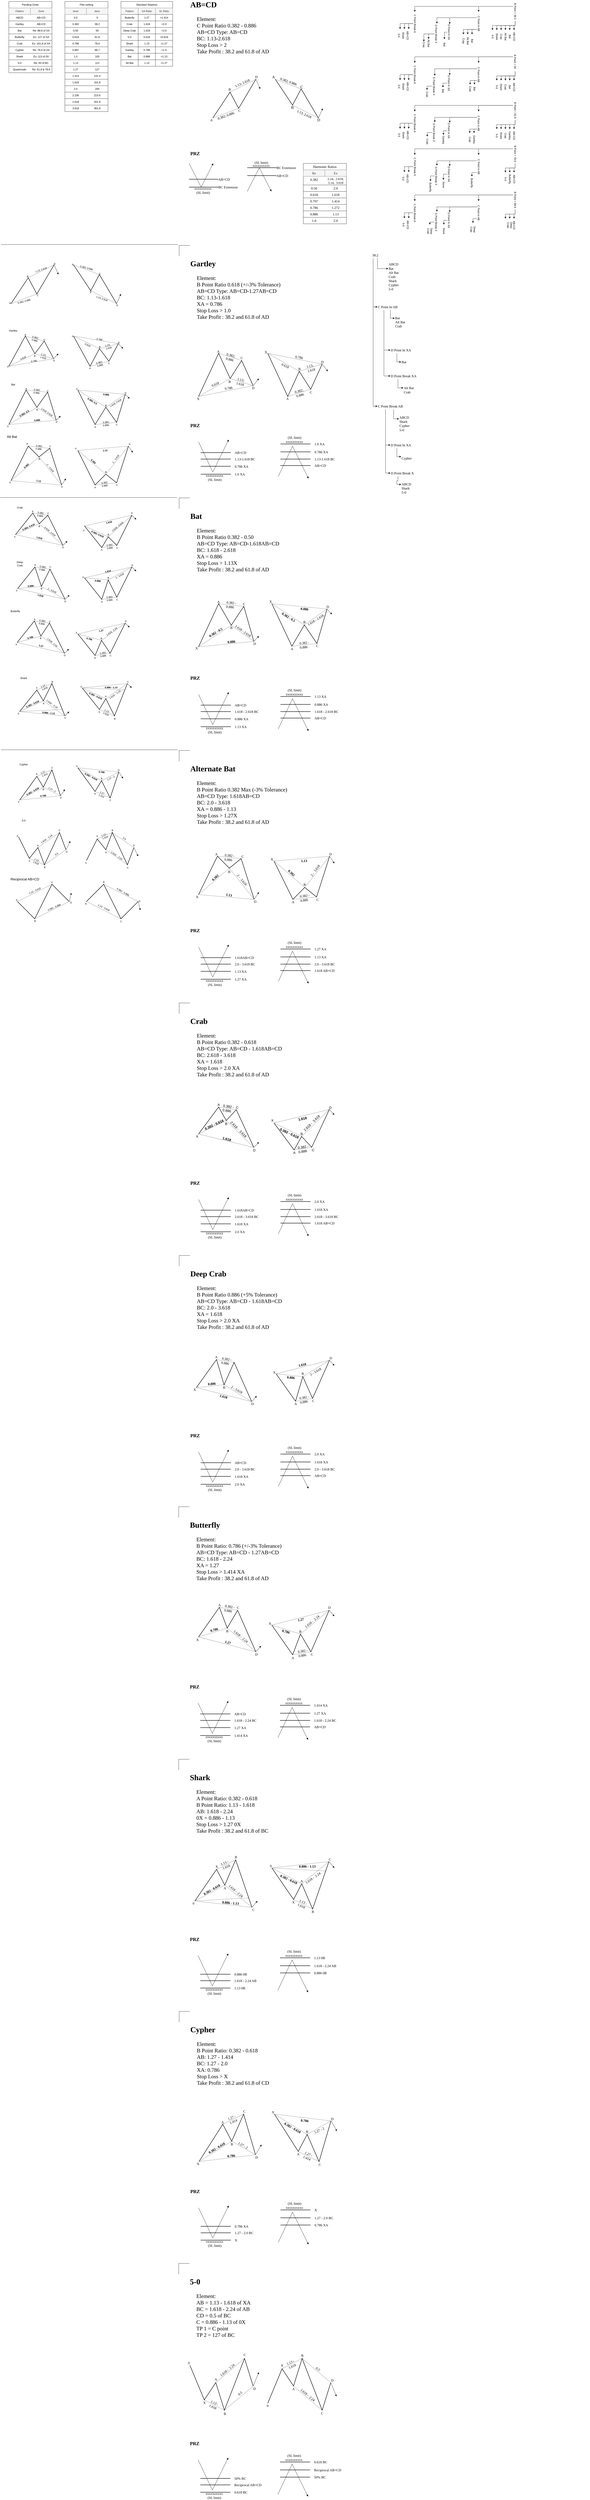 <mxfile version="28.0.7">
  <diagram name="Page-1" id="uPd2p9e7OhqzQpt0yirn">
    <mxGraphModel dx="1734" dy="1033" grid="1" gridSize="10" guides="1" tooltips="1" connect="1" arrows="1" fold="1" page="1" pageScale="1" pageWidth="827" pageHeight="1169" math="0" shadow="0">
      <root>
        <mxCell id="0" />
        <mxCell id="1" parent="0" />
        <mxCell id="VpABTGJjlCjB_9lJFO_b-30" value="" style="swimlane;startSize=0;" parent="1" vertex="1">
          <mxGeometry x="40" y="40" width="200" height="330" as="geometry" />
        </mxCell>
        <mxCell id="VpABTGJjlCjB_9lJFO_b-29" value="ABCD" style="text;html=1;align=center;verticalAlign=middle;whiteSpace=wrap;rounded=0;strokeColor=none;" parent="VpABTGJjlCjB_9lJFO_b-30" vertex="1">
          <mxGeometry y="60" width="100" height="30" as="geometry" />
        </mxCell>
        <mxCell id="VpABTGJjlCjB_9lJFO_b-31" value="AB=CD" style="text;html=1;align=center;verticalAlign=middle;whiteSpace=wrap;rounded=0;strokeColor=none;" parent="VpABTGJjlCjB_9lJFO_b-30" vertex="1">
          <mxGeometry x="100" y="60" width="100" height="30" as="geometry" />
        </mxCell>
        <mxCell id="VpABTGJjlCjB_9lJFO_b-32" value="Gartley" style="text;html=1;align=center;verticalAlign=middle;whiteSpace=wrap;rounded=0;" parent="VpABTGJjlCjB_9lJFO_b-30" vertex="1">
          <mxGeometry y="90" width="100" height="30" as="geometry" />
        </mxCell>
        <mxCell id="VpABTGJjlCjB_9lJFO_b-33" value="AB=CD" style="text;html=1;align=center;verticalAlign=middle;whiteSpace=wrap;rounded=0;" parent="VpABTGJjlCjB_9lJFO_b-30" vertex="1">
          <mxGeometry x="100" y="90" width="100" height="30" as="geometry" />
        </mxCell>
        <mxCell id="VpABTGJjlCjB_9lJFO_b-34" value="Re: 88.6 of XA" style="text;html=1;align=center;verticalAlign=middle;whiteSpace=wrap;rounded=0;" parent="VpABTGJjlCjB_9lJFO_b-30" vertex="1">
          <mxGeometry x="100" y="120" width="100" height="30" as="geometry" />
        </mxCell>
        <mxCell id="VpABTGJjlCjB_9lJFO_b-35" value="Bat" style="text;html=1;align=center;verticalAlign=middle;whiteSpace=wrap;rounded=0;" parent="VpABTGJjlCjB_9lJFO_b-30" vertex="1">
          <mxGeometry y="120" width="100" height="30" as="geometry" />
        </mxCell>
        <mxCell id="VpABTGJjlCjB_9lJFO_b-36" value="Butterfly" style="text;html=1;align=center;verticalAlign=middle;whiteSpace=wrap;rounded=0;" parent="VpABTGJjlCjB_9lJFO_b-30" vertex="1">
          <mxGeometry y="150" width="100" height="30" as="geometry" />
        </mxCell>
        <mxCell id="VpABTGJjlCjB_9lJFO_b-37" value="Ex: 127 of XA" style="text;html=1;align=center;verticalAlign=middle;whiteSpace=wrap;rounded=0;" parent="VpABTGJjlCjB_9lJFO_b-30" vertex="1">
          <mxGeometry x="100" y="150" width="100" height="30" as="geometry" />
        </mxCell>
        <mxCell id="VpABTGJjlCjB_9lJFO_b-38" value="Crab" style="text;html=1;align=center;verticalAlign=middle;whiteSpace=wrap;rounded=0;" parent="VpABTGJjlCjB_9lJFO_b-30" vertex="1">
          <mxGeometry y="180" width="100" height="30" as="geometry" />
        </mxCell>
        <mxCell id="VpABTGJjlCjB_9lJFO_b-39" value="Ex: 161.8 of XA" style="text;html=1;align=center;verticalAlign=middle;whiteSpace=wrap;rounded=0;" parent="VpABTGJjlCjB_9lJFO_b-30" vertex="1">
          <mxGeometry x="100" y="180" width="100" height="30" as="geometry" />
        </mxCell>
        <mxCell id="VpABTGJjlCjB_9lJFO_b-40" value="Cypher" style="text;html=1;align=center;verticalAlign=middle;whiteSpace=wrap;rounded=0;" parent="VpABTGJjlCjB_9lJFO_b-30" vertex="1">
          <mxGeometry y="210" width="100" height="30" as="geometry" />
        </mxCell>
        <mxCell id="VpABTGJjlCjB_9lJFO_b-41" value="Re: 78.6 of XA" style="text;html=1;align=center;verticalAlign=middle;whiteSpace=wrap;rounded=0;" parent="VpABTGJjlCjB_9lJFO_b-30" vertex="1">
          <mxGeometry x="100" y="210" width="100" height="30" as="geometry" />
        </mxCell>
        <mxCell id="VpABTGJjlCjB_9lJFO_b-42" value="Shark" style="text;html=1;align=center;verticalAlign=middle;whiteSpace=wrap;rounded=0;" parent="VpABTGJjlCjB_9lJFO_b-30" vertex="1">
          <mxGeometry y="240" width="100" height="30" as="geometry" />
        </mxCell>
        <mxCell id="VpABTGJjlCjB_9lJFO_b-43" value="Ex: 113 of 0X" style="text;html=1;align=center;verticalAlign=middle;whiteSpace=wrap;rounded=0;" parent="VpABTGJjlCjB_9lJFO_b-30" vertex="1">
          <mxGeometry x="100" y="240" width="100" height="30" as="geometry" />
        </mxCell>
        <mxCell id="VpABTGJjlCjB_9lJFO_b-44" value="5-0" style="text;html=1;align=center;verticalAlign=middle;whiteSpace=wrap;rounded=0;" parent="VpABTGJjlCjB_9lJFO_b-30" vertex="1">
          <mxGeometry y="270" width="100" height="30" as="geometry" />
        </mxCell>
        <mxCell id="VpABTGJjlCjB_9lJFO_b-45" value="Re: 50 of BC" style="text;html=1;align=center;verticalAlign=middle;whiteSpace=wrap;rounded=0;" parent="VpABTGJjlCjB_9lJFO_b-30" vertex="1">
          <mxGeometry x="100" y="270" width="100" height="30" as="geometry" />
        </mxCell>
        <mxCell id="VpABTGJjlCjB_9lJFO_b-46" value="Quasimodo" style="text;html=1;align=center;verticalAlign=middle;whiteSpace=wrap;rounded=0;" parent="VpABTGJjlCjB_9lJFO_b-30" vertex="1">
          <mxGeometry y="300" width="100" height="30" as="geometry" />
        </mxCell>
        <mxCell id="VpABTGJjlCjB_9lJFO_b-48" value="Pattern" style="text;html=1;align=center;verticalAlign=middle;whiteSpace=wrap;rounded=0;fillColor=#f5f5f5;strokeColor=#666666;fontColor=#333333;" parent="VpABTGJjlCjB_9lJFO_b-30" vertex="1">
          <mxGeometry y="30" width="100" height="30" as="geometry" />
        </mxCell>
        <mxCell id="VpABTGJjlCjB_9lJFO_b-49" value="Zone" style="text;html=1;align=center;verticalAlign=middle;whiteSpace=wrap;rounded=0;fillColor=#f5f5f5;strokeColor=#666666;fontColor=#333333;" parent="VpABTGJjlCjB_9lJFO_b-30" vertex="1">
          <mxGeometry x="100" y="30" width="100" height="30" as="geometry" />
        </mxCell>
        <mxCell id="VpABTGJjlCjB_9lJFO_b-50" value="" style="endArrow=none;html=1;rounded=0;exitX=0;exitY=0;exitDx=0;exitDy=0;entryX=1;entryY=0;entryDx=0;entryDy=0;" parent="VpABTGJjlCjB_9lJFO_b-30" source="VpABTGJjlCjB_9lJFO_b-32" target="VpABTGJjlCjB_9lJFO_b-33" edge="1">
          <mxGeometry width="50" height="50" relative="1" as="geometry">
            <mxPoint x="210" y="180" as="sourcePoint" />
            <mxPoint x="260" y="130" as="targetPoint" />
          </mxGeometry>
        </mxCell>
        <mxCell id="VpABTGJjlCjB_9lJFO_b-51" value="" style="endArrow=none;html=1;rounded=0;exitX=0;exitY=0;exitDx=0;exitDy=0;entryX=1;entryY=0;entryDx=0;entryDy=0;" parent="VpABTGJjlCjB_9lJFO_b-30" source="VpABTGJjlCjB_9lJFO_b-35" target="VpABTGJjlCjB_9lJFO_b-34" edge="1">
          <mxGeometry width="50" height="50" relative="1" as="geometry">
            <mxPoint x="210" y="180" as="sourcePoint" />
            <mxPoint x="260" y="130" as="targetPoint" />
          </mxGeometry>
        </mxCell>
        <mxCell id="VpABTGJjlCjB_9lJFO_b-52" value="" style="endArrow=none;html=1;rounded=0;exitX=0;exitY=0;exitDx=0;exitDy=0;entryX=1;entryY=0;entryDx=0;entryDy=0;" parent="VpABTGJjlCjB_9lJFO_b-30" source="VpABTGJjlCjB_9lJFO_b-36" target="VpABTGJjlCjB_9lJFO_b-37" edge="1">
          <mxGeometry width="50" height="50" relative="1" as="geometry">
            <mxPoint x="210" y="180" as="sourcePoint" />
            <mxPoint x="260" y="130" as="targetPoint" />
          </mxGeometry>
        </mxCell>
        <mxCell id="VpABTGJjlCjB_9lJFO_b-53" value="" style="endArrow=none;html=1;rounded=0;exitX=0;exitY=0;exitDx=0;exitDy=0;entryX=1;entryY=0;entryDx=0;entryDy=0;" parent="VpABTGJjlCjB_9lJFO_b-30" source="VpABTGJjlCjB_9lJFO_b-38" target="VpABTGJjlCjB_9lJFO_b-39" edge="1">
          <mxGeometry width="50" height="50" relative="1" as="geometry">
            <mxPoint x="210" y="190" as="sourcePoint" />
            <mxPoint x="260" y="140" as="targetPoint" />
          </mxGeometry>
        </mxCell>
        <mxCell id="VpABTGJjlCjB_9lJFO_b-54" value="" style="endArrow=none;html=1;rounded=0;exitX=0;exitY=0;exitDx=0;exitDy=0;entryX=1;entryY=0;entryDx=0;entryDy=0;" parent="VpABTGJjlCjB_9lJFO_b-30" source="VpABTGJjlCjB_9lJFO_b-40" target="VpABTGJjlCjB_9lJFO_b-41" edge="1">
          <mxGeometry width="50" height="50" relative="1" as="geometry">
            <mxPoint x="210" y="230" as="sourcePoint" />
            <mxPoint x="260" y="180" as="targetPoint" />
          </mxGeometry>
        </mxCell>
        <mxCell id="VpABTGJjlCjB_9lJFO_b-55" value="" style="endArrow=none;html=1;rounded=0;exitX=0;exitY=1;exitDx=0;exitDy=0;entryX=1;entryY=0;entryDx=0;entryDy=0;" parent="VpABTGJjlCjB_9lJFO_b-30" source="VpABTGJjlCjB_9lJFO_b-40" target="VpABTGJjlCjB_9lJFO_b-43" edge="1">
          <mxGeometry width="50" height="50" relative="1" as="geometry">
            <mxPoint x="210" y="260" as="sourcePoint" />
            <mxPoint x="260" y="210" as="targetPoint" />
          </mxGeometry>
        </mxCell>
        <mxCell id="VpABTGJjlCjB_9lJFO_b-56" value="" style="endArrow=none;html=1;rounded=0;exitX=0;exitY=0;exitDx=0;exitDy=0;entryX=1;entryY=1;entryDx=0;entryDy=0;" parent="VpABTGJjlCjB_9lJFO_b-30" source="VpABTGJjlCjB_9lJFO_b-44" target="VpABTGJjlCjB_9lJFO_b-43" edge="1">
          <mxGeometry width="50" height="50" relative="1" as="geometry">
            <mxPoint x="210" y="260" as="sourcePoint" />
            <mxPoint x="260" y="210" as="targetPoint" />
          </mxGeometry>
        </mxCell>
        <mxCell id="VpABTGJjlCjB_9lJFO_b-57" value="" style="endArrow=none;html=1;rounded=0;exitX=0;exitY=1;exitDx=0;exitDy=0;entryX=1;entryY=1;entryDx=0;entryDy=0;" parent="VpABTGJjlCjB_9lJFO_b-30" source="VpABTGJjlCjB_9lJFO_b-44" target="VpABTGJjlCjB_9lJFO_b-45" edge="1">
          <mxGeometry width="50" height="50" relative="1" as="geometry">
            <mxPoint x="210" y="260" as="sourcePoint" />
            <mxPoint x="260" y="210" as="targetPoint" />
          </mxGeometry>
        </mxCell>
        <mxCell id="VpABTGJjlCjB_9lJFO_b-47" value="Re: 61.8 &amp;amp; 78.6" style="text;html=1;align=center;verticalAlign=middle;whiteSpace=wrap;rounded=0;" parent="VpABTGJjlCjB_9lJFO_b-30" vertex="1">
          <mxGeometry x="100" y="300" width="100" height="30" as="geometry" />
        </mxCell>
        <mxCell id="VpABTGJjlCjB_9lJFO_b-59" value="Pending Order" style="text;html=1;align=center;verticalAlign=middle;whiteSpace=wrap;rounded=0;" parent="VpABTGJjlCjB_9lJFO_b-30" vertex="1">
          <mxGeometry width="200" height="30" as="geometry" />
        </mxCell>
        <mxCell id="VpABTGJjlCjB_9lJFO_b-60" value="" style="swimlane;startSize=0;" parent="1" vertex="1">
          <mxGeometry x="300" y="40" width="200" height="510" as="geometry" />
        </mxCell>
        <mxCell id="VpABTGJjlCjB_9lJFO_b-61" value="0.0" style="text;html=1;align=center;verticalAlign=middle;whiteSpace=wrap;rounded=0;strokeColor=none;" parent="VpABTGJjlCjB_9lJFO_b-60" vertex="1">
          <mxGeometry y="60" width="100" height="30" as="geometry" />
        </mxCell>
        <mxCell id="VpABTGJjlCjB_9lJFO_b-62" value="0" style="text;html=1;align=center;verticalAlign=middle;whiteSpace=wrap;rounded=0;strokeColor=none;" parent="VpABTGJjlCjB_9lJFO_b-60" vertex="1">
          <mxGeometry x="100" y="60" width="100" height="30" as="geometry" />
        </mxCell>
        <mxCell id="VpABTGJjlCjB_9lJFO_b-63" value="0.382" style="text;html=1;align=center;verticalAlign=middle;whiteSpace=wrap;rounded=0;" parent="VpABTGJjlCjB_9lJFO_b-60" vertex="1">
          <mxGeometry y="90" width="100" height="30" as="geometry" />
        </mxCell>
        <mxCell id="VpABTGJjlCjB_9lJFO_b-64" value="38.2" style="text;html=1;align=center;verticalAlign=middle;whiteSpace=wrap;rounded=0;" parent="VpABTGJjlCjB_9lJFO_b-60" vertex="1">
          <mxGeometry x="100" y="90" width="100" height="30" as="geometry" />
        </mxCell>
        <mxCell id="VpABTGJjlCjB_9lJFO_b-65" value="50" style="text;html=1;align=center;verticalAlign=middle;whiteSpace=wrap;rounded=0;" parent="VpABTGJjlCjB_9lJFO_b-60" vertex="1">
          <mxGeometry x="100" y="120" width="100" height="30" as="geometry" />
        </mxCell>
        <mxCell id="VpABTGJjlCjB_9lJFO_b-66" value="0.50" style="text;html=1;align=center;verticalAlign=middle;whiteSpace=wrap;rounded=0;" parent="VpABTGJjlCjB_9lJFO_b-60" vertex="1">
          <mxGeometry y="120" width="100" height="30" as="geometry" />
        </mxCell>
        <mxCell id="VpABTGJjlCjB_9lJFO_b-67" value="0.618" style="text;html=1;align=center;verticalAlign=middle;whiteSpace=wrap;rounded=0;" parent="VpABTGJjlCjB_9lJFO_b-60" vertex="1">
          <mxGeometry y="150" width="100" height="30" as="geometry" />
        </mxCell>
        <mxCell id="VpABTGJjlCjB_9lJFO_b-68" value="61.8" style="text;html=1;align=center;verticalAlign=middle;whiteSpace=wrap;rounded=0;" parent="VpABTGJjlCjB_9lJFO_b-60" vertex="1">
          <mxGeometry x="100" y="150" width="100" height="30" as="geometry" />
        </mxCell>
        <mxCell id="VpABTGJjlCjB_9lJFO_b-69" value="0.786" style="text;html=1;align=center;verticalAlign=middle;whiteSpace=wrap;rounded=0;" parent="VpABTGJjlCjB_9lJFO_b-60" vertex="1">
          <mxGeometry y="180" width="100" height="30" as="geometry" />
        </mxCell>
        <mxCell id="VpABTGJjlCjB_9lJFO_b-70" value="78.6" style="text;html=1;align=center;verticalAlign=middle;whiteSpace=wrap;rounded=0;" parent="VpABTGJjlCjB_9lJFO_b-60" vertex="1">
          <mxGeometry x="100" y="180" width="100" height="30" as="geometry" />
        </mxCell>
        <mxCell id="VpABTGJjlCjB_9lJFO_b-71" value="0.887" style="text;html=1;align=center;verticalAlign=middle;whiteSpace=wrap;rounded=0;" parent="VpABTGJjlCjB_9lJFO_b-60" vertex="1">
          <mxGeometry y="210" width="100" height="30" as="geometry" />
        </mxCell>
        <mxCell id="VpABTGJjlCjB_9lJFO_b-72" value="88.7" style="text;html=1;align=center;verticalAlign=middle;whiteSpace=wrap;rounded=0;" parent="VpABTGJjlCjB_9lJFO_b-60" vertex="1">
          <mxGeometry x="100" y="210" width="100" height="30" as="geometry" />
        </mxCell>
        <mxCell id="VpABTGJjlCjB_9lJFO_b-73" value="1.0" style="text;html=1;align=center;verticalAlign=middle;whiteSpace=wrap;rounded=0;" parent="VpABTGJjlCjB_9lJFO_b-60" vertex="1">
          <mxGeometry y="240" width="100" height="30" as="geometry" />
        </mxCell>
        <mxCell id="VpABTGJjlCjB_9lJFO_b-74" value="100" style="text;html=1;align=center;verticalAlign=middle;whiteSpace=wrap;rounded=0;" parent="VpABTGJjlCjB_9lJFO_b-60" vertex="1">
          <mxGeometry x="100" y="240" width="100" height="30" as="geometry" />
        </mxCell>
        <mxCell id="VpABTGJjlCjB_9lJFO_b-75" value="1.13" style="text;html=1;align=center;verticalAlign=middle;whiteSpace=wrap;rounded=0;" parent="VpABTGJjlCjB_9lJFO_b-60" vertex="1">
          <mxGeometry y="270" width="100" height="30" as="geometry" />
        </mxCell>
        <mxCell id="VpABTGJjlCjB_9lJFO_b-76" value="113" style="text;html=1;align=center;verticalAlign=middle;whiteSpace=wrap;rounded=0;" parent="VpABTGJjlCjB_9lJFO_b-60" vertex="1">
          <mxGeometry x="100" y="270" width="100" height="30" as="geometry" />
        </mxCell>
        <mxCell id="VpABTGJjlCjB_9lJFO_b-77" value="1.27" style="text;html=1;align=center;verticalAlign=middle;whiteSpace=wrap;rounded=0;" parent="VpABTGJjlCjB_9lJFO_b-60" vertex="1">
          <mxGeometry y="300" width="100" height="30" as="geometry" />
        </mxCell>
        <mxCell id="VpABTGJjlCjB_9lJFO_b-78" value="level" style="text;html=1;align=center;verticalAlign=middle;whiteSpace=wrap;rounded=0;fillColor=#f5f5f5;strokeColor=#666666;fontColor=#333333;" parent="VpABTGJjlCjB_9lJFO_b-60" vertex="1">
          <mxGeometry y="30" width="100" height="30" as="geometry" />
        </mxCell>
        <mxCell id="VpABTGJjlCjB_9lJFO_b-79" value="desc" style="text;html=1;align=center;verticalAlign=middle;whiteSpace=wrap;rounded=0;fillColor=#f5f5f5;strokeColor=#666666;fontColor=#333333;" parent="VpABTGJjlCjB_9lJFO_b-60" vertex="1">
          <mxGeometry x="100" y="30" width="100" height="30" as="geometry" />
        </mxCell>
        <mxCell id="VpABTGJjlCjB_9lJFO_b-80" value="" style="endArrow=none;html=1;rounded=0;exitX=0;exitY=0;exitDx=0;exitDy=0;entryX=1;entryY=0;entryDx=0;entryDy=0;" parent="VpABTGJjlCjB_9lJFO_b-60" source="VpABTGJjlCjB_9lJFO_b-63" target="VpABTGJjlCjB_9lJFO_b-64" edge="1">
          <mxGeometry width="50" height="50" relative="1" as="geometry">
            <mxPoint x="210" y="180" as="sourcePoint" />
            <mxPoint x="260" y="130" as="targetPoint" />
          </mxGeometry>
        </mxCell>
        <mxCell id="VpABTGJjlCjB_9lJFO_b-81" value="" style="endArrow=none;html=1;rounded=0;exitX=0;exitY=0;exitDx=0;exitDy=0;entryX=1;entryY=0;entryDx=0;entryDy=0;" parent="VpABTGJjlCjB_9lJFO_b-60" source="VpABTGJjlCjB_9lJFO_b-66" target="VpABTGJjlCjB_9lJFO_b-65" edge="1">
          <mxGeometry width="50" height="50" relative="1" as="geometry">
            <mxPoint x="210" y="180" as="sourcePoint" />
            <mxPoint x="260" y="130" as="targetPoint" />
          </mxGeometry>
        </mxCell>
        <mxCell id="VpABTGJjlCjB_9lJFO_b-82" value="" style="endArrow=none;html=1;rounded=0;exitX=0;exitY=0;exitDx=0;exitDy=0;entryX=1;entryY=0;entryDx=0;entryDy=0;" parent="VpABTGJjlCjB_9lJFO_b-60" source="VpABTGJjlCjB_9lJFO_b-67" target="VpABTGJjlCjB_9lJFO_b-68" edge="1">
          <mxGeometry width="50" height="50" relative="1" as="geometry">
            <mxPoint x="210" y="180" as="sourcePoint" />
            <mxPoint x="260" y="130" as="targetPoint" />
          </mxGeometry>
        </mxCell>
        <mxCell id="VpABTGJjlCjB_9lJFO_b-83" value="" style="endArrow=none;html=1;rounded=0;exitX=0;exitY=0;exitDx=0;exitDy=0;entryX=1;entryY=0;entryDx=0;entryDy=0;" parent="VpABTGJjlCjB_9lJFO_b-60" source="VpABTGJjlCjB_9lJFO_b-69" target="VpABTGJjlCjB_9lJFO_b-70" edge="1">
          <mxGeometry width="50" height="50" relative="1" as="geometry">
            <mxPoint x="210" y="190" as="sourcePoint" />
            <mxPoint x="260" y="140" as="targetPoint" />
          </mxGeometry>
        </mxCell>
        <mxCell id="VpABTGJjlCjB_9lJFO_b-84" value="" style="endArrow=none;html=1;rounded=0;exitX=0;exitY=0;exitDx=0;exitDy=0;entryX=1;entryY=0;entryDx=0;entryDy=0;" parent="VpABTGJjlCjB_9lJFO_b-60" source="VpABTGJjlCjB_9lJFO_b-71" target="VpABTGJjlCjB_9lJFO_b-72" edge="1">
          <mxGeometry width="50" height="50" relative="1" as="geometry">
            <mxPoint x="210" y="230" as="sourcePoint" />
            <mxPoint x="260" y="180" as="targetPoint" />
          </mxGeometry>
        </mxCell>
        <mxCell id="VpABTGJjlCjB_9lJFO_b-85" value="" style="endArrow=none;html=1;rounded=0;exitX=0;exitY=1;exitDx=0;exitDy=0;entryX=1;entryY=0;entryDx=0;entryDy=0;" parent="VpABTGJjlCjB_9lJFO_b-60" source="VpABTGJjlCjB_9lJFO_b-71" target="VpABTGJjlCjB_9lJFO_b-74" edge="1">
          <mxGeometry width="50" height="50" relative="1" as="geometry">
            <mxPoint x="210" y="260" as="sourcePoint" />
            <mxPoint x="260" y="210" as="targetPoint" />
          </mxGeometry>
        </mxCell>
        <mxCell id="VpABTGJjlCjB_9lJFO_b-86" value="" style="endArrow=none;html=1;rounded=0;exitX=0;exitY=0;exitDx=0;exitDy=0;entryX=1;entryY=1;entryDx=0;entryDy=0;" parent="VpABTGJjlCjB_9lJFO_b-60" source="VpABTGJjlCjB_9lJFO_b-75" target="VpABTGJjlCjB_9lJFO_b-74" edge="1">
          <mxGeometry width="50" height="50" relative="1" as="geometry">
            <mxPoint x="210" y="260" as="sourcePoint" />
            <mxPoint x="260" y="210" as="targetPoint" />
          </mxGeometry>
        </mxCell>
        <mxCell id="VpABTGJjlCjB_9lJFO_b-87" value="" style="endArrow=none;html=1;rounded=0;exitX=0;exitY=1;exitDx=0;exitDy=0;entryX=1;entryY=1;entryDx=0;entryDy=0;" parent="VpABTGJjlCjB_9lJFO_b-60" source="VpABTGJjlCjB_9lJFO_b-75" target="VpABTGJjlCjB_9lJFO_b-76" edge="1">
          <mxGeometry width="50" height="50" relative="1" as="geometry">
            <mxPoint x="210" y="260" as="sourcePoint" />
            <mxPoint x="260" y="210" as="targetPoint" />
          </mxGeometry>
        </mxCell>
        <mxCell id="VpABTGJjlCjB_9lJFO_b-89" value="Fibo setting" style="text;html=1;align=center;verticalAlign=middle;whiteSpace=wrap;rounded=0;" parent="VpABTGJjlCjB_9lJFO_b-60" vertex="1">
          <mxGeometry width="200" height="30" as="geometry" />
        </mxCell>
        <mxCell id="VpABTGJjlCjB_9lJFO_b-88" value="127" style="text;html=1;align=center;verticalAlign=middle;whiteSpace=wrap;rounded=0;" parent="VpABTGJjlCjB_9lJFO_b-60" vertex="1">
          <mxGeometry x="100" y="300" width="100" height="30" as="geometry" />
        </mxCell>
        <mxCell id="VpABTGJjlCjB_9lJFO_b-90" value="1.414" style="text;html=1;align=center;verticalAlign=middle;whiteSpace=wrap;rounded=0;" parent="VpABTGJjlCjB_9lJFO_b-60" vertex="1">
          <mxGeometry y="330" width="100" height="30" as="geometry" />
        </mxCell>
        <mxCell id="VpABTGJjlCjB_9lJFO_b-91" value="" style="endArrow=none;html=1;rounded=0;exitX=0;exitY=1;exitDx=0;exitDy=0;entryX=1;entryY=1;entryDx=0;entryDy=0;" parent="VpABTGJjlCjB_9lJFO_b-60" edge="1">
          <mxGeometry width="50" height="50" relative="1" as="geometry">
            <mxPoint y="330" as="sourcePoint" />
            <mxPoint x="200" y="330" as="targetPoint" />
          </mxGeometry>
        </mxCell>
        <mxCell id="VpABTGJjlCjB_9lJFO_b-92" value="141.4" style="text;html=1;align=center;verticalAlign=middle;whiteSpace=wrap;rounded=0;" parent="VpABTGJjlCjB_9lJFO_b-60" vertex="1">
          <mxGeometry x="100" y="330" width="100" height="30" as="geometry" />
        </mxCell>
        <mxCell id="VpABTGJjlCjB_9lJFO_b-93" value="1.618" style="text;html=1;align=center;verticalAlign=middle;whiteSpace=wrap;rounded=0;" parent="VpABTGJjlCjB_9lJFO_b-60" vertex="1">
          <mxGeometry y="360" width="100" height="30" as="geometry" />
        </mxCell>
        <mxCell id="VpABTGJjlCjB_9lJFO_b-94" value="" style="endArrow=none;html=1;rounded=0;exitX=0;exitY=1;exitDx=0;exitDy=0;entryX=1;entryY=1;entryDx=0;entryDy=0;" parent="VpABTGJjlCjB_9lJFO_b-60" edge="1">
          <mxGeometry width="50" height="50" relative="1" as="geometry">
            <mxPoint y="360" as="sourcePoint" />
            <mxPoint x="200" y="360" as="targetPoint" />
          </mxGeometry>
        </mxCell>
        <mxCell id="VpABTGJjlCjB_9lJFO_b-95" value="161.8" style="text;html=1;align=center;verticalAlign=middle;whiteSpace=wrap;rounded=0;" parent="VpABTGJjlCjB_9lJFO_b-60" vertex="1">
          <mxGeometry x="100" y="360" width="100" height="30" as="geometry" />
        </mxCell>
        <mxCell id="VpABTGJjlCjB_9lJFO_b-96" value="2.0" style="text;html=1;align=center;verticalAlign=middle;whiteSpace=wrap;rounded=0;" parent="VpABTGJjlCjB_9lJFO_b-60" vertex="1">
          <mxGeometry y="390" width="100" height="30" as="geometry" />
        </mxCell>
        <mxCell id="VpABTGJjlCjB_9lJFO_b-97" value="" style="endArrow=none;html=1;rounded=0;exitX=0;exitY=1;exitDx=0;exitDy=0;entryX=1;entryY=1;entryDx=0;entryDy=0;" parent="VpABTGJjlCjB_9lJFO_b-60" edge="1">
          <mxGeometry width="50" height="50" relative="1" as="geometry">
            <mxPoint y="390" as="sourcePoint" />
            <mxPoint x="200" y="390" as="targetPoint" />
          </mxGeometry>
        </mxCell>
        <mxCell id="VpABTGJjlCjB_9lJFO_b-98" value="200" style="text;html=1;align=center;verticalAlign=middle;whiteSpace=wrap;rounded=0;" parent="VpABTGJjlCjB_9lJFO_b-60" vertex="1">
          <mxGeometry x="100" y="390" width="100" height="30" as="geometry" />
        </mxCell>
        <mxCell id="VpABTGJjlCjB_9lJFO_b-99" value="2.236" style="text;html=1;align=center;verticalAlign=middle;whiteSpace=wrap;rounded=0;" parent="VpABTGJjlCjB_9lJFO_b-60" vertex="1">
          <mxGeometry y="420" width="100" height="30" as="geometry" />
        </mxCell>
        <mxCell id="VpABTGJjlCjB_9lJFO_b-100" value="" style="endArrow=none;html=1;rounded=0;exitX=0;exitY=1;exitDx=0;exitDy=0;entryX=1;entryY=1;entryDx=0;entryDy=0;" parent="VpABTGJjlCjB_9lJFO_b-60" edge="1">
          <mxGeometry width="50" height="50" relative="1" as="geometry">
            <mxPoint y="420" as="sourcePoint" />
            <mxPoint x="200" y="420" as="targetPoint" />
          </mxGeometry>
        </mxCell>
        <mxCell id="VpABTGJjlCjB_9lJFO_b-101" value="223.6" style="text;html=1;align=center;verticalAlign=middle;whiteSpace=wrap;rounded=0;" parent="VpABTGJjlCjB_9lJFO_b-60" vertex="1">
          <mxGeometry x="100" y="420" width="100" height="30" as="geometry" />
        </mxCell>
        <mxCell id="VpABTGJjlCjB_9lJFO_b-102" value="2.618" style="text;html=1;align=center;verticalAlign=middle;whiteSpace=wrap;rounded=0;" parent="VpABTGJjlCjB_9lJFO_b-60" vertex="1">
          <mxGeometry y="450" width="100" height="30" as="geometry" />
        </mxCell>
        <mxCell id="VpABTGJjlCjB_9lJFO_b-103" value="" style="endArrow=none;html=1;rounded=0;exitX=0;exitY=1;exitDx=0;exitDy=0;entryX=1;entryY=1;entryDx=0;entryDy=0;" parent="VpABTGJjlCjB_9lJFO_b-60" edge="1">
          <mxGeometry width="50" height="50" relative="1" as="geometry">
            <mxPoint y="450" as="sourcePoint" />
            <mxPoint x="200" y="450" as="targetPoint" />
          </mxGeometry>
        </mxCell>
        <mxCell id="VpABTGJjlCjB_9lJFO_b-104" value="261.8" style="text;html=1;align=center;verticalAlign=middle;whiteSpace=wrap;rounded=0;" parent="VpABTGJjlCjB_9lJFO_b-60" vertex="1">
          <mxGeometry x="100" y="450" width="100" height="30" as="geometry" />
        </mxCell>
        <mxCell id="VpABTGJjlCjB_9lJFO_b-105" value="3.618" style="text;html=1;align=center;verticalAlign=middle;whiteSpace=wrap;rounded=0;" parent="VpABTGJjlCjB_9lJFO_b-60" vertex="1">
          <mxGeometry y="480" width="100" height="30" as="geometry" />
        </mxCell>
        <mxCell id="VpABTGJjlCjB_9lJFO_b-106" value="" style="endArrow=none;html=1;rounded=0;exitX=0;exitY=1;exitDx=0;exitDy=0;entryX=1;entryY=1;entryDx=0;entryDy=0;" parent="VpABTGJjlCjB_9lJFO_b-60" edge="1">
          <mxGeometry width="50" height="50" relative="1" as="geometry">
            <mxPoint y="480" as="sourcePoint" />
            <mxPoint x="200" y="480" as="targetPoint" />
          </mxGeometry>
        </mxCell>
        <mxCell id="VpABTGJjlCjB_9lJFO_b-107" value="361.8" style="text;html=1;align=center;verticalAlign=middle;whiteSpace=wrap;rounded=0;" parent="VpABTGJjlCjB_9lJFO_b-60" vertex="1">
          <mxGeometry x="100" y="480" width="100" height="30" as="geometry" />
        </mxCell>
        <mxCell id="Z6xzJXnfrYjCA8Dwj1S_-2" value="" style="endArrow=none;html=1;rounded=0;" parent="1" edge="1">
          <mxGeometry width="50" height="50" relative="1" as="geometry">
            <mxPoint x="4" y="1166" as="sourcePoint" />
            <mxPoint x="824" y="1166" as="targetPoint" />
          </mxGeometry>
        </mxCell>
        <mxCell id="Z6xzJXnfrYjCA8Dwj1S_-3" value="" style="swimlane;startSize=0;fontFamily=Prompt;fontSource=https%3A%2F%2Ffonts.googleapis.com%2Fcss%3Ffamily%3DPrompt;fontSize=16;" parent="1" vertex="1">
          <mxGeometry x="1406" y="790" width="200" height="280" as="geometry" />
        </mxCell>
        <mxCell id="Z6xzJXnfrYjCA8Dwj1S_-4" value="0.382" style="text;html=1;align=center;verticalAlign=middle;whiteSpace=wrap;rounded=0;strokeColor=none;fontFamily=Prompt;fontSource=https%3A%2F%2Ffonts.googleapis.com%2Fcss%3Ffamily%3DPrompt;fontSize=16;" parent="Z6xzJXnfrYjCA8Dwj1S_-3" vertex="1">
          <mxGeometry y="60" width="100" height="30" as="geometry" />
        </mxCell>
        <mxCell id="Z6xzJXnfrYjCA8Dwj1S_-5" value="&lt;div&gt;2.24,&amp;nbsp; 2.618,&lt;/div&gt;&lt;div&gt;3.14,&amp;nbsp; 3.618&lt;/div&gt;" style="text;html=1;align=center;verticalAlign=top;whiteSpace=wrap;rounded=0;strokeColor=none;fontFamily=Prompt;fontSource=https%3A%2F%2Ffonts.googleapis.com%2Fcss%3Ffamily%3DPrompt;fontSize=15;" parent="Z6xzJXnfrYjCA8Dwj1S_-3" vertex="1">
          <mxGeometry x="100" y="56" width="100" height="40" as="geometry" />
        </mxCell>
        <mxCell id="Z6xzJXnfrYjCA8Dwj1S_-8" value="2.0" style="text;html=1;align=center;verticalAlign=middle;whiteSpace=wrap;rounded=0;fontFamily=Prompt;fontSource=https%3A%2F%2Ffonts.googleapis.com%2Fcss%3Ffamily%3DPrompt;fontSize=16;" parent="Z6xzJXnfrYjCA8Dwj1S_-3" vertex="1">
          <mxGeometry x="100" y="100" width="100" height="30" as="geometry" />
        </mxCell>
        <mxCell id="Z6xzJXnfrYjCA8Dwj1S_-9" value="0.50" style="text;html=1;align=center;verticalAlign=middle;whiteSpace=wrap;rounded=0;fontFamily=Prompt;fontSource=https%3A%2F%2Ffonts.googleapis.com%2Fcss%3Ffamily%3DPrompt;fontSize=16;" parent="Z6xzJXnfrYjCA8Dwj1S_-3" vertex="1">
          <mxGeometry y="100" width="100" height="30" as="geometry" />
        </mxCell>
        <mxCell id="Z6xzJXnfrYjCA8Dwj1S_-10" value="0.618" style="text;html=1;align=center;verticalAlign=middle;whiteSpace=wrap;rounded=0;fontFamily=Prompt;fontSource=https%3A%2F%2Ffonts.googleapis.com%2Fcss%3Ffamily%3DPrompt;fontSize=16;" parent="Z6xzJXnfrYjCA8Dwj1S_-3" vertex="1">
          <mxGeometry y="130" width="100" height="30" as="geometry" />
        </mxCell>
        <mxCell id="Z6xzJXnfrYjCA8Dwj1S_-11" value="1.618" style="text;html=1;align=center;verticalAlign=middle;whiteSpace=wrap;rounded=0;fontFamily=Prompt;fontSource=https%3A%2F%2Ffonts.googleapis.com%2Fcss%3Ffamily%3DPrompt;fontSize=16;" parent="Z6xzJXnfrYjCA8Dwj1S_-3" vertex="1">
          <mxGeometry x="100" y="130" width="100" height="30" as="geometry" />
        </mxCell>
        <mxCell id="Z6xzJXnfrYjCA8Dwj1S_-12" value="0.707" style="text;html=1;align=center;verticalAlign=middle;whiteSpace=wrap;rounded=0;fontFamily=Prompt;fontSource=https%3A%2F%2Ffonts.googleapis.com%2Fcss%3Ffamily%3DPrompt;fontSize=16;" parent="Z6xzJXnfrYjCA8Dwj1S_-3" vertex="1">
          <mxGeometry y="160" width="100" height="30" as="geometry" />
        </mxCell>
        <mxCell id="Z6xzJXnfrYjCA8Dwj1S_-13" value="1.414" style="text;html=1;align=center;verticalAlign=middle;whiteSpace=wrap;rounded=0;fontFamily=Prompt;fontSource=https%3A%2F%2Ffonts.googleapis.com%2Fcss%3Ffamily%3DPrompt;fontSize=16;" parent="Z6xzJXnfrYjCA8Dwj1S_-3" vertex="1">
          <mxGeometry x="100" y="160" width="100" height="30" as="geometry" />
        </mxCell>
        <mxCell id="Z6xzJXnfrYjCA8Dwj1S_-14" value="0.786" style="text;html=1;align=center;verticalAlign=middle;whiteSpace=wrap;rounded=0;fontFamily=Prompt;fontSource=https%3A%2F%2Ffonts.googleapis.com%2Fcss%3Ffamily%3DPrompt;fontSize=16;" parent="Z6xzJXnfrYjCA8Dwj1S_-3" vertex="1">
          <mxGeometry y="190" width="100" height="30" as="geometry" />
        </mxCell>
        <mxCell id="Z6xzJXnfrYjCA8Dwj1S_-15" value="1.272" style="text;html=1;align=center;verticalAlign=middle;whiteSpace=wrap;rounded=0;fontFamily=Prompt;fontSource=https%3A%2F%2Ffonts.googleapis.com%2Fcss%3Ffamily%3DPrompt;fontSize=16;" parent="Z6xzJXnfrYjCA8Dwj1S_-3" vertex="1">
          <mxGeometry x="100" y="190" width="100" height="30" as="geometry" />
        </mxCell>
        <mxCell id="Z6xzJXnfrYjCA8Dwj1S_-16" value="0.886" style="text;html=1;align=center;verticalAlign=middle;whiteSpace=wrap;rounded=0;fontFamily=Prompt;fontSource=https%3A%2F%2Ffonts.googleapis.com%2Fcss%3Ffamily%3DPrompt;fontSize=16;" parent="Z6xzJXnfrYjCA8Dwj1S_-3" vertex="1">
          <mxGeometry y="220" width="100" height="30" as="geometry" />
        </mxCell>
        <mxCell id="Z6xzJXnfrYjCA8Dwj1S_-17" value="1.13" style="text;html=1;align=center;verticalAlign=middle;whiteSpace=wrap;rounded=0;fontFamily=Prompt;fontSource=https%3A%2F%2Ffonts.googleapis.com%2Fcss%3Ffamily%3DPrompt;fontSize=16;" parent="Z6xzJXnfrYjCA8Dwj1S_-3" vertex="1">
          <mxGeometry x="100" y="220" width="100" height="30" as="geometry" />
        </mxCell>
        <mxCell id="Z6xzJXnfrYjCA8Dwj1S_-18" value="1.0" style="text;html=1;align=center;verticalAlign=middle;whiteSpace=wrap;rounded=0;fontFamily=Prompt;fontSource=https%3A%2F%2Ffonts.googleapis.com%2Fcss%3Ffamily%3DPrompt;fontSize=16;" parent="Z6xzJXnfrYjCA8Dwj1S_-3" vertex="1">
          <mxGeometry y="250" width="100" height="30" as="geometry" />
        </mxCell>
        <mxCell id="Z6xzJXnfrYjCA8Dwj1S_-19" value="2.0" style="text;html=1;align=center;verticalAlign=middle;whiteSpace=wrap;rounded=0;fontFamily=Prompt;fontSource=https%3A%2F%2Ffonts.googleapis.com%2Fcss%3Ffamily%3DPrompt;fontSize=16;" parent="Z6xzJXnfrYjCA8Dwj1S_-3" vertex="1">
          <mxGeometry x="100" y="250" width="100" height="30" as="geometry" />
        </mxCell>
        <mxCell id="Z6xzJXnfrYjCA8Dwj1S_-21" value="Re" style="text;html=1;align=center;verticalAlign=middle;whiteSpace=wrap;rounded=0;fillColor=#f5f5f5;strokeColor=#666666;fontColor=#333333;fontFamily=Prompt;fontSource=https%3A%2F%2Ffonts.googleapis.com%2Fcss%3Ffamily%3DPrompt;fontSize=16;" parent="Z6xzJXnfrYjCA8Dwj1S_-3" vertex="1">
          <mxGeometry y="30" width="100" height="30" as="geometry" />
        </mxCell>
        <mxCell id="Z6xzJXnfrYjCA8Dwj1S_-22" value="Ex" style="text;html=1;align=center;verticalAlign=middle;whiteSpace=wrap;rounded=0;fillColor=#f5f5f5;strokeColor=#666666;fontColor=#333333;fontFamily=Prompt;fontSource=https%3A%2F%2Ffonts.googleapis.com%2Fcss%3Ffamily%3DPrompt;fontSize=16;" parent="Z6xzJXnfrYjCA8Dwj1S_-3" vertex="1">
          <mxGeometry x="100" y="30" width="100" height="30" as="geometry" />
        </mxCell>
        <mxCell id="Z6xzJXnfrYjCA8Dwj1S_-24" value="" style="endArrow=none;html=1;rounded=0;exitX=0;exitY=0;exitDx=0;exitDy=0;entryX=1;entryY=0;entryDx=0;entryDy=0;fontFamily=Prompt;fontSource=https%3A%2F%2Ffonts.googleapis.com%2Fcss%3Ffamily%3DPrompt;fontSize=16;" parent="Z6xzJXnfrYjCA8Dwj1S_-3" source="Z6xzJXnfrYjCA8Dwj1S_-9" target="Z6xzJXnfrYjCA8Dwj1S_-8" edge="1">
          <mxGeometry width="50" height="50" relative="1" as="geometry">
            <mxPoint x="210" y="160" as="sourcePoint" />
            <mxPoint x="260" y="110" as="targetPoint" />
          </mxGeometry>
        </mxCell>
        <mxCell id="Z6xzJXnfrYjCA8Dwj1S_-25" value="" style="endArrow=none;html=1;rounded=0;exitX=0;exitY=0;exitDx=0;exitDy=0;entryX=1;entryY=0;entryDx=0;entryDy=0;fontFamily=Prompt;fontSource=https%3A%2F%2Ffonts.googleapis.com%2Fcss%3Ffamily%3DPrompt;fontSize=16;" parent="Z6xzJXnfrYjCA8Dwj1S_-3" source="Z6xzJXnfrYjCA8Dwj1S_-10" target="Z6xzJXnfrYjCA8Dwj1S_-11" edge="1">
          <mxGeometry width="50" height="50" relative="1" as="geometry">
            <mxPoint x="210" y="160" as="sourcePoint" />
            <mxPoint x="260" y="110" as="targetPoint" />
          </mxGeometry>
        </mxCell>
        <mxCell id="Z6xzJXnfrYjCA8Dwj1S_-26" value="" style="endArrow=none;html=1;rounded=0;exitX=0;exitY=0;exitDx=0;exitDy=0;entryX=1;entryY=0;entryDx=0;entryDy=0;fontFamily=Prompt;fontSource=https%3A%2F%2Ffonts.googleapis.com%2Fcss%3Ffamily%3DPrompt;fontSize=16;" parent="Z6xzJXnfrYjCA8Dwj1S_-3" source="Z6xzJXnfrYjCA8Dwj1S_-12" target="Z6xzJXnfrYjCA8Dwj1S_-13" edge="1">
          <mxGeometry width="50" height="50" relative="1" as="geometry">
            <mxPoint x="210" y="170" as="sourcePoint" />
            <mxPoint x="260" y="120" as="targetPoint" />
          </mxGeometry>
        </mxCell>
        <mxCell id="Z6xzJXnfrYjCA8Dwj1S_-27" value="" style="endArrow=none;html=1;rounded=0;exitX=0;exitY=0;exitDx=0;exitDy=0;entryX=1;entryY=0;entryDx=0;entryDy=0;fontFamily=Prompt;fontSource=https%3A%2F%2Ffonts.googleapis.com%2Fcss%3Ffamily%3DPrompt;fontSize=16;" parent="Z6xzJXnfrYjCA8Dwj1S_-3" source="Z6xzJXnfrYjCA8Dwj1S_-14" target="Z6xzJXnfrYjCA8Dwj1S_-15" edge="1">
          <mxGeometry width="50" height="50" relative="1" as="geometry">
            <mxPoint x="210" y="210" as="sourcePoint" />
            <mxPoint x="260" y="160" as="targetPoint" />
          </mxGeometry>
        </mxCell>
        <mxCell id="Z6xzJXnfrYjCA8Dwj1S_-28" value="" style="endArrow=none;html=1;rounded=0;exitX=0;exitY=1;exitDx=0;exitDy=0;entryX=1;entryY=0;entryDx=0;entryDy=0;fontFamily=Prompt;fontSource=https%3A%2F%2Ffonts.googleapis.com%2Fcss%3Ffamily%3DPrompt;fontSize=16;" parent="Z6xzJXnfrYjCA8Dwj1S_-3" source="Z6xzJXnfrYjCA8Dwj1S_-14" target="Z6xzJXnfrYjCA8Dwj1S_-17" edge="1">
          <mxGeometry width="50" height="50" relative="1" as="geometry">
            <mxPoint x="210" y="240" as="sourcePoint" />
            <mxPoint x="260" y="190" as="targetPoint" />
          </mxGeometry>
        </mxCell>
        <mxCell id="Z6xzJXnfrYjCA8Dwj1S_-29" value="" style="endArrow=none;html=1;rounded=0;exitX=0;exitY=0;exitDx=0;exitDy=0;entryX=1;entryY=1;entryDx=0;entryDy=0;fontFamily=Prompt;fontSource=https%3A%2F%2Ffonts.googleapis.com%2Fcss%3Ffamily%3DPrompt;fontSize=16;" parent="Z6xzJXnfrYjCA8Dwj1S_-3" source="Z6xzJXnfrYjCA8Dwj1S_-18" target="Z6xzJXnfrYjCA8Dwj1S_-17" edge="1">
          <mxGeometry width="50" height="50" relative="1" as="geometry">
            <mxPoint x="210" y="240" as="sourcePoint" />
            <mxPoint x="260" y="190" as="targetPoint" />
          </mxGeometry>
        </mxCell>
        <mxCell id="Z6xzJXnfrYjCA8Dwj1S_-32" value="Harmonic Ratios" style="text;html=1;align=center;verticalAlign=middle;whiteSpace=wrap;rounded=0;fontFamily=Prompt;fontSource=https%3A%2F%2Ffonts.googleapis.com%2Fcss%3Ffamily%3DPrompt;fontSize=16;" parent="Z6xzJXnfrYjCA8Dwj1S_-3" vertex="1">
          <mxGeometry width="200" height="30" as="geometry" />
        </mxCell>
        <mxCell id="LZtJdDoIrOeG2Fr98vne-15" value="" style="group" parent="1" vertex="1" connectable="0">
          <mxGeometry x="50" y="1260" width="220" height="180" as="geometry" />
        </mxCell>
        <mxCell id="LZtJdDoIrOeG2Fr98vne-1" value="" style="endArrow=none;html=1;rounded=0;strokeWidth=2;" parent="LZtJdDoIrOeG2Fr98vne-15" edge="1">
          <mxGeometry width="50" height="50" relative="1" as="geometry">
            <mxPoint y="180" as="sourcePoint" />
            <mxPoint x="200" as="targetPoint" />
            <Array as="points">
              <mxPoint x="80.0" y="60.0" />
              <mxPoint x="120" y="135" />
            </Array>
          </mxGeometry>
        </mxCell>
        <mxCell id="LZtJdDoIrOeG2Fr98vne-6" value="A" style="edgeLabel;html=1;align=center;verticalAlign=middle;resizable=0;points=[];container=0;labelBackgroundColor=none;" parent="LZtJdDoIrOeG2Fr98vne-1" vertex="1" connectable="0">
          <mxGeometry x="-0.897" y="1" relative="1" as="geometry">
            <mxPoint x="-16" y="14" as="offset" />
          </mxGeometry>
        </mxCell>
        <mxCell id="LZtJdDoIrOeG2Fr98vne-9" value="B" style="edgeLabel;html=1;align=center;verticalAlign=middle;resizable=0;points=[];labelBackgroundColor=none;" parent="LZtJdDoIrOeG2Fr98vne-1" vertex="1" connectable="0">
          <mxGeometry x="-0.314" y="2" relative="1" as="geometry">
            <mxPoint x="5" y="-15" as="offset" />
          </mxGeometry>
        </mxCell>
        <mxCell id="LZtJdDoIrOeG2Fr98vne-10" value="C" style="edgeLabel;html=1;align=center;verticalAlign=middle;resizable=0;points=[];labelBackgroundColor=none;" parent="LZtJdDoIrOeG2Fr98vne-1" vertex="1" connectable="0">
          <mxGeometry x="0.263" y="2" relative="1" as="geometry">
            <mxPoint x="-3" y="19" as="offset" />
          </mxGeometry>
        </mxCell>
        <mxCell id="LZtJdDoIrOeG2Fr98vne-11" value="D" style="edgeLabel;html=1;align=center;verticalAlign=middle;resizable=0;points=[];labelBackgroundColor=none;" parent="LZtJdDoIrOeG2Fr98vne-1" vertex="1" connectable="0">
          <mxGeometry x="0.926" relative="1" as="geometry">
            <mxPoint x="9" y="-17" as="offset" />
          </mxGeometry>
        </mxCell>
        <mxCell id="LZtJdDoIrOeG2Fr98vne-3" value="" style="endArrow=none;dashed=1;html=1;rounded=0;" parent="LZtJdDoIrOeG2Fr98vne-15" edge="1">
          <mxGeometry width="50" height="50" relative="1" as="geometry">
            <mxPoint y="180" as="sourcePoint" />
            <mxPoint x="120" y="135" as="targetPoint" />
          </mxGeometry>
        </mxCell>
        <mxCell id="LZtJdDoIrOeG2Fr98vne-13" value="0.382; 0.886" style="edgeLabel;html=1;align=center;verticalAlign=middle;resizable=0;points=[];labelBackgroundColor=none;rotation=-15;" parent="LZtJdDoIrOeG2Fr98vne-3" vertex="1" connectable="0">
          <mxGeometry x="-0.088" relative="1" as="geometry">
            <mxPoint x="5" y="9" as="offset" />
          </mxGeometry>
        </mxCell>
        <mxCell id="LZtJdDoIrOeG2Fr98vne-4" value="" style="endArrow=none;dashed=1;html=1;rounded=0;" parent="LZtJdDoIrOeG2Fr98vne-15" edge="1">
          <mxGeometry width="50" height="50" relative="1" as="geometry">
            <mxPoint x="80.0" y="60.0" as="sourcePoint" />
            <mxPoint x="200" as="targetPoint" />
          </mxGeometry>
        </mxCell>
        <mxCell id="LZtJdDoIrOeG2Fr98vne-14" value="1.13; 2.618" style="edgeLabel;html=1;align=center;verticalAlign=middle;resizable=0;points=[];labelBackgroundColor=none;rotation=-19;" parent="LZtJdDoIrOeG2Fr98vne-4" vertex="1" connectable="0">
          <mxGeometry x="-0.039" y="1" relative="1" as="geometry">
            <mxPoint x="1" y="-7" as="offset" />
          </mxGeometry>
        </mxCell>
        <mxCell id="LZtJdDoIrOeG2Fr98vne-12" value="" style="endArrow=classic;html=1;rounded=0;" parent="LZtJdDoIrOeG2Fr98vne-15" edge="1">
          <mxGeometry width="50" height="50" relative="1" as="geometry">
            <mxPoint x="200" as="sourcePoint" />
            <mxPoint x="220.0" y="45" as="targetPoint" />
          </mxGeometry>
        </mxCell>
        <mxCell id="LZtJdDoIrOeG2Fr98vne-27" value="" style="group" parent="1" vertex="1" connectable="0">
          <mxGeometry x="340" y="1260" width="220" height="180" as="geometry" />
        </mxCell>
        <mxCell id="LZtJdDoIrOeG2Fr98vne-17" value="" style="endArrow=none;html=1;rounded=0;strokeWidth=2;" parent="LZtJdDoIrOeG2Fr98vne-27" edge="1">
          <mxGeometry width="50" height="50" relative="1" as="geometry">
            <mxPoint as="sourcePoint" />
            <mxPoint x="200.0" y="180" as="targetPoint" />
            <Array as="points">
              <mxPoint x="80" y="120.0" />
              <mxPoint x="120.0" y="45" />
            </Array>
          </mxGeometry>
        </mxCell>
        <mxCell id="LZtJdDoIrOeG2Fr98vne-18" value="A" style="edgeLabel;html=1;align=center;verticalAlign=middle;resizable=0;points=[];container=0;labelBackgroundColor=none;" parent="LZtJdDoIrOeG2Fr98vne-17" vertex="1" connectable="0">
          <mxGeometry x="-0.897" y="1" relative="1" as="geometry">
            <mxPoint x="-16" y="-18" as="offset" />
          </mxGeometry>
        </mxCell>
        <mxCell id="LZtJdDoIrOeG2Fr98vne-19" value="B" style="edgeLabel;html=1;align=center;verticalAlign=middle;resizable=0;points=[];labelBackgroundColor=none;container=0;" parent="LZtJdDoIrOeG2Fr98vne-17" vertex="1" connectable="0">
          <mxGeometry x="-0.314" y="2" relative="1" as="geometry">
            <mxPoint x="4" y="17" as="offset" />
          </mxGeometry>
        </mxCell>
        <mxCell id="LZtJdDoIrOeG2Fr98vne-20" value="C" style="edgeLabel;html=1;align=center;verticalAlign=middle;resizable=0;points=[];labelBackgroundColor=none;container=0;" parent="LZtJdDoIrOeG2Fr98vne-17" vertex="1" connectable="0">
          <mxGeometry x="0.263" y="2" relative="1" as="geometry">
            <mxPoint x="-8" y="-16" as="offset" />
          </mxGeometry>
        </mxCell>
        <mxCell id="LZtJdDoIrOeG2Fr98vne-21" value="D" style="edgeLabel;html=1;align=center;verticalAlign=middle;resizable=0;points=[];labelBackgroundColor=none;container=0;" parent="LZtJdDoIrOeG2Fr98vne-17" vertex="1" connectable="0">
          <mxGeometry x="0.926" relative="1" as="geometry">
            <mxPoint x="9" y="19" as="offset" />
          </mxGeometry>
        </mxCell>
        <mxCell id="LZtJdDoIrOeG2Fr98vne-22" value="" style="endArrow=none;dashed=1;html=1;rounded=0;" parent="LZtJdDoIrOeG2Fr98vne-27" edge="1">
          <mxGeometry width="50" height="50" relative="1" as="geometry">
            <mxPoint as="sourcePoint" />
            <mxPoint x="120.0" y="45" as="targetPoint" />
          </mxGeometry>
        </mxCell>
        <mxCell id="LZtJdDoIrOeG2Fr98vne-23" value="0.382; 0.886" style="edgeLabel;html=1;align=center;verticalAlign=middle;resizable=0;points=[];labelBackgroundColor=none;rotation=15;container=0;" parent="LZtJdDoIrOeG2Fr98vne-22" vertex="1" connectable="0">
          <mxGeometry x="-0.088" relative="1" as="geometry">
            <mxPoint x="5" y="-7" as="offset" />
          </mxGeometry>
        </mxCell>
        <mxCell id="LZtJdDoIrOeG2Fr98vne-24" value="" style="endArrow=none;dashed=1;html=1;rounded=0;" parent="LZtJdDoIrOeG2Fr98vne-27" edge="1">
          <mxGeometry width="50" height="50" relative="1" as="geometry">
            <mxPoint x="80" y="120.0" as="sourcePoint" />
            <mxPoint x="200.0" y="180" as="targetPoint" />
          </mxGeometry>
        </mxCell>
        <mxCell id="LZtJdDoIrOeG2Fr98vne-25" value="1.13; 2.618" style="edgeLabel;html=1;align=center;verticalAlign=middle;resizable=0;points=[];labelBackgroundColor=none;rotation=20;container=0;" parent="LZtJdDoIrOeG2Fr98vne-24" vertex="1" connectable="0">
          <mxGeometry x="-0.039" y="1" relative="1" as="geometry">
            <mxPoint x="-7" y="8" as="offset" />
          </mxGeometry>
        </mxCell>
        <mxCell id="LZtJdDoIrOeG2Fr98vne-26" value="" style="endArrow=classic;html=1;rounded=0;" parent="LZtJdDoIrOeG2Fr98vne-27" edge="1">
          <mxGeometry width="50" height="50" relative="1" as="geometry">
            <mxPoint x="200.0" y="180" as="sourcePoint" />
            <mxPoint x="220.0" y="135" as="targetPoint" />
          </mxGeometry>
        </mxCell>
        <mxCell id="C9W1WoqbFCjrG8DiQpz4-20" value="" style="group" parent="1" vertex="1" connectable="0">
          <mxGeometry x="40" y="1590" width="230" height="140" as="geometry" />
        </mxCell>
        <mxCell id="LZtJdDoIrOeG2Fr98vne-45" value="" style="endArrow=none;html=1;rounded=0;strokeWidth=2;" parent="C9W1WoqbFCjrG8DiQpz4-20" edge="1">
          <mxGeometry width="50" height="50" relative="1" as="geometry">
            <mxPoint y="140" as="sourcePoint" />
            <mxPoint x="208.095" y="105" as="targetPoint" />
            <Array as="points">
              <mxPoint x="76.667" />
              <mxPoint x="120.476" y="81.667" />
              <mxPoint x="164.286" y="23.333" />
            </Array>
          </mxGeometry>
        </mxCell>
        <mxCell id="LZtJdDoIrOeG2Fr98vne-53" value="X" style="edgeLabel;html=1;align=center;verticalAlign=middle;resizable=0;points=[];labelBackgroundColor=none;" parent="LZtJdDoIrOeG2Fr98vne-45" vertex="1" connectable="0">
          <mxGeometry x="-0.85" relative="1" as="geometry">
            <mxPoint x="-20" y="29" as="offset" />
          </mxGeometry>
        </mxCell>
        <mxCell id="LZtJdDoIrOeG2Fr98vne-54" value="A" style="edgeLabel;html=1;align=center;verticalAlign=middle;resizable=0;points=[];labelBackgroundColor=none;" parent="LZtJdDoIrOeG2Fr98vne-45" vertex="1" connectable="0">
          <mxGeometry x="-0.316" relative="1" as="geometry">
            <mxPoint x="7" y="-21" as="offset" />
          </mxGeometry>
        </mxCell>
        <mxCell id="LZtJdDoIrOeG2Fr98vne-55" value="B" style="edgeLabel;html=1;align=center;verticalAlign=middle;resizable=0;points=[];" parent="LZtJdDoIrOeG2Fr98vne-45" vertex="1" connectable="0">
          <mxGeometry x="0.149" relative="1" as="geometry">
            <mxPoint x="5" y="21" as="offset" />
          </mxGeometry>
        </mxCell>
        <mxCell id="LZtJdDoIrOeG2Fr98vne-56" value="C" style="edgeLabel;html=1;align=center;verticalAlign=middle;resizable=0;points=[];labelBackgroundColor=none;" parent="LZtJdDoIrOeG2Fr98vne-45" vertex="1" connectable="0">
          <mxGeometry x="0.429" y="-1" relative="1" as="geometry">
            <mxPoint x="15" y="-29" as="offset" />
          </mxGeometry>
        </mxCell>
        <mxCell id="LZtJdDoIrOeG2Fr98vne-57" value="D" style="edgeLabel;html=1;align=center;verticalAlign=middle;resizable=0;points=[];labelBackgroundColor=none;" parent="LZtJdDoIrOeG2Fr98vne-45" vertex="1" connectable="0">
          <mxGeometry x="0.954" relative="1" as="geometry">
            <mxPoint x="5" y="16" as="offset" />
          </mxGeometry>
        </mxCell>
        <mxCell id="LZtJdDoIrOeG2Fr98vne-47" value="" style="endArrow=none;dashed=1;html=1;rounded=0;" parent="C9W1WoqbFCjrG8DiQpz4-20" edge="1">
          <mxGeometry width="50" height="50" relative="1" as="geometry">
            <mxPoint y="140" as="sourcePoint" />
            <mxPoint x="120.476" y="81.667" as="targetPoint" />
          </mxGeometry>
        </mxCell>
        <mxCell id="C9W1WoqbFCjrG8DiQpz4-1" value="0.618" style="edgeLabel;html=1;align=center;verticalAlign=middle;resizable=0;points=[];labelBackgroundColor=none;rotation=-24;" parent="LZtJdDoIrOeG2Fr98vne-47" vertex="1" connectable="0">
          <mxGeometry x="0.235" y="1" relative="1" as="geometry">
            <mxPoint x="-8" y="-1" as="offset" />
          </mxGeometry>
        </mxCell>
        <mxCell id="LZtJdDoIrOeG2Fr98vne-48" value="" style="endArrow=none;dashed=1;html=1;rounded=0;" parent="C9W1WoqbFCjrG8DiQpz4-20" edge="1">
          <mxGeometry width="50" height="50" relative="1" as="geometry">
            <mxPoint x="76.667" as="sourcePoint" />
            <mxPoint x="164.286" y="23.333" as="targetPoint" />
          </mxGeometry>
        </mxCell>
        <mxCell id="C9W1WoqbFCjrG8DiQpz4-3" value="&lt;div&gt;0.382;&lt;/div&gt;&lt;div&gt;0.886&lt;/div&gt;" style="edgeLabel;html=1;align=center;verticalAlign=middle;resizable=0;points=[];labelBackgroundColor=none;rotation=15;" parent="LZtJdDoIrOeG2Fr98vne-48" vertex="1" connectable="0">
          <mxGeometry x="0.011" relative="1" as="geometry">
            <mxPoint y="1" as="offset" />
          </mxGeometry>
        </mxCell>
        <mxCell id="LZtJdDoIrOeG2Fr98vne-49" value="" style="endArrow=none;dashed=1;html=1;rounded=0;" parent="C9W1WoqbFCjrG8DiQpz4-20" edge="1">
          <mxGeometry width="50" height="50" relative="1" as="geometry">
            <mxPoint x="120.476" y="81.667" as="sourcePoint" />
            <mxPoint x="208.095" y="105" as="targetPoint" />
          </mxGeometry>
        </mxCell>
        <mxCell id="C9W1WoqbFCjrG8DiQpz4-4" value="&lt;div&gt;1.13;&lt;/div&gt;&lt;div&gt;1.618&lt;/div&gt;" style="edgeLabel;html=1;align=left;verticalAlign=middle;resizable=0;points=[];labelBackgroundColor=none;rotation=15;" parent="LZtJdDoIrOeG2Fr98vne-49" vertex="1" connectable="0">
          <mxGeometry x="-0.115" relative="1" as="geometry">
            <mxPoint x="-13" y="-3" as="offset" />
          </mxGeometry>
        </mxCell>
        <mxCell id="LZtJdDoIrOeG2Fr98vne-50" value="" style="endArrow=none;dashed=1;html=1;rounded=0;" parent="C9W1WoqbFCjrG8DiQpz4-20" edge="1">
          <mxGeometry width="50" height="50" relative="1" as="geometry">
            <mxPoint y="140" as="sourcePoint" />
            <mxPoint x="208.095" y="105" as="targetPoint" />
          </mxGeometry>
        </mxCell>
        <mxCell id="C9W1WoqbFCjrG8DiQpz4-2" value="0.786" style="edgeLabel;html=1;align=center;verticalAlign=middle;resizable=0;points=[];labelBackgroundColor=none;rotation=-8;" parent="LZtJdDoIrOeG2Fr98vne-50" vertex="1" connectable="0">
          <mxGeometry x="0.122" y="1" relative="1" as="geometry">
            <mxPoint x="-1" y="-4" as="offset" />
          </mxGeometry>
        </mxCell>
        <mxCell id="LZtJdDoIrOeG2Fr98vne-51" value="" style="endArrow=classic;html=1;rounded=0;" parent="C9W1WoqbFCjrG8DiQpz4-20" edge="1">
          <mxGeometry width="50" height="50" relative="1" as="geometry">
            <mxPoint x="208.095" y="105" as="sourcePoint" />
            <mxPoint x="230" y="81.667" as="targetPoint" />
          </mxGeometry>
        </mxCell>
        <mxCell id="C9W1WoqbFCjrG8DiQpz4-21" value="" style="group" parent="1" vertex="1" connectable="0">
          <mxGeometry x="340" y="1590" width="230" height="140" as="geometry" />
        </mxCell>
        <mxCell id="C9W1WoqbFCjrG8DiQpz4-5" value="" style="endArrow=none;html=1;rounded=0;strokeWidth=2;" parent="C9W1WoqbFCjrG8DiQpz4-21" edge="1">
          <mxGeometry width="50" height="50" relative="1" as="geometry">
            <mxPoint as="sourcePoint" />
            <mxPoint x="208.095" y="35" as="targetPoint" />
            <Array as="points">
              <mxPoint x="76.667" y="140" />
              <mxPoint x="120.476" y="58.333" />
              <mxPoint x="164.286" y="116.667" />
            </Array>
          </mxGeometry>
        </mxCell>
        <mxCell id="C9W1WoqbFCjrG8DiQpz4-6" value="X" style="edgeLabel;html=1;align=center;verticalAlign=middle;resizable=0;points=[];labelBackgroundColor=none;" parent="C9W1WoqbFCjrG8DiQpz4-5" vertex="1" connectable="0">
          <mxGeometry x="-0.85" relative="1" as="geometry">
            <mxPoint x="-20" y="-27" as="offset" />
          </mxGeometry>
        </mxCell>
        <mxCell id="C9W1WoqbFCjrG8DiQpz4-7" value="A" style="edgeLabel;html=1;align=center;verticalAlign=middle;resizable=0;points=[];labelBackgroundColor=none;" parent="C9W1WoqbFCjrG8DiQpz4-5" vertex="1" connectable="0">
          <mxGeometry x="-0.316" relative="1" as="geometry">
            <mxPoint x="7" y="23" as="offset" />
          </mxGeometry>
        </mxCell>
        <mxCell id="C9W1WoqbFCjrG8DiQpz4-8" value="B" style="edgeLabel;html=1;align=center;verticalAlign=middle;resizable=0;points=[];labelBackgroundColor=none;" parent="C9W1WoqbFCjrG8DiQpz4-5" vertex="1" connectable="0">
          <mxGeometry x="0.149" relative="1" as="geometry">
            <mxPoint x="6" y="-18" as="offset" />
          </mxGeometry>
        </mxCell>
        <mxCell id="C9W1WoqbFCjrG8DiQpz4-9" value="C" style="edgeLabel;html=1;align=center;verticalAlign=middle;resizable=0;points=[];labelBackgroundColor=none;" parent="C9W1WoqbFCjrG8DiQpz4-5" vertex="1" connectable="0">
          <mxGeometry x="0.429" y="-1" relative="1" as="geometry">
            <mxPoint x="16" y="30" as="offset" />
          </mxGeometry>
        </mxCell>
        <mxCell id="C9W1WoqbFCjrG8DiQpz4-10" value="D" style="edgeLabel;html=1;align=center;verticalAlign=middle;resizable=0;points=[];labelBackgroundColor=none;" parent="C9W1WoqbFCjrG8DiQpz4-5" vertex="1" connectable="0">
          <mxGeometry x="0.954" relative="1" as="geometry">
            <mxPoint x="6" y="-14" as="offset" />
          </mxGeometry>
        </mxCell>
        <mxCell id="C9W1WoqbFCjrG8DiQpz4-11" value="" style="endArrow=none;dashed=1;html=1;rounded=0;" parent="C9W1WoqbFCjrG8DiQpz4-21" edge="1">
          <mxGeometry width="50" height="50" relative="1" as="geometry">
            <mxPoint as="sourcePoint" />
            <mxPoint x="120.476" y="58.333" as="targetPoint" />
          </mxGeometry>
        </mxCell>
        <mxCell id="C9W1WoqbFCjrG8DiQpz4-12" value="0.618" style="edgeLabel;html=1;align=center;verticalAlign=middle;resizable=0;points=[];labelBackgroundColor=none;rotation=25;" parent="C9W1WoqbFCjrG8DiQpz4-11" vertex="1" connectable="0">
          <mxGeometry x="0.235" y="1" relative="1" as="geometry">
            <mxPoint x="-10" y="6" as="offset" />
          </mxGeometry>
        </mxCell>
        <mxCell id="C9W1WoqbFCjrG8DiQpz4-13" value="" style="endArrow=none;dashed=1;html=1;rounded=0;" parent="C9W1WoqbFCjrG8DiQpz4-21" edge="1">
          <mxGeometry width="50" height="50" relative="1" as="geometry">
            <mxPoint x="76.667" y="140" as="sourcePoint" />
            <mxPoint x="164.286" y="116.667" as="targetPoint" />
          </mxGeometry>
        </mxCell>
        <mxCell id="C9W1WoqbFCjrG8DiQpz4-14" value="&lt;div&gt;0.382;&lt;/div&gt;&lt;div&gt;0.886&lt;/div&gt;" style="edgeLabel;html=1;align=center;verticalAlign=middle;resizable=0;points=[];labelBackgroundColor=none;rotation=-15;" parent="C9W1WoqbFCjrG8DiQpz4-13" vertex="1" connectable="0">
          <mxGeometry x="0.011" relative="1" as="geometry">
            <mxPoint y="1" as="offset" />
          </mxGeometry>
        </mxCell>
        <mxCell id="C9W1WoqbFCjrG8DiQpz4-15" value="" style="endArrow=none;dashed=1;html=1;rounded=0;" parent="C9W1WoqbFCjrG8DiQpz4-21" edge="1">
          <mxGeometry width="50" height="50" relative="1" as="geometry">
            <mxPoint x="120.476" y="58.333" as="sourcePoint" />
            <mxPoint x="208.095" y="35" as="targetPoint" />
          </mxGeometry>
        </mxCell>
        <mxCell id="C9W1WoqbFCjrG8DiQpz4-16" value="&lt;div&gt;1.13;&lt;/div&gt;&lt;div&gt;1.618&lt;/div&gt;" style="edgeLabel;html=1;align=left;verticalAlign=middle;resizable=0;points=[];labelBackgroundColor=none;rotation=-14;" parent="C9W1WoqbFCjrG8DiQpz4-15" vertex="1" connectable="0">
          <mxGeometry x="-0.115" relative="1" as="geometry">
            <mxPoint x="-13" y="4" as="offset" />
          </mxGeometry>
        </mxCell>
        <mxCell id="C9W1WoqbFCjrG8DiQpz4-17" value="" style="endArrow=none;dashed=1;html=1;rounded=0;" parent="C9W1WoqbFCjrG8DiQpz4-21" edge="1">
          <mxGeometry width="50" height="50" relative="1" as="geometry">
            <mxPoint as="sourcePoint" />
            <mxPoint x="208.095" y="35" as="targetPoint" />
          </mxGeometry>
        </mxCell>
        <mxCell id="C9W1WoqbFCjrG8DiQpz4-18" value="0.786" style="edgeLabel;html=1;align=center;verticalAlign=middle;resizable=0;points=[];labelBackgroundColor=none;rotation=10;" parent="C9W1WoqbFCjrG8DiQpz4-17" vertex="1" connectable="0">
          <mxGeometry x="0.122" y="1" relative="1" as="geometry">
            <mxPoint x="3" y="-4" as="offset" />
          </mxGeometry>
        </mxCell>
        <mxCell id="C9W1WoqbFCjrG8DiQpz4-19" value="" style="endArrow=classic;html=1;rounded=0;" parent="C9W1WoqbFCjrG8DiQpz4-21" edge="1">
          <mxGeometry width="50" height="50" relative="1" as="geometry">
            <mxPoint x="208.095" y="35" as="sourcePoint" />
            <mxPoint x="230" y="58.333" as="targetPoint" />
          </mxGeometry>
        </mxCell>
        <mxCell id="C9W1WoqbFCjrG8DiQpz4-22" value="Gartley" style="text;html=1;align=center;verticalAlign=middle;whiteSpace=wrap;rounded=0;" parent="1" vertex="1">
          <mxGeometry x="30" y="1550" width="60" height="30" as="geometry" />
        </mxCell>
        <mxCell id="C9W1WoqbFCjrG8DiQpz4-39" value="" style="group" parent="1" vertex="1" connectable="0">
          <mxGeometry x="40" y="1840" width="240" height="160" as="geometry" />
        </mxCell>
        <mxCell id="C9W1WoqbFCjrG8DiQpz4-23" value="" style="endArrow=none;html=1;rounded=0;strokeWidth=2;" parent="C9W1WoqbFCjrG8DiQpz4-39" edge="1">
          <mxGeometry width="50" height="50" relative="1" as="geometry">
            <mxPoint y="160" as="sourcePoint" />
            <mxPoint x="220" y="140" as="targetPoint" />
            <Array as="points">
              <mxPoint x="80" />
              <mxPoint x="130" y="80" />
              <mxPoint x="180" y="10" />
            </Array>
          </mxGeometry>
        </mxCell>
        <mxCell id="C9W1WoqbFCjrG8DiQpz4-30" value="X" style="edgeLabel;html=1;align=center;verticalAlign=middle;resizable=0;points=[];labelBackgroundColor=none;" parent="C9W1WoqbFCjrG8DiQpz4-23" vertex="1" connectable="0">
          <mxGeometry x="-0.965" relative="1" as="geometry">
            <mxPoint x="-9" y="15" as="offset" />
          </mxGeometry>
        </mxCell>
        <mxCell id="C9W1WoqbFCjrG8DiQpz4-31" value="A" style="edgeLabel;html=1;align=center;verticalAlign=middle;resizable=0;points=[];labelBackgroundColor=none;" parent="C9W1WoqbFCjrG8DiQpz4-23" vertex="1" connectable="0">
          <mxGeometry x="-0.299" relative="1" as="geometry">
            <mxPoint x="2" y="-11" as="offset" />
          </mxGeometry>
        </mxCell>
        <mxCell id="C9W1WoqbFCjrG8DiQpz4-32" value="B" style="edgeLabel;html=1;align=center;verticalAlign=middle;resizable=0;points=[];labelBackgroundColor=none;" parent="C9W1WoqbFCjrG8DiQpz4-23" vertex="1" connectable="0">
          <mxGeometry x="0.09" relative="1" as="geometry">
            <mxPoint x="2" y="13" as="offset" />
          </mxGeometry>
        </mxCell>
        <mxCell id="C9W1WoqbFCjrG8DiQpz4-33" value="C" style="edgeLabel;html=1;align=center;verticalAlign=middle;resizable=0;points=[];labelBackgroundColor=none;" parent="C9W1WoqbFCjrG8DiQpz4-23" vertex="1" connectable="0">
          <mxGeometry x="0.432" relative="1" as="geometry">
            <mxPoint x="3" y="-10" as="offset" />
          </mxGeometry>
        </mxCell>
        <mxCell id="C9W1WoqbFCjrG8DiQpz4-34" value="D" style="edgeLabel;html=1;align=center;verticalAlign=middle;resizable=0;points=[];labelBackgroundColor=none;" parent="C9W1WoqbFCjrG8DiQpz4-23" vertex="1" connectable="0">
          <mxGeometry x="0.97" y="1" relative="1" as="geometry">
            <mxPoint x="2" y="15" as="offset" />
          </mxGeometry>
        </mxCell>
        <mxCell id="C9W1WoqbFCjrG8DiQpz4-25" value="" style="endArrow=none;dashed=1;html=1;rounded=0;" parent="C9W1WoqbFCjrG8DiQpz4-39" edge="1">
          <mxGeometry width="50" height="50" relative="1" as="geometry">
            <mxPoint y="160" as="sourcePoint" />
            <mxPoint x="130" y="80" as="targetPoint" />
          </mxGeometry>
        </mxCell>
        <mxCell id="C9W1WoqbFCjrG8DiQpz4-35" value="0.382; 0.5" style="edgeLabel;html=1;align=center;verticalAlign=middle;resizable=0;points=[];labelBackgroundColor=none;rotation=-31;fontStyle=1" parent="C9W1WoqbFCjrG8DiQpz4-25" vertex="1" connectable="0">
          <mxGeometry x="0.11" y="1" relative="1" as="geometry">
            <mxPoint x="-1" y="-6" as="offset" />
          </mxGeometry>
        </mxCell>
        <mxCell id="C9W1WoqbFCjrG8DiQpz4-26" value="" style="endArrow=none;dashed=1;html=1;rounded=0;" parent="C9W1WoqbFCjrG8DiQpz4-39" edge="1">
          <mxGeometry width="50" height="50" relative="1" as="geometry">
            <mxPoint x="80" as="sourcePoint" />
            <mxPoint x="180" y="10" as="targetPoint" />
          </mxGeometry>
        </mxCell>
        <mxCell id="C9W1WoqbFCjrG8DiQpz4-37" value="&lt;div&gt;0.382;&lt;/div&gt;&lt;div align=&quot;left&quot;&gt;0.886&lt;/div&gt;" style="edgeLabel;html=1;align=center;verticalAlign=middle;resizable=0;points=[];labelBackgroundColor=none;rotation=5;" parent="C9W1WoqbFCjrG8DiQpz4-26" vertex="1" connectable="0">
          <mxGeometry x="-0.055" y="-1" relative="1" as="geometry">
            <mxPoint x="3" as="offset" />
          </mxGeometry>
        </mxCell>
        <mxCell id="C9W1WoqbFCjrG8DiQpz4-27" value="" style="endArrow=none;dashed=1;html=1;rounded=0;" parent="C9W1WoqbFCjrG8DiQpz4-39" edge="1">
          <mxGeometry width="50" height="50" relative="1" as="geometry">
            <mxPoint x="130" y="80" as="sourcePoint" />
            <mxPoint x="220" y="140" as="targetPoint" />
          </mxGeometry>
        </mxCell>
        <mxCell id="C9W1WoqbFCjrG8DiQpz4-38" value="1.618; 2.618" style="edgeLabel;html=1;align=center;verticalAlign=middle;resizable=0;points=[];rotation=35;labelBackgroundColor=none;" parent="C9W1WoqbFCjrG8DiQpz4-27" vertex="1" connectable="0">
          <mxGeometry x="-0.179" relative="1" as="geometry">
            <mxPoint x="9" y="-3" as="offset" />
          </mxGeometry>
        </mxCell>
        <mxCell id="C9W1WoqbFCjrG8DiQpz4-28" value="" style="endArrow=none;dashed=1;html=1;rounded=0;" parent="C9W1WoqbFCjrG8DiQpz4-39" edge="1">
          <mxGeometry width="50" height="50" relative="1" as="geometry">
            <mxPoint y="160" as="sourcePoint" />
            <mxPoint x="220" y="140" as="targetPoint" />
          </mxGeometry>
        </mxCell>
        <mxCell id="C9W1WoqbFCjrG8DiQpz4-36" value="0.886" style="edgeLabel;html=1;align=center;verticalAlign=middle;resizable=0;points=[];labelBackgroundColor=none;rotation=-5;fontStyle=1" parent="C9W1WoqbFCjrG8DiQpz4-28" vertex="1" connectable="0">
          <mxGeometry x="0.127" y="1" relative="1" as="geometry">
            <mxPoint x="7" y="-8" as="offset" />
          </mxGeometry>
        </mxCell>
        <mxCell id="C9W1WoqbFCjrG8DiQpz4-29" value="" style="endArrow=classic;html=1;rounded=0;" parent="C9W1WoqbFCjrG8DiQpz4-39" edge="1">
          <mxGeometry width="50" height="50" relative="1" as="geometry">
            <mxPoint x="220" y="140" as="sourcePoint" />
            <mxPoint x="240" y="120" as="targetPoint" />
          </mxGeometry>
        </mxCell>
        <mxCell id="C9W1WoqbFCjrG8DiQpz4-40" value="" style="group;flipV=1;" parent="1" vertex="1" connectable="0">
          <mxGeometry x="360" y="1840" width="240" height="160" as="geometry" />
        </mxCell>
        <mxCell id="C9W1WoqbFCjrG8DiQpz4-41" value="" style="endArrow=none;html=1;rounded=0;strokeWidth=2;" parent="C9W1WoqbFCjrG8DiQpz4-40" edge="1">
          <mxGeometry width="50" height="50" relative="1" as="geometry">
            <mxPoint as="sourcePoint" />
            <mxPoint x="220" y="20" as="targetPoint" />
            <Array as="points">
              <mxPoint x="80" y="160" />
              <mxPoint x="130" y="80" />
              <mxPoint x="180" y="150" />
            </Array>
          </mxGeometry>
        </mxCell>
        <mxCell id="C9W1WoqbFCjrG8DiQpz4-42" value="X" style="edgeLabel;html=1;align=center;verticalAlign=middle;resizable=0;points=[];labelBackgroundColor=none;" parent="C9W1WoqbFCjrG8DiQpz4-41" vertex="1" connectable="0">
          <mxGeometry x="-0.965" relative="1" as="geometry">
            <mxPoint x="-9" y="-13" as="offset" />
          </mxGeometry>
        </mxCell>
        <mxCell id="C9W1WoqbFCjrG8DiQpz4-43" value="A" style="edgeLabel;html=1;align=center;verticalAlign=middle;resizable=0;points=[];labelBackgroundColor=none;" parent="C9W1WoqbFCjrG8DiQpz4-41" vertex="1" connectable="0">
          <mxGeometry x="-0.299" relative="1" as="geometry">
            <mxPoint x="2" y="16" as="offset" />
          </mxGeometry>
        </mxCell>
        <mxCell id="C9W1WoqbFCjrG8DiQpz4-44" value="B" style="edgeLabel;html=1;align=center;verticalAlign=middle;resizable=0;points=[];labelBackgroundColor=none;" parent="C9W1WoqbFCjrG8DiQpz4-41" vertex="1" connectable="0">
          <mxGeometry x="0.09" relative="1" as="geometry">
            <mxPoint x="1" y="-11" as="offset" />
          </mxGeometry>
        </mxCell>
        <mxCell id="C9W1WoqbFCjrG8DiQpz4-45" value="C" style="edgeLabel;html=1;align=center;verticalAlign=middle;resizable=0;points=[];labelBackgroundColor=none;" parent="C9W1WoqbFCjrG8DiQpz4-41" vertex="1" connectable="0">
          <mxGeometry x="0.432" relative="1" as="geometry">
            <mxPoint x="3" y="14" as="offset" />
          </mxGeometry>
        </mxCell>
        <mxCell id="C9W1WoqbFCjrG8DiQpz4-46" value="D" style="edgeLabel;html=1;align=center;verticalAlign=middle;resizable=0;points=[];labelBackgroundColor=none;" parent="C9W1WoqbFCjrG8DiQpz4-41" vertex="1" connectable="0">
          <mxGeometry x="0.97" y="1" relative="1" as="geometry">
            <mxPoint x="4" y="-13" as="offset" />
          </mxGeometry>
        </mxCell>
        <mxCell id="C9W1WoqbFCjrG8DiQpz4-47" value="" style="endArrow=none;dashed=1;html=1;rounded=0;" parent="C9W1WoqbFCjrG8DiQpz4-40" edge="1">
          <mxGeometry width="50" height="50" relative="1" as="geometry">
            <mxPoint as="sourcePoint" />
            <mxPoint x="130" y="80" as="targetPoint" />
          </mxGeometry>
        </mxCell>
        <mxCell id="C9W1WoqbFCjrG8DiQpz4-48" value="0.382; 0.5" style="edgeLabel;html=1;align=center;verticalAlign=middle;resizable=0;points=[];labelBackgroundColor=none;rotation=32;fontStyle=1" parent="C9W1WoqbFCjrG8DiQpz4-47" vertex="1" connectable="0">
          <mxGeometry x="0.11" y="1" relative="1" as="geometry">
            <mxPoint x="-6" y="7" as="offset" />
          </mxGeometry>
        </mxCell>
        <mxCell id="C9W1WoqbFCjrG8DiQpz4-49" value="" style="endArrow=none;dashed=1;html=1;rounded=0;" parent="C9W1WoqbFCjrG8DiQpz4-40" edge="1">
          <mxGeometry width="50" height="50" relative="1" as="geometry">
            <mxPoint x="80" y="160" as="sourcePoint" />
            <mxPoint x="180" y="150" as="targetPoint" />
          </mxGeometry>
        </mxCell>
        <mxCell id="C9W1WoqbFCjrG8DiQpz4-50" value="&lt;div&gt;0.382;&lt;/div&gt;&lt;div align=&quot;left&quot;&gt;0.886&lt;/div&gt;" style="edgeLabel;html=1;align=center;verticalAlign=middle;resizable=0;points=[];labelBackgroundColor=none;rotation=-5;" parent="C9W1WoqbFCjrG8DiQpz4-49" vertex="1" connectable="0">
          <mxGeometry x="-0.055" y="-1" relative="1" as="geometry">
            <mxPoint x="3" as="offset" />
          </mxGeometry>
        </mxCell>
        <mxCell id="C9W1WoqbFCjrG8DiQpz4-51" value="" style="endArrow=none;dashed=1;html=1;rounded=0;" parent="C9W1WoqbFCjrG8DiQpz4-40" edge="1">
          <mxGeometry width="50" height="50" relative="1" as="geometry">
            <mxPoint x="130" y="80" as="sourcePoint" />
            <mxPoint x="220" y="20" as="targetPoint" />
          </mxGeometry>
        </mxCell>
        <mxCell id="C9W1WoqbFCjrG8DiQpz4-52" value="1.618; 2.618" style="edgeLabel;html=1;align=center;verticalAlign=middle;resizable=0;points=[];rotation=-32;labelBackgroundColor=none;" parent="C9W1WoqbFCjrG8DiQpz4-51" vertex="1" connectable="0">
          <mxGeometry x="-0.179" relative="1" as="geometry">
            <mxPoint x="8" y="5" as="offset" />
          </mxGeometry>
        </mxCell>
        <mxCell id="C9W1WoqbFCjrG8DiQpz4-53" value="" style="endArrow=none;dashed=1;html=1;rounded=0;" parent="C9W1WoqbFCjrG8DiQpz4-40" edge="1">
          <mxGeometry width="50" height="50" relative="1" as="geometry">
            <mxPoint as="sourcePoint" />
            <mxPoint x="220" y="20" as="targetPoint" />
          </mxGeometry>
        </mxCell>
        <mxCell id="C9W1WoqbFCjrG8DiQpz4-54" value="0.886" style="edgeLabel;html=1;align=center;verticalAlign=middle;resizable=0;points=[];labelBackgroundColor=none;rotation=5;fontStyle=1" parent="C9W1WoqbFCjrG8DiQpz4-53" vertex="1" connectable="0">
          <mxGeometry x="0.127" y="1" relative="1" as="geometry">
            <mxPoint x="7" y="10" as="offset" />
          </mxGeometry>
        </mxCell>
        <mxCell id="C9W1WoqbFCjrG8DiQpz4-55" value="" style="endArrow=classic;html=1;rounded=0;" parent="C9W1WoqbFCjrG8DiQpz4-40" edge="1">
          <mxGeometry width="50" height="50" relative="1" as="geometry">
            <mxPoint x="220" y="20" as="sourcePoint" />
            <mxPoint x="240" y="40" as="targetPoint" />
          </mxGeometry>
        </mxCell>
        <mxCell id="C9W1WoqbFCjrG8DiQpz4-56" value="Bat" style="text;html=1;align=center;verticalAlign=middle;whiteSpace=wrap;rounded=0;" parent="1" vertex="1">
          <mxGeometry x="30" y="1800" width="60" height="30" as="geometry" />
        </mxCell>
        <mxCell id="C9W1WoqbFCjrG8DiQpz4-57" value="" style="group" parent="1" vertex="1" connectable="0">
          <mxGeometry x="71" y="2410" width="240" height="160" as="geometry" />
        </mxCell>
        <mxCell id="C9W1WoqbFCjrG8DiQpz4-58" value="" style="endArrow=none;html=1;rounded=0;strokeWidth=2;" parent="C9W1WoqbFCjrG8DiQpz4-57" edge="1">
          <mxGeometry width="50" height="50" relative="1" as="geometry">
            <mxPoint y="100" as="sourcePoint" />
            <mxPoint x="220" y="150" as="targetPoint" />
            <Array as="points">
              <mxPoint x="80" />
              <mxPoint x="110" y="50" />
              <mxPoint x="150" y="10" />
            </Array>
          </mxGeometry>
        </mxCell>
        <mxCell id="C9W1WoqbFCjrG8DiQpz4-59" value="X" style="edgeLabel;html=1;align=center;verticalAlign=middle;resizable=0;points=[];labelBackgroundColor=none;" parent="C9W1WoqbFCjrG8DiQpz4-58" vertex="1" connectable="0">
          <mxGeometry x="-0.965" relative="1" as="geometry">
            <mxPoint x="-9" y="15" as="offset" />
          </mxGeometry>
        </mxCell>
        <mxCell id="C9W1WoqbFCjrG8DiQpz4-60" value="A" style="edgeLabel;html=1;align=center;verticalAlign=middle;resizable=0;points=[];labelBackgroundColor=none;" parent="C9W1WoqbFCjrG8DiQpz4-58" vertex="1" connectable="0">
          <mxGeometry x="-0.299" relative="1" as="geometry">
            <mxPoint x="-7" y="-18" as="offset" />
          </mxGeometry>
        </mxCell>
        <mxCell id="C9W1WoqbFCjrG8DiQpz4-61" value="B" style="edgeLabel;html=1;align=center;verticalAlign=middle;resizable=0;points=[];labelBackgroundColor=none;" parent="C9W1WoqbFCjrG8DiQpz4-58" vertex="1" connectable="0">
          <mxGeometry x="0.09" relative="1" as="geometry">
            <mxPoint x="-22" y="33" as="offset" />
          </mxGeometry>
        </mxCell>
        <mxCell id="C9W1WoqbFCjrG8DiQpz4-62" value="C" style="edgeLabel;html=1;align=center;verticalAlign=middle;resizable=0;points=[];labelBackgroundColor=none;" parent="C9W1WoqbFCjrG8DiQpz4-58" vertex="1" connectable="0">
          <mxGeometry x="0.432" relative="1" as="geometry">
            <mxPoint x="-19" y="-48" as="offset" />
          </mxGeometry>
        </mxCell>
        <mxCell id="C9W1WoqbFCjrG8DiQpz4-63" value="D" style="edgeLabel;html=1;align=center;verticalAlign=middle;resizable=0;points=[];labelBackgroundColor=none;" parent="C9W1WoqbFCjrG8DiQpz4-58" vertex="1" connectable="0">
          <mxGeometry x="0.97" y="1" relative="1" as="geometry">
            <mxPoint x="2" y="15" as="offset" />
          </mxGeometry>
        </mxCell>
        <mxCell id="C9W1WoqbFCjrG8DiQpz4-64" value="" style="endArrow=none;dashed=1;html=1;rounded=0;" parent="C9W1WoqbFCjrG8DiQpz4-57" edge="1">
          <mxGeometry width="50" height="50" relative="1" as="geometry">
            <mxPoint y="100" as="sourcePoint" />
            <mxPoint x="110" y="50" as="targetPoint" />
          </mxGeometry>
        </mxCell>
        <mxCell id="C9W1WoqbFCjrG8DiQpz4-65" value="0.382; 0.618" style="edgeLabel;html=1;align=center;verticalAlign=middle;resizable=0;points=[];labelBackgroundColor=none;rotation=-25;fontStyle=1" parent="C9W1WoqbFCjrG8DiQpz4-64" vertex="1" connectable="0">
          <mxGeometry x="0.11" y="1" relative="1" as="geometry">
            <mxPoint x="-1" y="-6" as="offset" />
          </mxGeometry>
        </mxCell>
        <mxCell id="C9W1WoqbFCjrG8DiQpz4-66" value="" style="endArrow=none;dashed=1;html=1;rounded=0;" parent="C9W1WoqbFCjrG8DiQpz4-57" edge="1">
          <mxGeometry width="50" height="50" relative="1" as="geometry">
            <mxPoint x="80" as="sourcePoint" />
            <mxPoint x="150" y="10" as="targetPoint" />
          </mxGeometry>
        </mxCell>
        <mxCell id="C9W1WoqbFCjrG8DiQpz4-67" value="&lt;div&gt;0.382;&lt;/div&gt;&lt;div align=&quot;left&quot;&gt;0.886&lt;/div&gt;" style="edgeLabel;html=1;align=center;verticalAlign=middle;resizable=0;points=[];labelBackgroundColor=none;rotation=9;" parent="C9W1WoqbFCjrG8DiQpz4-66" vertex="1" connectable="0">
          <mxGeometry x="-0.055" y="-1" relative="1" as="geometry">
            <mxPoint x="3" as="offset" />
          </mxGeometry>
        </mxCell>
        <mxCell id="C9W1WoqbFCjrG8DiQpz4-68" value="" style="endArrow=none;dashed=1;html=1;rounded=0;" parent="C9W1WoqbFCjrG8DiQpz4-57" edge="1">
          <mxGeometry width="50" height="50" relative="1" as="geometry">
            <mxPoint x="110" y="50" as="sourcePoint" />
            <mxPoint x="220" y="150" as="targetPoint" />
          </mxGeometry>
        </mxCell>
        <mxCell id="C9W1WoqbFCjrG8DiQpz4-69" value="2.618;&amp;nbsp; 3.618" style="edgeLabel;html=1;align=center;verticalAlign=middle;resizable=0;points=[];rotation=40;labelBackgroundColor=none;" parent="C9W1WoqbFCjrG8DiQpz4-68" vertex="1" connectable="0">
          <mxGeometry x="-0.179" relative="1" as="geometry">
            <mxPoint x="4" y="-6" as="offset" />
          </mxGeometry>
        </mxCell>
        <mxCell id="C9W1WoqbFCjrG8DiQpz4-70" value="" style="endArrow=none;dashed=1;html=1;rounded=0;" parent="C9W1WoqbFCjrG8DiQpz4-57" edge="1">
          <mxGeometry width="50" height="50" relative="1" as="geometry">
            <mxPoint y="100" as="sourcePoint" />
            <mxPoint x="220" y="150" as="targetPoint" />
          </mxGeometry>
        </mxCell>
        <mxCell id="C9W1WoqbFCjrG8DiQpz4-71" value="1.618" style="edgeLabel;html=1;align=center;verticalAlign=middle;resizable=0;points=[];labelBackgroundColor=none;rotation=15;fontStyle=1" parent="C9W1WoqbFCjrG8DiQpz4-70" vertex="1" connectable="0">
          <mxGeometry x="0.127" y="1" relative="1" as="geometry">
            <mxPoint x="-14" y="-12" as="offset" />
          </mxGeometry>
        </mxCell>
        <mxCell id="C9W1WoqbFCjrG8DiQpz4-72" value="" style="endArrow=classic;html=1;rounded=0;" parent="C9W1WoqbFCjrG8DiQpz4-57" edge="1">
          <mxGeometry width="50" height="50" relative="1" as="geometry">
            <mxPoint x="220" y="150" as="sourcePoint" />
            <mxPoint x="240" y="130" as="targetPoint" />
          </mxGeometry>
        </mxCell>
        <mxCell id="C9W1WoqbFCjrG8DiQpz4-75" value="" style="group;flipV=1;" parent="1" vertex="1" connectable="0">
          <mxGeometry x="391" y="2410" width="240" height="160" as="geometry" />
        </mxCell>
        <mxCell id="C9W1WoqbFCjrG8DiQpz4-76" value="" style="endArrow=none;html=1;rounded=0;strokeWidth=2;" parent="C9W1WoqbFCjrG8DiQpz4-75" edge="1">
          <mxGeometry width="50" height="50" relative="1" as="geometry">
            <mxPoint y="60" as="sourcePoint" />
            <mxPoint x="220" y="10" as="targetPoint" />
            <Array as="points">
              <mxPoint x="80" y="160" />
              <mxPoint x="110" y="110" />
              <mxPoint x="150" y="150" />
            </Array>
          </mxGeometry>
        </mxCell>
        <mxCell id="C9W1WoqbFCjrG8DiQpz4-77" value="X" style="edgeLabel;html=1;align=center;verticalAlign=middle;resizable=0;points=[];labelBackgroundColor=none;" parent="C9W1WoqbFCjrG8DiQpz4-76" vertex="1" connectable="0">
          <mxGeometry x="-0.965" relative="1" as="geometry">
            <mxPoint x="-9" y="15" as="offset" />
          </mxGeometry>
        </mxCell>
        <mxCell id="C9W1WoqbFCjrG8DiQpz4-78" value="A" style="edgeLabel;html=1;align=center;verticalAlign=middle;resizable=0;points=[];labelBackgroundColor=none;" parent="C9W1WoqbFCjrG8DiQpz4-76" vertex="1" connectable="0">
          <mxGeometry x="-0.299" relative="1" as="geometry">
            <mxPoint x="-7" y="20" as="offset" />
          </mxGeometry>
        </mxCell>
        <mxCell id="C9W1WoqbFCjrG8DiQpz4-79" value="B" style="edgeLabel;html=1;align=center;verticalAlign=middle;resizable=0;points=[];labelBackgroundColor=none;" parent="C9W1WoqbFCjrG8DiQpz4-76" vertex="1" connectable="0">
          <mxGeometry x="0.09" relative="1" as="geometry">
            <mxPoint x="-22" y="-32" as="offset" />
          </mxGeometry>
        </mxCell>
        <mxCell id="C9W1WoqbFCjrG8DiQpz4-80" value="C" style="edgeLabel;html=1;align=center;verticalAlign=middle;resizable=0;points=[];labelBackgroundColor=none;" parent="C9W1WoqbFCjrG8DiQpz4-76" vertex="1" connectable="0">
          <mxGeometry x="0.432" relative="1" as="geometry">
            <mxPoint x="-19" y="49" as="offset" />
          </mxGeometry>
        </mxCell>
        <mxCell id="C9W1WoqbFCjrG8DiQpz4-81" value="D" style="edgeLabel;html=1;align=center;verticalAlign=middle;resizable=0;points=[];labelBackgroundColor=none;" parent="C9W1WoqbFCjrG8DiQpz4-76" vertex="1" connectable="0">
          <mxGeometry x="0.97" y="1" relative="1" as="geometry">
            <mxPoint x="2" y="-15" as="offset" />
          </mxGeometry>
        </mxCell>
        <mxCell id="C9W1WoqbFCjrG8DiQpz4-82" value="" style="endArrow=none;dashed=1;html=1;rounded=0;" parent="C9W1WoqbFCjrG8DiQpz4-75" edge="1">
          <mxGeometry width="50" height="50" relative="1" as="geometry">
            <mxPoint y="60" as="sourcePoint" />
            <mxPoint x="110" y="110" as="targetPoint" />
          </mxGeometry>
        </mxCell>
        <mxCell id="C9W1WoqbFCjrG8DiQpz4-83" value="0.382; 0.618" style="edgeLabel;html=1;align=center;verticalAlign=middle;resizable=0;points=[];labelBackgroundColor=none;rotation=25;fontStyle=1" parent="C9W1WoqbFCjrG8DiQpz4-82" vertex="1" connectable="0">
          <mxGeometry x="0.11" y="1" relative="1" as="geometry">
            <mxPoint x="-2" y="10" as="offset" />
          </mxGeometry>
        </mxCell>
        <mxCell id="C9W1WoqbFCjrG8DiQpz4-84" value="" style="endArrow=none;dashed=1;html=1;rounded=0;" parent="C9W1WoqbFCjrG8DiQpz4-75" edge="1">
          <mxGeometry width="50" height="50" relative="1" as="geometry">
            <mxPoint x="80" y="160" as="sourcePoint" />
            <mxPoint x="150" y="150" as="targetPoint" />
          </mxGeometry>
        </mxCell>
        <mxCell id="C9W1WoqbFCjrG8DiQpz4-85" value="&lt;div&gt;0.382;&lt;/div&gt;&lt;div align=&quot;left&quot;&gt;0.886&lt;/div&gt;" style="edgeLabel;html=1;align=center;verticalAlign=middle;resizable=0;points=[];labelBackgroundColor=none;rotation=-9;" parent="C9W1WoqbFCjrG8DiQpz4-84" vertex="1" connectable="0">
          <mxGeometry x="-0.055" y="-1" relative="1" as="geometry">
            <mxPoint x="4" y="-1" as="offset" />
          </mxGeometry>
        </mxCell>
        <mxCell id="C9W1WoqbFCjrG8DiQpz4-86" value="" style="endArrow=none;dashed=1;html=1;rounded=0;" parent="C9W1WoqbFCjrG8DiQpz4-75" edge="1">
          <mxGeometry width="50" height="50" relative="1" as="geometry">
            <mxPoint x="110" y="110" as="sourcePoint" />
            <mxPoint x="220" y="10" as="targetPoint" />
          </mxGeometry>
        </mxCell>
        <mxCell id="C9W1WoqbFCjrG8DiQpz4-87" value="2.618;&amp;nbsp; 3.618" style="edgeLabel;html=1;align=center;verticalAlign=middle;resizable=0;points=[];rotation=-40;labelBackgroundColor=none;" parent="C9W1WoqbFCjrG8DiQpz4-86" vertex="1" connectable="0">
          <mxGeometry x="-0.179" relative="1" as="geometry">
            <mxPoint x="-2" y="-6" as="offset" />
          </mxGeometry>
        </mxCell>
        <mxCell id="C9W1WoqbFCjrG8DiQpz4-88" value="" style="endArrow=none;dashed=1;html=1;rounded=0;" parent="C9W1WoqbFCjrG8DiQpz4-75" edge="1">
          <mxGeometry width="50" height="50" relative="1" as="geometry">
            <mxPoint y="60" as="sourcePoint" />
            <mxPoint x="220" y="10" as="targetPoint" />
          </mxGeometry>
        </mxCell>
        <mxCell id="C9W1WoqbFCjrG8DiQpz4-89" value="1.618" style="edgeLabel;html=1;align=center;verticalAlign=middle;resizable=0;points=[];labelBackgroundColor=none;rotation=-12;fontStyle=1" parent="C9W1WoqbFCjrG8DiQpz4-88" vertex="1" connectable="0">
          <mxGeometry x="0.127" y="1" relative="1" as="geometry">
            <mxPoint x="-11" y="12" as="offset" />
          </mxGeometry>
        </mxCell>
        <mxCell id="C9W1WoqbFCjrG8DiQpz4-90" value="" style="endArrow=classic;html=1;rounded=0;" parent="C9W1WoqbFCjrG8DiQpz4-75" edge="1">
          <mxGeometry width="50" height="50" relative="1" as="geometry">
            <mxPoint x="220" y="10" as="sourcePoint" />
            <mxPoint x="240" y="30" as="targetPoint" />
          </mxGeometry>
        </mxCell>
        <mxCell id="C9W1WoqbFCjrG8DiQpz4-91" value="Crab" style="text;html=1;align=center;verticalAlign=middle;whiteSpace=wrap;rounded=0;" parent="1" vertex="1">
          <mxGeometry x="61" y="2370" width="60" height="30" as="geometry" />
        </mxCell>
        <mxCell id="okYnVqoshu67GT4UTRCj-1" value="" style="group" parent="1" vertex="1" connectable="0">
          <mxGeometry x="78.5" y="2910" width="240" height="160" as="geometry" />
        </mxCell>
        <mxCell id="okYnVqoshu67GT4UTRCj-2" value="" style="endArrow=none;html=1;rounded=0;strokeWidth=2;" parent="okYnVqoshu67GT4UTRCj-1" edge="1">
          <mxGeometry width="50" height="50" relative="1" as="geometry">
            <mxPoint y="100" as="sourcePoint" />
            <mxPoint x="220" y="150" as="targetPoint" />
            <Array as="points">
              <mxPoint x="80" />
              <mxPoint x="110" y="70" />
              <mxPoint x="150" y="10" />
            </Array>
          </mxGeometry>
        </mxCell>
        <mxCell id="okYnVqoshu67GT4UTRCj-3" value="X" style="edgeLabel;html=1;align=center;verticalAlign=middle;resizable=0;points=[];labelBackgroundColor=none;" parent="okYnVqoshu67GT4UTRCj-2" vertex="1" connectable="0">
          <mxGeometry x="-0.965" relative="1" as="geometry">
            <mxPoint x="-9" y="15" as="offset" />
          </mxGeometry>
        </mxCell>
        <mxCell id="okYnVqoshu67GT4UTRCj-4" value="A" style="edgeLabel;html=1;align=center;verticalAlign=middle;resizable=0;points=[];labelBackgroundColor=none;" parent="okYnVqoshu67GT4UTRCj-2" vertex="1" connectable="0">
          <mxGeometry x="-0.299" relative="1" as="geometry">
            <mxPoint x="-9" y="-30" as="offset" />
          </mxGeometry>
        </mxCell>
        <mxCell id="okYnVqoshu67GT4UTRCj-5" value="B" style="edgeLabel;html=1;align=center;verticalAlign=middle;resizable=0;points=[];labelBackgroundColor=none;" parent="okYnVqoshu67GT4UTRCj-2" vertex="1" connectable="0">
          <mxGeometry x="0.09" relative="1" as="geometry">
            <mxPoint x="-19" y="36" as="offset" />
          </mxGeometry>
        </mxCell>
        <mxCell id="okYnVqoshu67GT4UTRCj-6" value="C" style="edgeLabel;html=1;align=center;verticalAlign=middle;resizable=0;points=[];labelBackgroundColor=none;" parent="okYnVqoshu67GT4UTRCj-2" vertex="1" connectable="0">
          <mxGeometry x="0.432" relative="1" as="geometry">
            <mxPoint x="-14" y="-37" as="offset" />
          </mxGeometry>
        </mxCell>
        <mxCell id="okYnVqoshu67GT4UTRCj-7" value="D" style="edgeLabel;html=1;align=center;verticalAlign=middle;resizable=0;points=[];labelBackgroundColor=none;" parent="okYnVqoshu67GT4UTRCj-2" vertex="1" connectable="0">
          <mxGeometry x="0.97" y="1" relative="1" as="geometry">
            <mxPoint x="2" y="15" as="offset" />
          </mxGeometry>
        </mxCell>
        <mxCell id="okYnVqoshu67GT4UTRCj-8" value="" style="endArrow=none;dashed=1;html=1;rounded=0;" parent="okYnVqoshu67GT4UTRCj-1" edge="1">
          <mxGeometry width="50" height="50" relative="1" as="geometry">
            <mxPoint y="100" as="sourcePoint" />
            <mxPoint x="110" y="70" as="targetPoint" />
          </mxGeometry>
        </mxCell>
        <mxCell id="okYnVqoshu67GT4UTRCj-9" value="0.786" style="edgeLabel;html=1;align=center;verticalAlign=middle;resizable=0;points=[];labelBackgroundColor=none;rotation=-15;fontStyle=1" parent="okYnVqoshu67GT4UTRCj-8" vertex="1" connectable="0">
          <mxGeometry x="0.11" y="1" relative="1" as="geometry">
            <mxPoint x="-1" y="-6" as="offset" />
          </mxGeometry>
        </mxCell>
        <mxCell id="okYnVqoshu67GT4UTRCj-10" value="" style="endArrow=none;dashed=1;html=1;rounded=0;" parent="okYnVqoshu67GT4UTRCj-1" edge="1">
          <mxGeometry width="50" height="50" relative="1" as="geometry">
            <mxPoint x="80" as="sourcePoint" />
            <mxPoint x="150" y="10" as="targetPoint" />
          </mxGeometry>
        </mxCell>
        <mxCell id="okYnVqoshu67GT4UTRCj-11" value="&lt;div&gt;0.382;&lt;/div&gt;&lt;div align=&quot;left&quot;&gt;0.886&lt;/div&gt;" style="edgeLabel;html=1;align=center;verticalAlign=middle;resizable=0;points=[];labelBackgroundColor=none;rotation=9;" parent="okYnVqoshu67GT4UTRCj-10" vertex="1" connectable="0">
          <mxGeometry x="-0.055" y="-1" relative="1" as="geometry">
            <mxPoint x="3" as="offset" />
          </mxGeometry>
        </mxCell>
        <mxCell id="okYnVqoshu67GT4UTRCj-12" value="" style="endArrow=none;dashed=1;html=1;rounded=0;" parent="okYnVqoshu67GT4UTRCj-1" edge="1">
          <mxGeometry width="50" height="50" relative="1" as="geometry">
            <mxPoint x="110" y="70" as="sourcePoint" />
            <mxPoint x="220" y="150" as="targetPoint" />
          </mxGeometry>
        </mxCell>
        <mxCell id="okYnVqoshu67GT4UTRCj-13" value="1.618;&amp;nbsp; 2.24" style="edgeLabel;html=1;align=center;verticalAlign=middle;resizable=0;points=[];rotation=40;labelBackgroundColor=none;" parent="okYnVqoshu67GT4UTRCj-12" vertex="1" connectable="0">
          <mxGeometry x="-0.179" relative="1" as="geometry">
            <mxPoint x="7" y="-4" as="offset" />
          </mxGeometry>
        </mxCell>
        <mxCell id="okYnVqoshu67GT4UTRCj-14" value="" style="endArrow=none;dashed=1;html=1;rounded=0;" parent="okYnVqoshu67GT4UTRCj-1" edge="1">
          <mxGeometry width="50" height="50" relative="1" as="geometry">
            <mxPoint y="100" as="sourcePoint" />
            <mxPoint x="220" y="150" as="targetPoint" />
          </mxGeometry>
        </mxCell>
        <mxCell id="okYnVqoshu67GT4UTRCj-15" value="1.27" style="edgeLabel;html=1;align=center;verticalAlign=middle;resizable=0;points=[];labelBackgroundColor=none;rotation=15;fontStyle=1" parent="okYnVqoshu67GT4UTRCj-14" vertex="1" connectable="0">
          <mxGeometry x="0.127" y="1" relative="1" as="geometry">
            <mxPoint x="-14" y="-12" as="offset" />
          </mxGeometry>
        </mxCell>
        <mxCell id="okYnVqoshu67GT4UTRCj-16" value="" style="endArrow=classic;html=1;rounded=0;" parent="okYnVqoshu67GT4UTRCj-1" edge="1">
          <mxGeometry width="50" height="50" relative="1" as="geometry">
            <mxPoint x="220" y="150" as="sourcePoint" />
            <mxPoint x="240" y="130" as="targetPoint" />
          </mxGeometry>
        </mxCell>
        <mxCell id="okYnVqoshu67GT4UTRCj-17" value="" style="endArrow=none;html=1;rounded=0;" parent="1" edge="1">
          <mxGeometry width="50" height="50" relative="1" as="geometry">
            <mxPoint y="2338" as="sourcePoint" />
            <mxPoint x="820" y="2338" as="targetPoint" />
          </mxGeometry>
        </mxCell>
        <mxCell id="okYnVqoshu67GT4UTRCj-20" value="" style="group;flipV=1;" parent="1" vertex="1" connectable="0">
          <mxGeometry x="360" y="2910" width="240" height="160" as="geometry" />
        </mxCell>
        <mxCell id="okYnVqoshu67GT4UTRCj-21" value="" style="endArrow=none;html=1;rounded=0;strokeWidth=2;" parent="okYnVqoshu67GT4UTRCj-20" edge="1">
          <mxGeometry width="50" height="50" relative="1" as="geometry">
            <mxPoint y="60" as="sourcePoint" />
            <mxPoint x="220" y="10" as="targetPoint" />
            <Array as="points">
              <mxPoint x="80" y="160" />
              <mxPoint x="110" y="90" />
              <mxPoint x="150" y="150" />
            </Array>
          </mxGeometry>
        </mxCell>
        <mxCell id="okYnVqoshu67GT4UTRCj-22" value="X" style="edgeLabel;html=1;align=center;verticalAlign=middle;resizable=0;points=[];labelBackgroundColor=none;" parent="okYnVqoshu67GT4UTRCj-21" vertex="1" connectable="0">
          <mxGeometry x="-0.965" relative="1" as="geometry">
            <mxPoint x="-12" y="-12" as="offset" />
          </mxGeometry>
        </mxCell>
        <mxCell id="okYnVqoshu67GT4UTRCj-23" value="A" style="edgeLabel;html=1;align=center;verticalAlign=middle;resizable=0;points=[];labelBackgroundColor=none;" parent="okYnVqoshu67GT4UTRCj-21" vertex="1" connectable="0">
          <mxGeometry x="-0.299" relative="1" as="geometry">
            <mxPoint x="-10" y="32" as="offset" />
          </mxGeometry>
        </mxCell>
        <mxCell id="okYnVqoshu67GT4UTRCj-24" value="B" style="edgeLabel;html=1;align=center;verticalAlign=middle;resizable=0;points=[];labelBackgroundColor=none;" parent="okYnVqoshu67GT4UTRCj-21" vertex="1" connectable="0">
          <mxGeometry x="0.09" relative="1" as="geometry">
            <mxPoint x="-19" y="-36" as="offset" />
          </mxGeometry>
        </mxCell>
        <mxCell id="okYnVqoshu67GT4UTRCj-25" value="C" style="edgeLabel;html=1;align=center;verticalAlign=middle;resizable=0;points=[];labelBackgroundColor=none;" parent="okYnVqoshu67GT4UTRCj-21" vertex="1" connectable="0">
          <mxGeometry x="0.432" relative="1" as="geometry">
            <mxPoint x="-14" y="40" as="offset" />
          </mxGeometry>
        </mxCell>
        <mxCell id="okYnVqoshu67GT4UTRCj-26" value="D" style="edgeLabel;html=1;align=center;verticalAlign=middle;resizable=0;points=[];labelBackgroundColor=none;" parent="okYnVqoshu67GT4UTRCj-21" vertex="1" connectable="0">
          <mxGeometry x="0.97" y="1" relative="1" as="geometry">
            <mxPoint x="5" y="-14" as="offset" />
          </mxGeometry>
        </mxCell>
        <mxCell id="okYnVqoshu67GT4UTRCj-27" value="" style="endArrow=none;dashed=1;html=1;rounded=0;" parent="okYnVqoshu67GT4UTRCj-20" edge="1">
          <mxGeometry width="50" height="50" relative="1" as="geometry">
            <mxPoint y="60" as="sourcePoint" />
            <mxPoint x="110" y="90" as="targetPoint" />
          </mxGeometry>
        </mxCell>
        <mxCell id="okYnVqoshu67GT4UTRCj-28" value="0.786" style="edgeLabel;html=1;align=center;verticalAlign=middle;resizable=0;points=[];labelBackgroundColor=none;rotation=15;fontStyle=1" parent="okYnVqoshu67GT4UTRCj-27" vertex="1" connectable="0">
          <mxGeometry x="0.11" y="1" relative="1" as="geometry">
            <mxPoint x="-9" y="7" as="offset" />
          </mxGeometry>
        </mxCell>
        <mxCell id="okYnVqoshu67GT4UTRCj-29" value="" style="endArrow=none;dashed=1;html=1;rounded=0;" parent="okYnVqoshu67GT4UTRCj-20" edge="1">
          <mxGeometry width="50" height="50" relative="1" as="geometry">
            <mxPoint x="80" y="160" as="sourcePoint" />
            <mxPoint x="150" y="150" as="targetPoint" />
          </mxGeometry>
        </mxCell>
        <mxCell id="okYnVqoshu67GT4UTRCj-30" value="&lt;div&gt;0.382;&lt;/div&gt;&lt;div align=&quot;left&quot;&gt;0.886&lt;/div&gt;" style="edgeLabel;html=1;align=center;verticalAlign=middle;resizable=0;points=[];labelBackgroundColor=none;rotation=-9;" parent="okYnVqoshu67GT4UTRCj-29" vertex="1" connectable="0">
          <mxGeometry x="-0.055" y="-1" relative="1" as="geometry">
            <mxPoint x="4" y="-1" as="offset" />
          </mxGeometry>
        </mxCell>
        <mxCell id="okYnVqoshu67GT4UTRCj-31" value="" style="endArrow=none;dashed=1;html=1;rounded=0;" parent="okYnVqoshu67GT4UTRCj-20" edge="1">
          <mxGeometry width="50" height="50" relative="1" as="geometry">
            <mxPoint x="110" y="90" as="sourcePoint" />
            <mxPoint x="220" y="10" as="targetPoint" />
          </mxGeometry>
        </mxCell>
        <mxCell id="okYnVqoshu67GT4UTRCj-32" value="1.618;&amp;nbsp; 2.24" style="edgeLabel;html=1;align=center;verticalAlign=middle;resizable=0;points=[];rotation=-35;labelBackgroundColor=none;" parent="okYnVqoshu67GT4UTRCj-31" vertex="1" connectable="0">
          <mxGeometry x="-0.179" relative="1" as="geometry">
            <mxPoint x="1" y="-8" as="offset" />
          </mxGeometry>
        </mxCell>
        <mxCell id="okYnVqoshu67GT4UTRCj-33" value="" style="endArrow=none;dashed=1;html=1;rounded=0;" parent="okYnVqoshu67GT4UTRCj-20" edge="1">
          <mxGeometry width="50" height="50" relative="1" as="geometry">
            <mxPoint y="60" as="sourcePoint" />
            <mxPoint x="220" y="10" as="targetPoint" />
          </mxGeometry>
        </mxCell>
        <mxCell id="okYnVqoshu67GT4UTRCj-34" value="1.27" style="edgeLabel;html=1;align=center;verticalAlign=middle;resizable=0;points=[];labelBackgroundColor=none;rotation=-11;fontStyle=1" parent="okYnVqoshu67GT4UTRCj-33" vertex="1" connectable="0">
          <mxGeometry x="0.127" y="1" relative="1" as="geometry">
            <mxPoint x="-16" y="14" as="offset" />
          </mxGeometry>
        </mxCell>
        <mxCell id="okYnVqoshu67GT4UTRCj-35" value="" style="endArrow=classic;html=1;rounded=0;" parent="okYnVqoshu67GT4UTRCj-20" edge="1">
          <mxGeometry width="50" height="50" relative="1" as="geometry">
            <mxPoint x="220" y="10" as="sourcePoint" />
            <mxPoint x="240" y="30" as="targetPoint" />
          </mxGeometry>
        </mxCell>
        <mxCell id="okYnVqoshu67GT4UTRCj-36" value="Butterfly" style="text;html=1;align=center;verticalAlign=middle;whiteSpace=wrap;rounded=0;" parent="1" vertex="1">
          <mxGeometry x="40" y="2850" width="60" height="30" as="geometry" />
        </mxCell>
        <mxCell id="okYnVqoshu67GT4UTRCj-56" value="" style="group" parent="1" vertex="1" connectable="0">
          <mxGeometry x="90" y="3200" width="230" height="150" as="geometry" />
        </mxCell>
        <mxCell id="okYnVqoshu67GT4UTRCj-38" value="" style="endArrow=none;html=1;rounded=0;strokeWidth=2;" parent="okYnVqoshu67GT4UTRCj-56" edge="1">
          <mxGeometry width="50" height="50" relative="1" as="geometry">
            <mxPoint y="130" as="sourcePoint" />
            <mxPoint x="210" y="150" as="targetPoint" />
            <Array as="points">
              <mxPoint x="80" y="30" />
              <mxPoint x="110" y="80" />
              <mxPoint x="150" />
            </Array>
          </mxGeometry>
        </mxCell>
        <mxCell id="okYnVqoshu67GT4UTRCj-39" value="0" style="edgeLabel;html=1;align=center;verticalAlign=middle;resizable=0;points=[];labelBackgroundColor=none;" parent="okYnVqoshu67GT4UTRCj-38" vertex="1" connectable="0">
          <mxGeometry x="-0.965" relative="1" as="geometry">
            <mxPoint x="-11" y="15" as="offset" />
          </mxGeometry>
        </mxCell>
        <mxCell id="okYnVqoshu67GT4UTRCj-40" value="X" style="edgeLabel;html=1;align=center;verticalAlign=middle;resizable=0;points=[];labelBackgroundColor=none;" parent="okYnVqoshu67GT4UTRCj-38" vertex="1" connectable="0">
          <mxGeometry x="-0.299" relative="1" as="geometry">
            <mxPoint x="-14" y="-32" as="offset" />
          </mxGeometry>
        </mxCell>
        <mxCell id="okYnVqoshu67GT4UTRCj-41" value="A" style="edgeLabel;html=1;align=center;verticalAlign=middle;resizable=0;points=[];labelBackgroundColor=none;" parent="okYnVqoshu67GT4UTRCj-38" vertex="1" connectable="0">
          <mxGeometry x="0.09" relative="1" as="geometry">
            <mxPoint x="-23" y="58" as="offset" />
          </mxGeometry>
        </mxCell>
        <mxCell id="okYnVqoshu67GT4UTRCj-42" value="B" style="edgeLabel;html=1;align=center;verticalAlign=middle;resizable=0;points=[];labelBackgroundColor=none;" parent="okYnVqoshu67GT4UTRCj-38" vertex="1" connectable="0">
          <mxGeometry x="0.432" relative="1" as="geometry">
            <mxPoint x="-13" y="-43" as="offset" />
          </mxGeometry>
        </mxCell>
        <mxCell id="okYnVqoshu67GT4UTRCj-43" value="C" style="edgeLabel;html=1;align=center;verticalAlign=middle;resizable=0;points=[];labelBackgroundColor=none;" parent="okYnVqoshu67GT4UTRCj-38" vertex="1" connectable="0">
          <mxGeometry x="0.97" y="1" relative="1" as="geometry">
            <mxPoint x="2" y="15" as="offset" />
          </mxGeometry>
        </mxCell>
        <mxCell id="okYnVqoshu67GT4UTRCj-44" value="" style="endArrow=none;dashed=1;html=1;rounded=0;" parent="okYnVqoshu67GT4UTRCj-56" edge="1">
          <mxGeometry width="50" height="50" relative="1" as="geometry">
            <mxPoint y="130" as="sourcePoint" />
            <mxPoint x="110" y="80" as="targetPoint" />
          </mxGeometry>
        </mxCell>
        <mxCell id="okYnVqoshu67GT4UTRCj-45" value="0.382 - 0.618" style="edgeLabel;html=1;align=center;verticalAlign=middle;resizable=0;points=[];labelBackgroundColor=none;rotation=-25;fontStyle=1" parent="okYnVqoshu67GT4UTRCj-44" vertex="1" connectable="0">
          <mxGeometry x="0.11" y="1" relative="1" as="geometry">
            <mxPoint x="-1" y="-6" as="offset" />
          </mxGeometry>
        </mxCell>
        <mxCell id="okYnVqoshu67GT4UTRCj-46" value="" style="endArrow=none;dashed=1;html=1;rounded=0;" parent="okYnVqoshu67GT4UTRCj-56" edge="1">
          <mxGeometry width="50" height="50" relative="1" as="geometry">
            <mxPoint x="80" y="30" as="sourcePoint" />
            <mxPoint x="150" as="targetPoint" />
          </mxGeometry>
        </mxCell>
        <mxCell id="okYnVqoshu67GT4UTRCj-47" value="&lt;div&gt;1.13 -&lt;/div&gt;&lt;div&gt;1.618&lt;/div&gt;" style="edgeLabel;html=1;align=center;verticalAlign=middle;resizable=0;points=[];labelBackgroundColor=none;rotation=-23;" parent="okYnVqoshu67GT4UTRCj-46" vertex="1" connectable="0">
          <mxGeometry x="-0.055" y="-1" relative="1" as="geometry">
            <mxPoint x="-1" as="offset" />
          </mxGeometry>
        </mxCell>
        <mxCell id="okYnVqoshu67GT4UTRCj-48" value="" style="endArrow=none;dashed=1;html=1;rounded=0;" parent="okYnVqoshu67GT4UTRCj-56" edge="1">
          <mxGeometry width="50" height="50" relative="1" as="geometry">
            <mxPoint x="110" y="80" as="sourcePoint" />
            <mxPoint x="210" y="150" as="targetPoint" />
          </mxGeometry>
        </mxCell>
        <mxCell id="okYnVqoshu67GT4UTRCj-49" value="1.618 -&amp;nbsp; 2.24" style="edgeLabel;html=1;align=center;verticalAlign=middle;resizable=0;points=[];rotation=35;labelBackgroundColor=none;" parent="okYnVqoshu67GT4UTRCj-48" vertex="1" connectable="0">
          <mxGeometry x="-0.179" relative="1" as="geometry">
            <mxPoint x="-1" y="-14" as="offset" />
          </mxGeometry>
        </mxCell>
        <mxCell id="okYnVqoshu67GT4UTRCj-50" value="" style="endArrow=none;dashed=1;html=1;rounded=0;" parent="okYnVqoshu67GT4UTRCj-56" edge="1">
          <mxGeometry width="50" height="50" relative="1" as="geometry">
            <mxPoint y="130" as="sourcePoint" />
            <mxPoint x="210" y="150" as="targetPoint" />
          </mxGeometry>
        </mxCell>
        <mxCell id="okYnVqoshu67GT4UTRCj-51" value="0.886 - 1.13" style="edgeLabel;html=1;align=center;verticalAlign=middle;resizable=0;points=[];labelBackgroundColor=none;rotation=5;fontStyle=1" parent="okYnVqoshu67GT4UTRCj-50" vertex="1" connectable="0">
          <mxGeometry x="0.127" y="1" relative="1" as="geometry">
            <mxPoint x="15" y="-5" as="offset" />
          </mxGeometry>
        </mxCell>
        <mxCell id="okYnVqoshu67GT4UTRCj-52" value="" style="endArrow=classic;html=1;rounded=0;" parent="okYnVqoshu67GT4UTRCj-56" edge="1">
          <mxGeometry width="50" height="50" relative="1" as="geometry">
            <mxPoint x="210" y="150" as="sourcePoint" />
            <mxPoint x="230" y="130" as="targetPoint" />
          </mxGeometry>
        </mxCell>
        <mxCell id="okYnVqoshu67GT4UTRCj-54" value="" style="endArrow=none;dashed=1;html=1;rounded=0;" parent="okYnVqoshu67GT4UTRCj-56" edge="1">
          <mxGeometry width="50" height="50" relative="1" as="geometry">
            <mxPoint y="130" as="sourcePoint" />
            <mxPoint x="200" y="120" as="targetPoint" />
          </mxGeometry>
        </mxCell>
        <mxCell id="okYnVqoshu67GT4UTRCj-57" value="" style="group;flipV=1;" parent="1" vertex="1" connectable="0">
          <mxGeometry x="380" y="3200" width="230" height="150" as="geometry" />
        </mxCell>
        <mxCell id="okYnVqoshu67GT4UTRCj-58" value="" style="endArrow=none;html=1;rounded=0;strokeWidth=2;" parent="okYnVqoshu67GT4UTRCj-57" edge="1">
          <mxGeometry width="50" height="50" relative="1" as="geometry">
            <mxPoint y="20" as="sourcePoint" />
            <mxPoint x="210" as="targetPoint" />
            <Array as="points">
              <mxPoint x="80" y="120" />
              <mxPoint x="110" y="70" />
              <mxPoint x="150" y="150" />
            </Array>
          </mxGeometry>
        </mxCell>
        <mxCell id="okYnVqoshu67GT4UTRCj-59" value="0" style="edgeLabel;html=1;align=center;verticalAlign=middle;resizable=0;points=[];labelBackgroundColor=none;" parent="okYnVqoshu67GT4UTRCj-58" vertex="1" connectable="0">
          <mxGeometry x="-0.965" relative="1" as="geometry">
            <mxPoint x="-10" y="-12" as="offset" />
          </mxGeometry>
        </mxCell>
        <mxCell id="okYnVqoshu67GT4UTRCj-60" value="X" style="edgeLabel;html=1;align=center;verticalAlign=middle;resizable=0;points=[];labelBackgroundColor=none;" parent="okYnVqoshu67GT4UTRCj-58" vertex="1" connectable="0">
          <mxGeometry x="-0.299" relative="1" as="geometry">
            <mxPoint x="-14" y="34" as="offset" />
          </mxGeometry>
        </mxCell>
        <mxCell id="okYnVqoshu67GT4UTRCj-61" value="A" style="edgeLabel;html=1;align=center;verticalAlign=middle;resizable=0;points=[];labelBackgroundColor=none;" parent="okYnVqoshu67GT4UTRCj-58" vertex="1" connectable="0">
          <mxGeometry x="0.09" relative="1" as="geometry">
            <mxPoint x="-25" y="-58" as="offset" />
          </mxGeometry>
        </mxCell>
        <mxCell id="okYnVqoshu67GT4UTRCj-62" value="B" style="edgeLabel;html=1;align=center;verticalAlign=middle;resizable=0;points=[];labelBackgroundColor=none;" parent="okYnVqoshu67GT4UTRCj-58" vertex="1" connectable="0">
          <mxGeometry x="0.432" relative="1" as="geometry">
            <mxPoint x="-13" y="47" as="offset" />
          </mxGeometry>
        </mxCell>
        <mxCell id="okYnVqoshu67GT4UTRCj-63" value="C" style="edgeLabel;html=1;align=center;verticalAlign=middle;resizable=0;points=[];labelBackgroundColor=none;" parent="okYnVqoshu67GT4UTRCj-58" vertex="1" connectable="0">
          <mxGeometry x="0.97" y="1" relative="1" as="geometry">
            <mxPoint x="5" y="-14" as="offset" />
          </mxGeometry>
        </mxCell>
        <mxCell id="okYnVqoshu67GT4UTRCj-64" value="" style="endArrow=none;dashed=1;html=1;rounded=0;" parent="okYnVqoshu67GT4UTRCj-57" edge="1">
          <mxGeometry width="50" height="50" relative="1" as="geometry">
            <mxPoint y="20" as="sourcePoint" />
            <mxPoint x="110" y="70" as="targetPoint" />
          </mxGeometry>
        </mxCell>
        <mxCell id="okYnVqoshu67GT4UTRCj-65" value="0.382 - 0.618" style="edgeLabel;html=1;align=center;verticalAlign=middle;resizable=0;points=[];labelBackgroundColor=none;rotation=25;fontStyle=1" parent="okYnVqoshu67GT4UTRCj-64" vertex="1" connectable="0">
          <mxGeometry x="0.11" y="1" relative="1" as="geometry">
            <mxPoint y="10" as="offset" />
          </mxGeometry>
        </mxCell>
        <mxCell id="okYnVqoshu67GT4UTRCj-66" value="" style="endArrow=none;dashed=1;html=1;rounded=0;" parent="okYnVqoshu67GT4UTRCj-57" edge="1">
          <mxGeometry width="50" height="50" relative="1" as="geometry">
            <mxPoint x="80" y="120" as="sourcePoint" />
            <mxPoint x="150" y="150" as="targetPoint" />
          </mxGeometry>
        </mxCell>
        <mxCell id="okYnVqoshu67GT4UTRCj-67" value="&lt;div&gt;1.13 -&lt;/div&gt;&lt;div&gt;1.618&lt;/div&gt;" style="edgeLabel;html=1;align=center;verticalAlign=middle;resizable=0;points=[];labelBackgroundColor=none;rotation=25;" parent="okYnVqoshu67GT4UTRCj-66" vertex="1" connectable="0">
          <mxGeometry x="-0.055" y="-1" relative="1" as="geometry">
            <mxPoint y="-1" as="offset" />
          </mxGeometry>
        </mxCell>
        <mxCell id="okYnVqoshu67GT4UTRCj-68" value="" style="endArrow=none;dashed=1;html=1;rounded=0;" parent="okYnVqoshu67GT4UTRCj-57" edge="1">
          <mxGeometry width="50" height="50" relative="1" as="geometry">
            <mxPoint x="110" y="70" as="sourcePoint" />
            <mxPoint x="210" as="targetPoint" />
          </mxGeometry>
        </mxCell>
        <mxCell id="okYnVqoshu67GT4UTRCj-69" value="1.618 -&amp;nbsp; 2.24" style="edgeLabel;html=1;align=center;verticalAlign=middle;resizable=0;points=[];rotation=-35;labelBackgroundColor=none;" parent="okYnVqoshu67GT4UTRCj-68" vertex="1" connectable="0">
          <mxGeometry x="-0.179" relative="1" as="geometry">
            <mxPoint x="1" y="10" as="offset" />
          </mxGeometry>
        </mxCell>
        <mxCell id="okYnVqoshu67GT4UTRCj-70" value="" style="endArrow=none;dashed=1;html=1;rounded=0;" parent="okYnVqoshu67GT4UTRCj-57" edge="1">
          <mxGeometry width="50" height="50" relative="1" as="geometry">
            <mxPoint y="20" as="sourcePoint" />
            <mxPoint x="210" as="targetPoint" />
          </mxGeometry>
        </mxCell>
        <mxCell id="okYnVqoshu67GT4UTRCj-71" value="0.886 - 1.13" style="edgeLabel;html=1;align=center;verticalAlign=middle;resizable=0;points=[];labelBackgroundColor=none;rotation=0;fontStyle=1" parent="okYnVqoshu67GT4UTRCj-70" vertex="1" connectable="0">
          <mxGeometry x="0.127" y="1" relative="1" as="geometry">
            <mxPoint x="15" y="10" as="offset" />
          </mxGeometry>
        </mxCell>
        <mxCell id="okYnVqoshu67GT4UTRCj-72" value="" style="endArrow=classic;html=1;rounded=0;" parent="okYnVqoshu67GT4UTRCj-57" edge="1">
          <mxGeometry width="50" height="50" relative="1" as="geometry">
            <mxPoint x="210" as="sourcePoint" />
            <mxPoint x="230" y="20" as="targetPoint" />
          </mxGeometry>
        </mxCell>
        <mxCell id="okYnVqoshu67GT4UTRCj-73" value="" style="endArrow=none;dashed=1;html=1;rounded=0;" parent="okYnVqoshu67GT4UTRCj-57" edge="1">
          <mxGeometry width="50" height="50" relative="1" as="geometry">
            <mxPoint y="20" as="sourcePoint" />
            <mxPoint x="200" y="30" as="targetPoint" />
          </mxGeometry>
        </mxCell>
        <mxCell id="okYnVqoshu67GT4UTRCj-95" value="" style="group" parent="1" vertex="1" connectable="0">
          <mxGeometry x="85" y="3890" width="240" height="150" as="geometry" />
        </mxCell>
        <mxCell id="okYnVqoshu67GT4UTRCj-75" value="" style="endArrow=none;html=1;rounded=0;strokeWidth=2;" parent="okYnVqoshu67GT4UTRCj-95" edge="1">
          <mxGeometry width="50" height="50" relative="1" as="geometry">
            <mxPoint y="20" as="sourcePoint" />
            <mxPoint x="220" y="80" as="targetPoint" />
            <Array as="points">
              <mxPoint x="50" y="120" />
              <mxPoint x="90" y="70" />
              <mxPoint x="120" y="150" />
              <mxPoint x="190" />
            </Array>
          </mxGeometry>
        </mxCell>
        <mxCell id="okYnVqoshu67GT4UTRCj-76" value="0" style="edgeLabel;html=1;align=center;verticalAlign=middle;resizable=0;points=[];labelBackgroundColor=none;container=0;" parent="okYnVqoshu67GT4UTRCj-75" vertex="1" connectable="0">
          <mxGeometry x="-0.965" relative="1" as="geometry">
            <mxPoint x="-10" y="-12" as="offset" />
          </mxGeometry>
        </mxCell>
        <mxCell id="okYnVqoshu67GT4UTRCj-77" value="X" style="edgeLabel;html=1;align=center;verticalAlign=middle;resizable=0;points=[];labelBackgroundColor=none;container=0;" parent="okYnVqoshu67GT4UTRCj-75" vertex="1" connectable="0">
          <mxGeometry x="-0.299" relative="1" as="geometry">
            <mxPoint x="-42" y="58" as="offset" />
          </mxGeometry>
        </mxCell>
        <mxCell id="okYnVqoshu67GT4UTRCj-78" value="A" style="edgeLabel;html=1;align=center;verticalAlign=middle;resizable=0;points=[];labelBackgroundColor=none;container=0;" parent="okYnVqoshu67GT4UTRCj-75" vertex="1" connectable="0">
          <mxGeometry x="0.09" relative="1" as="geometry">
            <mxPoint x="-39" y="-74" as="offset" />
          </mxGeometry>
        </mxCell>
        <mxCell id="okYnVqoshu67GT4UTRCj-79" value="B" style="edgeLabel;html=1;align=center;verticalAlign=middle;resizable=0;points=[];labelBackgroundColor=none;container=0;" parent="okYnVqoshu67GT4UTRCj-75" vertex="1" connectable="0">
          <mxGeometry x="0.432" relative="1" as="geometry">
            <mxPoint x="-44" y="107" as="offset" />
          </mxGeometry>
        </mxCell>
        <mxCell id="okYnVqoshu67GT4UTRCj-80" value="C" style="edgeLabel;html=1;align=center;verticalAlign=middle;resizable=0;points=[];labelBackgroundColor=none;container=0;" parent="okYnVqoshu67GT4UTRCj-75" vertex="1" connectable="0">
          <mxGeometry x="0.97" y="1" relative="1" as="geometry">
            <mxPoint x="-28" y="-83" as="offset" />
          </mxGeometry>
        </mxCell>
        <mxCell id="okYnVqoshu67GT4UTRCj-94" value="D" style="edgeLabel;html=1;align=center;verticalAlign=middle;resizable=0;points=[];" parent="okYnVqoshu67GT4UTRCj-75" vertex="1" connectable="0">
          <mxGeometry x="0.957" y="1" relative="1" as="geometry">
            <mxPoint x="6" y="20" as="offset" />
          </mxGeometry>
        </mxCell>
        <mxCell id="okYnVqoshu67GT4UTRCj-83" value="" style="endArrow=none;dashed=1;html=1;rounded=0;" parent="okYnVqoshu67GT4UTRCj-95" edge="1">
          <mxGeometry width="50" height="50" relative="1" as="geometry">
            <mxPoint x="50" y="120" as="sourcePoint" />
            <mxPoint x="120" y="150" as="targetPoint" />
          </mxGeometry>
        </mxCell>
        <mxCell id="okYnVqoshu67GT4UTRCj-84" value="&lt;div&gt;1.13 -&lt;/div&gt;&lt;div&gt;1.618&lt;/div&gt;" style="edgeLabel;html=1;align=center;verticalAlign=middle;resizable=0;points=[];labelBackgroundColor=none;rotation=25;container=0;" parent="okYnVqoshu67GT4UTRCj-83" vertex="1" connectable="0">
          <mxGeometry x="-0.055" y="-1" relative="1" as="geometry">
            <mxPoint y="-1" as="offset" />
          </mxGeometry>
        </mxCell>
        <mxCell id="okYnVqoshu67GT4UTRCj-85" value="" style="endArrow=none;dashed=1;html=1;rounded=0;" parent="okYnVqoshu67GT4UTRCj-95" edge="1">
          <mxGeometry width="50" height="50" relative="1" as="geometry">
            <mxPoint x="90" y="70" as="sourcePoint" />
            <mxPoint x="190" as="targetPoint" />
          </mxGeometry>
        </mxCell>
        <mxCell id="okYnVqoshu67GT4UTRCj-86" value="1.618 -&amp;nbsp; 2.24" style="edgeLabel;html=1;align=center;verticalAlign=middle;resizable=0;points=[];rotation=-35;labelBackgroundColor=none;container=0;" parent="okYnVqoshu67GT4UTRCj-85" vertex="1" connectable="0">
          <mxGeometry x="-0.179" relative="1" as="geometry">
            <mxPoint x="-1" y="-11" as="offset" />
          </mxGeometry>
        </mxCell>
        <mxCell id="okYnVqoshu67GT4UTRCj-89" value="" style="endArrow=classic;html=1;rounded=0;" parent="okYnVqoshu67GT4UTRCj-95" edge="1">
          <mxGeometry width="50" height="50" relative="1" as="geometry">
            <mxPoint x="220" y="80" as="sourcePoint" />
            <mxPoint x="240" y="40" as="targetPoint" />
          </mxGeometry>
        </mxCell>
        <mxCell id="okYnVqoshu67GT4UTRCj-91" value="" style="endArrow=none;dashed=1;html=1;rounded=0;" parent="okYnVqoshu67GT4UTRCj-95" edge="1">
          <mxGeometry width="50" height="50" relative="1" as="geometry">
            <mxPoint x="120" y="150" as="sourcePoint" />
            <mxPoint x="220" y="80" as="targetPoint" />
          </mxGeometry>
        </mxCell>
        <mxCell id="okYnVqoshu67GT4UTRCj-93" value="0.5" style="edgeLabel;html=1;align=center;verticalAlign=middle;resizable=0;points=[];rotation=-32;" parent="okYnVqoshu67GT4UTRCj-91" vertex="1" connectable="0">
          <mxGeometry x="0.117" relative="1" as="geometry">
            <mxPoint y="-11" as="offset" />
          </mxGeometry>
        </mxCell>
        <mxCell id="okYnVqoshu67GT4UTRCj-96" value="" style="group;flipV=1;" parent="1" vertex="1" connectable="0">
          <mxGeometry x="400" y="3890" width="240" height="150" as="geometry" />
        </mxCell>
        <mxCell id="okYnVqoshu67GT4UTRCj-97" value="" style="endArrow=none;html=1;rounded=0;strokeWidth=2;" parent="okYnVqoshu67GT4UTRCj-96" edge="1">
          <mxGeometry width="50" height="50" relative="1" as="geometry">
            <mxPoint y="130" as="sourcePoint" />
            <mxPoint x="220" y="70" as="targetPoint" />
            <Array as="points">
              <mxPoint x="50" y="30" />
              <mxPoint x="90" y="80" />
              <mxPoint x="120" />
              <mxPoint x="190" y="150" />
            </Array>
          </mxGeometry>
        </mxCell>
        <mxCell id="okYnVqoshu67GT4UTRCj-98" value="0" style="edgeLabel;html=1;align=center;verticalAlign=middle;resizable=0;points=[];labelBackgroundColor=none;container=0;" parent="okYnVqoshu67GT4UTRCj-97" vertex="1" connectable="0">
          <mxGeometry x="-0.965" relative="1" as="geometry">
            <mxPoint x="-7" y="19" as="offset" />
          </mxGeometry>
        </mxCell>
        <mxCell id="okYnVqoshu67GT4UTRCj-99" value="X" style="edgeLabel;html=1;align=center;verticalAlign=middle;resizable=0;points=[];labelBackgroundColor=none;container=0;" parent="okYnVqoshu67GT4UTRCj-97" vertex="1" connectable="0">
          <mxGeometry x="-0.299" relative="1" as="geometry">
            <mxPoint x="-43" y="-60" as="offset" />
          </mxGeometry>
        </mxCell>
        <mxCell id="okYnVqoshu67GT4UTRCj-100" value="A" style="edgeLabel;html=1;align=center;verticalAlign=middle;resizable=0;points=[];labelBackgroundColor=none;container=0;" parent="okYnVqoshu67GT4UTRCj-97" vertex="1" connectable="0">
          <mxGeometry x="0.09" relative="1" as="geometry">
            <mxPoint x="-38" y="76" as="offset" />
          </mxGeometry>
        </mxCell>
        <mxCell id="okYnVqoshu67GT4UTRCj-101" value="B" style="edgeLabel;html=1;align=center;verticalAlign=middle;resizable=0;points=[];labelBackgroundColor=none;container=0;" parent="okYnVqoshu67GT4UTRCj-97" vertex="1" connectable="0">
          <mxGeometry x="0.432" relative="1" as="geometry">
            <mxPoint x="-45" y="-106" as="offset" />
          </mxGeometry>
        </mxCell>
        <mxCell id="okYnVqoshu67GT4UTRCj-102" value="C" style="edgeLabel;html=1;align=center;verticalAlign=middle;resizable=0;points=[];labelBackgroundColor=none;container=0;" parent="okYnVqoshu67GT4UTRCj-97" vertex="1" connectable="0">
          <mxGeometry x="0.97" y="1" relative="1" as="geometry">
            <mxPoint x="-26" y="86" as="offset" />
          </mxGeometry>
        </mxCell>
        <mxCell id="okYnVqoshu67GT4UTRCj-103" value="D" style="edgeLabel;html=1;align=center;verticalAlign=middle;resizable=0;points=[];" parent="okYnVqoshu67GT4UTRCj-97" vertex="1" connectable="0">
          <mxGeometry x="0.957" y="1" relative="1" as="geometry">
            <mxPoint x="5" y="-20" as="offset" />
          </mxGeometry>
        </mxCell>
        <mxCell id="okYnVqoshu67GT4UTRCj-104" value="" style="endArrow=none;dashed=1;html=1;rounded=0;" parent="okYnVqoshu67GT4UTRCj-96" edge="1">
          <mxGeometry width="50" height="50" relative="1" as="geometry">
            <mxPoint x="50" y="30" as="sourcePoint" />
            <mxPoint x="120" as="targetPoint" />
          </mxGeometry>
        </mxCell>
        <mxCell id="okYnVqoshu67GT4UTRCj-105" value="&lt;div&gt;1.13 -&lt;/div&gt;&lt;div&gt;1.618&lt;/div&gt;" style="edgeLabel;html=1;align=center;verticalAlign=middle;resizable=0;points=[];labelBackgroundColor=none;rotation=-20;container=0;" parent="okYnVqoshu67GT4UTRCj-104" vertex="1" connectable="0">
          <mxGeometry x="-0.055" y="-1" relative="1" as="geometry">
            <mxPoint as="offset" />
          </mxGeometry>
        </mxCell>
        <mxCell id="okYnVqoshu67GT4UTRCj-106" value="" style="endArrow=none;dashed=1;html=1;rounded=0;" parent="okYnVqoshu67GT4UTRCj-96" edge="1">
          <mxGeometry width="50" height="50" relative="1" as="geometry">
            <mxPoint x="90" y="80" as="sourcePoint" />
            <mxPoint x="190" y="150" as="targetPoint" />
          </mxGeometry>
        </mxCell>
        <mxCell id="okYnVqoshu67GT4UTRCj-107" value="1.618 -&amp;nbsp; 2.24" style="edgeLabel;html=1;align=center;verticalAlign=middle;resizable=0;points=[];rotation=35;labelBackgroundColor=none;container=0;" parent="okYnVqoshu67GT4UTRCj-106" vertex="1" connectable="0">
          <mxGeometry x="-0.179" relative="1" as="geometry">
            <mxPoint x="9" y="-2" as="offset" />
          </mxGeometry>
        </mxCell>
        <mxCell id="okYnVqoshu67GT4UTRCj-108" value="" style="endArrow=classic;html=1;rounded=0;" parent="okYnVqoshu67GT4UTRCj-96" edge="1">
          <mxGeometry width="50" height="50" relative="1" as="geometry">
            <mxPoint x="220" y="70" as="sourcePoint" />
            <mxPoint x="240" y="110" as="targetPoint" />
          </mxGeometry>
        </mxCell>
        <mxCell id="okYnVqoshu67GT4UTRCj-109" value="" style="endArrow=none;dashed=1;html=1;rounded=0;" parent="okYnVqoshu67GT4UTRCj-96" edge="1">
          <mxGeometry width="50" height="50" relative="1" as="geometry">
            <mxPoint x="120" as="sourcePoint" />
            <mxPoint x="220" y="70" as="targetPoint" />
          </mxGeometry>
        </mxCell>
        <mxCell id="okYnVqoshu67GT4UTRCj-110" value="0.5" style="edgeLabel;html=1;align=center;verticalAlign=middle;resizable=0;points=[];rotation=35;" parent="okYnVqoshu67GT4UTRCj-109" vertex="1" connectable="0">
          <mxGeometry x="0.117" relative="1" as="geometry">
            <mxPoint y="-11" as="offset" />
          </mxGeometry>
        </mxCell>
        <mxCell id="okYnVqoshu67GT4UTRCj-111" value="Shark" style="text;html=1;align=center;verticalAlign=middle;whiteSpace=wrap;rounded=0;" parent="1" vertex="1">
          <mxGeometry x="78.5" y="3160" width="60" height="30" as="geometry" />
        </mxCell>
        <mxCell id="okYnVqoshu67GT4UTRCj-112" value="5-0" style="text;html=1;align=center;verticalAlign=middle;whiteSpace=wrap;rounded=0;" parent="1" vertex="1">
          <mxGeometry x="78.5" y="3820" width="60" height="30" as="geometry" />
        </mxCell>
        <mxCell id="okYnVqoshu67GT4UTRCj-123" value="" style="group" parent="1" vertex="1" connectable="0">
          <mxGeometry x="80" y="4130" width="250" height="160" as="geometry" />
        </mxCell>
        <mxCell id="okYnVqoshu67GT4UTRCj-113" value="" style="endArrow=none;html=1;rounded=0;strokeWidth=2;" parent="okYnVqoshu67GT4UTRCj-123" edge="1">
          <mxGeometry width="50" height="50" relative="1" as="geometry">
            <mxPoint y="80" as="sourcePoint" />
            <mxPoint x="240" y="80" as="targetPoint" />
            <Array as="points">
              <mxPoint x="80" y="160" />
              <mxPoint x="160" />
            </Array>
          </mxGeometry>
        </mxCell>
        <mxCell id="okYnVqoshu67GT4UTRCj-116" value="A" style="edgeLabel;html=1;align=center;verticalAlign=middle;resizable=0;points=[];labelBackgroundColor=none;" parent="okYnVqoshu67GT4UTRCj-113" vertex="1" connectable="0">
          <mxGeometry x="-0.909" y="-1" relative="1" as="geometry">
            <mxPoint x="-17" y="-21" as="offset" />
          </mxGeometry>
        </mxCell>
        <mxCell id="okYnVqoshu67GT4UTRCj-117" value="B" style="edgeLabel;html=1;align=center;verticalAlign=middle;resizable=0;points=[];labelBackgroundColor=none;" parent="okYnVqoshu67GT4UTRCj-113" vertex="1" connectable="0">
          <mxGeometry x="-0.464" y="-2" relative="1" as="geometry">
            <mxPoint x="5" y="12" as="offset" />
          </mxGeometry>
        </mxCell>
        <mxCell id="okYnVqoshu67GT4UTRCj-118" value="C" style="edgeLabel;html=1;align=center;verticalAlign=middle;resizable=0;points=[];labelBackgroundColor=none;" parent="okYnVqoshu67GT4UTRCj-113" vertex="1" connectable="0">
          <mxGeometry x="0.376" y="1" relative="1" as="geometry">
            <mxPoint x="7" y="-21" as="offset" />
          </mxGeometry>
        </mxCell>
        <mxCell id="okYnVqoshu67GT4UTRCj-119" value="D" style="edgeLabel;html=1;align=center;verticalAlign=middle;resizable=0;points=[];labelBackgroundColor=none;" parent="okYnVqoshu67GT4UTRCj-113" vertex="1" connectable="0">
          <mxGeometry x="0.957" y="-1" relative="1" as="geometry">
            <mxPoint x="15" y="10" as="offset" />
          </mxGeometry>
        </mxCell>
        <mxCell id="okYnVqoshu67GT4UTRCj-114" value="" style="endArrow=none;dashed=1;html=1;rounded=0;" parent="okYnVqoshu67GT4UTRCj-123" edge="1">
          <mxGeometry width="50" height="50" relative="1" as="geometry">
            <mxPoint y="80" as="sourcePoint" />
            <mxPoint x="160" as="targetPoint" />
          </mxGeometry>
        </mxCell>
        <mxCell id="okYnVqoshu67GT4UTRCj-120" value="1.13 - 3.618" style="edgeLabel;html=1;align=center;verticalAlign=middle;resizable=0;points=[];labelBackgroundColor=none;rotation=-25;" parent="okYnVqoshu67GT4UTRCj-114" vertex="1" connectable="0">
          <mxGeometry x="-0.026" relative="1" as="geometry">
            <mxPoint x="2" y="-11" as="offset" />
          </mxGeometry>
        </mxCell>
        <mxCell id="okYnVqoshu67GT4UTRCj-115" value="" style="endArrow=none;dashed=1;html=1;rounded=0;" parent="okYnVqoshu67GT4UTRCj-123" edge="1">
          <mxGeometry width="50" height="50" relative="1" as="geometry">
            <mxPoint x="80" y="160" as="sourcePoint" />
            <mxPoint x="240" y="80" as="targetPoint" />
          </mxGeometry>
        </mxCell>
        <mxCell id="okYnVqoshu67GT4UTRCj-121" value="0.382 - 0.886" style="edgeLabel;html=1;align=center;verticalAlign=middle;resizable=0;points=[];labelBackgroundColor=none;rotation=-24;" parent="okYnVqoshu67GT4UTRCj-115" vertex="1" connectable="0">
          <mxGeometry x="0.122" y="-1" relative="1" as="geometry">
            <mxPoint x="-1" y="-9" as="offset" />
          </mxGeometry>
        </mxCell>
        <mxCell id="okYnVqoshu67GT4UTRCj-122" value="" style="endArrow=classic;html=1;rounded=0;" parent="okYnVqoshu67GT4UTRCj-123" edge="1">
          <mxGeometry width="50" height="50" relative="1" as="geometry">
            <mxPoint x="240" y="80" as="sourcePoint" />
            <mxPoint x="250" y="40" as="targetPoint" />
          </mxGeometry>
        </mxCell>
        <mxCell id="okYnVqoshu67GT4UTRCj-124" value="" style="group;flipV=1;" parent="1" vertex="1" connectable="0">
          <mxGeometry x="400" y="4130" width="250" height="160" as="geometry" />
        </mxCell>
        <mxCell id="okYnVqoshu67GT4UTRCj-125" value="" style="endArrow=none;html=1;rounded=0;strokeWidth=2;" parent="okYnVqoshu67GT4UTRCj-124" edge="1">
          <mxGeometry width="50" height="50" relative="1" as="geometry">
            <mxPoint y="80" as="sourcePoint" />
            <mxPoint x="240" y="80" as="targetPoint" />
            <Array as="points">
              <mxPoint x="80" />
              <mxPoint x="160" y="160" />
            </Array>
          </mxGeometry>
        </mxCell>
        <mxCell id="okYnVqoshu67GT4UTRCj-126" value="A" style="edgeLabel;html=1;align=center;verticalAlign=middle;resizable=0;points=[];labelBackgroundColor=none;" parent="okYnVqoshu67GT4UTRCj-125" vertex="1" connectable="0">
          <mxGeometry x="-0.909" y="-1" relative="1" as="geometry">
            <mxPoint x="-17" y="22" as="offset" />
          </mxGeometry>
        </mxCell>
        <mxCell id="okYnVqoshu67GT4UTRCj-127" value="B" style="edgeLabel;html=1;align=center;verticalAlign=middle;resizable=0;points=[];labelBackgroundColor=none;" parent="okYnVqoshu67GT4UTRCj-125" vertex="1" connectable="0">
          <mxGeometry x="-0.464" y="-2" relative="1" as="geometry">
            <mxPoint x="2" y="-15" as="offset" />
          </mxGeometry>
        </mxCell>
        <mxCell id="okYnVqoshu67GT4UTRCj-128" value="C" style="edgeLabel;html=1;align=center;verticalAlign=middle;resizable=0;points=[];labelBackgroundColor=none;" parent="okYnVqoshu67GT4UTRCj-125" vertex="1" connectable="0">
          <mxGeometry x="0.376" y="1" relative="1" as="geometry">
            <mxPoint x="5" y="24" as="offset" />
          </mxGeometry>
        </mxCell>
        <mxCell id="okYnVqoshu67GT4UTRCj-135" value="D" style="edgeLabel;html=1;align=center;verticalAlign=middle;resizable=0;points=[];labelBackgroundColor=none;" parent="okYnVqoshu67GT4UTRCj-125" vertex="1" connectable="0">
          <mxGeometry x="0.939" relative="1" as="geometry">
            <mxPoint x="14" y="-11" as="offset" />
          </mxGeometry>
        </mxCell>
        <mxCell id="okYnVqoshu67GT4UTRCj-130" value="" style="endArrow=none;dashed=1;html=1;rounded=0;" parent="okYnVqoshu67GT4UTRCj-124" edge="1">
          <mxGeometry width="50" height="50" relative="1" as="geometry">
            <mxPoint y="80" as="sourcePoint" />
            <mxPoint x="160" y="160" as="targetPoint" />
          </mxGeometry>
        </mxCell>
        <mxCell id="okYnVqoshu67GT4UTRCj-131" value="1.13 - 3.618" style="edgeLabel;html=1;align=center;verticalAlign=middle;resizable=0;points=[];labelBackgroundColor=none;rotation=27;" parent="okYnVqoshu67GT4UTRCj-130" vertex="1" connectable="0">
          <mxGeometry x="-0.026" relative="1" as="geometry">
            <mxPoint x="2" y="-11" as="offset" />
          </mxGeometry>
        </mxCell>
        <mxCell id="okYnVqoshu67GT4UTRCj-132" value="" style="endArrow=none;dashed=1;html=1;rounded=0;" parent="okYnVqoshu67GT4UTRCj-124" edge="1">
          <mxGeometry width="50" height="50" relative="1" as="geometry">
            <mxPoint x="80" as="sourcePoint" />
            <mxPoint x="240" y="80" as="targetPoint" />
          </mxGeometry>
        </mxCell>
        <mxCell id="okYnVqoshu67GT4UTRCj-133" value="0.382 - 0.886" style="edgeLabel;html=1;align=center;verticalAlign=middle;resizable=0;points=[];labelBackgroundColor=none;rotation=30;" parent="okYnVqoshu67GT4UTRCj-132" vertex="1" connectable="0">
          <mxGeometry x="0.122" y="-1" relative="1" as="geometry">
            <mxPoint x="-1" y="-11" as="offset" />
          </mxGeometry>
        </mxCell>
        <mxCell id="okYnVqoshu67GT4UTRCj-134" value="" style="endArrow=classic;html=1;rounded=0;" parent="okYnVqoshu67GT4UTRCj-124" edge="1">
          <mxGeometry width="50" height="50" relative="1" as="geometry">
            <mxPoint x="240" y="80" as="sourcePoint" />
            <mxPoint x="250" y="120" as="targetPoint" />
          </mxGeometry>
        </mxCell>
        <mxCell id="okYnVqoshu67GT4UTRCj-136" value="" style="endArrow=none;html=1;rounded=0;" parent="1" edge="1">
          <mxGeometry width="50" height="50" relative="1" as="geometry">
            <mxPoint x="4" y="3507" as="sourcePoint" />
            <mxPoint x="824" y="3507" as="targetPoint" />
          </mxGeometry>
        </mxCell>
        <mxCell id="okYnVqoshu67GT4UTRCj-154" value="" style="group" parent="1" vertex="1" connectable="0">
          <mxGeometry x="81" y="2660" width="240" height="150" as="geometry" />
        </mxCell>
        <mxCell id="okYnVqoshu67GT4UTRCj-138" value="" style="endArrow=none;html=1;rounded=0;strokeWidth=2;" parent="okYnVqoshu67GT4UTRCj-154" edge="1">
          <mxGeometry width="50" height="50" relative="1" as="geometry">
            <mxPoint y="100" as="sourcePoint" />
            <mxPoint x="220" y="150" as="targetPoint" />
            <Array as="points">
              <mxPoint x="80" />
              <mxPoint x="110" y="90" />
              <mxPoint x="150" y="10" />
            </Array>
          </mxGeometry>
        </mxCell>
        <mxCell id="okYnVqoshu67GT4UTRCj-139" value="X" style="edgeLabel;html=1;align=center;verticalAlign=middle;resizable=0;points=[];labelBackgroundColor=none;container=0;" parent="okYnVqoshu67GT4UTRCj-138" vertex="1" connectable="0">
          <mxGeometry x="-0.965" relative="1" as="geometry">
            <mxPoint x="-10" y="15" as="offset" />
          </mxGeometry>
        </mxCell>
        <mxCell id="okYnVqoshu67GT4UTRCj-140" value="A" style="edgeLabel;html=1;align=center;verticalAlign=middle;resizable=0;points=[];labelBackgroundColor=none;container=0;" parent="okYnVqoshu67GT4UTRCj-138" vertex="1" connectable="0">
          <mxGeometry x="-0.299" relative="1" as="geometry">
            <mxPoint x="-12" y="-45" as="offset" />
          </mxGeometry>
        </mxCell>
        <mxCell id="okYnVqoshu67GT4UTRCj-141" value="B" style="edgeLabel;html=1;align=center;verticalAlign=middle;resizable=0;points=[];labelBackgroundColor=none;container=0;" parent="okYnVqoshu67GT4UTRCj-138" vertex="1" connectable="0">
          <mxGeometry x="0.09" relative="1" as="geometry">
            <mxPoint x="-15" y="39" as="offset" />
          </mxGeometry>
        </mxCell>
        <mxCell id="okYnVqoshu67GT4UTRCj-142" value="C" style="edgeLabel;html=1;align=center;verticalAlign=middle;resizable=0;points=[];labelBackgroundColor=none;container=0;" parent="okYnVqoshu67GT4UTRCj-138" vertex="1" connectable="0">
          <mxGeometry x="0.432" relative="1" as="geometry">
            <mxPoint x="-10" y="-31" as="offset" />
          </mxGeometry>
        </mxCell>
        <mxCell id="okYnVqoshu67GT4UTRCj-143" value="D" style="edgeLabel;html=1;align=center;verticalAlign=middle;resizable=0;points=[];labelBackgroundColor=none;container=0;" parent="okYnVqoshu67GT4UTRCj-138" vertex="1" connectable="0">
          <mxGeometry x="0.97" y="1" relative="1" as="geometry">
            <mxPoint x="2" y="15" as="offset" />
          </mxGeometry>
        </mxCell>
        <mxCell id="okYnVqoshu67GT4UTRCj-144" value="" style="endArrow=none;dashed=1;html=1;rounded=0;" parent="okYnVqoshu67GT4UTRCj-154" edge="1">
          <mxGeometry width="50" height="50" relative="1" as="geometry">
            <mxPoint y="100" as="sourcePoint" />
            <mxPoint x="110" y="90" as="targetPoint" />
          </mxGeometry>
        </mxCell>
        <mxCell id="okYnVqoshu67GT4UTRCj-145" value="0.886" style="edgeLabel;html=1;align=center;verticalAlign=middle;resizable=0;points=[];labelBackgroundColor=none;rotation=-5;fontStyle=1;container=0;" parent="okYnVqoshu67GT4UTRCj-144" vertex="1" connectable="0">
          <mxGeometry x="0.11" y="1" relative="1" as="geometry">
            <mxPoint x="-1" y="-6" as="offset" />
          </mxGeometry>
        </mxCell>
        <mxCell id="okYnVqoshu67GT4UTRCj-146" value="" style="endArrow=none;dashed=1;html=1;rounded=0;" parent="okYnVqoshu67GT4UTRCj-154" edge="1">
          <mxGeometry width="50" height="50" relative="1" as="geometry">
            <mxPoint x="80" as="sourcePoint" />
            <mxPoint x="150" y="10" as="targetPoint" />
          </mxGeometry>
        </mxCell>
        <mxCell id="okYnVqoshu67GT4UTRCj-147" value="&lt;div&gt;0.382;&lt;/div&gt;&lt;div align=&quot;left&quot;&gt;0.886&lt;/div&gt;" style="edgeLabel;html=1;align=center;verticalAlign=middle;resizable=0;points=[];labelBackgroundColor=none;rotation=9;container=0;" parent="okYnVqoshu67GT4UTRCj-146" vertex="1" connectable="0">
          <mxGeometry x="-0.055" y="-1" relative="1" as="geometry">
            <mxPoint x="3" as="offset" />
          </mxGeometry>
        </mxCell>
        <mxCell id="okYnVqoshu67GT4UTRCj-148" value="" style="endArrow=none;dashed=1;html=1;rounded=0;" parent="okYnVqoshu67GT4UTRCj-154" edge="1">
          <mxGeometry width="50" height="50" relative="1" as="geometry">
            <mxPoint x="110" y="90" as="sourcePoint" />
            <mxPoint x="220" y="150" as="targetPoint" />
          </mxGeometry>
        </mxCell>
        <mxCell id="okYnVqoshu67GT4UTRCj-149" value="2 ; 3.618" style="edgeLabel;html=1;align=center;verticalAlign=middle;resizable=0;points=[];rotation=25;labelBackgroundColor=none;container=0;" parent="okYnVqoshu67GT4UTRCj-148" vertex="1" connectable="0">
          <mxGeometry x="-0.179" relative="1" as="geometry">
            <mxPoint x="4" y="-6" as="offset" />
          </mxGeometry>
        </mxCell>
        <mxCell id="okYnVqoshu67GT4UTRCj-150" value="" style="endArrow=none;dashed=1;html=1;rounded=0;" parent="okYnVqoshu67GT4UTRCj-154" edge="1">
          <mxGeometry width="50" height="50" relative="1" as="geometry">
            <mxPoint y="100" as="sourcePoint" />
            <mxPoint x="220" y="150" as="targetPoint" />
          </mxGeometry>
        </mxCell>
        <mxCell id="okYnVqoshu67GT4UTRCj-151" value="1.618" style="edgeLabel;html=1;align=center;verticalAlign=middle;resizable=0;points=[];labelBackgroundColor=none;rotation=15;fontStyle=1;container=0;" parent="okYnVqoshu67GT4UTRCj-150" vertex="1" connectable="0">
          <mxGeometry x="0.127" y="1" relative="1" as="geometry">
            <mxPoint x="-19" y="5" as="offset" />
          </mxGeometry>
        </mxCell>
        <mxCell id="okYnVqoshu67GT4UTRCj-152" value="" style="endArrow=classic;html=1;rounded=0;" parent="okYnVqoshu67GT4UTRCj-154" edge="1">
          <mxGeometry width="50" height="50" relative="1" as="geometry">
            <mxPoint x="220" y="150" as="sourcePoint" />
            <mxPoint x="240" y="130" as="targetPoint" />
          </mxGeometry>
        </mxCell>
        <mxCell id="okYnVqoshu67GT4UTRCj-155" value="" style="group;flipV=1;" parent="1" vertex="1" connectable="0">
          <mxGeometry x="391" y="2660" width="240" height="150" as="geometry" />
        </mxCell>
        <mxCell id="okYnVqoshu67GT4UTRCj-156" value="" style="endArrow=none;html=1;rounded=0;strokeWidth=2;" parent="okYnVqoshu67GT4UTRCj-155" edge="1">
          <mxGeometry width="50" height="50" relative="1" as="geometry">
            <mxPoint y="50" as="sourcePoint" />
            <mxPoint x="220" as="targetPoint" />
            <Array as="points">
              <mxPoint x="80" y="150" />
              <mxPoint x="110" y="60" />
              <mxPoint x="150" y="140" />
            </Array>
          </mxGeometry>
        </mxCell>
        <mxCell id="okYnVqoshu67GT4UTRCj-157" value="X" style="edgeLabel;html=1;align=center;verticalAlign=middle;resizable=0;points=[];labelBackgroundColor=none;container=0;" parent="okYnVqoshu67GT4UTRCj-156" vertex="1" connectable="0">
          <mxGeometry x="-0.965" relative="1" as="geometry">
            <mxPoint x="-12" y="-9" as="offset" />
          </mxGeometry>
        </mxCell>
        <mxCell id="okYnVqoshu67GT4UTRCj-158" value="A" style="edgeLabel;html=1;align=center;verticalAlign=middle;resizable=0;points=[];labelBackgroundColor=none;container=0;" parent="okYnVqoshu67GT4UTRCj-156" vertex="1" connectable="0">
          <mxGeometry x="-0.299" relative="1" as="geometry">
            <mxPoint x="-12" y="45" as="offset" />
          </mxGeometry>
        </mxCell>
        <mxCell id="okYnVqoshu67GT4UTRCj-159" value="B" style="edgeLabel;html=1;align=center;verticalAlign=middle;resizable=0;points=[];labelBackgroundColor=none;container=0;" parent="okYnVqoshu67GT4UTRCj-156" vertex="1" connectable="0">
          <mxGeometry x="0.09" relative="1" as="geometry">
            <mxPoint x="-15" y="-39" as="offset" />
          </mxGeometry>
        </mxCell>
        <mxCell id="okYnVqoshu67GT4UTRCj-160" value="C" style="edgeLabel;html=1;align=center;verticalAlign=middle;resizable=0;points=[];labelBackgroundColor=none;container=0;" parent="okYnVqoshu67GT4UTRCj-156" vertex="1" connectable="0">
          <mxGeometry x="0.432" relative="1" as="geometry">
            <mxPoint x="-10" y="31" as="offset" />
          </mxGeometry>
        </mxCell>
        <mxCell id="okYnVqoshu67GT4UTRCj-161" value="D" style="edgeLabel;html=1;align=center;verticalAlign=middle;resizable=0;points=[];labelBackgroundColor=none;container=0;" parent="okYnVqoshu67GT4UTRCj-156" vertex="1" connectable="0">
          <mxGeometry x="0.97" y="1" relative="1" as="geometry">
            <mxPoint x="5" y="-14" as="offset" />
          </mxGeometry>
        </mxCell>
        <mxCell id="okYnVqoshu67GT4UTRCj-162" value="" style="endArrow=none;dashed=1;html=1;rounded=0;" parent="okYnVqoshu67GT4UTRCj-155" edge="1">
          <mxGeometry width="50" height="50" relative="1" as="geometry">
            <mxPoint y="50" as="sourcePoint" />
            <mxPoint x="110" y="60" as="targetPoint" />
          </mxGeometry>
        </mxCell>
        <mxCell id="okYnVqoshu67GT4UTRCj-163" value="0.886" style="edgeLabel;html=1;align=center;verticalAlign=middle;resizable=0;points=[];labelBackgroundColor=none;rotation=5;fontStyle=1;container=0;" parent="okYnVqoshu67GT4UTRCj-162" vertex="1" connectable="0">
          <mxGeometry x="0.11" y="1" relative="1" as="geometry">
            <mxPoint x="-1" y="9" as="offset" />
          </mxGeometry>
        </mxCell>
        <mxCell id="okYnVqoshu67GT4UTRCj-164" value="" style="endArrow=none;dashed=1;html=1;rounded=0;" parent="okYnVqoshu67GT4UTRCj-155" edge="1">
          <mxGeometry width="50" height="50" relative="1" as="geometry">
            <mxPoint x="80" y="150" as="sourcePoint" />
            <mxPoint x="150" y="140" as="targetPoint" />
          </mxGeometry>
        </mxCell>
        <mxCell id="okYnVqoshu67GT4UTRCj-165" value="&lt;div&gt;0.382;&lt;/div&gt;&lt;div align=&quot;left&quot;&gt;0.886&lt;/div&gt;" style="edgeLabel;html=1;align=center;verticalAlign=middle;resizable=0;points=[];labelBackgroundColor=none;rotation=-5;container=0;" parent="okYnVqoshu67GT4UTRCj-164" vertex="1" connectable="0">
          <mxGeometry x="-0.055" y="-1" relative="1" as="geometry">
            <mxPoint x="3" as="offset" />
          </mxGeometry>
        </mxCell>
        <mxCell id="okYnVqoshu67GT4UTRCj-166" value="" style="endArrow=none;dashed=1;html=1;rounded=0;" parent="okYnVqoshu67GT4UTRCj-155" edge="1">
          <mxGeometry width="50" height="50" relative="1" as="geometry">
            <mxPoint x="110" y="60" as="sourcePoint" />
            <mxPoint x="220" as="targetPoint" />
          </mxGeometry>
        </mxCell>
        <mxCell id="okYnVqoshu67GT4UTRCj-167" value="2 ; 3.618" style="edgeLabel;html=1;align=center;verticalAlign=middle;resizable=0;points=[];rotation=-29;labelBackgroundColor=none;container=0;" parent="okYnVqoshu67GT4UTRCj-166" vertex="1" connectable="0">
          <mxGeometry x="-0.179" relative="1" as="geometry">
            <mxPoint x="7" y="6" as="offset" />
          </mxGeometry>
        </mxCell>
        <mxCell id="okYnVqoshu67GT4UTRCj-168" value="" style="endArrow=none;dashed=1;html=1;rounded=0;" parent="okYnVqoshu67GT4UTRCj-155" edge="1">
          <mxGeometry width="50" height="50" relative="1" as="geometry">
            <mxPoint y="50" as="sourcePoint" />
            <mxPoint x="220" as="targetPoint" />
          </mxGeometry>
        </mxCell>
        <mxCell id="okYnVqoshu67GT4UTRCj-169" value="1.618" style="edgeLabel;html=1;align=center;verticalAlign=middle;resizable=0;points=[];labelBackgroundColor=none;rotation=-12;fontStyle=1;container=0;" parent="okYnVqoshu67GT4UTRCj-168" vertex="1" connectable="0">
          <mxGeometry x="0.127" y="1" relative="1" as="geometry">
            <mxPoint x="-16" y="-1" as="offset" />
          </mxGeometry>
        </mxCell>
        <mxCell id="okYnVqoshu67GT4UTRCj-170" value="" style="endArrow=classic;html=1;rounded=0;" parent="okYnVqoshu67GT4UTRCj-155" edge="1">
          <mxGeometry width="50" height="50" relative="1" as="geometry">
            <mxPoint x="220" as="sourcePoint" />
            <mxPoint x="240" y="20" as="targetPoint" />
          </mxGeometry>
        </mxCell>
        <mxCell id="okYnVqoshu67GT4UTRCj-171" value="Deep Crab" style="text;html=1;align=center;verticalAlign=middle;whiteSpace=wrap;rounded=0;" parent="1" vertex="1">
          <mxGeometry x="61" y="2630" width="60" height="30" as="geometry" />
        </mxCell>
        <mxCell id="XzQD0QKr0r4eYHS0C8h4-17" value="" style="group" parent="1" vertex="1" connectable="0">
          <mxGeometry x="50.0" y="2100" width="255" height="180" as="geometry" />
        </mxCell>
        <mxCell id="XzQD0QKr0r4eYHS0C8h4-2" value="" style="endArrow=none;html=1;rounded=0;strokeWidth=2;" parent="XzQD0QKr0r4eYHS0C8h4-17" edge="1">
          <mxGeometry width="50" height="50" relative="1" as="geometry">
            <mxPoint y="160" as="sourcePoint" />
            <mxPoint x="235" y="180" as="targetPoint" />
            <Array as="points">
              <mxPoint x="80" />
              <mxPoint x="130" y="50" />
              <mxPoint x="180" y="10" />
            </Array>
          </mxGeometry>
        </mxCell>
        <mxCell id="XzQD0QKr0r4eYHS0C8h4-3" value="X" style="edgeLabel;html=1;align=center;verticalAlign=middle;resizable=0;points=[];labelBackgroundColor=none;" parent="XzQD0QKr0r4eYHS0C8h4-2" vertex="1" connectable="0">
          <mxGeometry x="-0.965" relative="1" as="geometry">
            <mxPoint x="-9" y="15" as="offset" />
          </mxGeometry>
        </mxCell>
        <mxCell id="XzQD0QKr0r4eYHS0C8h4-4" value="A" style="edgeLabel;html=1;align=center;verticalAlign=middle;resizable=0;points=[];labelBackgroundColor=none;" parent="XzQD0QKr0r4eYHS0C8h4-2" vertex="1" connectable="0">
          <mxGeometry x="-0.299" relative="1" as="geometry">
            <mxPoint x="-2" y="-17" as="offset" />
          </mxGeometry>
        </mxCell>
        <mxCell id="XzQD0QKr0r4eYHS0C8h4-5" value="B" style="edgeLabel;html=1;align=center;verticalAlign=middle;resizable=0;points=[];labelBackgroundColor=none;" parent="XzQD0QKr0r4eYHS0C8h4-2" vertex="1" connectable="0">
          <mxGeometry x="0.09" relative="1" as="geometry">
            <mxPoint x="-14" y="21" as="offset" />
          </mxGeometry>
        </mxCell>
        <mxCell id="XzQD0QKr0r4eYHS0C8h4-7" value="D" style="edgeLabel;html=1;align=center;verticalAlign=middle;resizable=0;points=[];labelBackgroundColor=none;" parent="XzQD0QKr0r4eYHS0C8h4-2" vertex="1" connectable="0">
          <mxGeometry x="0.97" y="1" relative="1" as="geometry">
            <mxPoint x="2" y="15" as="offset" />
          </mxGeometry>
        </mxCell>
        <mxCell id="XzQD0QKr0r4eYHS0C8h4-6" value="C" style="edgeLabel;html=1;align=center;verticalAlign=middle;resizable=0;points=[];labelBackgroundColor=none;" parent="XzQD0QKr0r4eYHS0C8h4-2" vertex="1" connectable="0">
          <mxGeometry x="0.432" relative="1" as="geometry">
            <mxPoint x="-11" y="-46" as="offset" />
          </mxGeometry>
        </mxCell>
        <mxCell id="XzQD0QKr0r4eYHS0C8h4-8" value="" style="endArrow=none;dashed=1;html=1;rounded=0;" parent="XzQD0QKr0r4eYHS0C8h4-17" edge="1">
          <mxGeometry width="50" height="50" relative="1" as="geometry">
            <mxPoint y="160" as="sourcePoint" />
            <mxPoint x="130" y="50" as="targetPoint" />
          </mxGeometry>
        </mxCell>
        <mxCell id="XzQD0QKr0r4eYHS0C8h4-9" value="0.382" style="edgeLabel;html=1;align=center;verticalAlign=middle;resizable=0;points=[];labelBackgroundColor=none;rotation=-42;fontStyle=1" parent="XzQD0QKr0r4eYHS0C8h4-8" vertex="1" connectable="0">
          <mxGeometry x="0.11" y="1" relative="1" as="geometry">
            <mxPoint x="-1" y="-6" as="offset" />
          </mxGeometry>
        </mxCell>
        <mxCell id="XzQD0QKr0r4eYHS0C8h4-10" value="" style="endArrow=none;dashed=1;html=1;rounded=0;" parent="XzQD0QKr0r4eYHS0C8h4-17" edge="1">
          <mxGeometry width="50" height="50" relative="1" as="geometry">
            <mxPoint x="80" as="sourcePoint" />
            <mxPoint x="180" y="10" as="targetPoint" />
          </mxGeometry>
        </mxCell>
        <mxCell id="XzQD0QKr0r4eYHS0C8h4-11" value="&lt;div&gt;0.382;&lt;/div&gt;&lt;div align=&quot;left&quot;&gt;0.886&lt;/div&gt;" style="edgeLabel;html=1;align=center;verticalAlign=middle;resizable=0;points=[];labelBackgroundColor=none;rotation=5;" parent="XzQD0QKr0r4eYHS0C8h4-10" vertex="1" connectable="0">
          <mxGeometry x="-0.055" y="-1" relative="1" as="geometry">
            <mxPoint x="3" as="offset" />
          </mxGeometry>
        </mxCell>
        <mxCell id="XzQD0QKr0r4eYHS0C8h4-12" value="" style="endArrow=none;dashed=1;html=1;rounded=0;" parent="XzQD0QKr0r4eYHS0C8h4-17" edge="1">
          <mxGeometry width="50" height="50" relative="1" as="geometry">
            <mxPoint x="130" y="50" as="sourcePoint" />
            <mxPoint x="235" y="180" as="targetPoint" />
          </mxGeometry>
        </mxCell>
        <mxCell id="XzQD0QKr0r4eYHS0C8h4-13" value="2 ;&amp;nbsp; 3.618" style="edgeLabel;html=1;align=center;verticalAlign=middle;resizable=0;points=[];rotation=50;labelBackgroundColor=none;" parent="XzQD0QKr0r4eYHS0C8h4-12" vertex="1" connectable="0">
          <mxGeometry x="-0.179" relative="1" as="geometry">
            <mxPoint x="9" y="-3" as="offset" />
          </mxGeometry>
        </mxCell>
        <mxCell id="XzQD0QKr0r4eYHS0C8h4-14" value="" style="endArrow=none;dashed=1;html=1;rounded=0;" parent="XzQD0QKr0r4eYHS0C8h4-17" edge="1">
          <mxGeometry width="50" height="50" relative="1" as="geometry">
            <mxPoint y="160" as="sourcePoint" />
            <mxPoint x="235" y="180" as="targetPoint" />
          </mxGeometry>
        </mxCell>
        <mxCell id="XzQD0QKr0r4eYHS0C8h4-15" value="1.13" style="edgeLabel;html=1;align=center;verticalAlign=middle;resizable=0;points=[];labelBackgroundColor=none;rotation=11;fontStyle=1" parent="XzQD0QKr0r4eYHS0C8h4-14" vertex="1" connectable="0">
          <mxGeometry x="0.127" y="1" relative="1" as="geometry">
            <mxPoint x="-5" y="-10" as="offset" />
          </mxGeometry>
        </mxCell>
        <mxCell id="XzQD0QKr0r4eYHS0C8h4-16" value="" style="endArrow=classic;html=1;rounded=0;" parent="XzQD0QKr0r4eYHS0C8h4-17" edge="1">
          <mxGeometry width="50" height="50" relative="1" as="geometry">
            <mxPoint x="235" y="180" as="sourcePoint" />
            <mxPoint x="255" y="150" as="targetPoint" />
          </mxGeometry>
        </mxCell>
        <mxCell id="XzQD0QKr0r4eYHS0C8h4-34" value="" style="group" parent="1" vertex="1" connectable="0">
          <mxGeometry x="360" y="2100" width="255" height="180" as="geometry" />
        </mxCell>
        <mxCell id="XzQD0QKr0r4eYHS0C8h4-19" value="" style="endArrow=none;html=1;rounded=0;strokeWidth=2;" parent="XzQD0QKr0r4eYHS0C8h4-34" edge="1">
          <mxGeometry width="50" height="50" relative="1" as="geometry">
            <mxPoint y="20" as="sourcePoint" />
            <mxPoint x="235" as="targetPoint" />
            <Array as="points">
              <mxPoint x="80" y="180" />
              <mxPoint x="130" y="130" />
              <mxPoint x="180" y="170" />
            </Array>
          </mxGeometry>
        </mxCell>
        <mxCell id="XzQD0QKr0r4eYHS0C8h4-20" value="X" style="edgeLabel;html=1;align=center;verticalAlign=middle;resizable=0;points=[];labelBackgroundColor=none;" parent="XzQD0QKr0r4eYHS0C8h4-19" vertex="1" connectable="0">
          <mxGeometry x="-0.965" relative="1" as="geometry">
            <mxPoint x="-14" y="-17" as="offset" />
          </mxGeometry>
        </mxCell>
        <mxCell id="XzQD0QKr0r4eYHS0C8h4-21" value="A" style="edgeLabel;html=1;align=center;verticalAlign=middle;resizable=0;points=[];labelBackgroundColor=none;" parent="XzQD0QKr0r4eYHS0C8h4-19" vertex="1" connectable="0">
          <mxGeometry x="-0.299" relative="1" as="geometry">
            <mxPoint x="3" y="16" as="offset" />
          </mxGeometry>
        </mxCell>
        <mxCell id="XzQD0QKr0r4eYHS0C8h4-22" value="B" style="edgeLabel;html=1;align=center;verticalAlign=middle;resizable=0;points=[];labelBackgroundColor=none;" parent="XzQD0QKr0r4eYHS0C8h4-19" vertex="1" connectable="0">
          <mxGeometry x="0.09" relative="1" as="geometry">
            <mxPoint x="-15" y="-22" as="offset" />
          </mxGeometry>
        </mxCell>
        <mxCell id="XzQD0QKr0r4eYHS0C8h4-23" value="D" style="edgeLabel;html=1;align=center;verticalAlign=middle;resizable=0;points=[];labelBackgroundColor=none;" parent="XzQD0QKr0r4eYHS0C8h4-19" vertex="1" connectable="0">
          <mxGeometry x="0.97" y="1" relative="1" as="geometry">
            <mxPoint x="8" y="-16" as="offset" />
          </mxGeometry>
        </mxCell>
        <mxCell id="XzQD0QKr0r4eYHS0C8h4-24" value="C" style="edgeLabel;html=1;align=center;verticalAlign=middle;resizable=0;points=[];labelBackgroundColor=none;" parent="XzQD0QKr0r4eYHS0C8h4-19" vertex="1" connectable="0">
          <mxGeometry x="0.432" relative="1" as="geometry">
            <mxPoint x="-11" y="47" as="offset" />
          </mxGeometry>
        </mxCell>
        <mxCell id="XzQD0QKr0r4eYHS0C8h4-25" value="" style="endArrow=none;dashed=1;html=1;rounded=0;" parent="XzQD0QKr0r4eYHS0C8h4-34" edge="1">
          <mxGeometry width="50" height="50" relative="1" as="geometry">
            <mxPoint y="20" as="sourcePoint" />
            <mxPoint x="130" y="130" as="targetPoint" />
          </mxGeometry>
        </mxCell>
        <mxCell id="XzQD0QKr0r4eYHS0C8h4-26" value="0.382" style="edgeLabel;html=1;align=center;verticalAlign=middle;resizable=0;points=[];labelBackgroundColor=none;rotation=43;fontStyle=1" parent="XzQD0QKr0r4eYHS0C8h4-25" vertex="1" connectable="0">
          <mxGeometry x="0.11" y="1" relative="1" as="geometry">
            <mxPoint x="-1" y="-10" as="offset" />
          </mxGeometry>
        </mxCell>
        <mxCell id="XzQD0QKr0r4eYHS0C8h4-27" value="" style="endArrow=none;dashed=1;html=1;rounded=0;" parent="XzQD0QKr0r4eYHS0C8h4-34" edge="1">
          <mxGeometry width="50" height="50" relative="1" as="geometry">
            <mxPoint x="80" y="180" as="sourcePoint" />
            <mxPoint x="180" y="170" as="targetPoint" />
          </mxGeometry>
        </mxCell>
        <mxCell id="XzQD0QKr0r4eYHS0C8h4-28" value="&lt;div&gt;0.382;&lt;/div&gt;&lt;div align=&quot;left&quot;&gt;0.886&lt;/div&gt;" style="edgeLabel;html=1;align=center;verticalAlign=middle;resizable=0;points=[];labelBackgroundColor=none;rotation=-7;" parent="XzQD0QKr0r4eYHS0C8h4-27" vertex="1" connectable="0">
          <mxGeometry x="-0.055" y="-1" relative="1" as="geometry">
            <mxPoint x="-3" as="offset" />
          </mxGeometry>
        </mxCell>
        <mxCell id="XzQD0QKr0r4eYHS0C8h4-29" value="" style="endArrow=none;dashed=1;html=1;rounded=0;" parent="XzQD0QKr0r4eYHS0C8h4-34" edge="1">
          <mxGeometry width="50" height="50" relative="1" as="geometry">
            <mxPoint x="130" y="130" as="sourcePoint" />
            <mxPoint x="235" as="targetPoint" />
          </mxGeometry>
        </mxCell>
        <mxCell id="XzQD0QKr0r4eYHS0C8h4-30" value="2 ;&amp;nbsp; 3.618" style="edgeLabel;html=1;align=center;verticalAlign=middle;resizable=0;points=[];rotation=-54;labelBackgroundColor=none;" parent="XzQD0QKr0r4eYHS0C8h4-29" vertex="1" connectable="0">
          <mxGeometry x="-0.179" relative="1" as="geometry">
            <mxPoint x="2" y="-17" as="offset" />
          </mxGeometry>
        </mxCell>
        <mxCell id="XzQD0QKr0r4eYHS0C8h4-31" value="" style="endArrow=none;dashed=1;html=1;rounded=0;" parent="XzQD0QKr0r4eYHS0C8h4-34" edge="1">
          <mxGeometry width="50" height="50" relative="1" as="geometry">
            <mxPoint y="20" as="sourcePoint" />
            <mxPoint x="235" as="targetPoint" />
          </mxGeometry>
        </mxCell>
        <mxCell id="XzQD0QKr0r4eYHS0C8h4-32" value="1.13" style="edgeLabel;html=1;align=center;verticalAlign=middle;resizable=0;points=[];labelBackgroundColor=none;rotation=-2;fontStyle=1" parent="XzQD0QKr0r4eYHS0C8h4-31" vertex="1" connectable="0">
          <mxGeometry x="0.127" y="1" relative="1" as="geometry">
            <mxPoint x="-7" y="12" as="offset" />
          </mxGeometry>
        </mxCell>
        <mxCell id="XzQD0QKr0r4eYHS0C8h4-33" value="" style="endArrow=classic;html=1;rounded=0;" parent="XzQD0QKr0r4eYHS0C8h4-34" edge="1">
          <mxGeometry width="50" height="50" relative="1" as="geometry">
            <mxPoint x="235" as="sourcePoint" />
            <mxPoint x="255" y="30" as="targetPoint" />
          </mxGeometry>
        </mxCell>
        <mxCell id="XzQD0QKr0r4eYHS0C8h4-35" value="Alt Bat" style="text;html=1;align=center;verticalAlign=middle;resizable=0;points=[];autosize=1;strokeColor=none;fillColor=none;fontSize=16;" parent="1" vertex="1">
          <mxGeometry x="19" y="2041" width="70" height="30" as="geometry" />
        </mxCell>
        <mxCell id="XzQD0QKr0r4eYHS0C8h4-36" value="Reciprocal AB=CD" style="text;html=1;align=center;verticalAlign=middle;resizable=0;points=[];autosize=1;strokeColor=none;fillColor=none;fontSize=16;" parent="1" vertex="1">
          <mxGeometry x="34" y="4091" width="160" height="30" as="geometry" />
        </mxCell>
        <mxCell id="fxyq5tugSmApinkA2nMx-19" value="&lt;b&gt;AB=CD&lt;/b&gt;" style="text;html=1;align=left;verticalAlign=middle;whiteSpace=wrap;rounded=0;fontFamily=Prompt;fontSource=https%3A%2F%2Ffonts.googleapis.com%2Fcss%3Ffamily%3DPrompt;fontSize=36;" parent="1" vertex="1">
          <mxGeometry x="880" y="40" width="130" height="30" as="geometry" />
        </mxCell>
        <mxCell id="fxyq5tugSmApinkA2nMx-20" value="" style="rounded=0;whiteSpace=wrap;html=1;" parent="1" vertex="1">
          <mxGeometry x="560" y="40" width="240" height="300" as="geometry" />
        </mxCell>
        <mxCell id="fxyq5tugSmApinkA2nMx-21" value="Standard Stoploss" style="text;html=1;align=center;verticalAlign=middle;whiteSpace=wrap;rounded=0;" parent="1" vertex="1">
          <mxGeometry x="560" y="40" width="240" height="30" as="geometry" />
        </mxCell>
        <mxCell id="fxyq5tugSmApinkA2nMx-22" value="Pattern" style="text;html=1;align=center;verticalAlign=middle;whiteSpace=wrap;rounded=0;labelBorderColor=none;strokeColor=#666666;fillColor=#f5f5f5;fontColor=#333333;" parent="1" vertex="1">
          <mxGeometry x="560" y="70" width="80" height="30" as="geometry" />
        </mxCell>
        <mxCell id="fxyq5tugSmApinkA2nMx-23" value="XA Ratio" style="text;html=1;align=center;verticalAlign=middle;whiteSpace=wrap;rounded=0;labelBorderColor=none;strokeColor=#666666;fillColor=#f5f5f5;fontColor=#333333;" parent="1" vertex="1">
          <mxGeometry x="640" y="70" width="80" height="30" as="geometry" />
        </mxCell>
        <mxCell id="fxyq5tugSmApinkA2nMx-24" value="SL Ratio" style="text;html=1;align=center;verticalAlign=middle;whiteSpace=wrap;rounded=0;labelBorderColor=none;strokeColor=#666666;fillColor=#f5f5f5;fontColor=#333333;" parent="1" vertex="1">
          <mxGeometry x="720" y="70" width="80" height="30" as="geometry" />
        </mxCell>
        <mxCell id="fxyq5tugSmApinkA2nMx-25" value="Butterfly" style="text;html=1;align=center;verticalAlign=middle;whiteSpace=wrap;rounded=0;labelBorderColor=none;strokeColor=default;" parent="1" vertex="1">
          <mxGeometry x="560" y="100" width="80" height="30" as="geometry" />
        </mxCell>
        <mxCell id="fxyq5tugSmApinkA2nMx-26" value="1.27" style="text;html=1;align=center;verticalAlign=middle;whiteSpace=wrap;rounded=0;labelBorderColor=none;strokeColor=default;" parent="1" vertex="1">
          <mxGeometry x="640" y="100" width="80" height="30" as="geometry" />
        </mxCell>
        <mxCell id="fxyq5tugSmApinkA2nMx-27" value="&amp;gt;1.414" style="text;html=1;align=center;verticalAlign=middle;whiteSpace=wrap;rounded=0;labelBorderColor=none;strokeColor=default;" parent="1" vertex="1">
          <mxGeometry x="720" y="100" width="80" height="30" as="geometry" />
        </mxCell>
        <mxCell id="fxyq5tugSmApinkA2nMx-28" value="Crab" style="text;html=1;align=center;verticalAlign=middle;whiteSpace=wrap;rounded=0;labelBorderColor=none;strokeColor=default;" parent="1" vertex="1">
          <mxGeometry x="560" y="130" width="80" height="30" as="geometry" />
        </mxCell>
        <mxCell id="fxyq5tugSmApinkA2nMx-29" value="1.618" style="text;html=1;align=center;verticalAlign=middle;whiteSpace=wrap;rounded=0;labelBorderColor=none;strokeColor=default;" parent="1" vertex="1">
          <mxGeometry x="640" y="130" width="80" height="30" as="geometry" />
        </mxCell>
        <mxCell id="fxyq5tugSmApinkA2nMx-30" value="&amp;gt;2.0" style="text;html=1;align=center;verticalAlign=middle;whiteSpace=wrap;rounded=0;labelBorderColor=none;strokeColor=default;" parent="1" vertex="1">
          <mxGeometry x="720" y="130" width="80" height="30" as="geometry" />
        </mxCell>
        <mxCell id="fxyq5tugSmApinkA2nMx-31" value="Deep Crab" style="text;html=1;align=center;verticalAlign=middle;whiteSpace=wrap;rounded=0;labelBorderColor=none;strokeColor=default;" parent="1" vertex="1">
          <mxGeometry x="560" y="160" width="80" height="30" as="geometry" />
        </mxCell>
        <mxCell id="fxyq5tugSmApinkA2nMx-32" value="1.618" style="text;html=1;align=center;verticalAlign=middle;whiteSpace=wrap;rounded=0;labelBorderColor=none;strokeColor=default;" parent="1" vertex="1">
          <mxGeometry x="640" y="160" width="80" height="30" as="geometry" />
        </mxCell>
        <mxCell id="fxyq5tugSmApinkA2nMx-33" value="&amp;gt;2.0" style="text;html=1;align=center;verticalAlign=middle;whiteSpace=wrap;rounded=0;labelBorderColor=none;strokeColor=default;" parent="1" vertex="1">
          <mxGeometry x="720" y="160" width="80" height="30" as="geometry" />
        </mxCell>
        <mxCell id="fxyq5tugSmApinkA2nMx-34" value="&amp;gt;0.618" style="text;html=1;align=center;verticalAlign=middle;whiteSpace=wrap;rounded=0;labelBorderColor=none;strokeColor=default;" parent="1" vertex="1">
          <mxGeometry x="720" y="190" width="80" height="30" as="geometry" />
        </mxCell>
        <mxCell id="fxyq5tugSmApinkA2nMx-35" value="0.618" style="text;html=1;align=center;verticalAlign=middle;whiteSpace=wrap;rounded=0;labelBorderColor=none;strokeColor=default;" parent="1" vertex="1">
          <mxGeometry x="640" y="190" width="80" height="30" as="geometry" />
        </mxCell>
        <mxCell id="fxyq5tugSmApinkA2nMx-36" value="5-0" style="text;html=1;align=center;verticalAlign=middle;whiteSpace=wrap;rounded=0;labelBorderColor=none;strokeColor=default;" parent="1" vertex="1">
          <mxGeometry x="560" y="190" width="80" height="30" as="geometry" />
        </mxCell>
        <mxCell id="fxyq5tugSmApinkA2nMx-37" value="&amp;gt;1.27" style="text;html=1;align=center;verticalAlign=middle;whiteSpace=wrap;rounded=0;labelBorderColor=none;strokeColor=default;" parent="1" vertex="1">
          <mxGeometry x="720" y="220" width="80" height="30" as="geometry" />
        </mxCell>
        <mxCell id="fxyq5tugSmApinkA2nMx-38" value="Shark" style="text;html=1;align=center;verticalAlign=middle;whiteSpace=wrap;rounded=0;labelBorderColor=none;strokeColor=default;" parent="1" vertex="1">
          <mxGeometry x="560" y="220" width="80" height="30" as="geometry" />
        </mxCell>
        <mxCell id="fxyq5tugSmApinkA2nMx-39" value="1.13" style="text;html=1;align=center;verticalAlign=middle;whiteSpace=wrap;rounded=0;labelBorderColor=none;strokeColor=default;" parent="1" vertex="1">
          <mxGeometry x="640" y="220" width="80" height="30" as="geometry" />
        </mxCell>
        <mxCell id="fxyq5tugSmApinkA2nMx-40" value="&amp;gt;1.0" style="text;html=1;align=center;verticalAlign=middle;whiteSpace=wrap;rounded=0;labelBorderColor=none;strokeColor=default;" parent="1" vertex="1">
          <mxGeometry x="720" y="250" width="80" height="30" as="geometry" />
        </mxCell>
        <mxCell id="fxyq5tugSmApinkA2nMx-41" value="0.786" style="text;html=1;align=center;verticalAlign=middle;whiteSpace=wrap;rounded=0;labelBorderColor=none;strokeColor=default;" parent="1" vertex="1">
          <mxGeometry x="640" y="250" width="80" height="30" as="geometry" />
        </mxCell>
        <mxCell id="fxyq5tugSmApinkA2nMx-42" value="Gartley" style="text;html=1;align=center;verticalAlign=middle;whiteSpace=wrap;rounded=0;labelBorderColor=none;strokeColor=default;" parent="1" vertex="1">
          <mxGeometry x="560" y="250" width="80" height="30" as="geometry" />
        </mxCell>
        <mxCell id="fxyq5tugSmApinkA2nMx-43" value="&amp;gt;1.13" style="text;html=1;align=center;verticalAlign=middle;whiteSpace=wrap;rounded=0;labelBorderColor=none;strokeColor=default;" parent="1" vertex="1">
          <mxGeometry x="720" y="280" width="80" height="30" as="geometry" />
        </mxCell>
        <mxCell id="fxyq5tugSmApinkA2nMx-44" value="0.886" style="text;html=1;align=center;verticalAlign=middle;whiteSpace=wrap;rounded=0;labelBorderColor=none;strokeColor=default;" parent="1" vertex="1">
          <mxGeometry x="640" y="280" width="80" height="30" as="geometry" />
        </mxCell>
        <mxCell id="fxyq5tugSmApinkA2nMx-45" value="Bat" style="text;html=1;align=center;verticalAlign=middle;whiteSpace=wrap;rounded=0;labelBorderColor=none;strokeColor=default;" parent="1" vertex="1">
          <mxGeometry x="560" y="280" width="80" height="30" as="geometry" />
        </mxCell>
        <mxCell id="fxyq5tugSmApinkA2nMx-46" value="&amp;gt;1.27" style="text;html=1;align=center;verticalAlign=middle;whiteSpace=wrap;rounded=0;labelBorderColor=none;strokeColor=default;" parent="1" vertex="1">
          <mxGeometry x="720" y="310" width="80" height="30" as="geometry" />
        </mxCell>
        <mxCell id="fxyq5tugSmApinkA2nMx-47" value="1.13" style="text;html=1;align=center;verticalAlign=middle;whiteSpace=wrap;rounded=0;labelBorderColor=none;strokeColor=default;" parent="1" vertex="1">
          <mxGeometry x="640" y="310" width="80" height="30" as="geometry" />
        </mxCell>
        <mxCell id="fxyq5tugSmApinkA2nMx-48" value="Alt Bat" style="text;html=1;align=center;verticalAlign=middle;whiteSpace=wrap;rounded=0;labelBorderColor=none;strokeColor=default;" parent="1" vertex="1">
          <mxGeometry x="560" y="310" width="80" height="30" as="geometry" />
        </mxCell>
        <mxCell id="fxyq5tugSmApinkA2nMx-49" value="" style="group;fontFamily=Prompt;fontSource=https%3A%2F%2Ffonts.googleapis.com%2Fcss%3Ffamily%3DPrompt;fontSize=18;" parent="1" vertex="1" connectable="0">
          <mxGeometry x="986" y="400" width="220" height="180" as="geometry" />
        </mxCell>
        <mxCell id="fxyq5tugSmApinkA2nMx-50" value="" style="endArrow=none;html=1;rounded=0;strokeWidth=2;fontFamily=Prompt;fontSource=https%3A%2F%2Ffonts.googleapis.com%2Fcss%3Ffamily%3DPrompt;fontSize=18;" parent="fxyq5tugSmApinkA2nMx-49" edge="1">
          <mxGeometry width="50" height="50" relative="1" as="geometry">
            <mxPoint y="180" as="sourcePoint" />
            <mxPoint x="200" as="targetPoint" />
            <Array as="points">
              <mxPoint x="80.0" y="60.0" />
              <mxPoint x="120" y="135" />
            </Array>
          </mxGeometry>
        </mxCell>
        <mxCell id="fxyq5tugSmApinkA2nMx-51" value="A" style="edgeLabel;html=1;align=center;verticalAlign=middle;resizable=0;points=[];container=0;labelBackgroundColor=none;fontFamily=Prompt;fontSource=https%3A%2F%2Ffonts.googleapis.com%2Fcss%3Ffamily%3DPrompt;fontSize=16;" parent="fxyq5tugSmApinkA2nMx-50" vertex="1" connectable="0">
          <mxGeometry x="-0.897" y="1" relative="1" as="geometry">
            <mxPoint x="-18" y="26" as="offset" />
          </mxGeometry>
        </mxCell>
        <mxCell id="fxyq5tugSmApinkA2nMx-52" value="B" style="edgeLabel;html=1;align=center;verticalAlign=middle;resizable=0;points=[];labelBackgroundColor=none;fontFamily=Prompt;fontSource=https%3A%2F%2Ffonts.googleapis.com%2Fcss%3Ffamily%3DPrompt;fontSize=16;" parent="fxyq5tugSmApinkA2nMx-50" vertex="1" connectable="0">
          <mxGeometry x="-0.314" y="2" relative="1" as="geometry">
            <mxPoint x="6" y="-22" as="offset" />
          </mxGeometry>
        </mxCell>
        <mxCell id="fxyq5tugSmApinkA2nMx-53" value="C" style="edgeLabel;html=1;align=center;verticalAlign=middle;resizable=0;points=[];labelBackgroundColor=none;fontFamily=Prompt;fontSource=https%3A%2F%2Ffonts.googleapis.com%2Fcss%3Ffamily%3DPrompt;fontSize=16;" parent="fxyq5tugSmApinkA2nMx-50" vertex="1" connectable="0">
          <mxGeometry x="0.263" y="2" relative="1" as="geometry">
            <mxPoint x="-3" y="23" as="offset" />
          </mxGeometry>
        </mxCell>
        <mxCell id="fxyq5tugSmApinkA2nMx-54" value="D" style="edgeLabel;html=1;align=center;verticalAlign=middle;resizable=0;points=[];labelBackgroundColor=none;fontFamily=Prompt;fontSource=https%3A%2F%2Ffonts.googleapis.com%2Fcss%3Ffamily%3DPrompt;fontSize=16;" parent="fxyq5tugSmApinkA2nMx-50" vertex="1" connectable="0">
          <mxGeometry x="0.926" relative="1" as="geometry">
            <mxPoint x="9" y="-23" as="offset" />
          </mxGeometry>
        </mxCell>
        <mxCell id="fxyq5tugSmApinkA2nMx-55" value="" style="endArrow=none;dashed=1;html=1;rounded=0;fontFamily=Prompt;fontSource=https%3A%2F%2Ffonts.googleapis.com%2Fcss%3Ffamily%3DPrompt;fontSize=18;" parent="fxyq5tugSmApinkA2nMx-49" edge="1">
          <mxGeometry width="50" height="50" relative="1" as="geometry">
            <mxPoint y="180" as="sourcePoint" />
            <mxPoint x="120" y="135" as="targetPoint" />
          </mxGeometry>
        </mxCell>
        <mxCell id="fxyq5tugSmApinkA2nMx-56" value="0.382; 0.886" style="edgeLabel;html=1;align=center;verticalAlign=middle;resizable=0;points=[];labelBackgroundColor=none;rotation=-20;fontFamily=Prompt;fontSource=https%3A%2F%2Ffonts.googleapis.com%2Fcss%3Ffamily%3DPrompt;fontSize=16;" parent="fxyq5tugSmApinkA2nMx-55" vertex="1" connectable="0">
          <mxGeometry x="-0.088" relative="1" as="geometry">
            <mxPoint x="5" y="9" as="offset" />
          </mxGeometry>
        </mxCell>
        <mxCell id="fxyq5tugSmApinkA2nMx-57" value="" style="endArrow=none;dashed=1;html=1;rounded=0;fontFamily=Prompt;fontSource=https%3A%2F%2Ffonts.googleapis.com%2Fcss%3Ffamily%3DPrompt;fontSize=18;" parent="fxyq5tugSmApinkA2nMx-49" edge="1">
          <mxGeometry width="50" height="50" relative="1" as="geometry">
            <mxPoint x="80.0" y="60.0" as="sourcePoint" />
            <mxPoint x="200" as="targetPoint" />
          </mxGeometry>
        </mxCell>
        <mxCell id="fxyq5tugSmApinkA2nMx-58" value="1.13; 2.618" style="edgeLabel;html=1;align=center;verticalAlign=middle;resizable=0;points=[];labelBackgroundColor=none;rotation=-24;fontFamily=Prompt;fontSource=https%3A%2F%2Ffonts.googleapis.com%2Fcss%3Ffamily%3DPrompt;fontSize=16;" parent="fxyq5tugSmApinkA2nMx-57" vertex="1" connectable="0">
          <mxGeometry x="-0.039" y="1" relative="1" as="geometry">
            <mxPoint x="-1" y="-12" as="offset" />
          </mxGeometry>
        </mxCell>
        <mxCell id="fxyq5tugSmApinkA2nMx-59" value="" style="endArrow=classic;html=1;rounded=0;fontFamily=Prompt;fontSource=https%3A%2F%2Ffonts.googleapis.com%2Fcss%3Ffamily%3DPrompt;fontSize=18;" parent="fxyq5tugSmApinkA2nMx-49" edge="1">
          <mxGeometry width="50" height="50" relative="1" as="geometry">
            <mxPoint x="200" as="sourcePoint" />
            <mxPoint x="220.0" y="45" as="targetPoint" />
          </mxGeometry>
        </mxCell>
        <mxCell id="fxyq5tugSmApinkA2nMx-60" value="" style="group;fontFamily=Prompt;fontSource=https%3A%2F%2Ffonts.googleapis.com%2Fcss%3Ffamily%3DPrompt;fontSize=18;" parent="1" vertex="1" connectable="0">
          <mxGeometry x="1276" y="400" width="220" height="180" as="geometry" />
        </mxCell>
        <mxCell id="fxyq5tugSmApinkA2nMx-61" value="" style="endArrow=none;html=1;rounded=0;strokeWidth=2;fontFamily=Prompt;fontSource=https%3A%2F%2Ffonts.googleapis.com%2Fcss%3Ffamily%3DPrompt;fontSize=18;" parent="fxyq5tugSmApinkA2nMx-60" edge="1">
          <mxGeometry width="50" height="50" relative="1" as="geometry">
            <mxPoint as="sourcePoint" />
            <mxPoint x="200.0" y="180" as="targetPoint" />
            <Array as="points">
              <mxPoint x="80" y="120.0" />
              <mxPoint x="120.0" y="45" />
            </Array>
          </mxGeometry>
        </mxCell>
        <mxCell id="fxyq5tugSmApinkA2nMx-62" value="A" style="edgeLabel;html=1;align=center;verticalAlign=middle;resizable=0;points=[];container=0;labelBackgroundColor=none;fontFamily=Prompt;fontSource=https%3A%2F%2Ffonts.googleapis.com%2Fcss%3Ffamily%3DPrompt;fontSize=18;" parent="fxyq5tugSmApinkA2nMx-61" vertex="1" connectable="0">
          <mxGeometry x="-0.897" y="1" relative="1" as="geometry">
            <mxPoint x="-21" y="-26" as="offset" />
          </mxGeometry>
        </mxCell>
        <mxCell id="fxyq5tugSmApinkA2nMx-63" value="B" style="edgeLabel;html=1;align=center;verticalAlign=middle;resizable=0;points=[];labelBackgroundColor=none;container=0;fontFamily=Prompt;fontSource=https%3A%2F%2Ffonts.googleapis.com%2Fcss%3Ffamily%3DPrompt;fontSize=18;" parent="fxyq5tugSmApinkA2nMx-61" vertex="1" connectable="0">
          <mxGeometry x="-0.314" y="2" relative="1" as="geometry">
            <mxPoint x="4" y="22" as="offset" />
          </mxGeometry>
        </mxCell>
        <mxCell id="fxyq5tugSmApinkA2nMx-64" value="C" style="edgeLabel;html=1;align=center;verticalAlign=middle;resizable=0;points=[];labelBackgroundColor=none;container=0;fontFamily=Prompt;fontSource=https%3A%2F%2Ffonts.googleapis.com%2Fcss%3Ffamily%3DPrompt;fontSize=18;" parent="fxyq5tugSmApinkA2nMx-61" vertex="1" connectable="0">
          <mxGeometry x="0.263" y="2" relative="1" as="geometry">
            <mxPoint x="-8" y="-21" as="offset" />
          </mxGeometry>
        </mxCell>
        <mxCell id="fxyq5tugSmApinkA2nMx-65" value="D" style="edgeLabel;html=1;align=center;verticalAlign=middle;resizable=0;points=[];labelBackgroundColor=none;container=0;fontFamily=Prompt;fontSource=https%3A%2F%2Ffonts.googleapis.com%2Fcss%3Ffamily%3DPrompt;fontSize=18;" parent="fxyq5tugSmApinkA2nMx-61" vertex="1" connectable="0">
          <mxGeometry x="0.926" relative="1" as="geometry">
            <mxPoint x="8" y="21" as="offset" />
          </mxGeometry>
        </mxCell>
        <mxCell id="fxyq5tugSmApinkA2nMx-66" value="" style="endArrow=none;dashed=1;html=1;rounded=0;fontFamily=Prompt;fontSource=https%3A%2F%2Ffonts.googleapis.com%2Fcss%3Ffamily%3DPrompt;fontSize=18;" parent="fxyq5tugSmApinkA2nMx-60" edge="1">
          <mxGeometry width="50" height="50" relative="1" as="geometry">
            <mxPoint as="sourcePoint" />
            <mxPoint x="120.0" y="45" as="targetPoint" />
          </mxGeometry>
        </mxCell>
        <mxCell id="fxyq5tugSmApinkA2nMx-67" value="0.382; 0.886" style="edgeLabel;html=1;align=center;verticalAlign=middle;resizable=0;points=[];labelBackgroundColor=none;rotation=20;container=0;fontFamily=Prompt;fontSource=https%3A%2F%2Ffonts.googleapis.com%2Fcss%3Ffamily%3DPrompt;fontSize=16;" parent="fxyq5tugSmApinkA2nMx-66" vertex="1" connectable="0">
          <mxGeometry x="-0.088" relative="1" as="geometry">
            <mxPoint x="6" y="-11" as="offset" />
          </mxGeometry>
        </mxCell>
        <mxCell id="fxyq5tugSmApinkA2nMx-68" value="" style="endArrow=none;dashed=1;html=1;rounded=0;fontFamily=Prompt;fontSource=https%3A%2F%2Ffonts.googleapis.com%2Fcss%3Ffamily%3DPrompt;fontSize=18;" parent="fxyq5tugSmApinkA2nMx-60" edge="1">
          <mxGeometry width="50" height="50" relative="1" as="geometry">
            <mxPoint x="80" y="120.0" as="sourcePoint" />
            <mxPoint x="200.0" y="180" as="targetPoint" />
          </mxGeometry>
        </mxCell>
        <mxCell id="fxyq5tugSmApinkA2nMx-69" value="1.13; 2.618" style="edgeLabel;html=1;align=center;verticalAlign=middle;resizable=0;points=[];labelBackgroundColor=none;rotation=25;container=0;fontFamily=Prompt;fontSource=https%3A%2F%2Ffonts.googleapis.com%2Fcss%3Ffamily%3DPrompt;fontSize=16;" parent="fxyq5tugSmApinkA2nMx-68" vertex="1" connectable="0">
          <mxGeometry x="-0.039" y="1" relative="1" as="geometry">
            <mxPoint x="-4" y="13" as="offset" />
          </mxGeometry>
        </mxCell>
        <mxCell id="fxyq5tugSmApinkA2nMx-70" value="" style="endArrow=classic;html=1;rounded=0;fontFamily=Prompt;fontSource=https%3A%2F%2Ffonts.googleapis.com%2Fcss%3Ffamily%3DPrompt;fontSize=18;" parent="fxyq5tugSmApinkA2nMx-60" edge="1">
          <mxGeometry width="50" height="50" relative="1" as="geometry">
            <mxPoint x="200.0" y="180" as="sourcePoint" />
            <mxPoint x="220.0" y="135" as="targetPoint" />
          </mxGeometry>
        </mxCell>
        <mxCell id="fxyq5tugSmApinkA2nMx-78" value="" style="group;fontFamily=Prompt;fontSource=https%3A%2F%2Ffonts.googleapis.com%2Fcss%3Ffamily%3DPrompt;fontSize=16;" parent="1" vertex="1" connectable="0">
          <mxGeometry x="876" y="790" width="140" height="110" as="geometry" />
        </mxCell>
        <mxCell id="fxyq5tugSmApinkA2nMx-71" value="" style="endArrow=block;html=1;rounded=0;endFill=1;jumpStyle=none;startArrow=none;startFill=0;fontFamily=Prompt;fontSource=https%3A%2F%2Ffonts.googleapis.com%2Fcss%3Ffamily%3DPrompt;fontSize=16;" parent="fxyq5tugSmApinkA2nMx-78" edge="1">
          <mxGeometry width="50" height="50" relative="1" as="geometry">
            <mxPoint as="sourcePoint" />
            <mxPoint x="112" as="targetPoint" />
            <Array as="points">
              <mxPoint x="56" y="110" />
            </Array>
          </mxGeometry>
        </mxCell>
        <mxCell id="fxyq5tugSmApinkA2nMx-72" value="" style="endArrow=none;html=1;rounded=0;fontFamily=Prompt;fontSource=https%3A%2F%2Ffonts.googleapis.com%2Fcss%3Ffamily%3DPrompt;fontSize=16;strokeWidth=2;" parent="fxyq5tugSmApinkA2nMx-78" edge="1">
          <mxGeometry width="50" height="50" relative="1" as="geometry">
            <mxPoint y="110" as="sourcePoint" />
            <mxPoint x="140" y="110" as="targetPoint" />
          </mxGeometry>
        </mxCell>
        <mxCell id="fxyq5tugSmApinkA2nMx-73" value="BC Extension" style="edgeLabel;html=1;align=left;verticalAlign=middle;resizable=0;points=[];labelPosition=right;verticalLabelPosition=middle;fontFamily=Prompt;fontSource=https%3A%2F%2Ffonts.googleapis.com%2Fcss%3Ffamily%3DPrompt;fontSize=16;" parent="fxyq5tugSmApinkA2nMx-72" vertex="1" connectable="0">
          <mxGeometry x="0.912" relative="1" as="geometry">
            <mxPoint as="offset" />
          </mxGeometry>
        </mxCell>
        <mxCell id="fxyq5tugSmApinkA2nMx-76" value="xxxxxxxxxx" style="edgeLabel;html=1;align=center;verticalAlign=middle;resizable=0;points=[];labelBackgroundColor=none;fontFamily=Prompt;fontSource=https%3A%2F%2Ffonts.googleapis.com%2Fcss%3Ffamily%3DPrompt;fontSize=16;" parent="fxyq5tugSmApinkA2nMx-72" vertex="1" connectable="0">
          <mxGeometry x="0.112" relative="1" as="geometry">
            <mxPoint x="-14" y="6" as="offset" />
          </mxGeometry>
        </mxCell>
        <mxCell id="fxyq5tugSmApinkA2nMx-77" value="(SL limit)" style="edgeLabel;html=1;align=center;verticalAlign=middle;resizable=0;points=[];labelBackgroundColor=none;fontFamily=Prompt;fontSource=https%3A%2F%2Ffonts.googleapis.com%2Fcss%3Ffamily%3DPrompt;fontSize=16;" parent="fxyq5tugSmApinkA2nMx-72" vertex="1" connectable="0">
          <mxGeometry x="0.39" y="1" relative="1" as="geometry">
            <mxPoint x="-33" y="26" as="offset" />
          </mxGeometry>
        </mxCell>
        <mxCell id="fxyq5tugSmApinkA2nMx-74" value="" style="endArrow=none;html=1;rounded=0;fontFamily=Prompt;fontSource=https%3A%2F%2Ffonts.googleapis.com%2Fcss%3Ffamily%3DPrompt;fontSize=16;strokeWidth=2;" parent="fxyq5tugSmApinkA2nMx-78" edge="1">
          <mxGeometry width="50" height="50" relative="1" as="geometry">
            <mxPoint y="73.333" as="sourcePoint" />
            <mxPoint x="140" y="73.333" as="targetPoint" />
          </mxGeometry>
        </mxCell>
        <mxCell id="fxyq5tugSmApinkA2nMx-75" value="AB=CD" style="edgeLabel;html=1;align=left;verticalAlign=middle;resizable=0;points=[];labelPosition=right;verticalLabelPosition=middle;fontFamily=Prompt;fontSource=https%3A%2F%2Ffonts.googleapis.com%2Fcss%3Ffamily%3DPrompt;fontSize=16;" parent="fxyq5tugSmApinkA2nMx-74" vertex="1" connectable="0">
          <mxGeometry x="0.912" relative="1" as="geometry">
            <mxPoint as="offset" />
          </mxGeometry>
        </mxCell>
        <mxCell id="fxyq5tugSmApinkA2nMx-79" value="" style="group;fontFamily=Prompt;fontSource=https%3A%2F%2Ffonts.googleapis.com%2Fcss%3Ffamily%3DPrompt;fontSize=16;flipV=1;" parent="1" vertex="1" connectable="0">
          <mxGeometry x="1146" y="810" width="140" height="110" as="geometry" />
        </mxCell>
        <mxCell id="fxyq5tugSmApinkA2nMx-80" value="" style="endArrow=block;html=1;rounded=0;endFill=1;jumpStyle=none;startArrow=none;startFill=0;fontFamily=Prompt;fontSource=https%3A%2F%2Ffonts.googleapis.com%2Fcss%3Ffamily%3DPrompt;fontSize=16;" parent="fxyq5tugSmApinkA2nMx-79" edge="1">
          <mxGeometry width="50" height="50" relative="1" as="geometry">
            <mxPoint y="110" as="sourcePoint" />
            <mxPoint x="112" y="110" as="targetPoint" />
            <Array as="points">
              <mxPoint x="56" />
            </Array>
          </mxGeometry>
        </mxCell>
        <mxCell id="fxyq5tugSmApinkA2nMx-81" value="" style="endArrow=none;html=1;rounded=0;fontFamily=Prompt;fontSource=https%3A%2F%2Ffonts.googleapis.com%2Fcss%3Ffamily%3DPrompt;fontSize=16;strokeWidth=2;" parent="fxyq5tugSmApinkA2nMx-79" edge="1">
          <mxGeometry width="50" height="50" relative="1" as="geometry">
            <mxPoint as="sourcePoint" />
            <mxPoint x="140" as="targetPoint" />
          </mxGeometry>
        </mxCell>
        <mxCell id="fxyq5tugSmApinkA2nMx-82" value="BC Extension" style="edgeLabel;html=1;align=left;verticalAlign=middle;resizable=0;points=[];labelPosition=right;verticalLabelPosition=middle;fontFamily=Prompt;fontSource=https%3A%2F%2Ffonts.googleapis.com%2Fcss%3Ffamily%3DPrompt;fontSize=16;" parent="fxyq5tugSmApinkA2nMx-81" vertex="1" connectable="0">
          <mxGeometry x="0.912" relative="1" as="geometry">
            <mxPoint as="offset" />
          </mxGeometry>
        </mxCell>
        <mxCell id="fxyq5tugSmApinkA2nMx-83" value="xxxxxxxxxx" style="edgeLabel;html=1;align=center;verticalAlign=middle;resizable=0;points=[];labelBackgroundColor=none;fontFamily=Prompt;fontSource=https%3A%2F%2Ffonts.googleapis.com%2Fcss%3Ffamily%3DPrompt;fontSize=16;" parent="fxyq5tugSmApinkA2nMx-81" vertex="1" connectable="0">
          <mxGeometry x="0.112" relative="1" as="geometry">
            <mxPoint x="-14" y="-10" as="offset" />
          </mxGeometry>
        </mxCell>
        <mxCell id="fxyq5tugSmApinkA2nMx-84" value="(SL limit)" style="edgeLabel;html=1;align=center;verticalAlign=middle;resizable=0;points=[];labelBackgroundColor=none;fontFamily=Prompt;fontSource=https%3A%2F%2Ffonts.googleapis.com%2Fcss%3Ffamily%3DPrompt;fontSize=16;" parent="fxyq5tugSmApinkA2nMx-81" vertex="1" connectable="0">
          <mxGeometry x="0.39" y="1" relative="1" as="geometry">
            <mxPoint x="-33" y="-23" as="offset" />
          </mxGeometry>
        </mxCell>
        <mxCell id="fxyq5tugSmApinkA2nMx-85" value="" style="endArrow=none;html=1;rounded=0;fontFamily=Prompt;fontSource=https%3A%2F%2Ffonts.googleapis.com%2Fcss%3Ffamily%3DPrompt;fontSize=16;strokeWidth=2;" parent="fxyq5tugSmApinkA2nMx-79" edge="1">
          <mxGeometry width="50" height="50" relative="1" as="geometry">
            <mxPoint y="36.667" as="sourcePoint" />
            <mxPoint x="140" y="36.667" as="targetPoint" />
          </mxGeometry>
        </mxCell>
        <mxCell id="fxyq5tugSmApinkA2nMx-86" value="AB=CD" style="edgeLabel;html=1;align=left;verticalAlign=middle;resizable=0;points=[];labelPosition=right;verticalLabelPosition=middle;fontFamily=Prompt;fontSource=https%3A%2F%2Ffonts.googleapis.com%2Fcss%3Ffamily%3DPrompt;fontSize=16;" parent="fxyq5tugSmApinkA2nMx-85" vertex="1" connectable="0">
          <mxGeometry x="0.912" relative="1" as="geometry">
            <mxPoint as="offset" />
          </mxGeometry>
        </mxCell>
        <mxCell id="fxyq5tugSmApinkA2nMx-87" value="PRZ" style="text;html=1;align=left;verticalAlign=middle;whiteSpace=wrap;rounded=0;fontFamily=Prompt;fontSource=https%3A%2F%2Ffonts.googleapis.com%2Fcss%3Ffamily%3DPrompt;fontSize=22;fontStyle=1" parent="1" vertex="1">
          <mxGeometry x="880" y="730" width="130" height="30" as="geometry" />
        </mxCell>
        <mxCell id="fxyq5tugSmApinkA2nMx-91" value="" style="group;rotation=90;" parent="1" vertex="1" connectable="0">
          <mxGeometry x="1901.987" y="310.0" width="568.914" height="1096.899" as="geometry" />
        </mxCell>
        <mxCell id="fxyq5tugSmApinkA2nMx-256" value="" style="group" parent="1" vertex="1" connectable="0">
          <mxGeometry x="1840" y="40" width="558.59" height="225.0" as="geometry" />
        </mxCell>
        <mxCell id="fxyq5tugSmApinkA2nMx-101" style="edgeStyle=orthogonalEdgeStyle;rounded=0;orthogonalLoop=1;jettySize=auto;html=1;exitX=1;exitY=0.5;exitDx=0;exitDy=0;entryX=0;entryY=0.5;entryDx=0;entryDy=0;" parent="fxyq5tugSmApinkA2nMx-256" source="lIzEskIwIgiFGD9vBKmO-158" target="lIzEskIwIgiFGD9vBKmO-159" edge="1">
          <mxGeometry relative="1" as="geometry" />
        </mxCell>
        <mxCell id="fxyq5tugSmApinkA2nMx-102" style="edgeStyle=orthogonalEdgeStyle;rounded=0;orthogonalLoop=1;jettySize=auto;html=1;exitX=1;exitY=0.5;exitDx=0;exitDy=0;entryX=0;entryY=0.5;entryDx=0;entryDy=0;" parent="fxyq5tugSmApinkA2nMx-256" source="lIzEskIwIgiFGD9vBKmO-158" target="lIzEskIwIgiFGD9vBKmO-160" edge="1">
          <mxGeometry relative="1" as="geometry" />
        </mxCell>
        <mxCell id="fxyq5tugSmApinkA2nMx-103" style="edgeStyle=orthogonalEdgeStyle;rounded=0;orthogonalLoop=1;jettySize=auto;html=1;exitX=1;exitY=0.5;exitDx=0;exitDy=0;entryX=0;entryY=0.5;entryDx=0;entryDy=0;" parent="fxyq5tugSmApinkA2nMx-256" source="lIzEskIwIgiFGD9vBKmO-158" target="lIzEskIwIgiFGD9vBKmO-161" edge="1">
          <mxGeometry relative="1" as="geometry" />
        </mxCell>
        <mxCell id="fxyq5tugSmApinkA2nMx-104" style="edgeStyle=orthogonalEdgeStyle;rounded=0;orthogonalLoop=1;jettySize=auto;html=1;exitX=1;exitY=0.5;exitDx=0;exitDy=0;entryX=0;entryY=0.5;entryDx=0;entryDy=0;" parent="fxyq5tugSmApinkA2nMx-256" source="lIzEskIwIgiFGD9vBKmO-158" target="lIzEskIwIgiFGD9vBKmO-178" edge="1">
          <mxGeometry relative="1" as="geometry" />
        </mxCell>
        <mxCell id="fxyq5tugSmApinkA2nMx-105" style="edgeStyle=orthogonalEdgeStyle;rounded=0;orthogonalLoop=1;jettySize=auto;html=1;exitX=1;exitY=0.5;exitDx=0;exitDy=0;entryX=0;entryY=0.5;entryDx=0;entryDy=0;" parent="fxyq5tugSmApinkA2nMx-256" source="lIzEskIwIgiFGD9vBKmO-158" target="lIzEskIwIgiFGD9vBKmO-179" edge="1">
          <mxGeometry relative="1" as="geometry" />
        </mxCell>
        <mxCell id="fxyq5tugSmApinkA2nMx-106" style="edgeStyle=orthogonalEdgeStyle;rounded=0;orthogonalLoop=1;jettySize=auto;html=1;exitX=1;exitY=0.5;exitDx=0;exitDy=0;entryX=0;entryY=0.5;entryDx=0;entryDy=0;" parent="fxyq5tugSmApinkA2nMx-256" source="lIzEskIwIgiFGD9vBKmO-158" target="lIzEskIwIgiFGD9vBKmO-184" edge="1">
          <mxGeometry relative="1" as="geometry" />
        </mxCell>
        <mxCell id="fxyq5tugSmApinkA2nMx-107" style="edgeStyle=orthogonalEdgeStyle;rounded=0;orthogonalLoop=1;jettySize=auto;html=1;exitX=0.25;exitY=1;exitDx=0;exitDy=0;entryX=0;entryY=0.5;entryDx=0;entryDy=0;" parent="fxyq5tugSmApinkA2nMx-256" source="lIzEskIwIgiFGD9vBKmO-158" target="lIzEskIwIgiFGD9vBKmO-166" edge="1">
          <mxGeometry relative="1" as="geometry" />
        </mxCell>
        <mxCell id="fxyq5tugSmApinkA2nMx-108" style="edgeStyle=orthogonalEdgeStyle;rounded=0;orthogonalLoop=1;jettySize=auto;html=1;exitX=0.25;exitY=1;exitDx=0;exitDy=0;entryX=0;entryY=0.5;entryDx=0;entryDy=0;" parent="fxyq5tugSmApinkA2nMx-256" source="lIzEskIwIgiFGD9vBKmO-158" target="lIzEskIwIgiFGD9vBKmO-172" edge="1">
          <mxGeometry relative="1" as="geometry" />
        </mxCell>
        <mxCell id="lIzEskIwIgiFGD9vBKmO-158" value="B Point = 38.2" style="text;html=1;align=center;verticalAlign=middle;whiteSpace=wrap;rounded=0;rotation=90;" parent="fxyq5tugSmApinkA2nMx-256" vertex="1">
          <mxGeometry x="503.59" y="35" width="90" height="20" as="geometry" />
        </mxCell>
        <mxCell id="lIzEskIwIgiFGD9vBKmO-159" value="AB=CD" style="text;html=1;align=center;verticalAlign=middle;whiteSpace=wrap;rounded=0;rotation=90;" parent="fxyq5tugSmApinkA2nMx-256" vertex="1">
          <mxGeometry x="513.59" y="152.28" width="60" height="20" as="geometry" />
        </mxCell>
        <mxCell id="lIzEskIwIgiFGD9vBKmO-160" value="Bat" style="text;html=1;align=center;verticalAlign=middle;whiteSpace=wrap;rounded=0;rotation=90;" parent="fxyq5tugSmApinkA2nMx-256" vertex="1">
          <mxGeometry x="493.59" y="152.28" width="60" height="20" as="geometry" />
        </mxCell>
        <mxCell id="lIzEskIwIgiFGD9vBKmO-161" value="Alt Bat" style="text;html=1;align=center;verticalAlign=middle;whiteSpace=wrap;rounded=0;rotation=90;" parent="fxyq5tugSmApinkA2nMx-256" vertex="1">
          <mxGeometry x="473.59" y="152.28" width="60" height="20" as="geometry" />
        </mxCell>
        <mxCell id="lIzEskIwIgiFGD9vBKmO-164" style="edgeStyle=orthogonalEdgeStyle;rounded=0;orthogonalLoop=1;jettySize=auto;html=1;exitX=0.25;exitY=1;exitDx=0;exitDy=0;entryX=0;entryY=0.25;entryDx=0;entryDy=0;" parent="fxyq5tugSmApinkA2nMx-256" source="lIzEskIwIgiFGD9vBKmO-166" target="lIzEskIwIgiFGD9vBKmO-175" edge="1">
          <mxGeometry relative="1" as="geometry" />
        </mxCell>
        <mxCell id="lIzEskIwIgiFGD9vBKmO-165" style="edgeStyle=orthogonalEdgeStyle;rounded=0;orthogonalLoop=1;jettySize=auto;html=1;exitX=0.25;exitY=1;exitDx=0;exitDy=0;entryX=0;entryY=0.25;entryDx=0;entryDy=0;" parent="fxyq5tugSmApinkA2nMx-256" source="lIzEskIwIgiFGD9vBKmO-166" target="lIzEskIwIgiFGD9vBKmO-182" edge="1">
          <mxGeometry relative="1" as="geometry" />
        </mxCell>
        <mxCell id="fxyq5tugSmApinkA2nMx-109" style="edgeStyle=orthogonalEdgeStyle;rounded=0;orthogonalLoop=1;jettySize=auto;html=1;exitX=0.75;exitY=1;exitDx=0;exitDy=0;entryX=0;entryY=0.5;entryDx=0;entryDy=0;" parent="fxyq5tugSmApinkA2nMx-256" source="lIzEskIwIgiFGD9vBKmO-166" target="lIzEskIwIgiFGD9vBKmO-167" edge="1">
          <mxGeometry relative="1" as="geometry" />
        </mxCell>
        <mxCell id="fxyq5tugSmApinkA2nMx-110" style="edgeStyle=orthogonalEdgeStyle;rounded=0;orthogonalLoop=1;jettySize=auto;html=1;exitX=0.75;exitY=1;exitDx=0;exitDy=0;entryX=0;entryY=0.5;entryDx=0;entryDy=0;" parent="fxyq5tugSmApinkA2nMx-256" source="lIzEskIwIgiFGD9vBKmO-166" target="lIzEskIwIgiFGD9vBKmO-168" edge="1">
          <mxGeometry relative="1" as="geometry" />
        </mxCell>
        <mxCell id="fxyq5tugSmApinkA2nMx-111" style="edgeStyle=orthogonalEdgeStyle;rounded=0;orthogonalLoop=1;jettySize=auto;html=1;exitX=0.75;exitY=1;exitDx=0;exitDy=0;entryX=0;entryY=0.5;entryDx=0;entryDy=0;" parent="fxyq5tugSmApinkA2nMx-256" source="lIzEskIwIgiFGD9vBKmO-166" target="lIzEskIwIgiFGD9vBKmO-186" edge="1">
          <mxGeometry relative="1" as="geometry" />
        </mxCell>
        <mxCell id="lIzEskIwIgiFGD9vBKmO-166" value="C Point in AB" style="text;html=1;align=center;verticalAlign=middle;whiteSpace=wrap;rounded=0;rotation=90;" parent="fxyq5tugSmApinkA2nMx-256" vertex="1">
          <mxGeometry x="325" y="94.243" width="108.59" height="15.903" as="geometry" />
        </mxCell>
        <mxCell id="lIzEskIwIgiFGD9vBKmO-167" value="Bat" style="text;html=1;align=center;verticalAlign=middle;whiteSpace=wrap;rounded=0;rotation=90;" parent="fxyq5tugSmApinkA2nMx-256" vertex="1">
          <mxGeometry x="318.78" y="172.28" width="60" height="20" as="geometry" />
        </mxCell>
        <mxCell id="lIzEskIwIgiFGD9vBKmO-168" value="Alt Bat" style="text;html=1;align=center;verticalAlign=middle;whiteSpace=wrap;rounded=0;rotation=90;" parent="fxyq5tugSmApinkA2nMx-256" vertex="1">
          <mxGeometry x="298.78" y="172.28" width="60" height="20" as="geometry" />
        </mxCell>
        <mxCell id="lIzEskIwIgiFGD9vBKmO-169" style="edgeStyle=orthogonalEdgeStyle;rounded=0;orthogonalLoop=1;jettySize=auto;html=1;exitX=0.5;exitY=1;exitDx=0;exitDy=0;entryX=0;entryY=0.25;entryDx=0;entryDy=0;" parent="fxyq5tugSmApinkA2nMx-256" source="lIzEskIwIgiFGD9vBKmO-172" target="lIzEskIwIgiFGD9vBKmO-173" edge="1">
          <mxGeometry relative="1" as="geometry" />
        </mxCell>
        <mxCell id="lIzEskIwIgiFGD9vBKmO-170" style="edgeStyle=orthogonalEdgeStyle;rounded=0;orthogonalLoop=1;jettySize=auto;html=1;exitX=0.5;exitY=1;exitDx=0;exitDy=0;entryX=0;entryY=0.25;entryDx=0;entryDy=0;" parent="fxyq5tugSmApinkA2nMx-256" source="lIzEskIwIgiFGD9vBKmO-172" target="lIzEskIwIgiFGD9vBKmO-177" edge="1">
          <mxGeometry relative="1" as="geometry" />
        </mxCell>
        <mxCell id="lIzEskIwIgiFGD9vBKmO-171" style="edgeStyle=orthogonalEdgeStyle;rounded=0;orthogonalLoop=1;jettySize=auto;html=1;exitX=0.5;exitY=1;exitDx=0;exitDy=0;entryX=0;entryY=0.25;entryDx=0;entryDy=0;" parent="fxyq5tugSmApinkA2nMx-256" source="lIzEskIwIgiFGD9vBKmO-172" target="lIzEskIwIgiFGD9vBKmO-180" edge="1">
          <mxGeometry relative="1" as="geometry" />
        </mxCell>
        <mxCell id="lIzEskIwIgiFGD9vBKmO-172" value="C Point Break A" style="text;html=1;align=center;verticalAlign=middle;whiteSpace=wrap;rounded=0;rotation=90;" parent="fxyq5tugSmApinkA2nMx-256" vertex="1">
          <mxGeometry x="28.846" y="94.243" width="108.59" height="15.903" as="geometry" />
        </mxCell>
        <mxCell id="lIzEskIwIgiFGD9vBKmO-173" value="AB=CD" style="text;html=1;align=center;verticalAlign=middle;whiteSpace=wrap;rounded=0;rotation=90;" parent="fxyq5tugSmApinkA2nMx-256" vertex="1">
          <mxGeometry x="20" y="147.58" width="60" height="20" as="geometry" />
        </mxCell>
        <mxCell id="fxyq5tugSmApinkA2nMx-113" style="edgeStyle=orthogonalEdgeStyle;rounded=0;orthogonalLoop=1;jettySize=auto;html=1;exitX=0.5;exitY=1;exitDx=0;exitDy=0;entryX=0;entryY=0.5;entryDx=0;entryDy=0;" parent="fxyq5tugSmApinkA2nMx-256" source="lIzEskIwIgiFGD9vBKmO-175" target="lIzEskIwIgiFGD9vBKmO-176" edge="1">
          <mxGeometry relative="1" as="geometry" />
        </mxCell>
        <mxCell id="fxyq5tugSmApinkA2nMx-114" style="edgeStyle=orthogonalEdgeStyle;rounded=0;orthogonalLoop=1;jettySize=auto;html=1;exitX=0.5;exitY=1;exitDx=0;exitDy=0;entryX=0;entryY=0.5;entryDx=0;entryDy=0;" parent="fxyq5tugSmApinkA2nMx-256" source="lIzEskIwIgiFGD9vBKmO-175" target="lIzEskIwIgiFGD9vBKmO-188" edge="1">
          <mxGeometry relative="1" as="geometry" />
        </mxCell>
        <mxCell id="lIzEskIwIgiFGD9vBKmO-175" value="D Point Break X" style="text;html=1;align=center;verticalAlign=middle;whiteSpace=wrap;rounded=0;rotation=90;" parent="fxyq5tugSmApinkA2nMx-256" vertex="1">
          <mxGeometry x="133.78" y="142.39" width="96.15" height="15.9" as="geometry" />
        </mxCell>
        <mxCell id="lIzEskIwIgiFGD9vBKmO-176" value="Alt Bat" style="text;html=1;align=center;verticalAlign=middle;whiteSpace=wrap;rounded=0;rotation=90;" parent="fxyq5tugSmApinkA2nMx-256" vertex="1">
          <mxGeometry x="126.99" y="183.72" width="40.58" height="20" as="geometry" />
        </mxCell>
        <mxCell id="lIzEskIwIgiFGD9vBKmO-177" value="Shark" style="text;html=1;align=center;verticalAlign=middle;whiteSpace=wrap;rounded=0;rotation=90;" parent="fxyq5tugSmApinkA2nMx-256" vertex="1">
          <mxGeometry y="147.58" width="60" height="20" as="geometry" />
        </mxCell>
        <mxCell id="lIzEskIwIgiFGD9vBKmO-178" value="Crap" style="text;html=1;align=center;verticalAlign=middle;whiteSpace=wrap;rounded=0;rotation=90;" parent="fxyq5tugSmApinkA2nMx-256" vertex="1">
          <mxGeometry x="453.59" y="152.28" width="60" height="20" as="geometry" />
        </mxCell>
        <mxCell id="lIzEskIwIgiFGD9vBKmO-179" value="Shark" style="text;html=1;align=center;verticalAlign=middle;whiteSpace=wrap;rounded=0;rotation=90;" parent="fxyq5tugSmApinkA2nMx-256" vertex="1">
          <mxGeometry x="433.59" y="152.28" width="60" height="20" as="geometry" />
        </mxCell>
        <mxCell id="lIzEskIwIgiFGD9vBKmO-180" value="0-5" style="text;html=1;align=center;verticalAlign=middle;whiteSpace=wrap;rounded=0;rotation=90;" parent="fxyq5tugSmApinkA2nMx-256" vertex="1">
          <mxGeometry x="-20" y="147.58" width="60" height="20" as="geometry" />
        </mxCell>
        <mxCell id="fxyq5tugSmApinkA2nMx-112" style="edgeStyle=orthogonalEdgeStyle;rounded=0;orthogonalLoop=1;jettySize=auto;html=1;exitX=0.5;exitY=1;exitDx=0;exitDy=0;entryX=0;entryY=0.5;entryDx=0;entryDy=0;" parent="fxyq5tugSmApinkA2nMx-256" source="lIzEskIwIgiFGD9vBKmO-182" target="lIzEskIwIgiFGD9vBKmO-183" edge="1">
          <mxGeometry relative="1" as="geometry" />
        </mxCell>
        <mxCell id="lIzEskIwIgiFGD9vBKmO-182" value="D Point In XA" style="text;html=1;align=center;verticalAlign=middle;whiteSpace=wrap;rounded=0;rotation=90;" parent="fxyq5tugSmApinkA2nMx-256" vertex="1">
          <mxGeometry x="203.4" y="134.24" width="75.38" height="15.9" as="geometry" />
        </mxCell>
        <mxCell id="lIzEskIwIgiFGD9vBKmO-183" value="Bat" style="text;html=1;align=center;verticalAlign=middle;whiteSpace=wrap;rounded=0;rotation=90;" parent="fxyq5tugSmApinkA2nMx-256" vertex="1">
          <mxGeometry x="195.29" y="189.71" width="50.58" height="20" as="geometry" />
        </mxCell>
        <mxCell id="lIzEskIwIgiFGD9vBKmO-184" value="0-5" style="text;html=1;align=center;verticalAlign=middle;whiteSpace=wrap;rounded=0;rotation=90;" parent="fxyq5tugSmApinkA2nMx-256" vertex="1">
          <mxGeometry x="413.59" y="152.28" width="60" height="20" as="geometry" />
        </mxCell>
        <mxCell id="lIzEskIwIgiFGD9vBKmO-186" value="Crap" style="text;html=1;align=center;verticalAlign=middle;whiteSpace=wrap;rounded=0;rotation=90;" parent="fxyq5tugSmApinkA2nMx-256" vertex="1">
          <mxGeometry x="278.78" y="172.28" width="60" height="20" as="geometry" />
        </mxCell>
        <mxCell id="lIzEskIwIgiFGD9vBKmO-188" value="Crap" style="text;html=1;align=center;verticalAlign=middle;whiteSpace=wrap;rounded=0;rotation=90;" parent="fxyq5tugSmApinkA2nMx-256" vertex="1">
          <mxGeometry x="111" y="189.71" width="28.59" height="20" as="geometry" />
        </mxCell>
        <mxCell id="fxyq5tugSmApinkA2nMx-257" value="" style="group" parent="1" vertex="1" connectable="0">
          <mxGeometry x="1840" y="273.57" width="558.59" height="216.43" as="geometry" />
        </mxCell>
        <mxCell id="fxyq5tugSmApinkA2nMx-115" style="edgeStyle=orthogonalEdgeStyle;rounded=0;orthogonalLoop=1;jettySize=auto;html=1;exitX=1;exitY=0.5;exitDx=0;exitDy=0;entryX=0;entryY=0.5;entryDx=0;entryDy=0;" parent="fxyq5tugSmApinkA2nMx-257" source="fxyq5tugSmApinkA2nMx-123" target="fxyq5tugSmApinkA2nMx-124" edge="1">
          <mxGeometry relative="1" as="geometry" />
        </mxCell>
        <mxCell id="fxyq5tugSmApinkA2nMx-116" style="edgeStyle=orthogonalEdgeStyle;rounded=0;orthogonalLoop=1;jettySize=auto;html=1;exitX=1;exitY=0.5;exitDx=0;exitDy=0;entryX=0;entryY=0.5;entryDx=0;entryDy=0;" parent="fxyq5tugSmApinkA2nMx-257" source="fxyq5tugSmApinkA2nMx-123" target="fxyq5tugSmApinkA2nMx-125" edge="1">
          <mxGeometry relative="1" as="geometry" />
        </mxCell>
        <mxCell id="fxyq5tugSmApinkA2nMx-117" style="edgeStyle=orthogonalEdgeStyle;rounded=0;orthogonalLoop=1;jettySize=auto;html=1;exitX=1;exitY=0.5;exitDx=0;exitDy=0;entryX=0;entryY=0.5;entryDx=0;entryDy=0;" parent="fxyq5tugSmApinkA2nMx-257" source="fxyq5tugSmApinkA2nMx-123" target="fxyq5tugSmApinkA2nMx-126" edge="1">
          <mxGeometry relative="1" as="geometry" />
        </mxCell>
        <mxCell id="fxyq5tugSmApinkA2nMx-118" style="edgeStyle=orthogonalEdgeStyle;rounded=0;orthogonalLoop=1;jettySize=auto;html=1;exitX=1;exitY=0.5;exitDx=0;exitDy=0;entryX=0;entryY=0.5;entryDx=0;entryDy=0;" parent="fxyq5tugSmApinkA2nMx-257" source="fxyq5tugSmApinkA2nMx-123" target="fxyq5tugSmApinkA2nMx-145" edge="1">
          <mxGeometry relative="1" as="geometry" />
        </mxCell>
        <mxCell id="fxyq5tugSmApinkA2nMx-119" style="edgeStyle=orthogonalEdgeStyle;rounded=0;orthogonalLoop=1;jettySize=auto;html=1;exitX=1;exitY=0.5;exitDx=0;exitDy=0;entryX=0;entryY=0.5;entryDx=0;entryDy=0;" parent="fxyq5tugSmApinkA2nMx-257" source="fxyq5tugSmApinkA2nMx-123" target="fxyq5tugSmApinkA2nMx-146" edge="1">
          <mxGeometry relative="1" as="geometry" />
        </mxCell>
        <mxCell id="fxyq5tugSmApinkA2nMx-121" style="edgeStyle=orthogonalEdgeStyle;rounded=0;orthogonalLoop=1;jettySize=auto;html=1;exitX=0.25;exitY=1;exitDx=0;exitDy=0;entryX=0;entryY=0.5;entryDx=0;entryDy=0;" parent="fxyq5tugSmApinkA2nMx-257" source="fxyq5tugSmApinkA2nMx-123" target="fxyq5tugSmApinkA2nMx-132" edge="1">
          <mxGeometry relative="1" as="geometry">
            <Array as="points">
              <mxPoint x="379" y="22" />
            </Array>
          </mxGeometry>
        </mxCell>
        <mxCell id="fxyq5tugSmApinkA2nMx-122" style="edgeStyle=orthogonalEdgeStyle;rounded=0;orthogonalLoop=1;jettySize=auto;html=1;exitX=0.25;exitY=1;exitDx=0;exitDy=0;entryX=0;entryY=0.5;entryDx=0;entryDy=0;" parent="fxyq5tugSmApinkA2nMx-257" source="fxyq5tugSmApinkA2nMx-123" target="fxyq5tugSmApinkA2nMx-138" edge="1">
          <mxGeometry relative="1" as="geometry" />
        </mxCell>
        <mxCell id="fxyq5tugSmApinkA2nMx-123" value="B Point = 50" style="text;html=1;align=center;verticalAlign=middle;whiteSpace=wrap;rounded=0;rotation=90;" parent="fxyq5tugSmApinkA2nMx-257" vertex="1">
          <mxGeometry x="503.59" y="35" width="90" height="20" as="geometry" />
        </mxCell>
        <mxCell id="fxyq5tugSmApinkA2nMx-124" value="AB=CD" style="text;html=1;align=center;verticalAlign=middle;whiteSpace=wrap;rounded=0;rotation=90;" parent="fxyq5tugSmApinkA2nMx-257" vertex="1">
          <mxGeometry x="513.59" y="152.28" width="60" height="20" as="geometry" />
        </mxCell>
        <mxCell id="fxyq5tugSmApinkA2nMx-125" value="Bat" style="text;html=1;align=center;verticalAlign=middle;whiteSpace=wrap;rounded=0;rotation=90;" parent="fxyq5tugSmApinkA2nMx-257" vertex="1">
          <mxGeometry x="493.59" y="152.28" width="60" height="20" as="geometry" />
        </mxCell>
        <mxCell id="fxyq5tugSmApinkA2nMx-126" value="Crab" style="text;html=1;align=center;verticalAlign=middle;whiteSpace=wrap;rounded=0;rotation=90;" parent="fxyq5tugSmApinkA2nMx-257" vertex="1">
          <mxGeometry x="473.59" y="152.28" width="60" height="20" as="geometry" />
        </mxCell>
        <mxCell id="fxyq5tugSmApinkA2nMx-127" style="edgeStyle=orthogonalEdgeStyle;rounded=0;orthogonalLoop=1;jettySize=auto;html=1;exitX=0.25;exitY=1;exitDx=0;exitDy=0;entryX=0;entryY=0.25;entryDx=0;entryDy=0;" parent="fxyq5tugSmApinkA2nMx-257" source="fxyq5tugSmApinkA2nMx-132" target="fxyq5tugSmApinkA2nMx-142" edge="1">
          <mxGeometry relative="1" as="geometry" />
        </mxCell>
        <mxCell id="fxyq5tugSmApinkA2nMx-128" style="edgeStyle=orthogonalEdgeStyle;rounded=0;orthogonalLoop=1;jettySize=auto;html=1;exitX=0.25;exitY=1;exitDx=0;exitDy=0;entryX=0;entryY=0.25;entryDx=0;entryDy=0;" parent="fxyq5tugSmApinkA2nMx-257" source="fxyq5tugSmApinkA2nMx-132" target="fxyq5tugSmApinkA2nMx-149" edge="1">
          <mxGeometry relative="1" as="geometry" />
        </mxCell>
        <mxCell id="fxyq5tugSmApinkA2nMx-129" style="edgeStyle=orthogonalEdgeStyle;rounded=0;orthogonalLoop=1;jettySize=auto;html=1;exitX=0.75;exitY=1;exitDx=0;exitDy=0;entryX=0;entryY=0.5;entryDx=0;entryDy=0;" parent="fxyq5tugSmApinkA2nMx-257" source="fxyq5tugSmApinkA2nMx-132" target="fxyq5tugSmApinkA2nMx-133" edge="1">
          <mxGeometry relative="1" as="geometry">
            <mxPoint x="358" y="199.72" as="targetPoint" />
          </mxGeometry>
        </mxCell>
        <mxCell id="fxyq5tugSmApinkA2nMx-130" style="edgeStyle=orthogonalEdgeStyle;rounded=0;orthogonalLoop=1;jettySize=auto;html=1;exitX=0.75;exitY=1;exitDx=0;exitDy=0;entryX=0;entryY=0.5;entryDx=0;entryDy=0;" parent="fxyq5tugSmApinkA2nMx-257" source="fxyq5tugSmApinkA2nMx-132" target="fxyq5tugSmApinkA2nMx-134" edge="1">
          <mxGeometry relative="1" as="geometry">
            <mxPoint x="338" y="199.72" as="targetPoint" />
          </mxGeometry>
        </mxCell>
        <mxCell id="fxyq5tugSmApinkA2nMx-132" value="C Point in AB" style="text;html=1;align=center;verticalAlign=middle;whiteSpace=wrap;rounded=0;rotation=90;" parent="fxyq5tugSmApinkA2nMx-257" vertex="1">
          <mxGeometry x="325" y="97.193" width="108.59" height="15.903" as="geometry" />
        </mxCell>
        <mxCell id="fxyq5tugSmApinkA2nMx-135" style="edgeStyle=orthogonalEdgeStyle;rounded=0;orthogonalLoop=1;jettySize=auto;html=1;exitX=0.5;exitY=1;exitDx=0;exitDy=0;entryX=0;entryY=0.25;entryDx=0;entryDy=0;" parent="fxyq5tugSmApinkA2nMx-257" source="fxyq5tugSmApinkA2nMx-138" target="fxyq5tugSmApinkA2nMx-139" edge="1">
          <mxGeometry relative="1" as="geometry" />
        </mxCell>
        <mxCell id="fxyq5tugSmApinkA2nMx-136" style="edgeStyle=orthogonalEdgeStyle;rounded=0;orthogonalLoop=1;jettySize=auto;html=1;exitX=0.5;exitY=1;exitDx=0;exitDy=0;entryX=0;entryY=0.25;entryDx=0;entryDy=0;" parent="fxyq5tugSmApinkA2nMx-257" source="fxyq5tugSmApinkA2nMx-138" target="fxyq5tugSmApinkA2nMx-144" edge="1">
          <mxGeometry relative="1" as="geometry" />
        </mxCell>
        <mxCell id="fxyq5tugSmApinkA2nMx-137" style="edgeStyle=orthogonalEdgeStyle;rounded=0;orthogonalLoop=1;jettySize=auto;html=1;exitX=0.5;exitY=1;exitDx=0;exitDy=0;entryX=0;entryY=0.25;entryDx=0;entryDy=0;" parent="fxyq5tugSmApinkA2nMx-257" source="fxyq5tugSmApinkA2nMx-138" target="fxyq5tugSmApinkA2nMx-147" edge="1">
          <mxGeometry relative="1" as="geometry" />
        </mxCell>
        <mxCell id="fxyq5tugSmApinkA2nMx-138" value="C Point Break A" style="text;html=1;align=center;verticalAlign=middle;whiteSpace=wrap;rounded=0;rotation=90;" parent="fxyq5tugSmApinkA2nMx-257" vertex="1">
          <mxGeometry x="28.846" y="97.193" width="108.59" height="15.903" as="geometry" />
        </mxCell>
        <mxCell id="fxyq5tugSmApinkA2nMx-139" value="AB=CD" style="text;html=1;align=center;verticalAlign=middle;whiteSpace=wrap;rounded=0;rotation=90;" parent="fxyq5tugSmApinkA2nMx-257" vertex="1">
          <mxGeometry x="20" y="150.53" width="60" height="20" as="geometry" />
        </mxCell>
        <mxCell id="fxyq5tugSmApinkA2nMx-140" style="edgeStyle=orthogonalEdgeStyle;rounded=0;orthogonalLoop=1;jettySize=auto;html=1;exitX=0.5;exitY=1;exitDx=0;exitDy=0;entryX=0;entryY=0.5;entryDx=0;entryDy=0;" parent="fxyq5tugSmApinkA2nMx-257" source="fxyq5tugSmApinkA2nMx-142" target="fxyq5tugSmApinkA2nMx-143" edge="1">
          <mxGeometry relative="1" as="geometry" />
        </mxCell>
        <mxCell id="fxyq5tugSmApinkA2nMx-142" value="D Point Break X" style="text;html=1;align=center;verticalAlign=middle;whiteSpace=wrap;rounded=0;rotation=90;" parent="fxyq5tugSmApinkA2nMx-257" vertex="1">
          <mxGeometry x="123.78" y="150.53" width="96.15" height="15.9" as="geometry" />
        </mxCell>
        <mxCell id="fxyq5tugSmApinkA2nMx-143" value="Crab" style="text;html=1;align=center;verticalAlign=middle;whiteSpace=wrap;rounded=0;rotation=90;" parent="fxyq5tugSmApinkA2nMx-257" vertex="1">
          <mxGeometry x="120" y="186.43" width="40" height="20" as="geometry" />
        </mxCell>
        <mxCell id="fxyq5tugSmApinkA2nMx-144" value="Shark" style="text;html=1;align=center;verticalAlign=middle;whiteSpace=wrap;rounded=0;rotation=90;" parent="fxyq5tugSmApinkA2nMx-257" vertex="1">
          <mxGeometry y="150.53" width="60" height="20" as="geometry" />
        </mxCell>
        <mxCell id="fxyq5tugSmApinkA2nMx-145" value="Shark" style="text;html=1;align=center;verticalAlign=middle;whiteSpace=wrap;rounded=0;rotation=90;" parent="fxyq5tugSmApinkA2nMx-257" vertex="1">
          <mxGeometry x="453.59" y="152.28" width="60" height="20" as="geometry" />
        </mxCell>
        <mxCell id="fxyq5tugSmApinkA2nMx-146" value="5-0" style="text;html=1;align=center;verticalAlign=middle;whiteSpace=wrap;rounded=0;rotation=90;" parent="fxyq5tugSmApinkA2nMx-257" vertex="1">
          <mxGeometry x="433.59" y="152.28" width="60" height="20" as="geometry" />
        </mxCell>
        <mxCell id="fxyq5tugSmApinkA2nMx-147" value="0-5" style="text;html=1;align=center;verticalAlign=middle;whiteSpace=wrap;rounded=0;rotation=90;" parent="fxyq5tugSmApinkA2nMx-257" vertex="1">
          <mxGeometry x="-20" y="150.53" width="60" height="20" as="geometry" />
        </mxCell>
        <mxCell id="fxyq5tugSmApinkA2nMx-148" style="edgeStyle=orthogonalEdgeStyle;rounded=0;orthogonalLoop=1;jettySize=auto;html=1;exitX=0.5;exitY=1;exitDx=0;exitDy=0;entryX=0;entryY=0.5;entryDx=0;entryDy=0;" parent="fxyq5tugSmApinkA2nMx-257" source="fxyq5tugSmApinkA2nMx-149" target="fxyq5tugSmApinkA2nMx-150" edge="1">
          <mxGeometry relative="1" as="geometry">
            <mxPoint x="233.4" y="202.19" as="targetPoint" />
          </mxGeometry>
        </mxCell>
        <mxCell id="fxyq5tugSmApinkA2nMx-149" value="D Point In XA" style="text;html=1;align=center;verticalAlign=middle;whiteSpace=wrap;rounded=0;rotation=90;" parent="fxyq5tugSmApinkA2nMx-257" vertex="1">
          <mxGeometry x="203.4" y="137.19" width="75.38" height="15.9" as="geometry" />
        </mxCell>
        <mxCell id="fxyq5tugSmApinkA2nMx-150" value="Bat" style="text;html=1;align=center;verticalAlign=middle;whiteSpace=wrap;rounded=0;rotation=90;" parent="fxyq5tugSmApinkA2nMx-257" vertex="1">
          <mxGeometry x="197.93" y="170.53" width="32" height="20" as="geometry" />
        </mxCell>
        <mxCell id="fxyq5tugSmApinkA2nMx-133" value="Bat" style="text;html=1;align=center;verticalAlign=middle;whiteSpace=wrap;rounded=0;rotation=90;" parent="fxyq5tugSmApinkA2nMx-257" vertex="1">
          <mxGeometry x="340" y="161.24" width="40" height="20" as="geometry" />
        </mxCell>
        <mxCell id="fxyq5tugSmApinkA2nMx-134" value="Crab" style="text;html=1;align=center;verticalAlign=middle;whiteSpace=wrap;rounded=0;rotation=90;" parent="fxyq5tugSmApinkA2nMx-257" vertex="1">
          <mxGeometry x="320" y="161.24" width="40" height="20" as="geometry" />
        </mxCell>
        <mxCell id="fxyq5tugSmApinkA2nMx-258" value="" style="group" parent="1" vertex="1" connectable="0">
          <mxGeometry x="1840" y="498.8" width="558.59" height="213" as="geometry" />
        </mxCell>
        <mxCell id="fxyq5tugSmApinkA2nMx-154" style="edgeStyle=orthogonalEdgeStyle;rounded=0;orthogonalLoop=1;jettySize=auto;html=1;exitX=1;exitY=0.5;exitDx=0;exitDy=0;entryX=0;entryY=0.5;entryDx=0;entryDy=0;" parent="fxyq5tugSmApinkA2nMx-258" source="fxyq5tugSmApinkA2nMx-161" target="fxyq5tugSmApinkA2nMx-162" edge="1">
          <mxGeometry relative="1" as="geometry" />
        </mxCell>
        <mxCell id="fxyq5tugSmApinkA2nMx-155" style="edgeStyle=orthogonalEdgeStyle;rounded=0;orthogonalLoop=1;jettySize=auto;html=1;exitX=1;exitY=0.5;exitDx=0;exitDy=0;entryX=0;entryY=0.5;entryDx=0;entryDy=0;" parent="fxyq5tugSmApinkA2nMx-258" source="fxyq5tugSmApinkA2nMx-161" target="fxyq5tugSmApinkA2nMx-163" edge="1">
          <mxGeometry relative="1" as="geometry" />
        </mxCell>
        <mxCell id="fxyq5tugSmApinkA2nMx-156" style="edgeStyle=orthogonalEdgeStyle;rounded=0;orthogonalLoop=1;jettySize=auto;html=1;exitX=1;exitY=0.5;exitDx=0;exitDy=0;entryX=0;entryY=0.5;entryDx=0;entryDy=0;" parent="fxyq5tugSmApinkA2nMx-258" source="fxyq5tugSmApinkA2nMx-161" target="fxyq5tugSmApinkA2nMx-164" edge="1">
          <mxGeometry relative="1" as="geometry" />
        </mxCell>
        <mxCell id="fxyq5tugSmApinkA2nMx-157" style="edgeStyle=orthogonalEdgeStyle;rounded=0;orthogonalLoop=1;jettySize=auto;html=1;exitX=1;exitY=0.5;exitDx=0;exitDy=0;entryX=0;entryY=0.5;entryDx=0;entryDy=0;" parent="fxyq5tugSmApinkA2nMx-258" source="fxyq5tugSmApinkA2nMx-161" target="fxyq5tugSmApinkA2nMx-181" edge="1">
          <mxGeometry relative="1" as="geometry" />
        </mxCell>
        <mxCell id="fxyq5tugSmApinkA2nMx-158" style="edgeStyle=orthogonalEdgeStyle;rounded=0;orthogonalLoop=1;jettySize=auto;html=1;exitX=1;exitY=0.5;exitDx=0;exitDy=0;entryX=0;entryY=0.5;entryDx=0;entryDy=0;" parent="fxyq5tugSmApinkA2nMx-258" source="fxyq5tugSmApinkA2nMx-161" target="fxyq5tugSmApinkA2nMx-182" edge="1">
          <mxGeometry relative="1" as="geometry" />
        </mxCell>
        <mxCell id="fxyq5tugSmApinkA2nMx-159" style="edgeStyle=orthogonalEdgeStyle;rounded=0;orthogonalLoop=1;jettySize=auto;html=1;exitX=0.25;exitY=1;exitDx=0;exitDy=0;entryX=0;entryY=0.5;entryDx=0;entryDy=0;" parent="fxyq5tugSmApinkA2nMx-258" source="fxyq5tugSmApinkA2nMx-161" target="fxyq5tugSmApinkA2nMx-169" edge="1">
          <mxGeometry relative="1" as="geometry" />
        </mxCell>
        <mxCell id="fxyq5tugSmApinkA2nMx-160" style="edgeStyle=orthogonalEdgeStyle;rounded=0;orthogonalLoop=1;jettySize=auto;html=1;exitX=0.25;exitY=1;exitDx=0;exitDy=0;entryX=0;entryY=0.5;entryDx=0;entryDy=0;" parent="fxyq5tugSmApinkA2nMx-258" source="fxyq5tugSmApinkA2nMx-161" target="fxyq5tugSmApinkA2nMx-175" edge="1">
          <mxGeometry relative="1" as="geometry" />
        </mxCell>
        <mxCell id="fxyq5tugSmApinkA2nMx-161" value="B Point = 61.8" style="text;html=1;align=center;verticalAlign=middle;whiteSpace=wrap;rounded=0;rotation=90;" parent="fxyq5tugSmApinkA2nMx-258" vertex="1">
          <mxGeometry x="503.59" y="35" width="90" height="20" as="geometry" />
        </mxCell>
        <mxCell id="fxyq5tugSmApinkA2nMx-162" value="AB=CD" style="text;html=1;align=center;verticalAlign=middle;whiteSpace=wrap;rounded=0;rotation=90;" parent="fxyq5tugSmApinkA2nMx-258" vertex="1">
          <mxGeometry x="513.59" y="152.28" width="60" height="20" as="geometry" />
        </mxCell>
        <mxCell id="fxyq5tugSmApinkA2nMx-163" value="Gartley" style="text;html=1;align=center;verticalAlign=middle;whiteSpace=wrap;rounded=0;rotation=90;" parent="fxyq5tugSmApinkA2nMx-258" vertex="1">
          <mxGeometry x="493.59" y="152.28" width="60" height="20" as="geometry" />
        </mxCell>
        <mxCell id="fxyq5tugSmApinkA2nMx-164" value="Crab" style="text;html=1;align=center;verticalAlign=middle;whiteSpace=wrap;rounded=0;rotation=90;" parent="fxyq5tugSmApinkA2nMx-258" vertex="1">
          <mxGeometry x="473.59" y="152.28" width="60" height="20" as="geometry" />
        </mxCell>
        <mxCell id="fxyq5tugSmApinkA2nMx-165" style="edgeStyle=orthogonalEdgeStyle;rounded=0;orthogonalLoop=1;jettySize=auto;html=1;exitX=0.25;exitY=1;exitDx=0;exitDy=0;entryX=0;entryY=0.25;entryDx=0;entryDy=0;" parent="fxyq5tugSmApinkA2nMx-258" source="fxyq5tugSmApinkA2nMx-169" target="fxyq5tugSmApinkA2nMx-178" edge="1">
          <mxGeometry relative="1" as="geometry" />
        </mxCell>
        <mxCell id="fxyq5tugSmApinkA2nMx-166" style="edgeStyle=orthogonalEdgeStyle;rounded=0;orthogonalLoop=1;jettySize=auto;html=1;exitX=0.25;exitY=1;exitDx=0;exitDy=0;entryX=0;entryY=0.25;entryDx=0;entryDy=0;" parent="fxyq5tugSmApinkA2nMx-258" source="fxyq5tugSmApinkA2nMx-169" target="fxyq5tugSmApinkA2nMx-185" edge="1">
          <mxGeometry relative="1" as="geometry" />
        </mxCell>
        <mxCell id="fxyq5tugSmApinkA2nMx-167" style="edgeStyle=orthogonalEdgeStyle;rounded=0;orthogonalLoop=1;jettySize=auto;html=1;exitX=0.75;exitY=1;exitDx=0;exitDy=0;entryX=0;entryY=0.5;entryDx=0;entryDy=0;" parent="fxyq5tugSmApinkA2nMx-258" source="fxyq5tugSmApinkA2nMx-169" target="fxyq5tugSmApinkA2nMx-170" edge="1">
          <mxGeometry relative="1" as="geometry" />
        </mxCell>
        <mxCell id="fxyq5tugSmApinkA2nMx-168" style="edgeStyle=orthogonalEdgeStyle;rounded=0;orthogonalLoop=1;jettySize=auto;html=1;exitX=0.75;exitY=1;exitDx=0;exitDy=0;entryX=0;entryY=0.5;entryDx=0;entryDy=0;" parent="fxyq5tugSmApinkA2nMx-258" source="fxyq5tugSmApinkA2nMx-169" target="fxyq5tugSmApinkA2nMx-171" edge="1">
          <mxGeometry relative="1" as="geometry" />
        </mxCell>
        <mxCell id="fxyq5tugSmApinkA2nMx-169" value="C Point in AB" style="text;html=1;align=center;verticalAlign=middle;whiteSpace=wrap;rounded=0;rotation=90;" parent="fxyq5tugSmApinkA2nMx-258" vertex="1">
          <mxGeometry x="325" y="97.193" width="108.59" height="15.903" as="geometry" />
        </mxCell>
        <mxCell id="fxyq5tugSmApinkA2nMx-170" value="Gartley" style="text;html=1;align=center;verticalAlign=middle;whiteSpace=wrap;rounded=0;rotation=90;" parent="fxyq5tugSmApinkA2nMx-258" vertex="1">
          <mxGeometry x="328" y="170.53" width="60" height="20" as="geometry" />
        </mxCell>
        <mxCell id="fxyq5tugSmApinkA2nMx-171" value="Crab" style="text;html=1;align=center;verticalAlign=middle;whiteSpace=wrap;rounded=0;rotation=90;" parent="fxyq5tugSmApinkA2nMx-258" vertex="1">
          <mxGeometry x="308" y="170.53" width="60" height="20" as="geometry" />
        </mxCell>
        <mxCell id="fxyq5tugSmApinkA2nMx-172" style="edgeStyle=orthogonalEdgeStyle;rounded=0;orthogonalLoop=1;jettySize=auto;html=1;exitX=0.5;exitY=1;exitDx=0;exitDy=0;entryX=0;entryY=0.25;entryDx=0;entryDy=0;" parent="fxyq5tugSmApinkA2nMx-258" source="fxyq5tugSmApinkA2nMx-175" target="fxyq5tugSmApinkA2nMx-176" edge="1">
          <mxGeometry relative="1" as="geometry" />
        </mxCell>
        <mxCell id="fxyq5tugSmApinkA2nMx-173" style="edgeStyle=orthogonalEdgeStyle;rounded=0;orthogonalLoop=1;jettySize=auto;html=1;exitX=0.5;exitY=1;exitDx=0;exitDy=0;entryX=0;entryY=0.25;entryDx=0;entryDy=0;" parent="fxyq5tugSmApinkA2nMx-258" source="fxyq5tugSmApinkA2nMx-175" target="fxyq5tugSmApinkA2nMx-180" edge="1">
          <mxGeometry relative="1" as="geometry" />
        </mxCell>
        <mxCell id="fxyq5tugSmApinkA2nMx-174" style="edgeStyle=orthogonalEdgeStyle;rounded=0;orthogonalLoop=1;jettySize=auto;html=1;exitX=0.5;exitY=1;exitDx=0;exitDy=0;entryX=0;entryY=0.25;entryDx=0;entryDy=0;" parent="fxyq5tugSmApinkA2nMx-258" source="fxyq5tugSmApinkA2nMx-175" target="fxyq5tugSmApinkA2nMx-183" edge="1">
          <mxGeometry relative="1" as="geometry" />
        </mxCell>
        <mxCell id="fxyq5tugSmApinkA2nMx-175" value="C Point Break A" style="text;html=1;align=center;verticalAlign=middle;whiteSpace=wrap;rounded=0;rotation=90;" parent="fxyq5tugSmApinkA2nMx-258" vertex="1">
          <mxGeometry x="28.846" y="97.193" width="108.59" height="15.903" as="geometry" />
        </mxCell>
        <mxCell id="fxyq5tugSmApinkA2nMx-176" value="AB=CD" style="text;html=1;align=center;verticalAlign=middle;whiteSpace=wrap;rounded=0;rotation=90;" parent="fxyq5tugSmApinkA2nMx-258" vertex="1">
          <mxGeometry x="20" y="150.53" width="60" height="20" as="geometry" />
        </mxCell>
        <mxCell id="fxyq5tugSmApinkA2nMx-177" style="edgeStyle=orthogonalEdgeStyle;rounded=0;orthogonalLoop=1;jettySize=auto;html=1;exitX=0.5;exitY=1;exitDx=0;exitDy=0;entryX=0;entryY=0.5;entryDx=0;entryDy=0;" parent="fxyq5tugSmApinkA2nMx-258" source="fxyq5tugSmApinkA2nMx-178" target="fxyq5tugSmApinkA2nMx-179" edge="1">
          <mxGeometry relative="1" as="geometry" />
        </mxCell>
        <mxCell id="fxyq5tugSmApinkA2nMx-178" value="D Point Break X" style="text;html=1;align=center;verticalAlign=middle;whiteSpace=wrap;rounded=0;rotation=90;" parent="fxyq5tugSmApinkA2nMx-258" vertex="1">
          <mxGeometry x="123.78" y="140.34" width="96.15" height="15.9" as="geometry" />
        </mxCell>
        <mxCell id="fxyq5tugSmApinkA2nMx-179" value="Crab" style="text;html=1;align=center;verticalAlign=middle;whiteSpace=wrap;rounded=0;rotation=90;" parent="fxyq5tugSmApinkA2nMx-258" vertex="1">
          <mxGeometry x="118" y="180" width="46" height="20" as="geometry" />
        </mxCell>
        <mxCell id="fxyq5tugSmApinkA2nMx-180" value="Shark" style="text;html=1;align=center;verticalAlign=middle;whiteSpace=wrap;rounded=0;rotation=90;" parent="fxyq5tugSmApinkA2nMx-258" vertex="1">
          <mxGeometry y="150.53" width="60" height="20" as="geometry" />
        </mxCell>
        <mxCell id="fxyq5tugSmApinkA2nMx-181" value="Shark" style="text;html=1;align=center;verticalAlign=middle;whiteSpace=wrap;rounded=0;rotation=90;" parent="fxyq5tugSmApinkA2nMx-258" vertex="1">
          <mxGeometry x="453.59" y="152.28" width="60" height="20" as="geometry" />
        </mxCell>
        <mxCell id="fxyq5tugSmApinkA2nMx-182" value="5-0" style="text;html=1;align=center;verticalAlign=middle;whiteSpace=wrap;rounded=0;rotation=90;" parent="fxyq5tugSmApinkA2nMx-258" vertex="1">
          <mxGeometry x="433.59" y="152.28" width="60" height="20" as="geometry" />
        </mxCell>
        <mxCell id="fxyq5tugSmApinkA2nMx-183" value="0-5" style="text;html=1;align=center;verticalAlign=middle;whiteSpace=wrap;rounded=0;rotation=90;" parent="fxyq5tugSmApinkA2nMx-258" vertex="1">
          <mxGeometry x="-20" y="150.53" width="60" height="20" as="geometry" />
        </mxCell>
        <mxCell id="fxyq5tugSmApinkA2nMx-184" style="edgeStyle=orthogonalEdgeStyle;rounded=0;orthogonalLoop=1;jettySize=auto;html=1;exitX=0.5;exitY=1;exitDx=0;exitDy=0;entryX=0;entryY=0.5;entryDx=0;entryDy=0;" parent="fxyq5tugSmApinkA2nMx-258" source="fxyq5tugSmApinkA2nMx-185" target="fxyq5tugSmApinkA2nMx-186" edge="1">
          <mxGeometry relative="1" as="geometry" />
        </mxCell>
        <mxCell id="fxyq5tugSmApinkA2nMx-185" value="D Point In XA" style="text;html=1;align=center;verticalAlign=middle;whiteSpace=wrap;rounded=0;rotation=90;" parent="fxyq5tugSmApinkA2nMx-258" vertex="1">
          <mxGeometry x="203.4" y="132.19" width="75.38" height="15.9" as="geometry" />
        </mxCell>
        <mxCell id="fxyq5tugSmApinkA2nMx-186" value="Gartley" style="text;html=1;align=center;verticalAlign=middle;whiteSpace=wrap;rounded=0;rotation=90;" parent="fxyq5tugSmApinkA2nMx-258" vertex="1">
          <mxGeometry x="193" y="172.28" width="46" height="20" as="geometry" />
        </mxCell>
        <mxCell id="fxyq5tugSmApinkA2nMx-259" value="" style="group" parent="1" vertex="1" connectable="0">
          <mxGeometry x="1860.0" y="700.0" width="538.59" height="228.53" as="geometry" />
        </mxCell>
        <mxCell id="fxyq5tugSmApinkA2nMx-187" style="edgeStyle=orthogonalEdgeStyle;rounded=0;orthogonalLoop=1;jettySize=auto;html=1;exitX=1;exitY=0.5;exitDx=0;exitDy=0;entryX=0;entryY=0.5;entryDx=0;entryDy=0;" parent="fxyq5tugSmApinkA2nMx-259" source="fxyq5tugSmApinkA2nMx-194" target="fxyq5tugSmApinkA2nMx-195" edge="1">
          <mxGeometry relative="1" as="geometry" />
        </mxCell>
        <mxCell id="fxyq5tugSmApinkA2nMx-188" style="edgeStyle=orthogonalEdgeStyle;rounded=0;orthogonalLoop=1;jettySize=auto;html=1;exitX=1;exitY=0.5;exitDx=0;exitDy=0;entryX=0;entryY=0.5;entryDx=0;entryDy=0;" parent="fxyq5tugSmApinkA2nMx-259" source="fxyq5tugSmApinkA2nMx-194" target="fxyq5tugSmApinkA2nMx-196" edge="1">
          <mxGeometry relative="1" as="geometry" />
        </mxCell>
        <mxCell id="fxyq5tugSmApinkA2nMx-189" style="edgeStyle=orthogonalEdgeStyle;rounded=0;orthogonalLoop=1;jettySize=auto;html=1;exitX=1;exitY=0.5;exitDx=0;exitDy=0;entryX=0;entryY=0.5;entryDx=0;entryDy=0;" parent="fxyq5tugSmApinkA2nMx-259" source="fxyq5tugSmApinkA2nMx-194" target="fxyq5tugSmApinkA2nMx-197" edge="1">
          <mxGeometry relative="1" as="geometry" />
        </mxCell>
        <mxCell id="fxyq5tugSmApinkA2nMx-192" style="edgeStyle=orthogonalEdgeStyle;rounded=0;orthogonalLoop=1;jettySize=auto;html=1;exitX=0.25;exitY=1;exitDx=0;exitDy=0;entryX=0;entryY=0.5;entryDx=0;entryDy=0;" parent="fxyq5tugSmApinkA2nMx-259" source="fxyq5tugSmApinkA2nMx-194" target="fxyq5tugSmApinkA2nMx-202" edge="1">
          <mxGeometry relative="1" as="geometry" />
        </mxCell>
        <mxCell id="fxyq5tugSmApinkA2nMx-193" style="edgeStyle=orthogonalEdgeStyle;rounded=0;orthogonalLoop=1;jettySize=auto;html=1;exitX=0.25;exitY=1;exitDx=0;exitDy=0;entryX=0;entryY=0.5;entryDx=0;entryDy=0;" parent="fxyq5tugSmApinkA2nMx-259" source="fxyq5tugSmApinkA2nMx-194" target="fxyq5tugSmApinkA2nMx-208" edge="1">
          <mxGeometry relative="1" as="geometry" />
        </mxCell>
        <mxCell id="fxyq5tugSmApinkA2nMx-194" value="B Point = 78.6" style="text;html=1;align=center;verticalAlign=middle;whiteSpace=wrap;rounded=0;rotation=90;" parent="fxyq5tugSmApinkA2nMx-259" vertex="1">
          <mxGeometry x="483.59" y="35" width="90" height="20" as="geometry" />
        </mxCell>
        <mxCell id="fxyq5tugSmApinkA2nMx-195" value="AB=CD" style="text;html=1;align=center;verticalAlign=middle;whiteSpace=wrap;rounded=0;rotation=90;" parent="fxyq5tugSmApinkA2nMx-259" vertex="1">
          <mxGeometry x="493.59" y="152.28" width="60" height="20" as="geometry" />
        </mxCell>
        <mxCell id="fxyq5tugSmApinkA2nMx-196" value="Butterfly" style="text;html=1;align=center;verticalAlign=middle;whiteSpace=wrap;rounded=0;rotation=90;" parent="fxyq5tugSmApinkA2nMx-259" vertex="1">
          <mxGeometry x="473.59" y="152.28" width="60" height="20" as="geometry" />
        </mxCell>
        <mxCell id="fxyq5tugSmApinkA2nMx-197" value="5-0" style="text;html=1;align=center;verticalAlign=middle;whiteSpace=wrap;rounded=0;rotation=90;" parent="fxyq5tugSmApinkA2nMx-259" vertex="1">
          <mxGeometry x="453.59" y="152.28" width="60" height="20" as="geometry" />
        </mxCell>
        <mxCell id="fxyq5tugSmApinkA2nMx-198" style="edgeStyle=orthogonalEdgeStyle;rounded=0;orthogonalLoop=1;jettySize=auto;html=1;exitX=0.25;exitY=1;exitDx=0;exitDy=0;entryX=0;entryY=0.25;entryDx=0;entryDy=0;" parent="fxyq5tugSmApinkA2nMx-259" source="fxyq5tugSmApinkA2nMx-202" target="fxyq5tugSmApinkA2nMx-211" edge="1">
          <mxGeometry relative="1" as="geometry" />
        </mxCell>
        <mxCell id="fxyq5tugSmApinkA2nMx-199" style="edgeStyle=orthogonalEdgeStyle;rounded=0;orthogonalLoop=1;jettySize=auto;html=1;exitX=0.25;exitY=1;exitDx=0;exitDy=0;entryX=0;entryY=0.25;entryDx=0;entryDy=0;" parent="fxyq5tugSmApinkA2nMx-259" source="fxyq5tugSmApinkA2nMx-202" target="fxyq5tugSmApinkA2nMx-218" edge="1">
          <mxGeometry relative="1" as="geometry" />
        </mxCell>
        <mxCell id="fxyq5tugSmApinkA2nMx-200" style="edgeStyle=orthogonalEdgeStyle;rounded=0;orthogonalLoop=1;jettySize=auto;html=1;exitX=0.75;exitY=1;exitDx=0;exitDy=0;entryX=0;entryY=0.5;entryDx=0;entryDy=0;" parent="fxyq5tugSmApinkA2nMx-259" source="fxyq5tugSmApinkA2nMx-202" target="fxyq5tugSmApinkA2nMx-203" edge="1">
          <mxGeometry relative="1" as="geometry" />
        </mxCell>
        <mxCell id="fxyq5tugSmApinkA2nMx-202" value="C Point in AB" style="text;html=1;align=center;verticalAlign=middle;whiteSpace=wrap;rounded=0;rotation=90;" parent="fxyq5tugSmApinkA2nMx-259" vertex="1">
          <mxGeometry x="305.0" y="97.193" width="108.59" height="15.903" as="geometry" />
        </mxCell>
        <mxCell id="fxyq5tugSmApinkA2nMx-203" value="Butterfly" style="text;html=1;align=center;verticalAlign=middle;whiteSpace=wrap;rounded=0;rotation=90;" parent="fxyq5tugSmApinkA2nMx-259" vertex="1">
          <mxGeometry x="298.0" y="170.53" width="60" height="20" as="geometry" />
        </mxCell>
        <mxCell id="fxyq5tugSmApinkA2nMx-205" style="edgeStyle=orthogonalEdgeStyle;rounded=0;orthogonalLoop=1;jettySize=auto;html=1;exitX=0.5;exitY=1;exitDx=0;exitDy=0;entryX=0;entryY=0.25;entryDx=0;entryDy=0;" parent="fxyq5tugSmApinkA2nMx-259" source="fxyq5tugSmApinkA2nMx-208" target="fxyq5tugSmApinkA2nMx-209" edge="1">
          <mxGeometry relative="1" as="geometry" />
        </mxCell>
        <mxCell id="fxyq5tugSmApinkA2nMx-206" style="edgeStyle=orthogonalEdgeStyle;rounded=0;orthogonalLoop=1;jettySize=auto;html=1;exitX=0.5;exitY=1;exitDx=0;exitDy=0;entryX=0;entryY=0.25;entryDx=0;entryDy=0;" parent="fxyq5tugSmApinkA2nMx-259" source="fxyq5tugSmApinkA2nMx-208" target="fxyq5tugSmApinkA2nMx-213" edge="1">
          <mxGeometry relative="1" as="geometry" />
        </mxCell>
        <mxCell id="fxyq5tugSmApinkA2nMx-208" value="C Point Break A" style="text;html=1;align=center;verticalAlign=middle;whiteSpace=wrap;rounded=0;rotation=90;" parent="fxyq5tugSmApinkA2nMx-259" vertex="1">
          <mxGeometry x="8.846" y="97.193" width="108.59" height="15.903" as="geometry" />
        </mxCell>
        <mxCell id="fxyq5tugSmApinkA2nMx-209" value="AB=CD" style="text;html=1;align=center;verticalAlign=middle;whiteSpace=wrap;rounded=0;rotation=90;" parent="fxyq5tugSmApinkA2nMx-259" vertex="1">
          <mxGeometry y="150.53" width="60" height="20" as="geometry" />
        </mxCell>
        <mxCell id="fxyq5tugSmApinkA2nMx-210" style="edgeStyle=orthogonalEdgeStyle;rounded=0;orthogonalLoop=1;jettySize=auto;html=1;exitX=0.5;exitY=1;exitDx=0;exitDy=0;entryX=0;entryY=0.5;entryDx=0;entryDy=0;" parent="fxyq5tugSmApinkA2nMx-259" source="fxyq5tugSmApinkA2nMx-211" target="fxyq5tugSmApinkA2nMx-212" edge="1">
          <mxGeometry relative="1" as="geometry" />
        </mxCell>
        <mxCell id="fxyq5tugSmApinkA2nMx-211" value="D Point Break X" style="text;html=1;align=center;verticalAlign=middle;whiteSpace=wrap;rounded=0;rotation=90;" parent="fxyq5tugSmApinkA2nMx-259" vertex="1">
          <mxGeometry x="113.78" y="140.34" width="96.15" height="15.9" as="geometry" />
        </mxCell>
        <mxCell id="fxyq5tugSmApinkA2nMx-212" value="Butterfly" style="text;html=1;align=center;verticalAlign=middle;whiteSpace=wrap;rounded=0;rotation=90;" parent="fxyq5tugSmApinkA2nMx-259" vertex="1">
          <mxGeometry x="108" y="190.53" width="56" height="20" as="geometry" />
        </mxCell>
        <mxCell id="fxyq5tugSmApinkA2nMx-213" value="5-0" style="text;html=1;align=center;verticalAlign=middle;whiteSpace=wrap;rounded=0;rotation=90;" parent="fxyq5tugSmApinkA2nMx-259" vertex="1">
          <mxGeometry x="-20" y="150.53" width="60" height="20" as="geometry" />
        </mxCell>
        <mxCell id="fxyq5tugSmApinkA2nMx-217" style="edgeStyle=orthogonalEdgeStyle;rounded=0;orthogonalLoop=1;jettySize=auto;html=1;exitX=0.5;exitY=1;exitDx=0;exitDy=0;entryX=0;entryY=0.5;entryDx=0;entryDy=0;" parent="fxyq5tugSmApinkA2nMx-259" source="fxyq5tugSmApinkA2nMx-218" target="fxyq5tugSmApinkA2nMx-219" edge="1">
          <mxGeometry relative="1" as="geometry" />
        </mxCell>
        <mxCell id="fxyq5tugSmApinkA2nMx-218" value="D Point In XA" style="text;html=1;align=center;verticalAlign=middle;whiteSpace=wrap;rounded=0;rotation=90;" parent="fxyq5tugSmApinkA2nMx-259" vertex="1">
          <mxGeometry x="183.4" y="132.19" width="75.38" height="15.9" as="geometry" />
        </mxCell>
        <mxCell id="fxyq5tugSmApinkA2nMx-219" value="None" style="text;html=1;align=center;verticalAlign=middle;whiteSpace=wrap;rounded=0;rotation=90;" parent="fxyq5tugSmApinkA2nMx-259" vertex="1">
          <mxGeometry x="173.0" y="179.28" width="46" height="20" as="geometry" />
        </mxCell>
        <mxCell id="fxyq5tugSmApinkA2nMx-260" value="" style="group" parent="1" vertex="1" connectable="0">
          <mxGeometry x="1860" y="913.8" width="538.59" height="220" as="geometry" />
        </mxCell>
        <mxCell id="fxyq5tugSmApinkA2nMx-220" style="edgeStyle=orthogonalEdgeStyle;rounded=0;orthogonalLoop=1;jettySize=auto;html=1;exitX=1;exitY=0.5;exitDx=0;exitDy=0;entryX=0;entryY=0.5;entryDx=0;entryDy=0;" parent="fxyq5tugSmApinkA2nMx-260" source="fxyq5tugSmApinkA2nMx-225" target="fxyq5tugSmApinkA2nMx-226" edge="1">
          <mxGeometry relative="1" as="geometry" />
        </mxCell>
        <mxCell id="fxyq5tugSmApinkA2nMx-221" style="edgeStyle=orthogonalEdgeStyle;rounded=0;orthogonalLoop=1;jettySize=auto;html=1;exitX=1;exitY=0.5;exitDx=0;exitDy=0;entryX=0;entryY=0.5;entryDx=0;entryDy=0;" parent="fxyq5tugSmApinkA2nMx-260" source="fxyq5tugSmApinkA2nMx-225" target="fxyq5tugSmApinkA2nMx-227" edge="1">
          <mxGeometry relative="1" as="geometry" />
        </mxCell>
        <mxCell id="fxyq5tugSmApinkA2nMx-222" style="edgeStyle=orthogonalEdgeStyle;rounded=0;orthogonalLoop=1;jettySize=auto;html=1;exitX=1;exitY=0.5;exitDx=0;exitDy=0;entryX=0;entryY=0.5;entryDx=0;entryDy=0;" parent="fxyq5tugSmApinkA2nMx-260" source="fxyq5tugSmApinkA2nMx-225" edge="1">
          <mxGeometry relative="1" as="geometry">
            <mxPoint x="483.59" y="132.28" as="targetPoint" />
          </mxGeometry>
        </mxCell>
        <mxCell id="fxyq5tugSmApinkA2nMx-223" style="edgeStyle=orthogonalEdgeStyle;rounded=0;orthogonalLoop=1;jettySize=auto;html=1;exitX=0.25;exitY=1;exitDx=0;exitDy=0;entryX=0;entryY=0.5;entryDx=0;entryDy=0;" parent="fxyq5tugSmApinkA2nMx-260" source="fxyq5tugSmApinkA2nMx-225" target="fxyq5tugSmApinkA2nMx-232" edge="1">
          <mxGeometry relative="1" as="geometry" />
        </mxCell>
        <mxCell id="fxyq5tugSmApinkA2nMx-224" style="edgeStyle=orthogonalEdgeStyle;rounded=0;orthogonalLoop=1;jettySize=auto;html=1;exitX=0.25;exitY=1;exitDx=0;exitDy=0;entryX=0;entryY=0.5;entryDx=0;entryDy=0;" parent="fxyq5tugSmApinkA2nMx-260" source="fxyq5tugSmApinkA2nMx-225" target="fxyq5tugSmApinkA2nMx-236" edge="1">
          <mxGeometry relative="1" as="geometry" />
        </mxCell>
        <mxCell id="fxyq5tugSmApinkA2nMx-225" value="B Point = 88.6" style="text;html=1;align=center;verticalAlign=middle;whiteSpace=wrap;rounded=0;rotation=90;" parent="fxyq5tugSmApinkA2nMx-260" vertex="1">
          <mxGeometry x="483.59" y="35" width="90" height="20" as="geometry" />
        </mxCell>
        <mxCell id="fxyq5tugSmApinkA2nMx-226" value="AB=CD" style="text;html=1;align=center;verticalAlign=middle;whiteSpace=wrap;rounded=0;rotation=90;" parent="fxyq5tugSmApinkA2nMx-260" vertex="1">
          <mxGeometry x="493.59" y="152.28" width="60" height="20" as="geometry" />
        </mxCell>
        <mxCell id="fxyq5tugSmApinkA2nMx-227" value="Deep Crab" style="text;html=1;align=center;verticalAlign=middle;whiteSpace=wrap;rounded=0;rotation=90;" parent="fxyq5tugSmApinkA2nMx-260" vertex="1">
          <mxGeometry x="473.59" y="152.28" width="60" height="20" as="geometry" />
        </mxCell>
        <mxCell id="fxyq5tugSmApinkA2nMx-229" style="edgeStyle=orthogonalEdgeStyle;rounded=0;orthogonalLoop=1;jettySize=auto;html=1;exitX=0.25;exitY=1;exitDx=0;exitDy=0;entryX=0;entryY=0.25;entryDx=0;entryDy=0;" parent="fxyq5tugSmApinkA2nMx-260" source="fxyq5tugSmApinkA2nMx-232" target="fxyq5tugSmApinkA2nMx-239" edge="1">
          <mxGeometry relative="1" as="geometry" />
        </mxCell>
        <mxCell id="fxyq5tugSmApinkA2nMx-230" style="edgeStyle=orthogonalEdgeStyle;rounded=0;orthogonalLoop=1;jettySize=auto;html=1;exitX=0.25;exitY=1;exitDx=0;exitDy=0;entryX=0;entryY=0.25;entryDx=0;entryDy=0;" parent="fxyq5tugSmApinkA2nMx-260" source="fxyq5tugSmApinkA2nMx-232" target="fxyq5tugSmApinkA2nMx-243" edge="1">
          <mxGeometry relative="1" as="geometry" />
        </mxCell>
        <mxCell id="fxyq5tugSmApinkA2nMx-231" style="edgeStyle=orthogonalEdgeStyle;rounded=0;orthogonalLoop=1;jettySize=auto;html=1;exitX=0.75;exitY=1;exitDx=0;exitDy=0;entryX=0;entryY=0.5;entryDx=0;entryDy=0;" parent="fxyq5tugSmApinkA2nMx-260" source="fxyq5tugSmApinkA2nMx-232" target="fxyq5tugSmApinkA2nMx-233" edge="1">
          <mxGeometry relative="1" as="geometry" />
        </mxCell>
        <mxCell id="fxyq5tugSmApinkA2nMx-232" value="C Point in AB" style="text;html=1;align=center;verticalAlign=middle;whiteSpace=wrap;rounded=0;rotation=90;" parent="fxyq5tugSmApinkA2nMx-260" vertex="1">
          <mxGeometry x="305" y="97.193" width="108.59" height="15.903" as="geometry" />
        </mxCell>
        <mxCell id="fxyq5tugSmApinkA2nMx-233" value="Deep Crab" style="text;html=1;align=center;verticalAlign=middle;whiteSpace=wrap;rounded=0;rotation=90;" parent="fxyq5tugSmApinkA2nMx-260" vertex="1">
          <mxGeometry x="303" y="172.28" width="60" height="20" as="geometry" />
        </mxCell>
        <mxCell id="fxyq5tugSmApinkA2nMx-234" style="edgeStyle=orthogonalEdgeStyle;rounded=0;orthogonalLoop=1;jettySize=auto;html=1;exitX=0.5;exitY=1;exitDx=0;exitDy=0;entryX=0;entryY=0.25;entryDx=0;entryDy=0;" parent="fxyq5tugSmApinkA2nMx-260" source="fxyq5tugSmApinkA2nMx-236" target="fxyq5tugSmApinkA2nMx-237" edge="1">
          <mxGeometry relative="1" as="geometry" />
        </mxCell>
        <mxCell id="fxyq5tugSmApinkA2nMx-235" style="edgeStyle=orthogonalEdgeStyle;rounded=0;orthogonalLoop=1;jettySize=auto;html=1;exitX=0.5;exitY=1;exitDx=0;exitDy=0;entryX=0;entryY=0.25;entryDx=0;entryDy=0;" parent="fxyq5tugSmApinkA2nMx-260" source="fxyq5tugSmApinkA2nMx-236" target="fxyq5tugSmApinkA2nMx-241" edge="1">
          <mxGeometry relative="1" as="geometry" />
        </mxCell>
        <mxCell id="fxyq5tugSmApinkA2nMx-236" value="C Point Break A" style="text;html=1;align=center;verticalAlign=middle;whiteSpace=wrap;rounded=0;rotation=90;" parent="fxyq5tugSmApinkA2nMx-260" vertex="1">
          <mxGeometry x="8.846" y="97.193" width="108.59" height="15.903" as="geometry" />
        </mxCell>
        <mxCell id="fxyq5tugSmApinkA2nMx-237" value="AB=CD" style="text;html=1;align=center;verticalAlign=middle;whiteSpace=wrap;rounded=0;rotation=90;" parent="fxyq5tugSmApinkA2nMx-260" vertex="1">
          <mxGeometry y="150.53" width="60" height="20" as="geometry" />
        </mxCell>
        <mxCell id="fxyq5tugSmApinkA2nMx-238" style="edgeStyle=orthogonalEdgeStyle;rounded=0;orthogonalLoop=1;jettySize=auto;html=1;exitX=0.5;exitY=1;exitDx=0;exitDy=0;entryX=0;entryY=0.5;entryDx=0;entryDy=0;" parent="fxyq5tugSmApinkA2nMx-260" source="fxyq5tugSmApinkA2nMx-239" target="fxyq5tugSmApinkA2nMx-240" edge="1">
          <mxGeometry relative="1" as="geometry" />
        </mxCell>
        <mxCell id="fxyq5tugSmApinkA2nMx-239" value="D Point Break X" style="text;html=1;align=center;verticalAlign=middle;whiteSpace=wrap;rounded=0;rotation=90;" parent="fxyq5tugSmApinkA2nMx-260" vertex="1">
          <mxGeometry x="113.78" y="140.34" width="96.15" height="15.9" as="geometry" />
        </mxCell>
        <mxCell id="fxyq5tugSmApinkA2nMx-240" value="Deep Crab" style="text;html=1;align=center;verticalAlign=middle;whiteSpace=wrap;rounded=0;rotation=90;" parent="fxyq5tugSmApinkA2nMx-260" vertex="1">
          <mxGeometry x="103" y="180" width="60" height="20" as="geometry" />
        </mxCell>
        <mxCell id="fxyq5tugSmApinkA2nMx-241" value="5-0" style="text;html=1;align=center;verticalAlign=middle;whiteSpace=wrap;rounded=0;rotation=90;" parent="fxyq5tugSmApinkA2nMx-260" vertex="1">
          <mxGeometry x="-20" y="150.53" width="60" height="20" as="geometry" />
        </mxCell>
        <mxCell id="fxyq5tugSmApinkA2nMx-242" style="edgeStyle=orthogonalEdgeStyle;rounded=0;orthogonalLoop=1;jettySize=auto;html=1;exitX=0.5;exitY=1;exitDx=0;exitDy=0;entryX=0;entryY=0.5;entryDx=0;entryDy=0;" parent="fxyq5tugSmApinkA2nMx-260" source="fxyq5tugSmApinkA2nMx-243" target="fxyq5tugSmApinkA2nMx-244" edge="1">
          <mxGeometry relative="1" as="geometry" />
        </mxCell>
        <mxCell id="fxyq5tugSmApinkA2nMx-243" value="D Point In XA" style="text;html=1;align=center;verticalAlign=middle;whiteSpace=wrap;rounded=0;rotation=90;" parent="fxyq5tugSmApinkA2nMx-260" vertex="1">
          <mxGeometry x="183.4" y="132.19" width="75.38" height="15.9" as="geometry" />
        </mxCell>
        <mxCell id="fxyq5tugSmApinkA2nMx-244" value="None" style="text;html=1;align=center;verticalAlign=middle;whiteSpace=wrap;rounded=0;rotation=90;" parent="fxyq5tugSmApinkA2nMx-260" vertex="1">
          <mxGeometry x="168.0" y="180" width="60" height="20" as="geometry" />
        </mxCell>
        <mxCell id="fxyq5tugSmApinkA2nMx-261" value="Gartley" style="text;html=1;align=left;verticalAlign=middle;whiteSpace=wrap;rounded=0;fontFamily=Prompt;fontSource=https%3A%2F%2Ffonts.googleapis.com%2Fcss%3Ffamily%3DPrompt;fontSize=36;fontStyle=1" parent="1" vertex="1">
          <mxGeometry x="880" y="1240" width="130" height="30" as="geometry" />
        </mxCell>
        <mxCell id="fxyq5tugSmApinkA2nMx-262" value="" style="group;fontFamily=Prompt;fontSource=https%3A%2F%2Ffonts.googleapis.com%2Fcss%3Ffamily%3DPrompt;fontSize=16;" parent="1" vertex="1" connectable="0">
          <mxGeometry x="920" y="1670" width="280" height="200" as="geometry" />
        </mxCell>
        <mxCell id="fxyq5tugSmApinkA2nMx-263" value="" style="endArrow=none;html=1;rounded=0;strokeWidth=2;fontFamily=Prompt;fontSource=https%3A%2F%2Ffonts.googleapis.com%2Fcss%3Ffamily%3DPrompt;fontSize=16;" parent="fxyq5tugSmApinkA2nMx-262" edge="1">
          <mxGeometry width="50" height="50" relative="1" as="geometry">
            <mxPoint y="200" as="sourcePoint" />
            <mxPoint x="253.333" y="150" as="targetPoint" />
            <Array as="points">
              <mxPoint x="93.333" />
              <mxPoint x="146.667" y="116.667" />
              <mxPoint x="200" y="33.333" />
            </Array>
          </mxGeometry>
        </mxCell>
        <mxCell id="fxyq5tugSmApinkA2nMx-264" value="X" style="edgeLabel;html=1;align=center;verticalAlign=middle;resizable=0;points=[];labelBackgroundColor=none;fontFamily=Prompt;fontSource=https%3A%2F%2Ffonts.googleapis.com%2Fcss%3Ffamily%3DPrompt;fontSize=16;" parent="fxyq5tugSmApinkA2nMx-263" vertex="1" connectable="0">
          <mxGeometry x="-0.85" relative="1" as="geometry">
            <mxPoint x="-20" y="49" as="offset" />
          </mxGeometry>
        </mxCell>
        <mxCell id="fxyq5tugSmApinkA2nMx-265" value="A" style="edgeLabel;html=1;align=center;verticalAlign=middle;resizable=0;points=[];labelBackgroundColor=none;fontFamily=Prompt;fontSource=https%3A%2F%2Ffonts.googleapis.com%2Fcss%3Ffamily%3DPrompt;fontSize=16;" parent="fxyq5tugSmApinkA2nMx-263" vertex="1" connectable="0">
          <mxGeometry x="-0.316" relative="1" as="geometry">
            <mxPoint x="7" y="-31" as="offset" />
          </mxGeometry>
        </mxCell>
        <mxCell id="fxyq5tugSmApinkA2nMx-266" value="B" style="edgeLabel;html=1;align=center;verticalAlign=middle;resizable=0;points=[];fontFamily=Prompt;fontSource=https%3A%2F%2Ffonts.googleapis.com%2Fcss%3Ffamily%3DPrompt;fontSize=16;labelBackgroundColor=none;" parent="fxyq5tugSmApinkA2nMx-263" vertex="1" connectable="0">
          <mxGeometry x="0.149" relative="1" as="geometry">
            <mxPoint x="5" y="30" as="offset" />
          </mxGeometry>
        </mxCell>
        <mxCell id="fxyq5tugSmApinkA2nMx-267" value="C" style="edgeLabel;html=1;align=center;verticalAlign=middle;resizable=0;points=[];labelBackgroundColor=none;fontFamily=Prompt;fontSource=https%3A%2F%2Ffonts.googleapis.com%2Fcss%3Ffamily%3DPrompt;fontSize=16;" parent="fxyq5tugSmApinkA2nMx-263" vertex="1" connectable="0">
          <mxGeometry x="0.429" y="-1" relative="1" as="geometry">
            <mxPoint x="19" y="-44" as="offset" />
          </mxGeometry>
        </mxCell>
        <mxCell id="fxyq5tugSmApinkA2nMx-268" value="D" style="edgeLabel;html=1;align=center;verticalAlign=middle;resizable=0;points=[];labelBackgroundColor=none;fontFamily=Prompt;fontSource=https%3A%2F%2Ffonts.googleapis.com%2Fcss%3Ffamily%3DPrompt;fontSize=16;" parent="fxyq5tugSmApinkA2nMx-263" vertex="1" connectable="0">
          <mxGeometry x="0.954" relative="1" as="geometry">
            <mxPoint x="5" y="22" as="offset" />
          </mxGeometry>
        </mxCell>
        <mxCell id="fxyq5tugSmApinkA2nMx-269" value="" style="endArrow=none;dashed=1;html=1;rounded=0;fontFamily=Prompt;fontSource=https%3A%2F%2Ffonts.googleapis.com%2Fcss%3Ffamily%3DPrompt;fontSize=16;" parent="fxyq5tugSmApinkA2nMx-262" edge="1">
          <mxGeometry width="50" height="50" relative="1" as="geometry">
            <mxPoint y="200" as="sourcePoint" />
            <mxPoint x="146.667" y="116.667" as="targetPoint" />
          </mxGeometry>
        </mxCell>
        <mxCell id="fxyq5tugSmApinkA2nMx-270" value="0.618" style="edgeLabel;html=1;align=center;verticalAlign=middle;resizable=0;points=[];labelBackgroundColor=none;rotation=-24;fontFamily=Prompt;fontSource=https%3A%2F%2Ffonts.googleapis.com%2Fcss%3Ffamily%3DPrompt;fontSize=16;" parent="fxyq5tugSmApinkA2nMx-269" vertex="1" connectable="0">
          <mxGeometry x="0.235" y="1" relative="1" as="geometry">
            <mxPoint x="-13" y="-5" as="offset" />
          </mxGeometry>
        </mxCell>
        <mxCell id="fxyq5tugSmApinkA2nMx-271" value="" style="endArrow=none;dashed=1;html=1;rounded=0;fontFamily=Prompt;fontSource=https%3A%2F%2Ffonts.googleapis.com%2Fcss%3Ffamily%3DPrompt;fontSize=16;" parent="fxyq5tugSmApinkA2nMx-262" edge="1">
          <mxGeometry width="50" height="50" relative="1" as="geometry">
            <mxPoint x="93.333" as="sourcePoint" />
            <mxPoint x="200" y="33.333" as="targetPoint" />
          </mxGeometry>
        </mxCell>
        <mxCell id="fxyq5tugSmApinkA2nMx-272" value="&lt;div&gt;0.382;&lt;/div&gt;&lt;div&gt;0.886&lt;/div&gt;" style="edgeLabel;html=1;align=center;verticalAlign=middle;resizable=0;points=[];labelBackgroundColor=none;rotation=15;fontFamily=Prompt;fontSource=https%3A%2F%2Ffonts.googleapis.com%2Fcss%3Ffamily%3DPrompt;fontSize=16;" parent="fxyq5tugSmApinkA2nMx-271" vertex="1" connectable="0">
          <mxGeometry x="0.011" relative="1" as="geometry">
            <mxPoint y="1" as="offset" />
          </mxGeometry>
        </mxCell>
        <mxCell id="fxyq5tugSmApinkA2nMx-273" value="" style="endArrow=none;dashed=1;html=1;rounded=0;fontFamily=Prompt;fontSource=https%3A%2F%2Ffonts.googleapis.com%2Fcss%3Ffamily%3DPrompt;fontSize=16;" parent="fxyq5tugSmApinkA2nMx-262" edge="1">
          <mxGeometry width="50" height="50" relative="1" as="geometry">
            <mxPoint x="146.667" y="116.667" as="sourcePoint" />
            <mxPoint x="253.333" y="150" as="targetPoint" />
          </mxGeometry>
        </mxCell>
        <mxCell id="fxyq5tugSmApinkA2nMx-274" value="&lt;div&gt;1.13;&lt;/div&gt;&lt;div&gt;1.618&lt;/div&gt;" style="edgeLabel;html=1;align=left;verticalAlign=middle;resizable=0;points=[];labelBackgroundColor=none;rotation=15;fontFamily=Prompt;fontSource=https%3A%2F%2Ffonts.googleapis.com%2Fcss%3Ffamily%3DPrompt;fontSize=16;" parent="fxyq5tugSmApinkA2nMx-273" vertex="1" connectable="0">
          <mxGeometry x="-0.115" relative="1" as="geometry">
            <mxPoint x="-18" y="-5" as="offset" />
          </mxGeometry>
        </mxCell>
        <mxCell id="fxyq5tugSmApinkA2nMx-275" value="" style="endArrow=none;dashed=1;html=1;rounded=0;fontFamily=Prompt;fontSource=https%3A%2F%2Ffonts.googleapis.com%2Fcss%3Ffamily%3DPrompt;fontSize=16;" parent="fxyq5tugSmApinkA2nMx-262" edge="1">
          <mxGeometry width="50" height="50" relative="1" as="geometry">
            <mxPoint y="200" as="sourcePoint" />
            <mxPoint x="253.333" y="150" as="targetPoint" />
          </mxGeometry>
        </mxCell>
        <mxCell id="fxyq5tugSmApinkA2nMx-276" value="0.786" style="edgeLabel;html=1;align=center;verticalAlign=middle;resizable=0;points=[];labelBackgroundColor=none;rotation=-8;fontFamily=Prompt;fontSource=https%3A%2F%2Ffonts.googleapis.com%2Fcss%3Ffamily%3DPrompt;fontSize=16;" parent="fxyq5tugSmApinkA2nMx-275" vertex="1" connectable="0">
          <mxGeometry x="0.122" y="1" relative="1" as="geometry">
            <mxPoint x="-3" y="-10" as="offset" />
          </mxGeometry>
        </mxCell>
        <mxCell id="fxyq5tugSmApinkA2nMx-277" value="" style="endArrow=classic;html=1;rounded=0;fontFamily=Prompt;fontSource=https%3A%2F%2Ffonts.googleapis.com%2Fcss%3Ffamily%3DPrompt;fontSize=16;" parent="fxyq5tugSmApinkA2nMx-262" edge="1">
          <mxGeometry width="50" height="50" relative="1" as="geometry">
            <mxPoint x="253.333" y="150" as="sourcePoint" />
            <mxPoint x="280" y="116.667" as="targetPoint" />
          </mxGeometry>
        </mxCell>
        <mxCell id="fxyq5tugSmApinkA2nMx-278" value="" style="group;fontFamily=Prompt;fontSource=https%3A%2F%2Ffonts.googleapis.com%2Fcss%3Ffamily%3DPrompt;fontSize=16;" parent="1" vertex="1" connectable="0">
          <mxGeometry x="1241" y="1670" width="279" height="200" as="geometry" />
        </mxCell>
        <mxCell id="fxyq5tugSmApinkA2nMx-279" value="" style="endArrow=none;html=1;rounded=0;strokeWidth=2;fontFamily=Prompt;fontSource=https%3A%2F%2Ffonts.googleapis.com%2Fcss%3Ffamily%3DPrompt;fontSize=16;" parent="fxyq5tugSmApinkA2nMx-278" edge="1">
          <mxGeometry width="50" height="50" relative="1" as="geometry">
            <mxPoint as="sourcePoint" />
            <mxPoint x="252.429" y="50" as="targetPoint" />
            <Array as="points">
              <mxPoint x="93.0" y="200" />
              <mxPoint x="146.143" y="83.333" />
              <mxPoint x="199.286" y="166.667" />
            </Array>
          </mxGeometry>
        </mxCell>
        <mxCell id="fxyq5tugSmApinkA2nMx-280" value="X" style="edgeLabel;html=1;align=center;verticalAlign=middle;resizable=0;points=[];labelBackgroundColor=none;fontFamily=Prompt;fontSource=https%3A%2F%2Ffonts.googleapis.com%2Fcss%3Ffamily%3DPrompt;fontSize=16;" parent="fxyq5tugSmApinkA2nMx-279" vertex="1" connectable="0">
          <mxGeometry x="-0.85" relative="1" as="geometry">
            <mxPoint x="-27" y="-45" as="offset" />
          </mxGeometry>
        </mxCell>
        <mxCell id="fxyq5tugSmApinkA2nMx-281" value="A" style="edgeLabel;html=1;align=center;verticalAlign=middle;resizable=0;points=[];labelBackgroundColor=none;fontFamily=Prompt;fontSource=https%3A%2F%2Ffonts.googleapis.com%2Fcss%3Ffamily%3DPrompt;fontSize=16;" parent="fxyq5tugSmApinkA2nMx-279" vertex="1" connectable="0">
          <mxGeometry x="-0.316" relative="1" as="geometry">
            <mxPoint x="8" y="31" as="offset" />
          </mxGeometry>
        </mxCell>
        <mxCell id="fxyq5tugSmApinkA2nMx-282" value="B" style="edgeLabel;html=1;align=center;verticalAlign=middle;resizable=0;points=[];labelBackgroundColor=none;fontFamily=Prompt;fontSource=https%3A%2F%2Ffonts.googleapis.com%2Fcss%3Ffamily%3DPrompt;fontSize=16;" parent="fxyq5tugSmApinkA2nMx-279" vertex="1" connectable="0">
          <mxGeometry x="0.149" relative="1" as="geometry">
            <mxPoint x="8" y="-28" as="offset" />
          </mxGeometry>
        </mxCell>
        <mxCell id="fxyq5tugSmApinkA2nMx-283" value="C" style="edgeLabel;html=1;align=center;verticalAlign=middle;resizable=0;points=[];labelBackgroundColor=none;fontFamily=Prompt;fontSource=https%3A%2F%2Ffonts.googleapis.com%2Fcss%3Ffamily%3DPrompt;fontSize=16;" parent="fxyq5tugSmApinkA2nMx-279" vertex="1" connectable="0">
          <mxGeometry x="0.429" y="-1" relative="1" as="geometry">
            <mxPoint x="21" y="43" as="offset" />
          </mxGeometry>
        </mxCell>
        <mxCell id="fxyq5tugSmApinkA2nMx-284" value="D" style="edgeLabel;html=1;align=center;verticalAlign=middle;resizable=0;points=[];labelBackgroundColor=none;fontFamily=Prompt;fontSource=https%3A%2F%2Ffonts.googleapis.com%2Fcss%3Ffamily%3DPrompt;fontSize=16;" parent="fxyq5tugSmApinkA2nMx-279" vertex="1" connectable="0">
          <mxGeometry x="0.954" relative="1" as="geometry">
            <mxPoint x="6" y="-22" as="offset" />
          </mxGeometry>
        </mxCell>
        <mxCell id="fxyq5tugSmApinkA2nMx-285" value="" style="endArrow=none;dashed=1;html=1;rounded=0;fontFamily=Prompt;fontSource=https%3A%2F%2Ffonts.googleapis.com%2Fcss%3Ffamily%3DPrompt;fontSize=16;" parent="fxyq5tugSmApinkA2nMx-278" edge="1">
          <mxGeometry width="50" height="50" relative="1" as="geometry">
            <mxPoint as="sourcePoint" />
            <mxPoint x="146.143" y="83.333" as="targetPoint" />
          </mxGeometry>
        </mxCell>
        <mxCell id="fxyq5tugSmApinkA2nMx-286" value="0.618" style="edgeLabel;html=1;align=center;verticalAlign=middle;resizable=0;points=[];labelBackgroundColor=none;rotation=25;fontFamily=Prompt;fontSource=https%3A%2F%2Ffonts.googleapis.com%2Fcss%3Ffamily%3DPrompt;fontSize=16;" parent="fxyq5tugSmApinkA2nMx-285" vertex="1" connectable="0">
          <mxGeometry x="0.235" y="1" relative="1" as="geometry">
            <mxPoint x="-10" y="6" as="offset" />
          </mxGeometry>
        </mxCell>
        <mxCell id="fxyq5tugSmApinkA2nMx-287" value="" style="endArrow=none;dashed=1;html=1;rounded=0;fontFamily=Prompt;fontSource=https%3A%2F%2Ffonts.googleapis.com%2Fcss%3Ffamily%3DPrompt;fontSize=16;" parent="fxyq5tugSmApinkA2nMx-278" edge="1">
          <mxGeometry width="50" height="50" relative="1" as="geometry">
            <mxPoint x="93.0" y="200" as="sourcePoint" />
            <mxPoint x="199.286" y="166.667" as="targetPoint" />
          </mxGeometry>
        </mxCell>
        <mxCell id="fxyq5tugSmApinkA2nMx-288" value="&lt;div&gt;0.382;&lt;/div&gt;&lt;div&gt;0.886&lt;/div&gt;" style="edgeLabel;html=1;align=center;verticalAlign=middle;resizable=0;points=[];labelBackgroundColor=none;rotation=-15;fontFamily=Prompt;fontSource=https%3A%2F%2Ffonts.googleapis.com%2Fcss%3Ffamily%3DPrompt;fontSize=16;" parent="fxyq5tugSmApinkA2nMx-287" vertex="1" connectable="0">
          <mxGeometry x="0.011" relative="1" as="geometry">
            <mxPoint y="1" as="offset" />
          </mxGeometry>
        </mxCell>
        <mxCell id="fxyq5tugSmApinkA2nMx-289" value="" style="endArrow=none;dashed=1;html=1;rounded=0;fontFamily=Prompt;fontSource=https%3A%2F%2Ffonts.googleapis.com%2Fcss%3Ffamily%3DPrompt;fontSize=16;" parent="fxyq5tugSmApinkA2nMx-278" edge="1">
          <mxGeometry width="50" height="50" relative="1" as="geometry">
            <mxPoint x="146.143" y="83.333" as="sourcePoint" />
            <mxPoint x="252.429" y="50" as="targetPoint" />
          </mxGeometry>
        </mxCell>
        <mxCell id="fxyq5tugSmApinkA2nMx-290" value="&lt;div&gt;1.13;&lt;/div&gt;&lt;div&gt;1.618&lt;/div&gt;" style="edgeLabel;html=1;align=left;verticalAlign=middle;resizable=0;points=[];labelBackgroundColor=none;rotation=-14;fontFamily=Prompt;fontSource=https%3A%2F%2Ffonts.googleapis.com%2Fcss%3Ffamily%3DPrompt;fontSize=16;" parent="fxyq5tugSmApinkA2nMx-289" vertex="1" connectable="0">
          <mxGeometry x="-0.115" relative="1" as="geometry">
            <mxPoint x="-13" y="4" as="offset" />
          </mxGeometry>
        </mxCell>
        <mxCell id="fxyq5tugSmApinkA2nMx-291" value="" style="endArrow=none;dashed=1;html=1;rounded=0;fontFamily=Prompt;fontSource=https%3A%2F%2Ffonts.googleapis.com%2Fcss%3Ffamily%3DPrompt;fontSize=16;" parent="fxyq5tugSmApinkA2nMx-278" edge="1">
          <mxGeometry width="50" height="50" relative="1" as="geometry">
            <mxPoint as="sourcePoint" />
            <mxPoint x="252.429" y="50" as="targetPoint" />
          </mxGeometry>
        </mxCell>
        <mxCell id="fxyq5tugSmApinkA2nMx-292" value="0.786" style="edgeLabel;html=1;align=center;verticalAlign=middle;resizable=0;points=[];labelBackgroundColor=none;rotation=10;fontFamily=Prompt;fontSource=https%3A%2F%2Ffonts.googleapis.com%2Fcss%3Ffamily%3DPrompt;fontSize=16;" parent="fxyq5tugSmApinkA2nMx-291" vertex="1" connectable="0">
          <mxGeometry x="0.122" y="1" relative="1" as="geometry">
            <mxPoint x="3" y="-9" as="offset" />
          </mxGeometry>
        </mxCell>
        <mxCell id="fxyq5tugSmApinkA2nMx-293" value="" style="endArrow=classic;html=1;rounded=0;fontFamily=Prompt;fontSource=https%3A%2F%2Ffonts.googleapis.com%2Fcss%3Ffamily%3DPrompt;fontSize=16;" parent="fxyq5tugSmApinkA2nMx-278" edge="1">
          <mxGeometry width="50" height="50" relative="1" as="geometry">
            <mxPoint x="252.429" y="50" as="sourcePoint" />
            <mxPoint x="279" y="83.333" as="targetPoint" />
          </mxGeometry>
        </mxCell>
        <mxCell id="fxyq5tugSmApinkA2nMx-296" value="PRZ" style="text;html=1;align=left;verticalAlign=middle;whiteSpace=wrap;rounded=0;fontFamily=Prompt;fontSource=https%3A%2F%2Ffonts.googleapis.com%2Fcss%3Ffamily%3DPrompt;fontSize=22;fontStyle=1" parent="1" vertex="1">
          <mxGeometry x="880" y="1990" width="130" height="30" as="geometry" />
        </mxCell>
        <mxCell id="LWX7Quc00EKRcX43PHJp-13" value="" style="group" parent="1" vertex="1" connectable="0">
          <mxGeometry x="920" y="2070" width="150" height="160" as="geometry" />
        </mxCell>
        <mxCell id="LWX7Quc00EKRcX43PHJp-2" value="" style="endArrow=block;html=1;rounded=0;endFill=1;jumpStyle=none;startArrow=none;startFill=0;fontFamily=Prompt;fontSource=https%3A%2F%2Ffonts.googleapis.com%2Fcss%3Ffamily%3DPrompt;fontSize=16;" parent="LWX7Quc00EKRcX43PHJp-13" edge="1">
          <mxGeometry width="50" height="50" relative="1" as="geometry">
            <mxPoint y="10" as="sourcePoint" />
            <mxPoint x="140" as="targetPoint" />
            <Array as="points">
              <mxPoint x="66" y="150" />
            </Array>
          </mxGeometry>
        </mxCell>
        <mxCell id="LWX7Quc00EKRcX43PHJp-3" value="" style="endArrow=none;html=1;rounded=0;fontFamily=Prompt;fontSource=https%3A%2F%2Ffonts.googleapis.com%2Fcss%3Ffamily%3DPrompt;fontSize=16;strokeWidth=2;" parent="LWX7Quc00EKRcX43PHJp-13" edge="1">
          <mxGeometry width="50" height="50" relative="1" as="geometry">
            <mxPoint x="10" y="160" as="sourcePoint" />
            <mxPoint x="150" y="160" as="targetPoint" />
          </mxGeometry>
        </mxCell>
        <mxCell id="LWX7Quc00EKRcX43PHJp-4" value="1.0 XA" style="edgeLabel;html=1;align=left;verticalAlign=middle;resizable=0;points=[];labelPosition=right;verticalLabelPosition=middle;fontFamily=Prompt;fontSource=https%3A%2F%2Ffonts.googleapis.com%2Fcss%3Ffamily%3DPrompt;fontSize=16;" parent="LWX7Quc00EKRcX43PHJp-3" vertex="1" connectable="0">
          <mxGeometry x="0.912" relative="1" as="geometry">
            <mxPoint x="22" as="offset" />
          </mxGeometry>
        </mxCell>
        <mxCell id="LWX7Quc00EKRcX43PHJp-5" value="xxxxxxxxxx" style="edgeLabel;html=1;align=center;verticalAlign=middle;resizable=0;points=[];labelBackgroundColor=none;fontFamily=Prompt;fontSource=https%3A%2F%2Ffonts.googleapis.com%2Fcss%3Ffamily%3DPrompt;fontSize=16;" parent="LWX7Quc00EKRcX43PHJp-3" vertex="1" connectable="0">
          <mxGeometry x="0.112" relative="1" as="geometry">
            <mxPoint x="-14" y="6" as="offset" />
          </mxGeometry>
        </mxCell>
        <mxCell id="LWX7Quc00EKRcX43PHJp-6" value="(SL limit)" style="edgeLabel;html=1;align=center;verticalAlign=middle;resizable=0;points=[];labelBackgroundColor=none;fontFamily=Prompt;fontSource=https%3A%2F%2Ffonts.googleapis.com%2Fcss%3Ffamily%3DPrompt;fontSize=16;" parent="LWX7Quc00EKRcX43PHJp-3" vertex="1" connectable="0">
          <mxGeometry x="0.39" y="1" relative="1" as="geometry">
            <mxPoint x="-33" y="26" as="offset" />
          </mxGeometry>
        </mxCell>
        <mxCell id="LWX7Quc00EKRcX43PHJp-7" value="" style="endArrow=none;html=1;rounded=0;fontFamily=Prompt;fontSource=https%3A%2F%2Ffonts.googleapis.com%2Fcss%3Ffamily%3DPrompt;fontSize=16;strokeWidth=2;" parent="LWX7Quc00EKRcX43PHJp-13" edge="1">
          <mxGeometry width="50" height="50" relative="1" as="geometry">
            <mxPoint x="10" y="123.333" as="sourcePoint" />
            <mxPoint x="150" y="123.333" as="targetPoint" />
          </mxGeometry>
        </mxCell>
        <mxCell id="LWX7Quc00EKRcX43PHJp-8" value="0.786 XA" style="edgeLabel;html=1;align=left;verticalAlign=middle;resizable=0;points=[];labelPosition=right;verticalLabelPosition=middle;fontFamily=Prompt;fontSource=https%3A%2F%2Ffonts.googleapis.com%2Fcss%3Ffamily%3DPrompt;fontSize=16;" parent="LWX7Quc00EKRcX43PHJp-7" vertex="1" connectable="0">
          <mxGeometry x="0.912" relative="1" as="geometry">
            <mxPoint x="22" as="offset" />
          </mxGeometry>
        </mxCell>
        <mxCell id="LWX7Quc00EKRcX43PHJp-9" value="" style="endArrow=none;html=1;rounded=0;fontFamily=Prompt;fontSource=https%3A%2F%2Ffonts.googleapis.com%2Fcss%3Ffamily%3DPrompt;fontSize=16;strokeWidth=2;" parent="LWX7Quc00EKRcX43PHJp-13" edge="1">
          <mxGeometry width="50" height="50" relative="1" as="geometry">
            <mxPoint x="10" y="90.003" as="sourcePoint" />
            <mxPoint x="150" y="90.003" as="targetPoint" />
          </mxGeometry>
        </mxCell>
        <mxCell id="LWX7Quc00EKRcX43PHJp-10" value="1.13-1.618 BC" style="edgeLabel;html=1;align=left;verticalAlign=middle;resizable=0;points=[];labelPosition=right;verticalLabelPosition=middle;fontFamily=Prompt;fontSource=https%3A%2F%2Ffonts.googleapis.com%2Fcss%3Ffamily%3DPrompt;fontSize=16;" parent="LWX7Quc00EKRcX43PHJp-9" vertex="1" connectable="0">
          <mxGeometry x="0.912" relative="1" as="geometry">
            <mxPoint x="22" as="offset" />
          </mxGeometry>
        </mxCell>
        <mxCell id="LWX7Quc00EKRcX43PHJp-11" value="" style="endArrow=none;html=1;rounded=0;fontFamily=Prompt;fontSource=https%3A%2F%2Ffonts.googleapis.com%2Fcss%3Ffamily%3DPrompt;fontSize=16;strokeWidth=2;" parent="LWX7Quc00EKRcX43PHJp-13" edge="1">
          <mxGeometry width="50" height="50" relative="1" as="geometry">
            <mxPoint x="10" y="60.003" as="sourcePoint" />
            <mxPoint x="150" y="60.003" as="targetPoint" />
          </mxGeometry>
        </mxCell>
        <mxCell id="LWX7Quc00EKRcX43PHJp-12" value="AB=CD" style="edgeLabel;html=1;align=left;verticalAlign=middle;resizable=0;points=[];labelPosition=right;verticalLabelPosition=middle;fontFamily=Prompt;fontSource=https%3A%2F%2Ffonts.googleapis.com%2Fcss%3Ffamily%3DPrompt;fontSize=16;" parent="LWX7Quc00EKRcX43PHJp-11" vertex="1" connectable="0">
          <mxGeometry x="0.912" relative="1" as="geometry">
            <mxPoint x="22" as="offset" />
          </mxGeometry>
        </mxCell>
        <mxCell id="LWX7Quc00EKRcX43PHJp-14" value="" style="group;flipV=1;" parent="1" vertex="1" connectable="0">
          <mxGeometry x="1290" y="2090" width="150" height="160" as="geometry" />
        </mxCell>
        <mxCell id="LWX7Quc00EKRcX43PHJp-15" value="" style="endArrow=block;html=1;rounded=0;endFill=1;jumpStyle=none;startArrow=none;startFill=0;fontFamily=Prompt;fontSource=https%3A%2F%2Ffonts.googleapis.com%2Fcss%3Ffamily%3DPrompt;fontSize=16;" parent="LWX7Quc00EKRcX43PHJp-14" edge="1">
          <mxGeometry width="50" height="50" relative="1" as="geometry">
            <mxPoint y="150" as="sourcePoint" />
            <mxPoint x="140" y="160" as="targetPoint" />
            <Array as="points">
              <mxPoint x="66" y="10" />
            </Array>
          </mxGeometry>
        </mxCell>
        <mxCell id="LWX7Quc00EKRcX43PHJp-16" value="" style="endArrow=none;html=1;rounded=0;fontFamily=Prompt;fontSource=https%3A%2F%2Ffonts.googleapis.com%2Fcss%3Ffamily%3DPrompt;fontSize=16;strokeWidth=2;" parent="LWX7Quc00EKRcX43PHJp-14" edge="1">
          <mxGeometry width="50" height="50" relative="1" as="geometry">
            <mxPoint x="10" as="sourcePoint" />
            <mxPoint x="150" as="targetPoint" />
          </mxGeometry>
        </mxCell>
        <mxCell id="LWX7Quc00EKRcX43PHJp-17" value="1.0 XA" style="edgeLabel;html=1;align=left;verticalAlign=middle;resizable=0;points=[];labelPosition=right;verticalLabelPosition=middle;fontFamily=Prompt;fontSource=https%3A%2F%2Ffonts.googleapis.com%2Fcss%3Ffamily%3DPrompt;fontSize=16;" parent="LWX7Quc00EKRcX43PHJp-16" vertex="1" connectable="0">
          <mxGeometry x="0.912" relative="1" as="geometry">
            <mxPoint x="22" as="offset" />
          </mxGeometry>
        </mxCell>
        <mxCell id="LWX7Quc00EKRcX43PHJp-18" value="xxxxxxxxxx" style="edgeLabel;html=1;align=center;verticalAlign=middle;resizable=0;points=[];labelBackgroundColor=none;fontFamily=Prompt;fontSource=https%3A%2F%2Ffonts.googleapis.com%2Fcss%3Ffamily%3DPrompt;fontSize=16;" parent="LWX7Quc00EKRcX43PHJp-16" vertex="1" connectable="0">
          <mxGeometry x="0.112" relative="1" as="geometry">
            <mxPoint x="-14" y="-11" as="offset" />
          </mxGeometry>
        </mxCell>
        <mxCell id="LWX7Quc00EKRcX43PHJp-19" value="(SL limit)" style="edgeLabel;html=1;align=center;verticalAlign=middle;resizable=0;points=[];labelBackgroundColor=none;fontFamily=Prompt;fontSource=https%3A%2F%2Ffonts.googleapis.com%2Fcss%3Ffamily%3DPrompt;fontSize=16;" parent="LWX7Quc00EKRcX43PHJp-16" vertex="1" connectable="0">
          <mxGeometry x="0.39" y="1" relative="1" as="geometry">
            <mxPoint x="-33" y="-29" as="offset" />
          </mxGeometry>
        </mxCell>
        <mxCell id="LWX7Quc00EKRcX43PHJp-20" value="" style="endArrow=none;html=1;rounded=0;fontFamily=Prompt;fontSource=https%3A%2F%2Ffonts.googleapis.com%2Fcss%3Ffamily%3DPrompt;fontSize=16;strokeWidth=2;" parent="LWX7Quc00EKRcX43PHJp-14" edge="1">
          <mxGeometry width="50" height="50" relative="1" as="geometry">
            <mxPoint x="10" y="36.667" as="sourcePoint" />
            <mxPoint x="150" y="36.667" as="targetPoint" />
          </mxGeometry>
        </mxCell>
        <mxCell id="LWX7Quc00EKRcX43PHJp-21" value="0.786 XA" style="edgeLabel;html=1;align=left;verticalAlign=middle;resizable=0;points=[];labelPosition=right;verticalLabelPosition=middle;fontFamily=Prompt;fontSource=https%3A%2F%2Ffonts.googleapis.com%2Fcss%3Ffamily%3DPrompt;fontSize=16;" parent="LWX7Quc00EKRcX43PHJp-20" vertex="1" connectable="0">
          <mxGeometry x="0.912" relative="1" as="geometry">
            <mxPoint x="22" as="offset" />
          </mxGeometry>
        </mxCell>
        <mxCell id="LWX7Quc00EKRcX43PHJp-22" value="" style="endArrow=none;html=1;rounded=0;fontFamily=Prompt;fontSource=https%3A%2F%2Ffonts.googleapis.com%2Fcss%3Ffamily%3DPrompt;fontSize=16;strokeWidth=2;" parent="LWX7Quc00EKRcX43PHJp-14" edge="1">
          <mxGeometry width="50" height="50" relative="1" as="geometry">
            <mxPoint x="10" y="69.997" as="sourcePoint" />
            <mxPoint x="150" y="69.997" as="targetPoint" />
          </mxGeometry>
        </mxCell>
        <mxCell id="LWX7Quc00EKRcX43PHJp-23" value="1.13-1.618 BC" style="edgeLabel;html=1;align=left;verticalAlign=middle;resizable=0;points=[];labelPosition=right;verticalLabelPosition=middle;fontFamily=Prompt;fontSource=https%3A%2F%2Ffonts.googleapis.com%2Fcss%3Ffamily%3DPrompt;fontSize=16;" parent="LWX7Quc00EKRcX43PHJp-22" vertex="1" connectable="0">
          <mxGeometry x="0.912" relative="1" as="geometry">
            <mxPoint x="22" as="offset" />
          </mxGeometry>
        </mxCell>
        <mxCell id="LWX7Quc00EKRcX43PHJp-24" value="" style="endArrow=none;html=1;rounded=0;fontFamily=Prompt;fontSource=https%3A%2F%2Ffonts.googleapis.com%2Fcss%3Ffamily%3DPrompt;fontSize=16;strokeWidth=2;" parent="LWX7Quc00EKRcX43PHJp-14" edge="1">
          <mxGeometry width="50" height="50" relative="1" as="geometry">
            <mxPoint x="10" y="99.997" as="sourcePoint" />
            <mxPoint x="150" y="99.997" as="targetPoint" />
          </mxGeometry>
        </mxCell>
        <mxCell id="LWX7Quc00EKRcX43PHJp-25" value="AB=CD" style="edgeLabel;html=1;align=left;verticalAlign=middle;resizable=0;points=[];labelPosition=right;verticalLabelPosition=middle;fontFamily=Prompt;fontSource=https%3A%2F%2Ffonts.googleapis.com%2Fcss%3Ffamily%3DPrompt;fontSize=16;" parent="LWX7Quc00EKRcX43PHJp-24" vertex="1" connectable="0">
          <mxGeometry x="0.912" relative="1" as="geometry">
            <mxPoint x="22" as="offset" />
          </mxGeometry>
        </mxCell>
        <mxCell id="LWX7Quc00EKRcX43PHJp-26" value="&lt;div&gt;Element:&lt;/div&gt;&lt;div&gt;B Point Ratio 0.618 (+/-3% Tolerance)&lt;/div&gt;&lt;div&gt;AB=CD Type: AB=CD-1.27AB=CD&lt;/div&gt;&lt;div&gt;BC: 1.13-1.618&lt;/div&gt;&lt;div&gt;XA = 0.786&lt;/div&gt;&lt;div&gt;Stop Loss &amp;gt; 1.0&lt;/div&gt;&lt;div&gt;Take Profit : 38.2 and 61.8 of AD&amp;nbsp;&lt;/div&gt;" style="text;html=1;align=left;verticalAlign=top;whiteSpace=wrap;rounded=0;fontFamily=Prompt;fontSource=https%3A%2F%2Ffonts.googleapis.com%2Fcss%3Ffamily%3DPrompt;fontSize=25;fontStyle=0" parent="1" vertex="1">
          <mxGeometry x="910" y="1300" width="690" height="280" as="geometry" />
        </mxCell>
        <mxCell id="FhebGeZFkDzjTyBuElgX-1" value="" style="endArrow=none;html=1;rounded=0;" parent="1" edge="1">
          <mxGeometry width="50" height="50" relative="1" as="geometry">
            <mxPoint x="830" y="1220" as="sourcePoint" />
            <mxPoint x="880" y="1170" as="targetPoint" />
            <Array as="points">
              <mxPoint x="830" y="1170" />
            </Array>
          </mxGeometry>
        </mxCell>
        <mxCell id="FhebGeZFkDzjTyBuElgX-3" value="Bat" style="text;html=1;align=left;verticalAlign=middle;whiteSpace=wrap;rounded=0;fontFamily=Prompt;fontSource=https%3A%2F%2Ffonts.googleapis.com%2Fcss%3Ffamily%3DPrompt;fontSize=36;fontStyle=1" parent="1" vertex="1">
          <mxGeometry x="880" y="2410" width="130" height="30" as="geometry" />
        </mxCell>
        <mxCell id="FhebGeZFkDzjTyBuElgX-36" value="PRZ" style="text;html=1;align=left;verticalAlign=middle;whiteSpace=wrap;rounded=0;fontFamily=Prompt;fontSource=https%3A%2F%2Ffonts.googleapis.com%2Fcss%3Ffamily%3DPrompt;fontSize=22;fontStyle=1" parent="1" vertex="1">
          <mxGeometry x="880" y="3160" width="130" height="30" as="geometry" />
        </mxCell>
        <mxCell id="FhebGeZFkDzjTyBuElgX-37" value="" style="group" parent="1" vertex="1" connectable="0">
          <mxGeometry x="920" y="3240" width="150" height="160" as="geometry" />
        </mxCell>
        <mxCell id="FhebGeZFkDzjTyBuElgX-38" value="" style="endArrow=block;html=1;rounded=0;endFill=1;jumpStyle=none;startArrow=none;startFill=0;fontFamily=Prompt;fontSource=https%3A%2F%2Ffonts.googleapis.com%2Fcss%3Ffamily%3DPrompt;fontSize=16;" parent="FhebGeZFkDzjTyBuElgX-37" edge="1">
          <mxGeometry width="50" height="50" relative="1" as="geometry">
            <mxPoint y="10" as="sourcePoint" />
            <mxPoint x="140" as="targetPoint" />
            <Array as="points">
              <mxPoint x="66" y="150" />
            </Array>
          </mxGeometry>
        </mxCell>
        <mxCell id="FhebGeZFkDzjTyBuElgX-39" value="" style="endArrow=none;html=1;rounded=0;fontFamily=Prompt;fontSource=https%3A%2F%2Ffonts.googleapis.com%2Fcss%3Ffamily%3DPrompt;fontSize=16;strokeWidth=2;" parent="FhebGeZFkDzjTyBuElgX-37" edge="1">
          <mxGeometry width="50" height="50" relative="1" as="geometry">
            <mxPoint x="10" y="160" as="sourcePoint" />
            <mxPoint x="150" y="160" as="targetPoint" />
          </mxGeometry>
        </mxCell>
        <mxCell id="FhebGeZFkDzjTyBuElgX-40" value="1.13 XA" style="edgeLabel;html=1;align=left;verticalAlign=middle;resizable=0;points=[];labelPosition=right;verticalLabelPosition=middle;fontFamily=Prompt;fontSource=https%3A%2F%2Ffonts.googleapis.com%2Fcss%3Ffamily%3DPrompt;fontSize=16;" parent="FhebGeZFkDzjTyBuElgX-39" vertex="1" connectable="0">
          <mxGeometry x="0.912" relative="1" as="geometry">
            <mxPoint x="22" as="offset" />
          </mxGeometry>
        </mxCell>
        <mxCell id="FhebGeZFkDzjTyBuElgX-41" value="xxxxxxxxxx" style="edgeLabel;html=1;align=center;verticalAlign=middle;resizable=0;points=[];labelBackgroundColor=none;fontFamily=Prompt;fontSource=https%3A%2F%2Ffonts.googleapis.com%2Fcss%3Ffamily%3DPrompt;fontSize=16;" parent="FhebGeZFkDzjTyBuElgX-39" vertex="1" connectable="0">
          <mxGeometry x="0.112" relative="1" as="geometry">
            <mxPoint x="-14" y="6" as="offset" />
          </mxGeometry>
        </mxCell>
        <mxCell id="FhebGeZFkDzjTyBuElgX-42" value="(SL limit)" style="edgeLabel;html=1;align=center;verticalAlign=middle;resizable=0;points=[];labelBackgroundColor=none;fontFamily=Prompt;fontSource=https%3A%2F%2Ffonts.googleapis.com%2Fcss%3Ffamily%3DPrompt;fontSize=16;" parent="FhebGeZFkDzjTyBuElgX-39" vertex="1" connectable="0">
          <mxGeometry x="0.39" y="1" relative="1" as="geometry">
            <mxPoint x="-33" y="26" as="offset" />
          </mxGeometry>
        </mxCell>
        <mxCell id="FhebGeZFkDzjTyBuElgX-43" value="" style="endArrow=none;html=1;rounded=0;fontFamily=Prompt;fontSource=https%3A%2F%2Ffonts.googleapis.com%2Fcss%3Ffamily%3DPrompt;fontSize=16;strokeWidth=2;" parent="FhebGeZFkDzjTyBuElgX-37" edge="1">
          <mxGeometry width="50" height="50" relative="1" as="geometry">
            <mxPoint x="10" y="123.333" as="sourcePoint" />
            <mxPoint x="150" y="123.333" as="targetPoint" />
          </mxGeometry>
        </mxCell>
        <mxCell id="FhebGeZFkDzjTyBuElgX-44" value="0.886 XA" style="edgeLabel;html=1;align=left;verticalAlign=middle;resizable=0;points=[];labelPosition=right;verticalLabelPosition=middle;fontFamily=Prompt;fontSource=https%3A%2F%2Ffonts.googleapis.com%2Fcss%3Ffamily%3DPrompt;fontSize=16;" parent="FhebGeZFkDzjTyBuElgX-43" vertex="1" connectable="0">
          <mxGeometry x="0.912" relative="1" as="geometry">
            <mxPoint x="22" as="offset" />
          </mxGeometry>
        </mxCell>
        <mxCell id="FhebGeZFkDzjTyBuElgX-45" value="" style="endArrow=none;html=1;rounded=0;fontFamily=Prompt;fontSource=https%3A%2F%2Ffonts.googleapis.com%2Fcss%3Ffamily%3DPrompt;fontSize=16;strokeWidth=2;" parent="FhebGeZFkDzjTyBuElgX-37" edge="1">
          <mxGeometry width="50" height="50" relative="1" as="geometry">
            <mxPoint x="10" y="90.003" as="sourcePoint" />
            <mxPoint x="150" y="90.003" as="targetPoint" />
          </mxGeometry>
        </mxCell>
        <mxCell id="FhebGeZFkDzjTyBuElgX-46" value="1.618 - 2.618 BC" style="edgeLabel;html=1;align=left;verticalAlign=middle;resizable=0;points=[];labelPosition=right;verticalLabelPosition=middle;fontFamily=Prompt;fontSource=https%3A%2F%2Ffonts.googleapis.com%2Fcss%3Ffamily%3DPrompt;fontSize=16;" parent="FhebGeZFkDzjTyBuElgX-45" vertex="1" connectable="0">
          <mxGeometry x="0.912" relative="1" as="geometry">
            <mxPoint x="22" as="offset" />
          </mxGeometry>
        </mxCell>
        <mxCell id="FhebGeZFkDzjTyBuElgX-47" value="" style="endArrow=none;html=1;rounded=0;fontFamily=Prompt;fontSource=https%3A%2F%2Ffonts.googleapis.com%2Fcss%3Ffamily%3DPrompt;fontSize=16;strokeWidth=2;" parent="FhebGeZFkDzjTyBuElgX-37" edge="1">
          <mxGeometry width="50" height="50" relative="1" as="geometry">
            <mxPoint x="10" y="60.003" as="sourcePoint" />
            <mxPoint x="150" y="60.003" as="targetPoint" />
          </mxGeometry>
        </mxCell>
        <mxCell id="FhebGeZFkDzjTyBuElgX-48" value="AB=CD" style="edgeLabel;html=1;align=left;verticalAlign=middle;resizable=0;points=[];labelPosition=right;verticalLabelPosition=middle;fontFamily=Prompt;fontSource=https%3A%2F%2Ffonts.googleapis.com%2Fcss%3Ffamily%3DPrompt;fontSize=16;" parent="FhebGeZFkDzjTyBuElgX-47" vertex="1" connectable="0">
          <mxGeometry x="0.912" relative="1" as="geometry">
            <mxPoint x="22" as="offset" />
          </mxGeometry>
        </mxCell>
        <mxCell id="FhebGeZFkDzjTyBuElgX-49" value="" style="group;flipV=1;" parent="1" vertex="1" connectable="0">
          <mxGeometry x="1290" y="3260" width="150" height="160" as="geometry" />
        </mxCell>
        <mxCell id="FhebGeZFkDzjTyBuElgX-50" value="" style="endArrow=block;html=1;rounded=0;endFill=1;jumpStyle=none;startArrow=none;startFill=0;fontFamily=Prompt;fontSource=https%3A%2F%2Ffonts.googleapis.com%2Fcss%3Ffamily%3DPrompt;fontSize=16;" parent="FhebGeZFkDzjTyBuElgX-49" edge="1">
          <mxGeometry width="50" height="50" relative="1" as="geometry">
            <mxPoint y="150" as="sourcePoint" />
            <mxPoint x="140" y="160" as="targetPoint" />
            <Array as="points">
              <mxPoint x="66" y="10" />
            </Array>
          </mxGeometry>
        </mxCell>
        <mxCell id="FhebGeZFkDzjTyBuElgX-51" value="" style="endArrow=none;html=1;rounded=0;fontFamily=Prompt;fontSource=https%3A%2F%2Ffonts.googleapis.com%2Fcss%3Ffamily%3DPrompt;fontSize=16;strokeWidth=2;" parent="FhebGeZFkDzjTyBuElgX-49" edge="1">
          <mxGeometry width="50" height="50" relative="1" as="geometry">
            <mxPoint x="10" as="sourcePoint" />
            <mxPoint x="150" as="targetPoint" />
          </mxGeometry>
        </mxCell>
        <mxCell id="FhebGeZFkDzjTyBuElgX-52" value="1.13 XA" style="edgeLabel;html=1;align=left;verticalAlign=middle;resizable=0;points=[];labelPosition=right;verticalLabelPosition=middle;fontFamily=Prompt;fontSource=https%3A%2F%2Ffonts.googleapis.com%2Fcss%3Ffamily%3DPrompt;fontSize=16;" parent="FhebGeZFkDzjTyBuElgX-51" vertex="1" connectable="0">
          <mxGeometry x="0.912" relative="1" as="geometry">
            <mxPoint x="22" as="offset" />
          </mxGeometry>
        </mxCell>
        <mxCell id="FhebGeZFkDzjTyBuElgX-53" value="xxxxxxxxxx" style="edgeLabel;html=1;align=center;verticalAlign=middle;resizable=0;points=[];labelBackgroundColor=none;fontFamily=Prompt;fontSource=https%3A%2F%2Ffonts.googleapis.com%2Fcss%3Ffamily%3DPrompt;fontSize=16;" parent="FhebGeZFkDzjTyBuElgX-51" vertex="1" connectable="0">
          <mxGeometry x="0.112" relative="1" as="geometry">
            <mxPoint x="-14" y="-11" as="offset" />
          </mxGeometry>
        </mxCell>
        <mxCell id="FhebGeZFkDzjTyBuElgX-54" value="(SL limit)" style="edgeLabel;html=1;align=center;verticalAlign=middle;resizable=0;points=[];labelBackgroundColor=none;fontFamily=Prompt;fontSource=https%3A%2F%2Ffonts.googleapis.com%2Fcss%3Ffamily%3DPrompt;fontSize=16;" parent="FhebGeZFkDzjTyBuElgX-51" vertex="1" connectable="0">
          <mxGeometry x="0.39" y="1" relative="1" as="geometry">
            <mxPoint x="-33" y="-29" as="offset" />
          </mxGeometry>
        </mxCell>
        <mxCell id="FhebGeZFkDzjTyBuElgX-55" value="" style="endArrow=none;html=1;rounded=0;fontFamily=Prompt;fontSource=https%3A%2F%2Ffonts.googleapis.com%2Fcss%3Ffamily%3DPrompt;fontSize=16;strokeWidth=2;" parent="FhebGeZFkDzjTyBuElgX-49" edge="1">
          <mxGeometry width="50" height="50" relative="1" as="geometry">
            <mxPoint x="10" y="36.667" as="sourcePoint" />
            <mxPoint x="150" y="36.667" as="targetPoint" />
          </mxGeometry>
        </mxCell>
        <mxCell id="FhebGeZFkDzjTyBuElgX-56" value="0.886 XA" style="edgeLabel;html=1;align=left;verticalAlign=middle;resizable=0;points=[];labelPosition=right;verticalLabelPosition=middle;fontFamily=Prompt;fontSource=https%3A%2F%2Ffonts.googleapis.com%2Fcss%3Ffamily%3DPrompt;fontSize=16;" parent="FhebGeZFkDzjTyBuElgX-55" vertex="1" connectable="0">
          <mxGeometry x="0.912" relative="1" as="geometry">
            <mxPoint x="22" as="offset" />
          </mxGeometry>
        </mxCell>
        <mxCell id="FhebGeZFkDzjTyBuElgX-57" value="" style="endArrow=none;html=1;rounded=0;fontFamily=Prompt;fontSource=https%3A%2F%2Ffonts.googleapis.com%2Fcss%3Ffamily%3DPrompt;fontSize=16;strokeWidth=2;" parent="FhebGeZFkDzjTyBuElgX-49" edge="1">
          <mxGeometry width="50" height="50" relative="1" as="geometry">
            <mxPoint x="10" y="69.997" as="sourcePoint" />
            <mxPoint x="150" y="69.997" as="targetPoint" />
          </mxGeometry>
        </mxCell>
        <mxCell id="FhebGeZFkDzjTyBuElgX-58" value="1.618 - 2.618 BC" style="edgeLabel;html=1;align=left;verticalAlign=middle;resizable=0;points=[];labelPosition=right;verticalLabelPosition=middle;fontFamily=Prompt;fontSource=https%3A%2F%2Ffonts.googleapis.com%2Fcss%3Ffamily%3DPrompt;fontSize=16;" parent="FhebGeZFkDzjTyBuElgX-57" vertex="1" connectable="0">
          <mxGeometry x="0.912" relative="1" as="geometry">
            <mxPoint x="22" as="offset" />
          </mxGeometry>
        </mxCell>
        <mxCell id="FhebGeZFkDzjTyBuElgX-59" value="" style="endArrow=none;html=1;rounded=0;fontFamily=Prompt;fontSource=https%3A%2F%2Ffonts.googleapis.com%2Fcss%3Ffamily%3DPrompt;fontSize=16;strokeWidth=2;" parent="FhebGeZFkDzjTyBuElgX-49" edge="1">
          <mxGeometry width="50" height="50" relative="1" as="geometry">
            <mxPoint x="10" y="99.997" as="sourcePoint" />
            <mxPoint x="150" y="99.997" as="targetPoint" />
          </mxGeometry>
        </mxCell>
        <mxCell id="FhebGeZFkDzjTyBuElgX-60" value="AB=CD" style="edgeLabel;html=1;align=left;verticalAlign=middle;resizable=0;points=[];labelPosition=right;verticalLabelPosition=middle;fontFamily=Prompt;fontSource=https%3A%2F%2Ffonts.googleapis.com%2Fcss%3Ffamily%3DPrompt;fontSize=16;" parent="FhebGeZFkDzjTyBuElgX-59" vertex="1" connectable="0">
          <mxGeometry x="0.912" relative="1" as="geometry">
            <mxPoint x="22" as="offset" />
          </mxGeometry>
        </mxCell>
        <mxCell id="FhebGeZFkDzjTyBuElgX-61" value="&lt;div&gt;Element:&lt;/div&gt;&lt;div&gt;B Point Ratio 0.382 - 0.50&lt;/div&gt;&lt;div&gt;AB=CD Type: AB=CD-1.618AB=CD&lt;/div&gt;&lt;div&gt;BC: 1.618 - 2.618&lt;/div&gt;&lt;div&gt;XA = 0.886&lt;/div&gt;&lt;div&gt;Stop Loss &amp;gt; 1.13X&lt;/div&gt;&lt;div&gt;Take Profit : 38.2 and 61.8 of AD&amp;nbsp;&lt;/div&gt;" style="text;html=1;align=left;verticalAlign=top;whiteSpace=wrap;rounded=0;fontFamily=Prompt;fontSource=https%3A%2F%2Ffonts.googleapis.com%2Fcss%3Ffamily%3DPrompt;fontSize=25;fontStyle=0" parent="1" vertex="1">
          <mxGeometry x="910" y="2470" width="690" height="280" as="geometry" />
        </mxCell>
        <mxCell id="FhebGeZFkDzjTyBuElgX-62" value="" style="endArrow=none;html=1;rounded=0;" parent="1" edge="1">
          <mxGeometry width="50" height="50" relative="1" as="geometry">
            <mxPoint x="830" y="2390" as="sourcePoint" />
            <mxPoint x="880" y="2340" as="targetPoint" />
            <Array as="points">
              <mxPoint x="830" y="2340" />
            </Array>
          </mxGeometry>
        </mxCell>
        <mxCell id="FhebGeZFkDzjTyBuElgX-63" value="" style="group;fontFamily=Prompt;fontSource=https%3A%2F%2Ffonts.googleapis.com%2Fcss%3Ffamily%3DPrompt;fontSize=16;" parent="1" vertex="1" connectable="0">
          <mxGeometry x="920" y="2830" width="280" height="200" as="geometry" />
        </mxCell>
        <mxCell id="FhebGeZFkDzjTyBuElgX-64" value="" style="endArrow=none;html=1;rounded=0;strokeWidth=2;fontFamily=Prompt;fontSource=https%3A%2F%2Ffonts.googleapis.com%2Fcss%3Ffamily%3DPrompt;fontSize=16;" parent="FhebGeZFkDzjTyBuElgX-63" edge="1">
          <mxGeometry width="50" height="50" relative="1" as="geometry">
            <mxPoint y="200" as="sourcePoint" />
            <mxPoint x="256.667" y="175" as="targetPoint" />
            <Array as="points">
              <mxPoint x="93.333" />
              <mxPoint x="151.667" y="100" />
              <mxPoint x="210" y="12.5" />
            </Array>
          </mxGeometry>
        </mxCell>
        <mxCell id="FhebGeZFkDzjTyBuElgX-65" value="X" style="edgeLabel;html=1;align=center;verticalAlign=middle;resizable=0;points=[];labelBackgroundColor=none;fontFamily=Prompt;fontSource=https%3A%2F%2Ffonts.googleapis.com%2Fcss%3Ffamily%3DPrompt;fontSize=16;" parent="FhebGeZFkDzjTyBuElgX-64" vertex="1" connectable="0">
          <mxGeometry x="-0.965" relative="1" as="geometry">
            <mxPoint x="-14" y="15" as="offset" />
          </mxGeometry>
        </mxCell>
        <mxCell id="FhebGeZFkDzjTyBuElgX-66" value="A" style="edgeLabel;html=1;align=center;verticalAlign=middle;resizable=0;points=[];labelBackgroundColor=none;fontFamily=Prompt;fontSource=https%3A%2F%2Ffonts.googleapis.com%2Fcss%3Ffamily%3DPrompt;fontSize=16;" parent="FhebGeZFkDzjTyBuElgX-64" vertex="1" connectable="0">
          <mxGeometry x="-0.299" relative="1" as="geometry">
            <mxPoint x="1" y="-15" as="offset" />
          </mxGeometry>
        </mxCell>
        <mxCell id="FhebGeZFkDzjTyBuElgX-67" value="B" style="edgeLabel;html=1;align=center;verticalAlign=middle;resizable=0;points=[];labelBackgroundColor=none;fontFamily=Prompt;fontSource=https%3A%2F%2Ffonts.googleapis.com%2Fcss%3Ffamily%3DPrompt;fontSize=16;" parent="FhebGeZFkDzjTyBuElgX-64" vertex="1" connectable="0">
          <mxGeometry x="0.09" relative="1" as="geometry">
            <mxPoint x="2" y="14" as="offset" />
          </mxGeometry>
        </mxCell>
        <mxCell id="FhebGeZFkDzjTyBuElgX-68" value="C" style="edgeLabel;html=1;align=center;verticalAlign=middle;resizable=0;points=[];labelBackgroundColor=none;fontFamily=Prompt;fontSource=https%3A%2F%2Ffonts.googleapis.com%2Fcss%3Ffamily%3DPrompt;fontSize=16;" parent="FhebGeZFkDzjTyBuElgX-64" vertex="1" connectable="0">
          <mxGeometry x="0.432" relative="1" as="geometry">
            <mxPoint x="3" y="-15" as="offset" />
          </mxGeometry>
        </mxCell>
        <mxCell id="FhebGeZFkDzjTyBuElgX-69" value="D" style="edgeLabel;html=1;align=center;verticalAlign=middle;resizable=0;points=[];labelBackgroundColor=none;fontFamily=Prompt;fontSource=https%3A%2F%2Ffonts.googleapis.com%2Fcss%3Ffamily%3DPrompt;fontSize=16;" parent="FhebGeZFkDzjTyBuElgX-64" vertex="1" connectable="0">
          <mxGeometry x="0.97" y="1" relative="1" as="geometry">
            <mxPoint x="5" y="19" as="offset" />
          </mxGeometry>
        </mxCell>
        <mxCell id="FhebGeZFkDzjTyBuElgX-70" value="" style="endArrow=none;dashed=1;html=1;rounded=0;fontFamily=Prompt;fontSource=https%3A%2F%2Ffonts.googleapis.com%2Fcss%3Ffamily%3DPrompt;fontSize=16;" parent="FhebGeZFkDzjTyBuElgX-63" edge="1">
          <mxGeometry width="50" height="50" relative="1" as="geometry">
            <mxPoint y="200" as="sourcePoint" />
            <mxPoint x="151.667" y="100" as="targetPoint" />
          </mxGeometry>
        </mxCell>
        <mxCell id="FhebGeZFkDzjTyBuElgX-71" value="0.382 - 0.5" style="edgeLabel;html=1;align=center;verticalAlign=middle;resizable=0;points=[];labelBackgroundColor=none;rotation=-31;fontStyle=1;fontFamily=Prompt;fontSource=https%3A%2F%2Ffonts.googleapis.com%2Fcss%3Ffamily%3DPrompt;fontSize=16;" parent="FhebGeZFkDzjTyBuElgX-70" vertex="1" connectable="0">
          <mxGeometry x="0.11" y="1" relative="1" as="geometry">
            <mxPoint x="-5" y="-11" as="offset" />
          </mxGeometry>
        </mxCell>
        <mxCell id="FhebGeZFkDzjTyBuElgX-72" value="" style="endArrow=none;dashed=1;html=1;rounded=0;fontFamily=Prompt;fontSource=https%3A%2F%2Ffonts.googleapis.com%2Fcss%3Ffamily%3DPrompt;fontSize=16;" parent="FhebGeZFkDzjTyBuElgX-63" edge="1">
          <mxGeometry width="50" height="50" relative="1" as="geometry">
            <mxPoint x="93.333" as="sourcePoint" />
            <mxPoint x="210" y="12.5" as="targetPoint" />
          </mxGeometry>
        </mxCell>
        <mxCell id="FhebGeZFkDzjTyBuElgX-73" value="&lt;div&gt;0.382 -&lt;/div&gt;&lt;div align=&quot;left&quot;&gt;0.886&lt;/div&gt;" style="edgeLabel;html=1;align=center;verticalAlign=middle;resizable=0;points=[];labelBackgroundColor=none;rotation=5;fontFamily=Prompt;fontSource=https%3A%2F%2Ffonts.googleapis.com%2Fcss%3Ffamily%3DPrompt;fontSize=16;" parent="FhebGeZFkDzjTyBuElgX-72" vertex="1" connectable="0">
          <mxGeometry x="-0.055" y="-1" relative="1" as="geometry">
            <mxPoint x="2" y="-2" as="offset" />
          </mxGeometry>
        </mxCell>
        <mxCell id="FhebGeZFkDzjTyBuElgX-74" value="" style="endArrow=none;dashed=1;html=1;rounded=0;fontFamily=Prompt;fontSource=https%3A%2F%2Ffonts.googleapis.com%2Fcss%3Ffamily%3DPrompt;fontSize=16;" parent="FhebGeZFkDzjTyBuElgX-63" edge="1">
          <mxGeometry width="50" height="50" relative="1" as="geometry">
            <mxPoint x="151.667" y="100" as="sourcePoint" />
            <mxPoint x="256.667" y="175" as="targetPoint" />
          </mxGeometry>
        </mxCell>
        <mxCell id="FhebGeZFkDzjTyBuElgX-75" value="1.618 - 2.618" style="edgeLabel;html=1;align=center;verticalAlign=middle;resizable=0;points=[];rotation=35;labelBackgroundColor=none;fontFamily=Prompt;fontSource=https%3A%2F%2Ffonts.googleapis.com%2Fcss%3Ffamily%3DPrompt;fontSize=16;" parent="FhebGeZFkDzjTyBuElgX-74" vertex="1" connectable="0">
          <mxGeometry x="-0.179" relative="1" as="geometry">
            <mxPoint x="11" y="-5" as="offset" />
          </mxGeometry>
        </mxCell>
        <mxCell id="FhebGeZFkDzjTyBuElgX-76" value="" style="endArrow=none;dashed=1;html=1;rounded=0;fontFamily=Prompt;fontSource=https%3A%2F%2Ffonts.googleapis.com%2Fcss%3Ffamily%3DPrompt;fontSize=16;" parent="FhebGeZFkDzjTyBuElgX-63" edge="1">
          <mxGeometry width="50" height="50" relative="1" as="geometry">
            <mxPoint y="200" as="sourcePoint" />
            <mxPoint x="256.667" y="175" as="targetPoint" />
          </mxGeometry>
        </mxCell>
        <mxCell id="FhebGeZFkDzjTyBuElgX-77" value="0.886" style="edgeLabel;html=1;align=center;verticalAlign=middle;resizable=0;points=[];labelBackgroundColor=none;rotation=-5;fontStyle=1;fontFamily=Prompt;fontSource=https%3A%2F%2Ffonts.googleapis.com%2Fcss%3Ffamily%3DPrompt;fontSize=16;" parent="FhebGeZFkDzjTyBuElgX-76" vertex="1" connectable="0">
          <mxGeometry x="0.127" y="1" relative="1" as="geometry">
            <mxPoint x="7" y="-9" as="offset" />
          </mxGeometry>
        </mxCell>
        <mxCell id="FhebGeZFkDzjTyBuElgX-78" value="" style="endArrow=classic;html=1;rounded=0;fontFamily=Prompt;fontSource=https%3A%2F%2Ffonts.googleapis.com%2Fcss%3Ffamily%3DPrompt;fontSize=16;" parent="FhebGeZFkDzjTyBuElgX-63" edge="1">
          <mxGeometry width="50" height="50" relative="1" as="geometry">
            <mxPoint x="256.667" y="175" as="sourcePoint" />
            <mxPoint x="280" y="150" as="targetPoint" />
          </mxGeometry>
        </mxCell>
        <mxCell id="FhebGeZFkDzjTyBuElgX-79" value="" style="group;flipV=1;fontFamily=Prompt;fontSource=https%3A%2F%2Ffonts.googleapis.com%2Fcss%3Ffamily%3DPrompt;fontSize=16;" parent="1" vertex="1" connectable="0">
          <mxGeometry x="1260" y="2830" width="279" height="197" as="geometry" />
        </mxCell>
        <mxCell id="FhebGeZFkDzjTyBuElgX-80" value="" style="endArrow=none;html=1;rounded=0;strokeWidth=2;fontFamily=Prompt;fontSource=https%3A%2F%2Ffonts.googleapis.com%2Fcss%3Ffamily%3DPrompt;fontSize=16;" parent="FhebGeZFkDzjTyBuElgX-79" edge="1">
          <mxGeometry width="50" height="50" relative="1" as="geometry">
            <mxPoint as="sourcePoint" />
            <mxPoint x="255.75" y="24.625" as="targetPoint" />
            <Array as="points">
              <mxPoint x="93" y="197" />
              <mxPoint x="151.125" y="98.5" />
              <mxPoint x="209.25" y="184.688" />
            </Array>
          </mxGeometry>
        </mxCell>
        <mxCell id="FhebGeZFkDzjTyBuElgX-81" value="X" style="edgeLabel;html=1;align=center;verticalAlign=middle;resizable=0;points=[];labelBackgroundColor=none;fontFamily=Prompt;fontSource=https%3A%2F%2Ffonts.googleapis.com%2Fcss%3Ffamily%3DPrompt;fontSize=16;" parent="FhebGeZFkDzjTyBuElgX-80" vertex="1" connectable="0">
          <mxGeometry x="-0.965" relative="1" as="geometry">
            <mxPoint x="-11" y="-20" as="offset" />
          </mxGeometry>
        </mxCell>
        <mxCell id="FhebGeZFkDzjTyBuElgX-82" value="A" style="edgeLabel;html=1;align=center;verticalAlign=middle;resizable=0;points=[];labelBackgroundColor=none;fontFamily=Prompt;fontSource=https%3A%2F%2Ffonts.googleapis.com%2Fcss%3Ffamily%3DPrompt;fontSize=16;" parent="FhebGeZFkDzjTyBuElgX-80" vertex="1" connectable="0">
          <mxGeometry x="-0.299" relative="1" as="geometry">
            <mxPoint x="2" y="17" as="offset" />
          </mxGeometry>
        </mxCell>
        <mxCell id="FhebGeZFkDzjTyBuElgX-83" value="B" style="edgeLabel;html=1;align=center;verticalAlign=middle;resizable=0;points=[];labelBackgroundColor=none;fontFamily=Prompt;fontSource=https%3A%2F%2Ffonts.googleapis.com%2Fcss%3Ffamily%3DPrompt;fontSize=16;" parent="FhebGeZFkDzjTyBuElgX-80" vertex="1" connectable="0">
          <mxGeometry x="0.09" relative="1" as="geometry">
            <mxPoint x="2" y="-17" as="offset" />
          </mxGeometry>
        </mxCell>
        <mxCell id="FhebGeZFkDzjTyBuElgX-84" value="C" style="edgeLabel;html=1;align=center;verticalAlign=middle;resizable=0;points=[];labelBackgroundColor=none;fontFamily=Prompt;fontSource=https%3A%2F%2Ffonts.googleapis.com%2Fcss%3Ffamily%3DPrompt;fontSize=16;" parent="FhebGeZFkDzjTyBuElgX-80" vertex="1" connectable="0">
          <mxGeometry x="0.432" relative="1" as="geometry">
            <mxPoint x="3" y="14" as="offset" />
          </mxGeometry>
        </mxCell>
        <mxCell id="FhebGeZFkDzjTyBuElgX-85" value="D" style="edgeLabel;html=1;align=center;verticalAlign=middle;resizable=0;points=[];labelBackgroundColor=none;fontFamily=Prompt;fontSource=https%3A%2F%2Ffonts.googleapis.com%2Fcss%3Ffamily%3DPrompt;fontSize=16;" parent="FhebGeZFkDzjTyBuElgX-80" vertex="1" connectable="0">
          <mxGeometry x="0.97" y="1" relative="1" as="geometry">
            <mxPoint x="6" y="-19" as="offset" />
          </mxGeometry>
        </mxCell>
        <mxCell id="FhebGeZFkDzjTyBuElgX-86" value="" style="endArrow=none;dashed=1;html=1;rounded=0;fontFamily=Prompt;fontSource=https%3A%2F%2Ffonts.googleapis.com%2Fcss%3Ffamily%3DPrompt;fontSize=16;" parent="FhebGeZFkDzjTyBuElgX-79" edge="1">
          <mxGeometry width="50" height="50" relative="1" as="geometry">
            <mxPoint as="sourcePoint" />
            <mxPoint x="151.125" y="98.5" as="targetPoint" />
          </mxGeometry>
        </mxCell>
        <mxCell id="FhebGeZFkDzjTyBuElgX-87" value="0.382 - 0.5" style="edgeLabel;html=1;align=center;verticalAlign=middle;resizable=0;points=[];labelBackgroundColor=none;rotation=32;fontStyle=1;fontFamily=Prompt;fontSource=https%3A%2F%2Ffonts.googleapis.com%2Fcss%3Ffamily%3DPrompt;fontSize=16;" parent="FhebGeZFkDzjTyBuElgX-86" vertex="1" connectable="0">
          <mxGeometry x="0.11" y="1" relative="1" as="geometry">
            <mxPoint x="-7" y="8" as="offset" />
          </mxGeometry>
        </mxCell>
        <mxCell id="FhebGeZFkDzjTyBuElgX-88" value="" style="endArrow=none;dashed=1;html=1;rounded=0;fontFamily=Prompt;fontSource=https%3A%2F%2Ffonts.googleapis.com%2Fcss%3Ffamily%3DPrompt;fontSize=16;" parent="FhebGeZFkDzjTyBuElgX-79" edge="1">
          <mxGeometry width="50" height="50" relative="1" as="geometry">
            <mxPoint x="93" y="197" as="sourcePoint" />
            <mxPoint x="209.25" y="184.688" as="targetPoint" />
          </mxGeometry>
        </mxCell>
        <mxCell id="FhebGeZFkDzjTyBuElgX-89" value="&lt;div&gt;0.382 -&lt;/div&gt;&lt;div align=&quot;left&quot;&gt;0.886&lt;/div&gt;" style="edgeLabel;html=1;align=center;verticalAlign=middle;resizable=0;points=[];labelBackgroundColor=none;rotation=-5;fontFamily=Prompt;fontSource=https%3A%2F%2Ffonts.googleapis.com%2Fcss%3Ffamily%3DPrompt;fontSize=16;" parent="FhebGeZFkDzjTyBuElgX-88" vertex="1" connectable="0">
          <mxGeometry x="-0.055" y="-1" relative="1" as="geometry">
            <mxPoint x="3" y="-1" as="offset" />
          </mxGeometry>
        </mxCell>
        <mxCell id="FhebGeZFkDzjTyBuElgX-90" value="" style="endArrow=none;dashed=1;html=1;rounded=0;fontFamily=Prompt;fontSource=https%3A%2F%2Ffonts.googleapis.com%2Fcss%3Ffamily%3DPrompt;fontSize=16;" parent="FhebGeZFkDzjTyBuElgX-79" edge="1">
          <mxGeometry width="50" height="50" relative="1" as="geometry">
            <mxPoint x="151.125" y="98.5" as="sourcePoint" />
            <mxPoint x="255.75" y="24.625" as="targetPoint" />
          </mxGeometry>
        </mxCell>
        <mxCell id="FhebGeZFkDzjTyBuElgX-91" value="1.618 - 2.618" style="edgeLabel;html=1;align=center;verticalAlign=middle;resizable=0;points=[];rotation=-32;labelBackgroundColor=none;fontFamily=Prompt;fontSource=https%3A%2F%2Ffonts.googleapis.com%2Fcss%3Ffamily%3DPrompt;fontSize=16;" parent="FhebGeZFkDzjTyBuElgX-90" vertex="1" connectable="0">
          <mxGeometry x="-0.179" relative="1" as="geometry">
            <mxPoint x="9" y="7" as="offset" />
          </mxGeometry>
        </mxCell>
        <mxCell id="FhebGeZFkDzjTyBuElgX-92" value="" style="endArrow=none;dashed=1;html=1;rounded=0;fontFamily=Prompt;fontSource=https%3A%2F%2Ffonts.googleapis.com%2Fcss%3Ffamily%3DPrompt;fontSize=16;" parent="FhebGeZFkDzjTyBuElgX-79" edge="1">
          <mxGeometry width="50" height="50" relative="1" as="geometry">
            <mxPoint as="sourcePoint" />
            <mxPoint x="255.75" y="24.625" as="targetPoint" />
          </mxGeometry>
        </mxCell>
        <mxCell id="FhebGeZFkDzjTyBuElgX-93" value="0.886" style="edgeLabel;html=1;align=center;verticalAlign=middle;resizable=0;points=[];labelBackgroundColor=none;rotation=5;fontStyle=1;fontFamily=Prompt;fontSource=https%3A%2F%2Ffonts.googleapis.com%2Fcss%3Ffamily%3DPrompt;fontSize=16;" parent="FhebGeZFkDzjTyBuElgX-92" vertex="1" connectable="0">
          <mxGeometry x="0.127" y="1" relative="1" as="geometry">
            <mxPoint x="6" y="11" as="offset" />
          </mxGeometry>
        </mxCell>
        <mxCell id="FhebGeZFkDzjTyBuElgX-94" value="" style="endArrow=classic;html=1;rounded=0;fontFamily=Prompt;fontSource=https%3A%2F%2Ffonts.googleapis.com%2Fcss%3Ffamily%3DPrompt;fontSize=16;" parent="FhebGeZFkDzjTyBuElgX-79" edge="1">
          <mxGeometry width="50" height="50" relative="1" as="geometry">
            <mxPoint x="255.75" y="24.625" as="sourcePoint" />
            <mxPoint x="279" y="49.25" as="targetPoint" />
          </mxGeometry>
        </mxCell>
        <mxCell id="FhebGeZFkDzjTyBuElgX-96" value="Alternate Bat" style="text;html=1;align=left;verticalAlign=middle;whiteSpace=wrap;rounded=0;fontFamily=Prompt;fontSource=https%3A%2F%2Ffonts.googleapis.com%2Fcss%3Ffamily%3DPrompt;fontSize=36;fontStyle=1" parent="1" vertex="1">
          <mxGeometry x="880" y="3580" width="290" height="30" as="geometry" />
        </mxCell>
        <mxCell id="FhebGeZFkDzjTyBuElgX-97" value="PRZ" style="text;html=1;align=left;verticalAlign=middle;whiteSpace=wrap;rounded=0;fontFamily=Prompt;fontSource=https%3A%2F%2Ffonts.googleapis.com%2Fcss%3Ffamily%3DPrompt;fontSize=22;fontStyle=1" parent="1" vertex="1">
          <mxGeometry x="880" y="4330" width="130" height="30" as="geometry" />
        </mxCell>
        <mxCell id="FhebGeZFkDzjTyBuElgX-98" value="" style="group" parent="1" vertex="1" connectable="0">
          <mxGeometry x="920" y="4410" width="150" height="160" as="geometry" />
        </mxCell>
        <mxCell id="FhebGeZFkDzjTyBuElgX-99" value="" style="endArrow=block;html=1;rounded=0;endFill=1;jumpStyle=none;startArrow=none;startFill=0;fontFamily=Prompt;fontSource=https%3A%2F%2Ffonts.googleapis.com%2Fcss%3Ffamily%3DPrompt;fontSize=16;" parent="FhebGeZFkDzjTyBuElgX-98" edge="1">
          <mxGeometry width="50" height="50" relative="1" as="geometry">
            <mxPoint y="10" as="sourcePoint" />
            <mxPoint x="140" as="targetPoint" />
            <Array as="points">
              <mxPoint x="66" y="150" />
            </Array>
          </mxGeometry>
        </mxCell>
        <mxCell id="FhebGeZFkDzjTyBuElgX-100" value="" style="endArrow=none;html=1;rounded=0;fontFamily=Prompt;fontSource=https%3A%2F%2Ffonts.googleapis.com%2Fcss%3Ffamily%3DPrompt;fontSize=16;strokeWidth=2;" parent="FhebGeZFkDzjTyBuElgX-98" edge="1">
          <mxGeometry width="50" height="50" relative="1" as="geometry">
            <mxPoint x="10" y="160" as="sourcePoint" />
            <mxPoint x="150" y="160" as="targetPoint" />
          </mxGeometry>
        </mxCell>
        <mxCell id="FhebGeZFkDzjTyBuElgX-101" value="1.27 XA" style="edgeLabel;html=1;align=left;verticalAlign=middle;resizable=0;points=[];labelPosition=right;verticalLabelPosition=middle;fontFamily=Prompt;fontSource=https%3A%2F%2Ffonts.googleapis.com%2Fcss%3Ffamily%3DPrompt;fontSize=16;" parent="FhebGeZFkDzjTyBuElgX-100" vertex="1" connectable="0">
          <mxGeometry x="0.912" relative="1" as="geometry">
            <mxPoint x="22" as="offset" />
          </mxGeometry>
        </mxCell>
        <mxCell id="FhebGeZFkDzjTyBuElgX-102" value="xxxxxxxxxx" style="edgeLabel;html=1;align=center;verticalAlign=middle;resizable=0;points=[];labelBackgroundColor=none;fontFamily=Prompt;fontSource=https%3A%2F%2Ffonts.googleapis.com%2Fcss%3Ffamily%3DPrompt;fontSize=16;" parent="FhebGeZFkDzjTyBuElgX-100" vertex="1" connectable="0">
          <mxGeometry x="0.112" relative="1" as="geometry">
            <mxPoint x="-14" y="6" as="offset" />
          </mxGeometry>
        </mxCell>
        <mxCell id="FhebGeZFkDzjTyBuElgX-103" value="(SL limit)" style="edgeLabel;html=1;align=center;verticalAlign=middle;resizable=0;points=[];labelBackgroundColor=none;fontFamily=Prompt;fontSource=https%3A%2F%2Ffonts.googleapis.com%2Fcss%3Ffamily%3DPrompt;fontSize=16;" parent="FhebGeZFkDzjTyBuElgX-100" vertex="1" connectable="0">
          <mxGeometry x="0.39" y="1" relative="1" as="geometry">
            <mxPoint x="-33" y="26" as="offset" />
          </mxGeometry>
        </mxCell>
        <mxCell id="FhebGeZFkDzjTyBuElgX-104" value="" style="endArrow=none;html=1;rounded=0;fontFamily=Prompt;fontSource=https%3A%2F%2Ffonts.googleapis.com%2Fcss%3Ffamily%3DPrompt;fontSize=16;strokeWidth=2;" parent="FhebGeZFkDzjTyBuElgX-98" edge="1">
          <mxGeometry width="50" height="50" relative="1" as="geometry">
            <mxPoint x="10" y="123.333" as="sourcePoint" />
            <mxPoint x="150" y="123.333" as="targetPoint" />
          </mxGeometry>
        </mxCell>
        <mxCell id="FhebGeZFkDzjTyBuElgX-105" value="1.13 XA" style="edgeLabel;html=1;align=left;verticalAlign=middle;resizable=0;points=[];labelPosition=right;verticalLabelPosition=middle;fontFamily=Prompt;fontSource=https%3A%2F%2Ffonts.googleapis.com%2Fcss%3Ffamily%3DPrompt;fontSize=16;" parent="FhebGeZFkDzjTyBuElgX-104" vertex="1" connectable="0">
          <mxGeometry x="0.912" relative="1" as="geometry">
            <mxPoint x="22" as="offset" />
          </mxGeometry>
        </mxCell>
        <mxCell id="FhebGeZFkDzjTyBuElgX-106" value="" style="endArrow=none;html=1;rounded=0;fontFamily=Prompt;fontSource=https%3A%2F%2Ffonts.googleapis.com%2Fcss%3Ffamily%3DPrompt;fontSize=16;strokeWidth=2;" parent="FhebGeZFkDzjTyBuElgX-98" edge="1">
          <mxGeometry width="50" height="50" relative="1" as="geometry">
            <mxPoint x="10" y="90.003" as="sourcePoint" />
            <mxPoint x="150" y="90.003" as="targetPoint" />
          </mxGeometry>
        </mxCell>
        <mxCell id="FhebGeZFkDzjTyBuElgX-107" value="2.0 - 3.618 BC" style="edgeLabel;html=1;align=left;verticalAlign=middle;resizable=0;points=[];labelPosition=right;verticalLabelPosition=middle;fontFamily=Prompt;fontSource=https%3A%2F%2Ffonts.googleapis.com%2Fcss%3Ffamily%3DPrompt;fontSize=16;" parent="FhebGeZFkDzjTyBuElgX-106" vertex="1" connectable="0">
          <mxGeometry x="0.912" relative="1" as="geometry">
            <mxPoint x="22" as="offset" />
          </mxGeometry>
        </mxCell>
        <mxCell id="FhebGeZFkDzjTyBuElgX-108" value="" style="endArrow=none;html=1;rounded=0;fontFamily=Prompt;fontSource=https%3A%2F%2Ffonts.googleapis.com%2Fcss%3Ffamily%3DPrompt;fontSize=16;strokeWidth=2;" parent="FhebGeZFkDzjTyBuElgX-98" edge="1">
          <mxGeometry width="50" height="50" relative="1" as="geometry">
            <mxPoint x="10" y="60.003" as="sourcePoint" />
            <mxPoint x="150" y="60.003" as="targetPoint" />
          </mxGeometry>
        </mxCell>
        <mxCell id="FhebGeZFkDzjTyBuElgX-109" value="1.618AB=CD" style="edgeLabel;html=1;align=left;verticalAlign=middle;resizable=0;points=[];labelPosition=right;verticalLabelPosition=middle;fontFamily=Prompt;fontSource=https%3A%2F%2Ffonts.googleapis.com%2Fcss%3Ffamily%3DPrompt;fontSize=16;" parent="FhebGeZFkDzjTyBuElgX-108" vertex="1" connectable="0">
          <mxGeometry x="0.912" relative="1" as="geometry">
            <mxPoint x="22" as="offset" />
          </mxGeometry>
        </mxCell>
        <mxCell id="FhebGeZFkDzjTyBuElgX-110" value="" style="group;flipV=1;" parent="1" vertex="1" connectable="0">
          <mxGeometry x="1290" y="4430" width="150" height="160" as="geometry" />
        </mxCell>
        <mxCell id="FhebGeZFkDzjTyBuElgX-111" value="" style="endArrow=block;html=1;rounded=0;endFill=1;jumpStyle=none;startArrow=none;startFill=0;fontFamily=Prompt;fontSource=https%3A%2F%2Ffonts.googleapis.com%2Fcss%3Ffamily%3DPrompt;fontSize=16;" parent="FhebGeZFkDzjTyBuElgX-110" edge="1">
          <mxGeometry width="50" height="50" relative="1" as="geometry">
            <mxPoint y="150" as="sourcePoint" />
            <mxPoint x="140" y="160" as="targetPoint" />
            <Array as="points">
              <mxPoint x="66" y="10" />
            </Array>
          </mxGeometry>
        </mxCell>
        <mxCell id="FhebGeZFkDzjTyBuElgX-112" value="" style="endArrow=none;html=1;rounded=0;fontFamily=Prompt;fontSource=https%3A%2F%2Ffonts.googleapis.com%2Fcss%3Ffamily%3DPrompt;fontSize=16;strokeWidth=2;" parent="FhebGeZFkDzjTyBuElgX-110" edge="1">
          <mxGeometry width="50" height="50" relative="1" as="geometry">
            <mxPoint x="10" as="sourcePoint" />
            <mxPoint x="150" as="targetPoint" />
          </mxGeometry>
        </mxCell>
        <mxCell id="FhebGeZFkDzjTyBuElgX-113" value="1.27 XA" style="edgeLabel;html=1;align=left;verticalAlign=middle;resizable=0;points=[];labelPosition=right;verticalLabelPosition=middle;fontFamily=Prompt;fontSource=https%3A%2F%2Ffonts.googleapis.com%2Fcss%3Ffamily%3DPrompt;fontSize=16;" parent="FhebGeZFkDzjTyBuElgX-112" vertex="1" connectable="0">
          <mxGeometry x="0.912" relative="1" as="geometry">
            <mxPoint x="22" as="offset" />
          </mxGeometry>
        </mxCell>
        <mxCell id="FhebGeZFkDzjTyBuElgX-114" value="xxxxxxxxxx" style="edgeLabel;html=1;align=center;verticalAlign=middle;resizable=0;points=[];labelBackgroundColor=none;fontFamily=Prompt;fontSource=https%3A%2F%2Ffonts.googleapis.com%2Fcss%3Ffamily%3DPrompt;fontSize=16;" parent="FhebGeZFkDzjTyBuElgX-112" vertex="1" connectable="0">
          <mxGeometry x="0.112" relative="1" as="geometry">
            <mxPoint x="-14" y="-11" as="offset" />
          </mxGeometry>
        </mxCell>
        <mxCell id="FhebGeZFkDzjTyBuElgX-115" value="(SL limit)" style="edgeLabel;html=1;align=center;verticalAlign=middle;resizable=0;points=[];labelBackgroundColor=none;fontFamily=Prompt;fontSource=https%3A%2F%2Ffonts.googleapis.com%2Fcss%3Ffamily%3DPrompt;fontSize=16;" parent="FhebGeZFkDzjTyBuElgX-112" vertex="1" connectable="0">
          <mxGeometry x="0.39" y="1" relative="1" as="geometry">
            <mxPoint x="-33" y="-29" as="offset" />
          </mxGeometry>
        </mxCell>
        <mxCell id="FhebGeZFkDzjTyBuElgX-116" value="" style="endArrow=none;html=1;rounded=0;fontFamily=Prompt;fontSource=https%3A%2F%2Ffonts.googleapis.com%2Fcss%3Ffamily%3DPrompt;fontSize=16;strokeWidth=2;" parent="FhebGeZFkDzjTyBuElgX-110" edge="1">
          <mxGeometry width="50" height="50" relative="1" as="geometry">
            <mxPoint x="10" y="36.667" as="sourcePoint" />
            <mxPoint x="150" y="36.667" as="targetPoint" />
          </mxGeometry>
        </mxCell>
        <mxCell id="FhebGeZFkDzjTyBuElgX-117" value="1.13 XA" style="edgeLabel;html=1;align=left;verticalAlign=middle;resizable=0;points=[];labelPosition=right;verticalLabelPosition=middle;fontFamily=Prompt;fontSource=https%3A%2F%2Ffonts.googleapis.com%2Fcss%3Ffamily%3DPrompt;fontSize=16;" parent="FhebGeZFkDzjTyBuElgX-116" vertex="1" connectable="0">
          <mxGeometry x="0.912" relative="1" as="geometry">
            <mxPoint x="22" as="offset" />
          </mxGeometry>
        </mxCell>
        <mxCell id="FhebGeZFkDzjTyBuElgX-118" value="" style="endArrow=none;html=1;rounded=0;fontFamily=Prompt;fontSource=https%3A%2F%2Ffonts.googleapis.com%2Fcss%3Ffamily%3DPrompt;fontSize=16;strokeWidth=2;" parent="FhebGeZFkDzjTyBuElgX-110" edge="1">
          <mxGeometry width="50" height="50" relative="1" as="geometry">
            <mxPoint x="10" y="69.997" as="sourcePoint" />
            <mxPoint x="150" y="69.997" as="targetPoint" />
          </mxGeometry>
        </mxCell>
        <mxCell id="FhebGeZFkDzjTyBuElgX-119" value="2.0 - 3.618 BC" style="edgeLabel;html=1;align=left;verticalAlign=middle;resizable=0;points=[];labelPosition=right;verticalLabelPosition=middle;fontFamily=Prompt;fontSource=https%3A%2F%2Ffonts.googleapis.com%2Fcss%3Ffamily%3DPrompt;fontSize=16;" parent="FhebGeZFkDzjTyBuElgX-118" vertex="1" connectable="0">
          <mxGeometry x="0.912" relative="1" as="geometry">
            <mxPoint x="22" as="offset" />
          </mxGeometry>
        </mxCell>
        <mxCell id="FhebGeZFkDzjTyBuElgX-120" value="" style="endArrow=none;html=1;rounded=0;fontFamily=Prompt;fontSource=https%3A%2F%2Ffonts.googleapis.com%2Fcss%3Ffamily%3DPrompt;fontSize=16;strokeWidth=2;" parent="FhebGeZFkDzjTyBuElgX-110" edge="1">
          <mxGeometry width="50" height="50" relative="1" as="geometry">
            <mxPoint x="10" y="99.997" as="sourcePoint" />
            <mxPoint x="150" y="99.997" as="targetPoint" />
          </mxGeometry>
        </mxCell>
        <mxCell id="FhebGeZFkDzjTyBuElgX-121" value="1.618 AB=CD" style="edgeLabel;html=1;align=left;verticalAlign=middle;resizable=0;points=[];labelPosition=right;verticalLabelPosition=middle;fontFamily=Prompt;fontSource=https%3A%2F%2Ffonts.googleapis.com%2Fcss%3Ffamily%3DPrompt;fontSize=16;" parent="FhebGeZFkDzjTyBuElgX-120" vertex="1" connectable="0">
          <mxGeometry x="0.912" relative="1" as="geometry">
            <mxPoint x="22" as="offset" />
          </mxGeometry>
        </mxCell>
        <mxCell id="FhebGeZFkDzjTyBuElgX-122" value="&lt;div&gt;Element:&lt;/div&gt;&lt;div&gt;B Point Ratio 0.382 Max (-3% Tolerance)&lt;/div&gt;&lt;div&gt;AB=CD Type: 1.618AB=CD&lt;/div&gt;&lt;div&gt;BC: 2.0 - 3.618&lt;/div&gt;&lt;div&gt;XA = 0.886 - 1.13&lt;/div&gt;&lt;div&gt;Stop Loss &amp;gt; 1.27X&lt;/div&gt;&lt;div&gt;Take Profit : 38.2 and 61.8 of AD&amp;nbsp;&lt;/div&gt;" style="text;html=1;align=left;verticalAlign=top;whiteSpace=wrap;rounded=0;fontFamily=Prompt;fontSource=https%3A%2F%2Ffonts.googleapis.com%2Fcss%3Ffamily%3DPrompt;fontSize=25;fontStyle=0" parent="1" vertex="1">
          <mxGeometry x="910" y="3640" width="690" height="280" as="geometry" />
        </mxCell>
        <mxCell id="FhebGeZFkDzjTyBuElgX-123" value="" style="endArrow=none;html=1;rounded=0;" parent="1" edge="1">
          <mxGeometry width="50" height="50" relative="1" as="geometry">
            <mxPoint x="830" y="3560" as="sourcePoint" />
            <mxPoint x="880" y="3510" as="targetPoint" />
            <Array as="points">
              <mxPoint x="830" y="3510" />
            </Array>
          </mxGeometry>
        </mxCell>
        <mxCell id="FhebGeZFkDzjTyBuElgX-156" value="" style="group;fontFamily=Prompt;fontSource=https%3A%2F%2Ffonts.googleapis.com%2Fcss%3Ffamily%3DPrompt;fontSize=16;" parent="1" vertex="1" connectable="0">
          <mxGeometry x="920" y="4000" width="280" height="200" as="geometry" />
        </mxCell>
        <mxCell id="FhebGeZFkDzjTyBuElgX-157" value="" style="endArrow=none;html=1;rounded=0;strokeWidth=2;fontFamily=Prompt;fontSource=https%3A%2F%2Ffonts.googleapis.com%2Fcss%3Ffamily%3DPrompt;fontSize=16;" parent="FhebGeZFkDzjTyBuElgX-156" edge="1">
          <mxGeometry width="50" height="50" relative="1" as="geometry">
            <mxPoint y="177.778" as="sourcePoint" />
            <mxPoint x="258.039" y="200" as="targetPoint" />
            <Array as="points">
              <mxPoint x="87.843" />
              <mxPoint x="142.745" y="55.556" />
              <mxPoint x="197.647" y="11.111" />
            </Array>
          </mxGeometry>
        </mxCell>
        <mxCell id="FhebGeZFkDzjTyBuElgX-158" value="X" style="edgeLabel;html=1;align=center;verticalAlign=middle;resizable=0;points=[];labelBackgroundColor=none;fontFamily=Prompt;fontSource=https%3A%2F%2Ffonts.googleapis.com%2Fcss%3Ffamily%3DPrompt;fontSize=16;" parent="FhebGeZFkDzjTyBuElgX-157" vertex="1" connectable="0">
          <mxGeometry x="-0.965" relative="1" as="geometry">
            <mxPoint x="-11" y="18" as="offset" />
          </mxGeometry>
        </mxCell>
        <mxCell id="FhebGeZFkDzjTyBuElgX-159" value="A" style="edgeLabel;html=1;align=center;verticalAlign=middle;resizable=0;points=[];labelBackgroundColor=none;fontFamily=Prompt;fontSource=https%3A%2F%2Ffonts.googleapis.com%2Fcss%3Ffamily%3DPrompt;fontSize=16;" parent="FhebGeZFkDzjTyBuElgX-157" vertex="1" connectable="0">
          <mxGeometry x="-0.299" relative="1" as="geometry">
            <mxPoint x="-3" y="-17" as="offset" />
          </mxGeometry>
        </mxCell>
        <mxCell id="FhebGeZFkDzjTyBuElgX-160" value="B" style="edgeLabel;html=1;align=center;verticalAlign=middle;resizable=0;points=[];labelBackgroundColor=none;fontFamily=Prompt;fontSource=https%3A%2F%2Ffonts.googleapis.com%2Fcss%3Ffamily%3DPrompt;fontSize=16;" parent="FhebGeZFkDzjTyBuElgX-157" vertex="1" connectable="0">
          <mxGeometry x="0.09" relative="1" as="geometry">
            <mxPoint x="-17" y="29" as="offset" />
          </mxGeometry>
        </mxCell>
        <mxCell id="FhebGeZFkDzjTyBuElgX-161" value="D" style="edgeLabel;html=1;align=center;verticalAlign=middle;resizable=0;points=[];labelBackgroundColor=none;fontFamily=Prompt;fontSource=https%3A%2F%2Ffonts.googleapis.com%2Fcss%3Ffamily%3DPrompt;fontSize=16;" parent="FhebGeZFkDzjTyBuElgX-157" vertex="1" connectable="0">
          <mxGeometry x="0.97" y="1" relative="1" as="geometry">
            <mxPoint x="5" y="18" as="offset" />
          </mxGeometry>
        </mxCell>
        <mxCell id="FhebGeZFkDzjTyBuElgX-162" value="C" style="edgeLabel;html=1;align=center;verticalAlign=middle;resizable=0;points=[];labelBackgroundColor=none;fontFamily=Prompt;fontSource=https%3A%2F%2Ffonts.googleapis.com%2Fcss%3Ffamily%3DPrompt;fontSize=16;" parent="FhebGeZFkDzjTyBuElgX-157" vertex="1" connectable="0">
          <mxGeometry x="0.432" relative="1" as="geometry">
            <mxPoint x="-7" y="-52" as="offset" />
          </mxGeometry>
        </mxCell>
        <mxCell id="FhebGeZFkDzjTyBuElgX-163" value="" style="endArrow=none;dashed=1;html=1;rounded=0;fontFamily=Prompt;fontSource=https%3A%2F%2Ffonts.googleapis.com%2Fcss%3Ffamily%3DPrompt;fontSize=16;" parent="FhebGeZFkDzjTyBuElgX-156" edge="1">
          <mxGeometry width="50" height="50" relative="1" as="geometry">
            <mxPoint y="177.778" as="sourcePoint" />
            <mxPoint x="142.745" y="55.556" as="targetPoint" />
          </mxGeometry>
        </mxCell>
        <mxCell id="FhebGeZFkDzjTyBuElgX-164" value="0.382" style="edgeLabel;html=1;align=center;verticalAlign=middle;resizable=0;points=[];labelBackgroundColor=none;rotation=-42;fontStyle=1;fontFamily=Prompt;fontSource=https%3A%2F%2Ffonts.googleapis.com%2Fcss%3Ffamily%3DPrompt;fontSize=16;" parent="FhebGeZFkDzjTyBuElgX-163" vertex="1" connectable="0">
          <mxGeometry x="0.11" y="1" relative="1" as="geometry">
            <mxPoint x="-2" y="-10" as="offset" />
          </mxGeometry>
        </mxCell>
        <mxCell id="FhebGeZFkDzjTyBuElgX-165" value="" style="endArrow=none;dashed=1;html=1;rounded=0;fontFamily=Prompt;fontSource=https%3A%2F%2Ffonts.googleapis.com%2Fcss%3Ffamily%3DPrompt;fontSize=16;" parent="FhebGeZFkDzjTyBuElgX-156" edge="1">
          <mxGeometry width="50" height="50" relative="1" as="geometry">
            <mxPoint x="87.843" as="sourcePoint" />
            <mxPoint x="197.647" y="11.111" as="targetPoint" />
          </mxGeometry>
        </mxCell>
        <mxCell id="FhebGeZFkDzjTyBuElgX-166" value="&lt;div&gt;0.382 -&lt;/div&gt;&lt;div align=&quot;left&quot;&gt;0.886&lt;/div&gt;" style="edgeLabel;html=1;align=center;verticalAlign=middle;resizable=0;points=[];labelBackgroundColor=none;rotation=5;fontFamily=Prompt;fontSource=https%3A%2F%2Ffonts.googleapis.com%2Fcss%3Ffamily%3DPrompt;fontSize=16;" parent="FhebGeZFkDzjTyBuElgX-165" vertex="1" connectable="0">
          <mxGeometry x="-0.055" y="-1" relative="1" as="geometry">
            <mxPoint x="3" y="-1" as="offset" />
          </mxGeometry>
        </mxCell>
        <mxCell id="FhebGeZFkDzjTyBuElgX-167" value="" style="endArrow=none;dashed=1;html=1;rounded=0;fontFamily=Prompt;fontSource=https%3A%2F%2Ffonts.googleapis.com%2Fcss%3Ffamily%3DPrompt;fontSize=16;" parent="FhebGeZFkDzjTyBuElgX-156" edge="1">
          <mxGeometry width="50" height="50" relative="1" as="geometry">
            <mxPoint x="142.745" y="55.556" as="sourcePoint" />
            <mxPoint x="258.039" y="200" as="targetPoint" />
          </mxGeometry>
        </mxCell>
        <mxCell id="FhebGeZFkDzjTyBuElgX-168" value="2 -&amp;nbsp; 3.618" style="edgeLabel;html=1;align=center;verticalAlign=middle;resizable=0;points=[];rotation=50;labelBackgroundColor=none;fontFamily=Prompt;fontSource=https%3A%2F%2Ffonts.googleapis.com%2Fcss%3Ffamily%3DPrompt;fontSize=16;" parent="FhebGeZFkDzjTyBuElgX-167" vertex="1" connectable="0">
          <mxGeometry x="-0.179" relative="1" as="geometry">
            <mxPoint x="11" y="-6" as="offset" />
          </mxGeometry>
        </mxCell>
        <mxCell id="FhebGeZFkDzjTyBuElgX-169" value="" style="endArrow=none;dashed=1;html=1;rounded=0;fontFamily=Prompt;fontSource=https%3A%2F%2Ffonts.googleapis.com%2Fcss%3Ffamily%3DPrompt;fontSize=16;" parent="FhebGeZFkDzjTyBuElgX-156" edge="1">
          <mxGeometry width="50" height="50" relative="1" as="geometry">
            <mxPoint y="177.778" as="sourcePoint" />
            <mxPoint x="258.039" y="200" as="targetPoint" />
          </mxGeometry>
        </mxCell>
        <mxCell id="FhebGeZFkDzjTyBuElgX-170" value="1.13" style="edgeLabel;html=1;align=center;verticalAlign=middle;resizable=0;points=[];labelBackgroundColor=none;rotation=11;fontStyle=1;fontFamily=Prompt;fontSource=https%3A%2F%2Ffonts.googleapis.com%2Fcss%3Ffamily%3DPrompt;fontSize=16;" parent="FhebGeZFkDzjTyBuElgX-169" vertex="1" connectable="0">
          <mxGeometry x="0.127" y="1" relative="1" as="geometry">
            <mxPoint x="-5" y="-11" as="offset" />
          </mxGeometry>
        </mxCell>
        <mxCell id="FhebGeZFkDzjTyBuElgX-171" value="" style="endArrow=classic;html=1;rounded=0;fontFamily=Prompt;fontSource=https%3A%2F%2Ffonts.googleapis.com%2Fcss%3Ffamily%3DPrompt;fontSize=16;" parent="FhebGeZFkDzjTyBuElgX-156" edge="1">
          <mxGeometry width="50" height="50" relative="1" as="geometry">
            <mxPoint x="258.039" y="200" as="sourcePoint" />
            <mxPoint x="280" y="166.667" as="targetPoint" />
          </mxGeometry>
        </mxCell>
        <mxCell id="FhebGeZFkDzjTyBuElgX-172" value="" style="group;fontFamily=Prompt;fontSource=https%3A%2F%2Ffonts.googleapis.com%2Fcss%3Ffamily%3DPrompt;fontSize=16;" parent="1" vertex="1" connectable="0">
          <mxGeometry x="1270" y="4000" width="280" height="200" as="geometry" />
        </mxCell>
        <mxCell id="FhebGeZFkDzjTyBuElgX-173" value="" style="endArrow=none;html=1;rounded=0;strokeWidth=2;fontFamily=Prompt;fontSource=https%3A%2F%2Ffonts.googleapis.com%2Fcss%3Ffamily%3DPrompt;fontSize=16;" parent="FhebGeZFkDzjTyBuElgX-172" edge="1">
          <mxGeometry width="50" height="50" relative="1" as="geometry">
            <mxPoint y="22.222" as="sourcePoint" />
            <mxPoint x="258.039" as="targetPoint" />
            <Array as="points">
              <mxPoint x="87.843" y="200" />
              <mxPoint x="142.745" y="144.444" />
              <mxPoint x="197.647" y="188.889" />
            </Array>
          </mxGeometry>
        </mxCell>
        <mxCell id="FhebGeZFkDzjTyBuElgX-174" value="X" style="edgeLabel;html=1;align=center;verticalAlign=middle;resizable=0;points=[];labelBackgroundColor=none;fontFamily=Prompt;fontSource=https%3A%2F%2Ffonts.googleapis.com%2Fcss%3Ffamily%3DPrompt;fontSize=16;" parent="FhebGeZFkDzjTyBuElgX-173" vertex="1" connectable="0">
          <mxGeometry x="-0.965" relative="1" as="geometry">
            <mxPoint x="-14" y="-17" as="offset" />
          </mxGeometry>
        </mxCell>
        <mxCell id="FhebGeZFkDzjTyBuElgX-175" value="A" style="edgeLabel;html=1;align=center;verticalAlign=middle;resizable=0;points=[];labelBackgroundColor=none;fontFamily=Prompt;fontSource=https%3A%2F%2Ffonts.googleapis.com%2Fcss%3Ffamily%3DPrompt;fontSize=16;" parent="FhebGeZFkDzjTyBuElgX-173" vertex="1" connectable="0">
          <mxGeometry x="-0.299" relative="1" as="geometry">
            <mxPoint x="3" y="18" as="offset" />
          </mxGeometry>
        </mxCell>
        <mxCell id="FhebGeZFkDzjTyBuElgX-176" value="B" style="edgeLabel;html=1;align=center;verticalAlign=middle;resizable=0;points=[];labelBackgroundColor=none;fontFamily=Prompt;fontSource=https%3A%2F%2Ffonts.googleapis.com%2Fcss%3Ffamily%3DPrompt;fontSize=16;" parent="FhebGeZFkDzjTyBuElgX-173" vertex="1" connectable="0">
          <mxGeometry x="0.09" relative="1" as="geometry">
            <mxPoint x="-17" y="-27" as="offset" />
          </mxGeometry>
        </mxCell>
        <mxCell id="FhebGeZFkDzjTyBuElgX-177" value="D" style="edgeLabel;html=1;align=center;verticalAlign=middle;resizable=0;points=[];labelBackgroundColor=none;fontFamily=Prompt;fontSource=https%3A%2F%2Ffonts.googleapis.com%2Fcss%3Ffamily%3DPrompt;fontSize=16;" parent="FhebGeZFkDzjTyBuElgX-173" vertex="1" connectable="0">
          <mxGeometry x="0.97" y="1" relative="1" as="geometry">
            <mxPoint x="7" y="-18" as="offset" />
          </mxGeometry>
        </mxCell>
        <mxCell id="FhebGeZFkDzjTyBuElgX-178" value="C" style="edgeLabel;html=1;align=center;verticalAlign=middle;resizable=0;points=[];labelBackgroundColor=none;fontFamily=Prompt;fontSource=https%3A%2F%2Ffonts.googleapis.com%2Fcss%3Ffamily%3DPrompt;fontSize=16;" parent="FhebGeZFkDzjTyBuElgX-173" vertex="1" connectable="0">
          <mxGeometry x="0.432" relative="1" as="geometry">
            <mxPoint x="-9" y="53" as="offset" />
          </mxGeometry>
        </mxCell>
        <mxCell id="FhebGeZFkDzjTyBuElgX-179" value="" style="endArrow=none;dashed=1;html=1;rounded=0;fontFamily=Prompt;fontSource=https%3A%2F%2Ffonts.googleapis.com%2Fcss%3Ffamily%3DPrompt;fontSize=16;" parent="FhebGeZFkDzjTyBuElgX-172" edge="1">
          <mxGeometry width="50" height="50" relative="1" as="geometry">
            <mxPoint y="22.222" as="sourcePoint" />
            <mxPoint x="142.745" y="144.444" as="targetPoint" />
          </mxGeometry>
        </mxCell>
        <mxCell id="FhebGeZFkDzjTyBuElgX-180" value="0.382" style="edgeLabel;html=1;align=center;verticalAlign=middle;resizable=0;points=[];labelBackgroundColor=none;rotation=43;fontStyle=1;fontFamily=Prompt;fontSource=https%3A%2F%2Ffonts.googleapis.com%2Fcss%3Ffamily%3DPrompt;fontSize=16;" parent="FhebGeZFkDzjTyBuElgX-179" vertex="1" connectable="0">
          <mxGeometry x="0.11" y="1" relative="1" as="geometry">
            <mxPoint x="1" y="-13" as="offset" />
          </mxGeometry>
        </mxCell>
        <mxCell id="FhebGeZFkDzjTyBuElgX-181" value="" style="endArrow=none;dashed=1;html=1;rounded=0;fontFamily=Prompt;fontSource=https%3A%2F%2Ffonts.googleapis.com%2Fcss%3Ffamily%3DPrompt;fontSize=16;" parent="FhebGeZFkDzjTyBuElgX-172" edge="1">
          <mxGeometry width="50" height="50" relative="1" as="geometry">
            <mxPoint x="87.843" y="200" as="sourcePoint" />
            <mxPoint x="197.647" y="188.889" as="targetPoint" />
          </mxGeometry>
        </mxCell>
        <mxCell id="FhebGeZFkDzjTyBuElgX-182" value="&lt;div&gt;0.382 -&lt;/div&gt;&lt;div align=&quot;left&quot;&gt;0.886&lt;/div&gt;" style="edgeLabel;html=1;align=center;verticalAlign=middle;resizable=0;points=[];labelBackgroundColor=none;rotation=-7;fontFamily=Prompt;fontSource=https%3A%2F%2Ffonts.googleapis.com%2Fcss%3Ffamily%3DPrompt;fontSize=16;" parent="FhebGeZFkDzjTyBuElgX-181" vertex="1" connectable="0">
          <mxGeometry x="-0.055" y="-1" relative="1" as="geometry">
            <mxPoint x="3" y="-3" as="offset" />
          </mxGeometry>
        </mxCell>
        <mxCell id="FhebGeZFkDzjTyBuElgX-183" value="" style="endArrow=none;dashed=1;html=1;rounded=0;fontFamily=Prompt;fontSource=https%3A%2F%2Ffonts.googleapis.com%2Fcss%3Ffamily%3DPrompt;fontSize=16;" parent="FhebGeZFkDzjTyBuElgX-172" edge="1">
          <mxGeometry width="50" height="50" relative="1" as="geometry">
            <mxPoint x="142.745" y="144.444" as="sourcePoint" />
            <mxPoint x="258.039" as="targetPoint" />
          </mxGeometry>
        </mxCell>
        <mxCell id="FhebGeZFkDzjTyBuElgX-184" value="2 -&amp;nbsp; 3.618" style="edgeLabel;html=1;align=center;verticalAlign=middle;resizable=0;points=[];rotation=-54;labelBackgroundColor=none;fontFamily=Prompt;fontSource=https%3A%2F%2Ffonts.googleapis.com%2Fcss%3Ffamily%3DPrompt;fontSize=16;" parent="FhebGeZFkDzjTyBuElgX-183" vertex="1" connectable="0">
          <mxGeometry x="-0.179" relative="1" as="geometry">
            <mxPoint y="-18" as="offset" />
          </mxGeometry>
        </mxCell>
        <mxCell id="FhebGeZFkDzjTyBuElgX-185" value="" style="endArrow=none;dashed=1;html=1;rounded=0;fontFamily=Prompt;fontSource=https%3A%2F%2Ffonts.googleapis.com%2Fcss%3Ffamily%3DPrompt;fontSize=16;" parent="FhebGeZFkDzjTyBuElgX-172" edge="1">
          <mxGeometry width="50" height="50" relative="1" as="geometry">
            <mxPoint y="22.222" as="sourcePoint" />
            <mxPoint x="258.039" as="targetPoint" />
          </mxGeometry>
        </mxCell>
        <mxCell id="FhebGeZFkDzjTyBuElgX-186" value="1.13" style="edgeLabel;html=1;align=center;verticalAlign=middle;resizable=0;points=[];labelBackgroundColor=none;rotation=-2;fontStyle=1;fontFamily=Prompt;fontSource=https%3A%2F%2Ffonts.googleapis.com%2Fcss%3Ffamily%3DPrompt;fontSize=16;" parent="FhebGeZFkDzjTyBuElgX-185" vertex="1" connectable="0">
          <mxGeometry x="0.127" y="1" relative="1" as="geometry">
            <mxPoint x="-7" y="12" as="offset" />
          </mxGeometry>
        </mxCell>
        <mxCell id="FhebGeZFkDzjTyBuElgX-187" value="" style="endArrow=classic;html=1;rounded=0;fontFamily=Prompt;fontSource=https%3A%2F%2Ffonts.googleapis.com%2Fcss%3Ffamily%3DPrompt;fontSize=16;" parent="FhebGeZFkDzjTyBuElgX-172" edge="1">
          <mxGeometry width="50" height="50" relative="1" as="geometry">
            <mxPoint x="258.039" as="sourcePoint" />
            <mxPoint x="280" y="33.333" as="targetPoint" />
          </mxGeometry>
        </mxCell>
        <mxCell id="FhebGeZFkDzjTyBuElgX-188" value="Crab" style="text;html=1;align=left;verticalAlign=middle;whiteSpace=wrap;rounded=0;fontFamily=Prompt;fontSource=https%3A%2F%2Ffonts.googleapis.com%2Fcss%3Ffamily%3DPrompt;fontSize=36;fontStyle=1" parent="1" vertex="1">
          <mxGeometry x="880" y="4750" width="290" height="30" as="geometry" />
        </mxCell>
        <mxCell id="FhebGeZFkDzjTyBuElgX-189" value="PRZ" style="text;html=1;align=left;verticalAlign=middle;whiteSpace=wrap;rounded=0;fontFamily=Prompt;fontSource=https%3A%2F%2Ffonts.googleapis.com%2Fcss%3Ffamily%3DPrompt;fontSize=22;fontStyle=1" parent="1" vertex="1">
          <mxGeometry x="880" y="5500" width="130" height="30" as="geometry" />
        </mxCell>
        <mxCell id="FhebGeZFkDzjTyBuElgX-190" value="" style="group" parent="1" vertex="1" connectable="0">
          <mxGeometry x="920" y="5580" width="150" height="160" as="geometry" />
        </mxCell>
        <mxCell id="FhebGeZFkDzjTyBuElgX-191" value="" style="endArrow=block;html=1;rounded=0;endFill=1;jumpStyle=none;startArrow=none;startFill=0;fontFamily=Prompt;fontSource=https%3A%2F%2Ffonts.googleapis.com%2Fcss%3Ffamily%3DPrompt;fontSize=16;" parent="FhebGeZFkDzjTyBuElgX-190" edge="1">
          <mxGeometry width="50" height="50" relative="1" as="geometry">
            <mxPoint y="10" as="sourcePoint" />
            <mxPoint x="140" as="targetPoint" />
            <Array as="points">
              <mxPoint x="66" y="150" />
            </Array>
          </mxGeometry>
        </mxCell>
        <mxCell id="FhebGeZFkDzjTyBuElgX-192" value="" style="endArrow=none;html=1;rounded=0;fontFamily=Prompt;fontSource=https%3A%2F%2Ffonts.googleapis.com%2Fcss%3Ffamily%3DPrompt;fontSize=16;strokeWidth=2;" parent="FhebGeZFkDzjTyBuElgX-190" edge="1">
          <mxGeometry width="50" height="50" relative="1" as="geometry">
            <mxPoint x="10" y="160" as="sourcePoint" />
            <mxPoint x="150" y="160" as="targetPoint" />
          </mxGeometry>
        </mxCell>
        <mxCell id="FhebGeZFkDzjTyBuElgX-193" value="2.0 XA" style="edgeLabel;html=1;align=left;verticalAlign=middle;resizable=0;points=[];labelPosition=right;verticalLabelPosition=middle;fontFamily=Prompt;fontSource=https%3A%2F%2Ffonts.googleapis.com%2Fcss%3Ffamily%3DPrompt;fontSize=16;" parent="FhebGeZFkDzjTyBuElgX-192" vertex="1" connectable="0">
          <mxGeometry x="0.912" relative="1" as="geometry">
            <mxPoint x="22" as="offset" />
          </mxGeometry>
        </mxCell>
        <mxCell id="FhebGeZFkDzjTyBuElgX-194" value="xxxxxxxxxx" style="edgeLabel;html=1;align=center;verticalAlign=middle;resizable=0;points=[];labelBackgroundColor=none;fontFamily=Prompt;fontSource=https%3A%2F%2Ffonts.googleapis.com%2Fcss%3Ffamily%3DPrompt;fontSize=16;" parent="FhebGeZFkDzjTyBuElgX-192" vertex="1" connectable="0">
          <mxGeometry x="0.112" relative="1" as="geometry">
            <mxPoint x="-14" y="6" as="offset" />
          </mxGeometry>
        </mxCell>
        <mxCell id="FhebGeZFkDzjTyBuElgX-195" value="(SL limit)" style="edgeLabel;html=1;align=center;verticalAlign=middle;resizable=0;points=[];labelBackgroundColor=none;fontFamily=Prompt;fontSource=https%3A%2F%2Ffonts.googleapis.com%2Fcss%3Ffamily%3DPrompt;fontSize=16;" parent="FhebGeZFkDzjTyBuElgX-192" vertex="1" connectable="0">
          <mxGeometry x="0.39" y="1" relative="1" as="geometry">
            <mxPoint x="-33" y="26" as="offset" />
          </mxGeometry>
        </mxCell>
        <mxCell id="FhebGeZFkDzjTyBuElgX-196" value="" style="endArrow=none;html=1;rounded=0;fontFamily=Prompt;fontSource=https%3A%2F%2Ffonts.googleapis.com%2Fcss%3Ffamily%3DPrompt;fontSize=16;strokeWidth=2;" parent="FhebGeZFkDzjTyBuElgX-190" edge="1">
          <mxGeometry width="50" height="50" relative="1" as="geometry">
            <mxPoint x="10" y="123.333" as="sourcePoint" />
            <mxPoint x="150" y="123.333" as="targetPoint" />
          </mxGeometry>
        </mxCell>
        <mxCell id="FhebGeZFkDzjTyBuElgX-197" value="1.618 XA" style="edgeLabel;html=1;align=left;verticalAlign=middle;resizable=0;points=[];labelPosition=right;verticalLabelPosition=middle;fontFamily=Prompt;fontSource=https%3A%2F%2Ffonts.googleapis.com%2Fcss%3Ffamily%3DPrompt;fontSize=16;" parent="FhebGeZFkDzjTyBuElgX-196" vertex="1" connectable="0">
          <mxGeometry x="0.912" relative="1" as="geometry">
            <mxPoint x="22" as="offset" />
          </mxGeometry>
        </mxCell>
        <mxCell id="FhebGeZFkDzjTyBuElgX-198" value="" style="endArrow=none;html=1;rounded=0;fontFamily=Prompt;fontSource=https%3A%2F%2Ffonts.googleapis.com%2Fcss%3Ffamily%3DPrompt;fontSize=16;strokeWidth=2;" parent="FhebGeZFkDzjTyBuElgX-190" edge="1">
          <mxGeometry width="50" height="50" relative="1" as="geometry">
            <mxPoint x="10" y="90.003" as="sourcePoint" />
            <mxPoint x="150" y="90.003" as="targetPoint" />
          </mxGeometry>
        </mxCell>
        <mxCell id="FhebGeZFkDzjTyBuElgX-199" value="2.618 - 3.618 BC" style="edgeLabel;html=1;align=left;verticalAlign=middle;resizable=0;points=[];labelPosition=right;verticalLabelPosition=middle;fontFamily=Prompt;fontSource=https%3A%2F%2Ffonts.googleapis.com%2Fcss%3Ffamily%3DPrompt;fontSize=16;" parent="FhebGeZFkDzjTyBuElgX-198" vertex="1" connectable="0">
          <mxGeometry x="0.912" relative="1" as="geometry">
            <mxPoint x="22" as="offset" />
          </mxGeometry>
        </mxCell>
        <mxCell id="FhebGeZFkDzjTyBuElgX-200" value="" style="endArrow=none;html=1;rounded=0;fontFamily=Prompt;fontSource=https%3A%2F%2Ffonts.googleapis.com%2Fcss%3Ffamily%3DPrompt;fontSize=16;strokeWidth=2;" parent="FhebGeZFkDzjTyBuElgX-190" edge="1">
          <mxGeometry width="50" height="50" relative="1" as="geometry">
            <mxPoint x="10" y="60.003" as="sourcePoint" />
            <mxPoint x="150" y="60.003" as="targetPoint" />
          </mxGeometry>
        </mxCell>
        <mxCell id="FhebGeZFkDzjTyBuElgX-201" value="1.618AB=CD" style="edgeLabel;html=1;align=left;verticalAlign=middle;resizable=0;points=[];labelPosition=right;verticalLabelPosition=middle;fontFamily=Prompt;fontSource=https%3A%2F%2Ffonts.googleapis.com%2Fcss%3Ffamily%3DPrompt;fontSize=16;" parent="FhebGeZFkDzjTyBuElgX-200" vertex="1" connectable="0">
          <mxGeometry x="0.912" relative="1" as="geometry">
            <mxPoint x="22" as="offset" />
          </mxGeometry>
        </mxCell>
        <mxCell id="FhebGeZFkDzjTyBuElgX-202" value="" style="group;flipV=1;" parent="1" vertex="1" connectable="0">
          <mxGeometry x="1290" y="5600" width="150" height="160" as="geometry" />
        </mxCell>
        <mxCell id="FhebGeZFkDzjTyBuElgX-203" value="" style="endArrow=block;html=1;rounded=0;endFill=1;jumpStyle=none;startArrow=none;startFill=0;fontFamily=Prompt;fontSource=https%3A%2F%2Ffonts.googleapis.com%2Fcss%3Ffamily%3DPrompt;fontSize=16;" parent="FhebGeZFkDzjTyBuElgX-202" edge="1">
          <mxGeometry width="50" height="50" relative="1" as="geometry">
            <mxPoint y="150" as="sourcePoint" />
            <mxPoint x="140" y="160" as="targetPoint" />
            <Array as="points">
              <mxPoint x="66" y="10" />
            </Array>
          </mxGeometry>
        </mxCell>
        <mxCell id="FhebGeZFkDzjTyBuElgX-204" value="" style="endArrow=none;html=1;rounded=0;fontFamily=Prompt;fontSource=https%3A%2F%2Ffonts.googleapis.com%2Fcss%3Ffamily%3DPrompt;fontSize=16;strokeWidth=2;" parent="FhebGeZFkDzjTyBuElgX-202" edge="1">
          <mxGeometry width="50" height="50" relative="1" as="geometry">
            <mxPoint x="10" as="sourcePoint" />
            <mxPoint x="150" as="targetPoint" />
          </mxGeometry>
        </mxCell>
        <mxCell id="FhebGeZFkDzjTyBuElgX-205" value="2.0 XA" style="edgeLabel;html=1;align=left;verticalAlign=middle;resizable=0;points=[];labelPosition=right;verticalLabelPosition=middle;fontFamily=Prompt;fontSource=https%3A%2F%2Ffonts.googleapis.com%2Fcss%3Ffamily%3DPrompt;fontSize=16;" parent="FhebGeZFkDzjTyBuElgX-204" vertex="1" connectable="0">
          <mxGeometry x="0.912" relative="1" as="geometry">
            <mxPoint x="22" as="offset" />
          </mxGeometry>
        </mxCell>
        <mxCell id="FhebGeZFkDzjTyBuElgX-206" value="xxxxxxxxxx" style="edgeLabel;html=1;align=center;verticalAlign=middle;resizable=0;points=[];labelBackgroundColor=none;fontFamily=Prompt;fontSource=https%3A%2F%2Ffonts.googleapis.com%2Fcss%3Ffamily%3DPrompt;fontSize=16;" parent="FhebGeZFkDzjTyBuElgX-204" vertex="1" connectable="0">
          <mxGeometry x="0.112" relative="1" as="geometry">
            <mxPoint x="-14" y="-11" as="offset" />
          </mxGeometry>
        </mxCell>
        <mxCell id="FhebGeZFkDzjTyBuElgX-207" value="(SL limit)" style="edgeLabel;html=1;align=center;verticalAlign=middle;resizable=0;points=[];labelBackgroundColor=none;fontFamily=Prompt;fontSource=https%3A%2F%2Ffonts.googleapis.com%2Fcss%3Ffamily%3DPrompt;fontSize=16;" parent="FhebGeZFkDzjTyBuElgX-204" vertex="1" connectable="0">
          <mxGeometry x="0.39" y="1" relative="1" as="geometry">
            <mxPoint x="-33" y="-29" as="offset" />
          </mxGeometry>
        </mxCell>
        <mxCell id="FhebGeZFkDzjTyBuElgX-208" value="" style="endArrow=none;html=1;rounded=0;fontFamily=Prompt;fontSource=https%3A%2F%2Ffonts.googleapis.com%2Fcss%3Ffamily%3DPrompt;fontSize=16;strokeWidth=2;" parent="FhebGeZFkDzjTyBuElgX-202" edge="1">
          <mxGeometry width="50" height="50" relative="1" as="geometry">
            <mxPoint x="10" y="36.667" as="sourcePoint" />
            <mxPoint x="150" y="36.667" as="targetPoint" />
          </mxGeometry>
        </mxCell>
        <mxCell id="FhebGeZFkDzjTyBuElgX-209" value="1.618 XA" style="edgeLabel;html=1;align=left;verticalAlign=middle;resizable=0;points=[];labelPosition=right;verticalLabelPosition=middle;fontFamily=Prompt;fontSource=https%3A%2F%2Ffonts.googleapis.com%2Fcss%3Ffamily%3DPrompt;fontSize=16;" parent="FhebGeZFkDzjTyBuElgX-208" vertex="1" connectable="0">
          <mxGeometry x="0.912" relative="1" as="geometry">
            <mxPoint x="22" as="offset" />
          </mxGeometry>
        </mxCell>
        <mxCell id="FhebGeZFkDzjTyBuElgX-210" value="" style="endArrow=none;html=1;rounded=0;fontFamily=Prompt;fontSource=https%3A%2F%2Ffonts.googleapis.com%2Fcss%3Ffamily%3DPrompt;fontSize=16;strokeWidth=2;" parent="FhebGeZFkDzjTyBuElgX-202" edge="1">
          <mxGeometry width="50" height="50" relative="1" as="geometry">
            <mxPoint x="10" y="69.997" as="sourcePoint" />
            <mxPoint x="150" y="69.997" as="targetPoint" />
          </mxGeometry>
        </mxCell>
        <mxCell id="FhebGeZFkDzjTyBuElgX-211" value="2.618 - 3.618 BC" style="edgeLabel;html=1;align=left;verticalAlign=middle;resizable=0;points=[];labelPosition=right;verticalLabelPosition=middle;fontFamily=Prompt;fontSource=https%3A%2F%2Ffonts.googleapis.com%2Fcss%3Ffamily%3DPrompt;fontSize=16;" parent="FhebGeZFkDzjTyBuElgX-210" vertex="1" connectable="0">
          <mxGeometry x="0.912" relative="1" as="geometry">
            <mxPoint x="22" as="offset" />
          </mxGeometry>
        </mxCell>
        <mxCell id="FhebGeZFkDzjTyBuElgX-212" value="" style="endArrow=none;html=1;rounded=0;fontFamily=Prompt;fontSource=https%3A%2F%2Ffonts.googleapis.com%2Fcss%3Ffamily%3DPrompt;fontSize=16;strokeWidth=2;" parent="FhebGeZFkDzjTyBuElgX-202" edge="1">
          <mxGeometry width="50" height="50" relative="1" as="geometry">
            <mxPoint x="10" y="99.997" as="sourcePoint" />
            <mxPoint x="150" y="99.997" as="targetPoint" />
          </mxGeometry>
        </mxCell>
        <mxCell id="FhebGeZFkDzjTyBuElgX-213" value="1.618 AB=CD" style="edgeLabel;html=1;align=left;verticalAlign=middle;resizable=0;points=[];labelPosition=right;verticalLabelPosition=middle;fontFamily=Prompt;fontSource=https%3A%2F%2Ffonts.googleapis.com%2Fcss%3Ffamily%3DPrompt;fontSize=16;" parent="FhebGeZFkDzjTyBuElgX-212" vertex="1" connectable="0">
          <mxGeometry x="0.912" relative="1" as="geometry">
            <mxPoint x="22" as="offset" />
          </mxGeometry>
        </mxCell>
        <mxCell id="FhebGeZFkDzjTyBuElgX-214" value="&lt;div&gt;Element:&lt;/div&gt;&lt;div&gt;B Point Ratio 0.382 - 0.618&lt;/div&gt;&lt;div&gt;AB=CD Type: AB=CD - 1.618AB=CD&lt;/div&gt;&lt;div&gt;BC: 2.618 - 3.618&lt;/div&gt;&lt;div&gt;XA = 1.618&lt;/div&gt;&lt;div&gt;Stop Loss &amp;gt; 2.0 XA&lt;/div&gt;&lt;div&gt;Take Profit : 38.2 and 61.8 of AD&amp;nbsp;&lt;/div&gt;" style="text;html=1;align=left;verticalAlign=top;whiteSpace=wrap;rounded=0;fontFamily=Prompt;fontSource=https%3A%2F%2Ffonts.googleapis.com%2Fcss%3Ffamily%3DPrompt;fontSize=25;fontStyle=0" parent="1" vertex="1">
          <mxGeometry x="910" y="4810" width="690" height="280" as="geometry" />
        </mxCell>
        <mxCell id="FhebGeZFkDzjTyBuElgX-215" value="" style="endArrow=none;html=1;rounded=0;" parent="1" edge="1">
          <mxGeometry width="50" height="50" relative="1" as="geometry">
            <mxPoint x="830" y="4730" as="sourcePoint" />
            <mxPoint x="880" y="4680" as="targetPoint" />
            <Array as="points">
              <mxPoint x="830" y="4680" />
            </Array>
          </mxGeometry>
        </mxCell>
        <mxCell id="FhebGeZFkDzjTyBuElgX-248" value="" style="group;fontSize=16;" parent="1" vertex="1" connectable="0">
          <mxGeometry x="920" y="5162" width="280" height="200" as="geometry" />
        </mxCell>
        <mxCell id="FhebGeZFkDzjTyBuElgX-249" value="" style="endArrow=none;html=1;rounded=0;strokeWidth=2;fontSize=16;" parent="FhebGeZFkDzjTyBuElgX-248" edge="1">
          <mxGeometry width="50" height="50" relative="1" as="geometry">
            <mxPoint y="125" as="sourcePoint" />
            <mxPoint x="256.667" y="187.5" as="targetPoint" />
            <Array as="points">
              <mxPoint x="93.333" />
              <mxPoint x="128.333" y="62.5" />
              <mxPoint x="175" y="12.5" />
            </Array>
          </mxGeometry>
        </mxCell>
        <mxCell id="FhebGeZFkDzjTyBuElgX-250" value="X" style="edgeLabel;html=1;align=center;verticalAlign=middle;resizable=0;points=[];labelBackgroundColor=none;fontSize=16;" parent="FhebGeZFkDzjTyBuElgX-249" vertex="1" connectable="0">
          <mxGeometry x="-0.965" relative="1" as="geometry">
            <mxPoint x="-12" y="18" as="offset" />
          </mxGeometry>
        </mxCell>
        <mxCell id="FhebGeZFkDzjTyBuElgX-251" value="A" style="edgeLabel;html=1;align=center;verticalAlign=middle;resizable=0;points=[];labelBackgroundColor=none;fontSize=16;" parent="FhebGeZFkDzjTyBuElgX-249" vertex="1" connectable="0">
          <mxGeometry x="-0.299" relative="1" as="geometry">
            <mxPoint x="-8" y="-25" as="offset" />
          </mxGeometry>
        </mxCell>
        <mxCell id="FhebGeZFkDzjTyBuElgX-252" value="B" style="edgeLabel;html=1;align=center;verticalAlign=middle;resizable=0;points=[];labelBackgroundColor=none;fontSize=16;" parent="FhebGeZFkDzjTyBuElgX-249" vertex="1" connectable="0">
          <mxGeometry x="0.09" relative="1" as="geometry">
            <mxPoint x="-27" y="43" as="offset" />
          </mxGeometry>
        </mxCell>
        <mxCell id="FhebGeZFkDzjTyBuElgX-253" value="C" style="edgeLabel;html=1;align=center;verticalAlign=middle;resizable=0;points=[];labelBackgroundColor=none;fontSize=16;" parent="FhebGeZFkDzjTyBuElgX-249" vertex="1" connectable="0">
          <mxGeometry x="0.432" relative="1" as="geometry">
            <mxPoint x="-19" y="-60" as="offset" />
          </mxGeometry>
        </mxCell>
        <mxCell id="FhebGeZFkDzjTyBuElgX-254" value="D" style="edgeLabel;html=1;align=center;verticalAlign=middle;resizable=0;points=[];labelBackgroundColor=none;fontSize=16;" parent="FhebGeZFkDzjTyBuElgX-249" vertex="1" connectable="0">
          <mxGeometry x="0.97" y="1" relative="1" as="geometry">
            <mxPoint x="3" y="19" as="offset" />
          </mxGeometry>
        </mxCell>
        <mxCell id="FhebGeZFkDzjTyBuElgX-255" value="" style="endArrow=none;dashed=1;html=1;rounded=0;fontSize=16;" parent="FhebGeZFkDzjTyBuElgX-248" edge="1">
          <mxGeometry width="50" height="50" relative="1" as="geometry">
            <mxPoint y="125" as="sourcePoint" />
            <mxPoint x="128.333" y="62.5" as="targetPoint" />
          </mxGeometry>
        </mxCell>
        <mxCell id="FhebGeZFkDzjTyBuElgX-256" value="0.382 - 0.618" style="edgeLabel;html=1;align=center;verticalAlign=middle;resizable=0;points=[];labelBackgroundColor=none;rotation=-25;fontStyle=1;fontSize=16;" parent="FhebGeZFkDzjTyBuElgX-255" vertex="1" connectable="0">
          <mxGeometry x="0.11" y="1" relative="1" as="geometry">
            <mxPoint x="1" y="-8" as="offset" />
          </mxGeometry>
        </mxCell>
        <mxCell id="FhebGeZFkDzjTyBuElgX-257" value="" style="endArrow=none;dashed=1;html=1;rounded=0;fontSize=16;" parent="FhebGeZFkDzjTyBuElgX-248" edge="1">
          <mxGeometry width="50" height="50" relative="1" as="geometry">
            <mxPoint x="93.333" as="sourcePoint" />
            <mxPoint x="175" y="12.5" as="targetPoint" />
          </mxGeometry>
        </mxCell>
        <mxCell id="FhebGeZFkDzjTyBuElgX-258" value="&lt;div&gt;0.382 -&lt;/div&gt;&lt;div align=&quot;left&quot;&gt;0.886&lt;/div&gt;" style="edgeLabel;html=1;align=center;verticalAlign=middle;resizable=0;points=[];labelBackgroundColor=none;rotation=9;fontSize=16;" parent="FhebGeZFkDzjTyBuElgX-257" vertex="1" connectable="0">
          <mxGeometry x="-0.055" y="-1" relative="1" as="geometry">
            <mxPoint x="5" as="offset" />
          </mxGeometry>
        </mxCell>
        <mxCell id="FhebGeZFkDzjTyBuElgX-259" value="" style="endArrow=none;dashed=1;html=1;rounded=0;fontSize=16;" parent="FhebGeZFkDzjTyBuElgX-248" edge="1">
          <mxGeometry width="50" height="50" relative="1" as="geometry">
            <mxPoint x="128.333" y="62.5" as="sourcePoint" />
            <mxPoint x="256.667" y="187.5" as="targetPoint" />
          </mxGeometry>
        </mxCell>
        <mxCell id="FhebGeZFkDzjTyBuElgX-260" value="2.618 -&amp;nbsp; 3.618" style="edgeLabel;html=1;align=center;verticalAlign=middle;resizable=0;points=[];rotation=45;labelBackgroundColor=none;fontSize=16;" parent="FhebGeZFkDzjTyBuElgX-259" vertex="1" connectable="0">
          <mxGeometry x="-0.179" relative="1" as="geometry">
            <mxPoint x="4" y="-11" as="offset" />
          </mxGeometry>
        </mxCell>
        <mxCell id="FhebGeZFkDzjTyBuElgX-261" value="" style="endArrow=none;dashed=1;html=1;rounded=0;fontSize=16;" parent="FhebGeZFkDzjTyBuElgX-248" edge="1">
          <mxGeometry width="50" height="50" relative="1" as="geometry">
            <mxPoint y="125" as="sourcePoint" />
            <mxPoint x="256.667" y="187.5" as="targetPoint" />
          </mxGeometry>
        </mxCell>
        <mxCell id="FhebGeZFkDzjTyBuElgX-262" value="1.618" style="edgeLabel;html=1;align=center;verticalAlign=middle;resizable=0;points=[];labelBackgroundColor=none;rotation=15;fontStyle=1;fontSize=16;" parent="FhebGeZFkDzjTyBuElgX-261" vertex="1" connectable="0">
          <mxGeometry x="0.127" y="1" relative="1" as="geometry">
            <mxPoint x="-14" y="-12" as="offset" />
          </mxGeometry>
        </mxCell>
        <mxCell id="FhebGeZFkDzjTyBuElgX-263" value="" style="endArrow=classic;html=1;rounded=0;fontSize=16;" parent="FhebGeZFkDzjTyBuElgX-248" edge="1">
          <mxGeometry width="50" height="50" relative="1" as="geometry">
            <mxPoint x="256.667" y="187.5" as="sourcePoint" />
            <mxPoint x="280" y="162.5" as="targetPoint" />
          </mxGeometry>
        </mxCell>
        <mxCell id="FhebGeZFkDzjTyBuElgX-264" value="" style="group;flipV=1;fontSize=16;" parent="1" vertex="1" connectable="0">
          <mxGeometry x="1270" y="5161" width="280" height="200" as="geometry" />
        </mxCell>
        <mxCell id="FhebGeZFkDzjTyBuElgX-265" value="" style="endArrow=none;html=1;rounded=0;strokeWidth=2;fontSize=16;" parent="FhebGeZFkDzjTyBuElgX-264" edge="1">
          <mxGeometry width="50" height="50" relative="1" as="geometry">
            <mxPoint y="75" as="sourcePoint" />
            <mxPoint x="256.667" y="12.5" as="targetPoint" />
            <Array as="points">
              <mxPoint x="93.333" y="200" />
              <mxPoint x="128.333" y="137.5" />
              <mxPoint x="175" y="187.5" />
            </Array>
          </mxGeometry>
        </mxCell>
        <mxCell id="FhebGeZFkDzjTyBuElgX-266" value="X" style="edgeLabel;html=1;align=center;verticalAlign=middle;resizable=0;points=[];labelBackgroundColor=none;fontSize=16;" parent="FhebGeZFkDzjTyBuElgX-265" vertex="1" connectable="0">
          <mxGeometry x="-0.965" relative="1" as="geometry">
            <mxPoint x="-13" y="-19" as="offset" />
          </mxGeometry>
        </mxCell>
        <mxCell id="FhebGeZFkDzjTyBuElgX-267" value="A" style="edgeLabel;html=1;align=center;verticalAlign=middle;resizable=0;points=[];labelBackgroundColor=none;fontSize=16;" parent="FhebGeZFkDzjTyBuElgX-265" vertex="1" connectable="0">
          <mxGeometry x="-0.299" relative="1" as="geometry">
            <mxPoint x="-7" y="25" as="offset" />
          </mxGeometry>
        </mxCell>
        <mxCell id="FhebGeZFkDzjTyBuElgX-268" value="B" style="edgeLabel;html=1;align=center;verticalAlign=middle;resizable=0;points=[];labelBackgroundColor=none;fontSize=16;" parent="FhebGeZFkDzjTyBuElgX-265" vertex="1" connectable="0">
          <mxGeometry x="0.09" relative="1" as="geometry">
            <mxPoint x="-27" y="-41" as="offset" />
          </mxGeometry>
        </mxCell>
        <mxCell id="FhebGeZFkDzjTyBuElgX-269" value="C" style="edgeLabel;html=1;align=center;verticalAlign=middle;resizable=0;points=[];labelBackgroundColor=none;fontSize=16;" parent="FhebGeZFkDzjTyBuElgX-265" vertex="1" connectable="0">
          <mxGeometry x="0.432" relative="1" as="geometry">
            <mxPoint x="-17" y="61" as="offset" />
          </mxGeometry>
        </mxCell>
        <mxCell id="FhebGeZFkDzjTyBuElgX-270" value="D" style="edgeLabel;html=1;align=center;verticalAlign=middle;resizable=0;points=[];labelBackgroundColor=none;fontSize=16;" parent="FhebGeZFkDzjTyBuElgX-265" vertex="1" connectable="0">
          <mxGeometry x="0.97" y="1" relative="1" as="geometry">
            <mxPoint x="8" y="-15" as="offset" />
          </mxGeometry>
        </mxCell>
        <mxCell id="FhebGeZFkDzjTyBuElgX-271" value="" style="endArrow=none;dashed=1;html=1;rounded=0;fontSize=16;" parent="FhebGeZFkDzjTyBuElgX-264" edge="1">
          <mxGeometry width="50" height="50" relative="1" as="geometry">
            <mxPoint y="75" as="sourcePoint" />
            <mxPoint x="128.333" y="137.5" as="targetPoint" />
          </mxGeometry>
        </mxCell>
        <mxCell id="FhebGeZFkDzjTyBuElgX-272" value="0.382 - 0.618" style="edgeLabel;html=1;align=center;verticalAlign=middle;resizable=0;points=[];labelBackgroundColor=none;rotation=25;fontStyle=1;fontSize=16;" parent="FhebGeZFkDzjTyBuElgX-271" vertex="1" connectable="0">
          <mxGeometry x="0.11" y="1" relative="1" as="geometry">
            <mxPoint x="-1" y="13" as="offset" />
          </mxGeometry>
        </mxCell>
        <mxCell id="FhebGeZFkDzjTyBuElgX-273" value="" style="endArrow=none;dashed=1;html=1;rounded=0;fontSize=16;" parent="FhebGeZFkDzjTyBuElgX-264" edge="1">
          <mxGeometry width="50" height="50" relative="1" as="geometry">
            <mxPoint x="93.333" y="200" as="sourcePoint" />
            <mxPoint x="175" y="187.5" as="targetPoint" />
          </mxGeometry>
        </mxCell>
        <mxCell id="FhebGeZFkDzjTyBuElgX-274" value="&lt;div&gt;0.382 -&lt;/div&gt;&lt;div align=&quot;left&quot;&gt;0.886&lt;/div&gt;" style="edgeLabel;html=1;align=center;verticalAlign=middle;resizable=0;points=[];labelBackgroundColor=none;rotation=-9;fontSize=16;" parent="FhebGeZFkDzjTyBuElgX-273" vertex="1" connectable="0">
          <mxGeometry x="-0.055" y="-1" relative="1" as="geometry">
            <mxPoint x="4" y="1" as="offset" />
          </mxGeometry>
        </mxCell>
        <mxCell id="FhebGeZFkDzjTyBuElgX-275" value="" style="endArrow=none;dashed=1;html=1;rounded=0;fontSize=16;" parent="FhebGeZFkDzjTyBuElgX-264" edge="1">
          <mxGeometry width="50" height="50" relative="1" as="geometry">
            <mxPoint x="128.333" y="137.5" as="sourcePoint" />
            <mxPoint x="256.667" y="12.5" as="targetPoint" />
          </mxGeometry>
        </mxCell>
        <mxCell id="FhebGeZFkDzjTyBuElgX-276" value="2.618 -&amp;nbsp; 3.618" style="edgeLabel;html=1;align=center;verticalAlign=middle;resizable=0;points=[];rotation=-45;labelBackgroundColor=none;fontSize=16;" parent="FhebGeZFkDzjTyBuElgX-275" vertex="1" connectable="0">
          <mxGeometry x="-0.179" relative="1" as="geometry">
            <mxPoint x="-6" y="-11" as="offset" />
          </mxGeometry>
        </mxCell>
        <mxCell id="FhebGeZFkDzjTyBuElgX-277" value="" style="endArrow=none;dashed=1;html=1;rounded=0;fontSize=16;" parent="FhebGeZFkDzjTyBuElgX-264" edge="1">
          <mxGeometry width="50" height="50" relative="1" as="geometry">
            <mxPoint y="75" as="sourcePoint" />
            <mxPoint x="256.667" y="12.5" as="targetPoint" />
          </mxGeometry>
        </mxCell>
        <mxCell id="FhebGeZFkDzjTyBuElgX-278" value="1.618" style="edgeLabel;html=1;align=center;verticalAlign=middle;resizable=0;points=[];labelBackgroundColor=none;rotation=-12;fontStyle=1;fontSize=16;" parent="FhebGeZFkDzjTyBuElgX-277" vertex="1" connectable="0">
          <mxGeometry x="0.127" y="1" relative="1" as="geometry">
            <mxPoint x="-13" y="16" as="offset" />
          </mxGeometry>
        </mxCell>
        <mxCell id="FhebGeZFkDzjTyBuElgX-279" value="" style="endArrow=classic;html=1;rounded=0;fontSize=16;" parent="FhebGeZFkDzjTyBuElgX-264" edge="1">
          <mxGeometry width="50" height="50" relative="1" as="geometry">
            <mxPoint x="256.667" y="12.5" as="sourcePoint" />
            <mxPoint x="280" y="37.5" as="targetPoint" />
          </mxGeometry>
        </mxCell>
        <mxCell id="FhebGeZFkDzjTyBuElgX-281" value="Deep Crab" style="text;html=1;align=left;verticalAlign=middle;whiteSpace=wrap;rounded=0;fontFamily=Prompt;fontSource=https%3A%2F%2Ffonts.googleapis.com%2Fcss%3Ffamily%3DPrompt;fontSize=36;fontStyle=1" parent="1" vertex="1">
          <mxGeometry x="880" y="5920" width="290" height="30" as="geometry" />
        </mxCell>
        <mxCell id="FhebGeZFkDzjTyBuElgX-282" value="PRZ" style="text;html=1;align=left;verticalAlign=middle;whiteSpace=wrap;rounded=0;fontFamily=Prompt;fontSource=https%3A%2F%2Ffonts.googleapis.com%2Fcss%3Ffamily%3DPrompt;fontSize=22;fontStyle=1" parent="1" vertex="1">
          <mxGeometry x="880" y="6670" width="130" height="30" as="geometry" />
        </mxCell>
        <mxCell id="FhebGeZFkDzjTyBuElgX-283" value="" style="group" parent="1" vertex="1" connectable="0">
          <mxGeometry x="920" y="6750" width="150" height="160" as="geometry" />
        </mxCell>
        <mxCell id="FhebGeZFkDzjTyBuElgX-284" value="" style="endArrow=block;html=1;rounded=0;endFill=1;jumpStyle=none;startArrow=none;startFill=0;fontFamily=Prompt;fontSource=https%3A%2F%2Ffonts.googleapis.com%2Fcss%3Ffamily%3DPrompt;fontSize=16;" parent="FhebGeZFkDzjTyBuElgX-283" edge="1">
          <mxGeometry width="50" height="50" relative="1" as="geometry">
            <mxPoint y="10" as="sourcePoint" />
            <mxPoint x="140" as="targetPoint" />
            <Array as="points">
              <mxPoint x="66" y="150" />
            </Array>
          </mxGeometry>
        </mxCell>
        <mxCell id="FhebGeZFkDzjTyBuElgX-285" value="" style="endArrow=none;html=1;rounded=0;fontFamily=Prompt;fontSource=https%3A%2F%2Ffonts.googleapis.com%2Fcss%3Ffamily%3DPrompt;fontSize=16;strokeWidth=2;" parent="FhebGeZFkDzjTyBuElgX-283" edge="1">
          <mxGeometry width="50" height="50" relative="1" as="geometry">
            <mxPoint x="10" y="160" as="sourcePoint" />
            <mxPoint x="150" y="160" as="targetPoint" />
          </mxGeometry>
        </mxCell>
        <mxCell id="FhebGeZFkDzjTyBuElgX-286" value="2.0 XA" style="edgeLabel;html=1;align=left;verticalAlign=middle;resizable=0;points=[];labelPosition=right;verticalLabelPosition=middle;fontFamily=Prompt;fontSource=https%3A%2F%2Ffonts.googleapis.com%2Fcss%3Ffamily%3DPrompt;fontSize=16;" parent="FhebGeZFkDzjTyBuElgX-285" vertex="1" connectable="0">
          <mxGeometry x="0.912" relative="1" as="geometry">
            <mxPoint x="22" as="offset" />
          </mxGeometry>
        </mxCell>
        <mxCell id="FhebGeZFkDzjTyBuElgX-287" value="xxxxxxxxxx" style="edgeLabel;html=1;align=center;verticalAlign=middle;resizable=0;points=[];labelBackgroundColor=none;fontFamily=Prompt;fontSource=https%3A%2F%2Ffonts.googleapis.com%2Fcss%3Ffamily%3DPrompt;fontSize=16;" parent="FhebGeZFkDzjTyBuElgX-285" vertex="1" connectable="0">
          <mxGeometry x="0.112" relative="1" as="geometry">
            <mxPoint x="-14" y="6" as="offset" />
          </mxGeometry>
        </mxCell>
        <mxCell id="FhebGeZFkDzjTyBuElgX-288" value="(SL limit)" style="edgeLabel;html=1;align=center;verticalAlign=middle;resizable=0;points=[];labelBackgroundColor=none;fontFamily=Prompt;fontSource=https%3A%2F%2Ffonts.googleapis.com%2Fcss%3Ffamily%3DPrompt;fontSize=16;" parent="FhebGeZFkDzjTyBuElgX-285" vertex="1" connectable="0">
          <mxGeometry x="0.39" y="1" relative="1" as="geometry">
            <mxPoint x="-33" y="26" as="offset" />
          </mxGeometry>
        </mxCell>
        <mxCell id="FhebGeZFkDzjTyBuElgX-289" value="" style="endArrow=none;html=1;rounded=0;fontFamily=Prompt;fontSource=https%3A%2F%2Ffonts.googleapis.com%2Fcss%3Ffamily%3DPrompt;fontSize=16;strokeWidth=2;" parent="FhebGeZFkDzjTyBuElgX-283" edge="1">
          <mxGeometry width="50" height="50" relative="1" as="geometry">
            <mxPoint x="10" y="123.333" as="sourcePoint" />
            <mxPoint x="150" y="123.333" as="targetPoint" />
          </mxGeometry>
        </mxCell>
        <mxCell id="FhebGeZFkDzjTyBuElgX-290" value="1.618 XA" style="edgeLabel;html=1;align=left;verticalAlign=middle;resizable=0;points=[];labelPosition=right;verticalLabelPosition=middle;fontFamily=Prompt;fontSource=https%3A%2F%2Ffonts.googleapis.com%2Fcss%3Ffamily%3DPrompt;fontSize=16;" parent="FhebGeZFkDzjTyBuElgX-289" vertex="1" connectable="0">
          <mxGeometry x="0.912" relative="1" as="geometry">
            <mxPoint x="22" as="offset" />
          </mxGeometry>
        </mxCell>
        <mxCell id="FhebGeZFkDzjTyBuElgX-291" value="" style="endArrow=none;html=1;rounded=0;fontFamily=Prompt;fontSource=https%3A%2F%2Ffonts.googleapis.com%2Fcss%3Ffamily%3DPrompt;fontSize=16;strokeWidth=2;" parent="FhebGeZFkDzjTyBuElgX-283" edge="1">
          <mxGeometry width="50" height="50" relative="1" as="geometry">
            <mxPoint x="10" y="90.003" as="sourcePoint" />
            <mxPoint x="150" y="90.003" as="targetPoint" />
          </mxGeometry>
        </mxCell>
        <mxCell id="FhebGeZFkDzjTyBuElgX-292" value="2.0 - 3.618 BC" style="edgeLabel;html=1;align=left;verticalAlign=middle;resizable=0;points=[];labelPosition=right;verticalLabelPosition=middle;fontFamily=Prompt;fontSource=https%3A%2F%2Ffonts.googleapis.com%2Fcss%3Ffamily%3DPrompt;fontSize=16;" parent="FhebGeZFkDzjTyBuElgX-291" vertex="1" connectable="0">
          <mxGeometry x="0.912" relative="1" as="geometry">
            <mxPoint x="22" as="offset" />
          </mxGeometry>
        </mxCell>
        <mxCell id="FhebGeZFkDzjTyBuElgX-293" value="" style="endArrow=none;html=1;rounded=0;fontFamily=Prompt;fontSource=https%3A%2F%2Ffonts.googleapis.com%2Fcss%3Ffamily%3DPrompt;fontSize=16;strokeWidth=2;" parent="FhebGeZFkDzjTyBuElgX-283" edge="1">
          <mxGeometry width="50" height="50" relative="1" as="geometry">
            <mxPoint x="10" y="60.003" as="sourcePoint" />
            <mxPoint x="150" y="60.003" as="targetPoint" />
          </mxGeometry>
        </mxCell>
        <mxCell id="FhebGeZFkDzjTyBuElgX-294" value="AB=CD" style="edgeLabel;html=1;align=left;verticalAlign=middle;resizable=0;points=[];labelPosition=right;verticalLabelPosition=middle;fontFamily=Prompt;fontSource=https%3A%2F%2Ffonts.googleapis.com%2Fcss%3Ffamily%3DPrompt;fontSize=16;" parent="FhebGeZFkDzjTyBuElgX-293" vertex="1" connectable="0">
          <mxGeometry x="0.912" relative="1" as="geometry">
            <mxPoint x="22" as="offset" />
          </mxGeometry>
        </mxCell>
        <mxCell id="FhebGeZFkDzjTyBuElgX-295" value="" style="group;flipV=1;" parent="1" vertex="1" connectable="0">
          <mxGeometry x="1290" y="6770" width="150" height="160" as="geometry" />
        </mxCell>
        <mxCell id="FhebGeZFkDzjTyBuElgX-296" value="" style="endArrow=block;html=1;rounded=0;endFill=1;jumpStyle=none;startArrow=none;startFill=0;fontFamily=Prompt;fontSource=https%3A%2F%2Ffonts.googleapis.com%2Fcss%3Ffamily%3DPrompt;fontSize=16;" parent="FhebGeZFkDzjTyBuElgX-295" edge="1">
          <mxGeometry width="50" height="50" relative="1" as="geometry">
            <mxPoint y="150" as="sourcePoint" />
            <mxPoint x="140" y="160" as="targetPoint" />
            <Array as="points">
              <mxPoint x="66" y="10" />
            </Array>
          </mxGeometry>
        </mxCell>
        <mxCell id="FhebGeZFkDzjTyBuElgX-297" value="" style="endArrow=none;html=1;rounded=0;fontFamily=Prompt;fontSource=https%3A%2F%2Ffonts.googleapis.com%2Fcss%3Ffamily%3DPrompt;fontSize=16;strokeWidth=2;" parent="FhebGeZFkDzjTyBuElgX-295" edge="1">
          <mxGeometry width="50" height="50" relative="1" as="geometry">
            <mxPoint x="10" as="sourcePoint" />
            <mxPoint x="150" as="targetPoint" />
          </mxGeometry>
        </mxCell>
        <mxCell id="FhebGeZFkDzjTyBuElgX-298" value="2.0 XA" style="edgeLabel;html=1;align=left;verticalAlign=middle;resizable=0;points=[];labelPosition=right;verticalLabelPosition=middle;fontFamily=Prompt;fontSource=https%3A%2F%2Ffonts.googleapis.com%2Fcss%3Ffamily%3DPrompt;fontSize=16;" parent="FhebGeZFkDzjTyBuElgX-297" vertex="1" connectable="0">
          <mxGeometry x="0.912" relative="1" as="geometry">
            <mxPoint x="22" as="offset" />
          </mxGeometry>
        </mxCell>
        <mxCell id="FhebGeZFkDzjTyBuElgX-299" value="xxxxxxxxxx" style="edgeLabel;html=1;align=center;verticalAlign=middle;resizable=0;points=[];labelBackgroundColor=none;fontFamily=Prompt;fontSource=https%3A%2F%2Ffonts.googleapis.com%2Fcss%3Ffamily%3DPrompt;fontSize=16;" parent="FhebGeZFkDzjTyBuElgX-297" vertex="1" connectable="0">
          <mxGeometry x="0.112" relative="1" as="geometry">
            <mxPoint x="-14" y="-11" as="offset" />
          </mxGeometry>
        </mxCell>
        <mxCell id="FhebGeZFkDzjTyBuElgX-300" value="(SL limit)" style="edgeLabel;html=1;align=center;verticalAlign=middle;resizable=0;points=[];labelBackgroundColor=none;fontFamily=Prompt;fontSource=https%3A%2F%2Ffonts.googleapis.com%2Fcss%3Ffamily%3DPrompt;fontSize=16;" parent="FhebGeZFkDzjTyBuElgX-297" vertex="1" connectable="0">
          <mxGeometry x="0.39" y="1" relative="1" as="geometry">
            <mxPoint x="-33" y="-29" as="offset" />
          </mxGeometry>
        </mxCell>
        <mxCell id="FhebGeZFkDzjTyBuElgX-301" value="" style="endArrow=none;html=1;rounded=0;fontFamily=Prompt;fontSource=https%3A%2F%2Ffonts.googleapis.com%2Fcss%3Ffamily%3DPrompt;fontSize=16;strokeWidth=2;" parent="FhebGeZFkDzjTyBuElgX-295" edge="1">
          <mxGeometry width="50" height="50" relative="1" as="geometry">
            <mxPoint x="10" y="36.667" as="sourcePoint" />
            <mxPoint x="150" y="36.667" as="targetPoint" />
          </mxGeometry>
        </mxCell>
        <mxCell id="FhebGeZFkDzjTyBuElgX-302" value="1.618 XA" style="edgeLabel;html=1;align=left;verticalAlign=middle;resizable=0;points=[];labelPosition=right;verticalLabelPosition=middle;fontFamily=Prompt;fontSource=https%3A%2F%2Ffonts.googleapis.com%2Fcss%3Ffamily%3DPrompt;fontSize=16;" parent="FhebGeZFkDzjTyBuElgX-301" vertex="1" connectable="0">
          <mxGeometry x="0.912" relative="1" as="geometry">
            <mxPoint x="22" as="offset" />
          </mxGeometry>
        </mxCell>
        <mxCell id="FhebGeZFkDzjTyBuElgX-303" value="" style="endArrow=none;html=1;rounded=0;fontFamily=Prompt;fontSource=https%3A%2F%2Ffonts.googleapis.com%2Fcss%3Ffamily%3DPrompt;fontSize=16;strokeWidth=2;" parent="FhebGeZFkDzjTyBuElgX-295" edge="1">
          <mxGeometry width="50" height="50" relative="1" as="geometry">
            <mxPoint x="10" y="69.997" as="sourcePoint" />
            <mxPoint x="150" y="69.997" as="targetPoint" />
          </mxGeometry>
        </mxCell>
        <mxCell id="FhebGeZFkDzjTyBuElgX-304" value="2.0 - 3.618 BC" style="edgeLabel;html=1;align=left;verticalAlign=middle;resizable=0;points=[];labelPosition=right;verticalLabelPosition=middle;fontFamily=Prompt;fontSource=https%3A%2F%2Ffonts.googleapis.com%2Fcss%3Ffamily%3DPrompt;fontSize=16;" parent="FhebGeZFkDzjTyBuElgX-303" vertex="1" connectable="0">
          <mxGeometry x="0.912" relative="1" as="geometry">
            <mxPoint x="22" as="offset" />
          </mxGeometry>
        </mxCell>
        <mxCell id="FhebGeZFkDzjTyBuElgX-305" value="" style="endArrow=none;html=1;rounded=0;fontFamily=Prompt;fontSource=https%3A%2F%2Ffonts.googleapis.com%2Fcss%3Ffamily%3DPrompt;fontSize=16;strokeWidth=2;" parent="FhebGeZFkDzjTyBuElgX-295" edge="1">
          <mxGeometry width="50" height="50" relative="1" as="geometry">
            <mxPoint x="10" y="99.997" as="sourcePoint" />
            <mxPoint x="150" y="99.997" as="targetPoint" />
          </mxGeometry>
        </mxCell>
        <mxCell id="FhebGeZFkDzjTyBuElgX-306" value="AB=CD" style="edgeLabel;html=1;align=left;verticalAlign=middle;resizable=0;points=[];labelPosition=right;verticalLabelPosition=middle;fontFamily=Prompt;fontSource=https%3A%2F%2Ffonts.googleapis.com%2Fcss%3Ffamily%3DPrompt;fontSize=16;" parent="FhebGeZFkDzjTyBuElgX-305" vertex="1" connectable="0">
          <mxGeometry x="0.912" relative="1" as="geometry">
            <mxPoint x="22" as="offset" />
          </mxGeometry>
        </mxCell>
        <mxCell id="FhebGeZFkDzjTyBuElgX-307" value="&lt;div&gt;Element:&lt;/div&gt;&lt;div&gt;B Point Ratio 0.886 (+5% Tolerance)&lt;/div&gt;&lt;div&gt;AB=CD Type: AB=CD - 1.618AB=CD&lt;/div&gt;&lt;div&gt;BC: 2.0 - 3.618&lt;/div&gt;&lt;div&gt;XA = 1.618&lt;/div&gt;&lt;div&gt;Stop Loss &amp;gt; 2.0 XA&lt;/div&gt;&lt;div&gt;Take Profit : 38.2 and 61.8 of AD&amp;nbsp;&lt;/div&gt;" style="text;html=1;align=left;verticalAlign=top;whiteSpace=wrap;rounded=0;fontFamily=Prompt;fontSource=https%3A%2F%2Ffonts.googleapis.com%2Fcss%3Ffamily%3DPrompt;fontSize=25;fontStyle=0" parent="1" vertex="1">
          <mxGeometry x="910" y="5980" width="690" height="280" as="geometry" />
        </mxCell>
        <mxCell id="FhebGeZFkDzjTyBuElgX-308" value="" style="endArrow=none;html=1;rounded=0;" parent="1" edge="1">
          <mxGeometry width="50" height="50" relative="1" as="geometry">
            <mxPoint x="830" y="5900" as="sourcePoint" />
            <mxPoint x="880" y="5850" as="targetPoint" />
            <Array as="points">
              <mxPoint x="830" y="5850" />
            </Array>
          </mxGeometry>
        </mxCell>
        <mxCell id="FhebGeZFkDzjTyBuElgX-341" value="" style="group;fontFamily=Prompt;fontSource=https%3A%2F%2Ffonts.googleapis.com%2Fcss%3Ffamily%3DPrompt;fontSize=16;" parent="1" vertex="1" connectable="0">
          <mxGeometry x="910" y="6332" width="280" height="195" as="geometry" />
        </mxCell>
        <mxCell id="FhebGeZFkDzjTyBuElgX-342" value="" style="endArrow=none;html=1;rounded=0;strokeWidth=2;fontFamily=Prompt;fontSource=https%3A%2F%2Ffonts.googleapis.com%2Fcss%3Ffamily%3DPrompt;fontSize=16;" parent="FhebGeZFkDzjTyBuElgX-341" edge="1">
          <mxGeometry width="50" height="50" relative="1" as="geometry">
            <mxPoint y="130" as="sourcePoint" />
            <mxPoint x="256.667" y="195.0" as="targetPoint" />
            <Array as="points">
              <mxPoint x="93.333" />
              <mxPoint x="128.333" y="117.0" />
              <mxPoint x="175" y="13" />
            </Array>
          </mxGeometry>
        </mxCell>
        <mxCell id="FhebGeZFkDzjTyBuElgX-343" value="X" style="edgeLabel;html=1;align=center;verticalAlign=middle;resizable=0;points=[];labelBackgroundColor=none;container=0;fontFamily=Prompt;fontSource=https%3A%2F%2Ffonts.googleapis.com%2Fcss%3Ffamily%3DPrompt;fontSize=16;" parent="FhebGeZFkDzjTyBuElgX-342" vertex="1" connectable="0">
          <mxGeometry x="-0.965" relative="1" as="geometry">
            <mxPoint x="-14" y="17" as="offset" />
          </mxGeometry>
        </mxCell>
        <mxCell id="FhebGeZFkDzjTyBuElgX-344" value="A" style="edgeLabel;html=1;align=center;verticalAlign=middle;resizable=0;points=[];labelBackgroundColor=none;container=0;fontFamily=Prompt;fontSource=https%3A%2F%2Ffonts.googleapis.com%2Fcss%3Ffamily%3DPrompt;fontSize=16;" parent="FhebGeZFkDzjTyBuElgX-342" vertex="1" connectable="0">
          <mxGeometry x="-0.299" relative="1" as="geometry">
            <mxPoint x="-16" y="-59" as="offset" />
          </mxGeometry>
        </mxCell>
        <mxCell id="FhebGeZFkDzjTyBuElgX-345" value="B" style="edgeLabel;html=1;align=center;verticalAlign=middle;resizable=0;points=[];labelBackgroundColor=none;container=0;fontFamily=Prompt;fontSource=https%3A%2F%2Ffonts.googleapis.com%2Fcss%3Ffamily%3DPrompt;fontSize=16;" parent="FhebGeZFkDzjTyBuElgX-342" vertex="1" connectable="0">
          <mxGeometry x="0.09" relative="1" as="geometry">
            <mxPoint x="-18" y="50" as="offset" />
          </mxGeometry>
        </mxCell>
        <mxCell id="FhebGeZFkDzjTyBuElgX-347" value="D" style="edgeLabel;html=1;align=center;verticalAlign=middle;resizable=0;points=[];labelBackgroundColor=none;container=0;fontFamily=Prompt;fontSource=https%3A%2F%2Ffonts.googleapis.com%2Fcss%3Ffamily%3DPrompt;fontSize=16;" parent="FhebGeZFkDzjTyBuElgX-342" vertex="1" connectable="0">
          <mxGeometry x="0.97" y="1" relative="1" as="geometry">
            <mxPoint x="6" y="18" as="offset" />
          </mxGeometry>
        </mxCell>
        <mxCell id="FhebGeZFkDzjTyBuElgX-348" value="" style="endArrow=none;dashed=1;html=1;rounded=0;fontFamily=Prompt;fontSource=https%3A%2F%2Ffonts.googleapis.com%2Fcss%3Ffamily%3DPrompt;fontSize=16;" parent="FhebGeZFkDzjTyBuElgX-341" edge="1">
          <mxGeometry width="50" height="50" relative="1" as="geometry">
            <mxPoint y="130" as="sourcePoint" />
            <mxPoint x="128.333" y="117.0" as="targetPoint" />
          </mxGeometry>
        </mxCell>
        <mxCell id="FhebGeZFkDzjTyBuElgX-349" value="0.886" style="edgeLabel;html=1;align=center;verticalAlign=middle;resizable=0;points=[];labelBackgroundColor=none;rotation=-5;fontStyle=1;container=0;fontFamily=Prompt;fontSource=https%3A%2F%2Ffonts.googleapis.com%2Fcss%3Ffamily%3DPrompt;fontSize=16;" parent="FhebGeZFkDzjTyBuElgX-348" vertex="1" connectable="0">
          <mxGeometry x="0.11" y="1" relative="1" as="geometry">
            <mxPoint y="-10" as="offset" />
          </mxGeometry>
        </mxCell>
        <mxCell id="FhebGeZFkDzjTyBuElgX-350" value="" style="endArrow=none;dashed=1;html=1;rounded=0;fontFamily=Prompt;fontSource=https%3A%2F%2Ffonts.googleapis.com%2Fcss%3Ffamily%3DPrompt;fontSize=16;" parent="FhebGeZFkDzjTyBuElgX-341" edge="1">
          <mxGeometry width="50" height="50" relative="1" as="geometry">
            <mxPoint x="93.333" as="sourcePoint" />
            <mxPoint x="175" y="13" as="targetPoint" />
          </mxGeometry>
        </mxCell>
        <mxCell id="FhebGeZFkDzjTyBuElgX-351" value="&lt;div&gt;0.382 -&lt;/div&gt;&lt;div align=&quot;left&quot;&gt;0.886&lt;/div&gt;" style="edgeLabel;html=1;align=center;verticalAlign=middle;resizable=0;points=[];labelBackgroundColor=none;rotation=9;container=0;fontFamily=Prompt;fontSource=https%3A%2F%2Ffonts.googleapis.com%2Fcss%3Ffamily%3DPrompt;fontSize=16;" parent="FhebGeZFkDzjTyBuElgX-350" vertex="1" connectable="0">
          <mxGeometry x="-0.055" y="-1" relative="1" as="geometry">
            <mxPoint x="7" as="offset" />
          </mxGeometry>
        </mxCell>
        <mxCell id="FhebGeZFkDzjTyBuElgX-352" value="" style="endArrow=none;dashed=1;html=1;rounded=0;fontFamily=Prompt;fontSource=https%3A%2F%2Ffonts.googleapis.com%2Fcss%3Ffamily%3DPrompt;fontSize=16;" parent="FhebGeZFkDzjTyBuElgX-341" edge="1">
          <mxGeometry width="50" height="50" relative="1" as="geometry">
            <mxPoint x="128.333" y="117.0" as="sourcePoint" />
            <mxPoint x="256.667" y="195.0" as="targetPoint" />
          </mxGeometry>
        </mxCell>
        <mxCell id="FhebGeZFkDzjTyBuElgX-353" value="2 - 3.618" style="edgeLabel;html=1;align=center;verticalAlign=middle;resizable=0;points=[];rotation=30;labelBackgroundColor=none;container=0;fontFamily=Prompt;fontSource=https%3A%2F%2Ffonts.googleapis.com%2Fcss%3Ffamily%3DPrompt;fontSize=16;" parent="FhebGeZFkDzjTyBuElgX-352" vertex="1" connectable="0">
          <mxGeometry x="-0.179" relative="1" as="geometry">
            <mxPoint x="6" y="-10" as="offset" />
          </mxGeometry>
        </mxCell>
        <mxCell id="FhebGeZFkDzjTyBuElgX-354" value="" style="endArrow=none;dashed=1;html=1;rounded=0;fontFamily=Prompt;fontSource=https%3A%2F%2Ffonts.googleapis.com%2Fcss%3Ffamily%3DPrompt;fontSize=16;" parent="FhebGeZFkDzjTyBuElgX-341" edge="1">
          <mxGeometry width="50" height="50" relative="1" as="geometry">
            <mxPoint y="130" as="sourcePoint" />
            <mxPoint x="256.667" y="195.0" as="targetPoint" />
          </mxGeometry>
        </mxCell>
        <mxCell id="FhebGeZFkDzjTyBuElgX-355" value="1.618" style="edgeLabel;html=1;align=center;verticalAlign=middle;resizable=0;points=[];labelBackgroundColor=none;rotation=15;fontStyle=1;container=0;fontFamily=Prompt;fontSource=https%3A%2F%2Ffonts.googleapis.com%2Fcss%3Ffamily%3DPrompt;fontSize=16;" parent="FhebGeZFkDzjTyBuElgX-354" vertex="1" connectable="0">
          <mxGeometry x="0.127" y="1" relative="1" as="geometry">
            <mxPoint x="-19" y="5" as="offset" />
          </mxGeometry>
        </mxCell>
        <mxCell id="FhebGeZFkDzjTyBuElgX-356" value="" style="endArrow=classic;html=1;rounded=0;fontFamily=Prompt;fontSource=https%3A%2F%2Ffonts.googleapis.com%2Fcss%3Ffamily%3DPrompt;fontSize=16;" parent="FhebGeZFkDzjTyBuElgX-341" edge="1">
          <mxGeometry width="50" height="50" relative="1" as="geometry">
            <mxPoint x="256.667" y="195.0" as="sourcePoint" />
            <mxPoint x="280" y="169" as="targetPoint" />
          </mxGeometry>
        </mxCell>
        <mxCell id="FhebGeZFkDzjTyBuElgX-357" value="" style="group;flipV=1;fontFamily=Prompt;fontSource=https%3A%2F%2Ffonts.googleapis.com%2Fcss%3Ffamily%3DPrompt;fontSize=16;" parent="1" vertex="1" connectable="0">
          <mxGeometry x="1280" y="6335" width="270" height="190" as="geometry" />
        </mxCell>
        <mxCell id="FhebGeZFkDzjTyBuElgX-358" value="" style="endArrow=none;html=1;rounded=0;strokeWidth=2;fontFamily=Prompt;fontSource=https%3A%2F%2Ffonts.googleapis.com%2Fcss%3Ffamily%3DPrompt;fontSize=16;" parent="FhebGeZFkDzjTyBuElgX-357" edge="1">
          <mxGeometry width="50" height="50" relative="1" as="geometry">
            <mxPoint y="63.333" as="sourcePoint" />
            <mxPoint x="247.5" as="targetPoint" />
            <Array as="points">
              <mxPoint x="90" y="190" />
              <mxPoint x="123.75" y="76" />
              <mxPoint x="168.75" y="177.333" />
            </Array>
          </mxGeometry>
        </mxCell>
        <mxCell id="FhebGeZFkDzjTyBuElgX-359" value="X" style="edgeLabel;html=1;align=center;verticalAlign=middle;resizable=0;points=[];labelBackgroundColor=none;container=0;fontFamily=Prompt;fontSource=https%3A%2F%2Ffonts.googleapis.com%2Fcss%3Ffamily%3DPrompt;fontSize=16;" parent="FhebGeZFkDzjTyBuElgX-358" vertex="1" connectable="0">
          <mxGeometry x="-0.965" relative="1" as="geometry">
            <mxPoint x="-15" y="-16" as="offset" />
          </mxGeometry>
        </mxCell>
        <mxCell id="FhebGeZFkDzjTyBuElgX-360" value="A" style="edgeLabel;html=1;align=center;verticalAlign=middle;resizable=0;points=[];labelBackgroundColor=none;container=0;fontFamily=Prompt;fontSource=https%3A%2F%2Ffonts.googleapis.com%2Fcss%3Ffamily%3DPrompt;fontSize=16;" parent="FhebGeZFkDzjTyBuElgX-358" vertex="1" connectable="0">
          <mxGeometry x="-0.299" relative="1" as="geometry">
            <mxPoint x="-14" y="57" as="offset" />
          </mxGeometry>
        </mxCell>
        <mxCell id="FhebGeZFkDzjTyBuElgX-361" value="B" style="edgeLabel;html=1;align=center;verticalAlign=middle;resizable=0;points=[];labelBackgroundColor=none;container=0;fontFamily=Prompt;fontSource=https%3A%2F%2Ffonts.googleapis.com%2Fcss%3Ffamily%3DPrompt;fontSize=16;" parent="FhebGeZFkDzjTyBuElgX-358" vertex="1" connectable="0">
          <mxGeometry x="0.09" relative="1" as="geometry">
            <mxPoint x="-18" y="-52" as="offset" />
          </mxGeometry>
        </mxCell>
        <mxCell id="FhebGeZFkDzjTyBuElgX-362" value="C" style="edgeLabel;html=1;align=center;verticalAlign=middle;resizable=0;points=[];labelBackgroundColor=none;container=0;fontFamily=Prompt;fontSource=https%3A%2F%2Ffonts.googleapis.com%2Fcss%3Ffamily%3DPrompt;fontSize=16;" parent="FhebGeZFkDzjTyBuElgX-358" vertex="1" connectable="0">
          <mxGeometry x="0.432" relative="1" as="geometry">
            <mxPoint x="-9" y="37" as="offset" />
          </mxGeometry>
        </mxCell>
        <mxCell id="FhebGeZFkDzjTyBuElgX-363" value="D" style="edgeLabel;html=1;align=center;verticalAlign=middle;resizable=0;points=[];labelBackgroundColor=none;container=0;fontFamily=Prompt;fontSource=https%3A%2F%2Ffonts.googleapis.com%2Fcss%3Ffamily%3DPrompt;fontSize=16;" parent="FhebGeZFkDzjTyBuElgX-358" vertex="1" connectable="0">
          <mxGeometry x="0.97" y="1" relative="1" as="geometry">
            <mxPoint x="10" y="-18" as="offset" />
          </mxGeometry>
        </mxCell>
        <mxCell id="FhebGeZFkDzjTyBuElgX-364" value="" style="endArrow=none;dashed=1;html=1;rounded=0;fontFamily=Prompt;fontSource=https%3A%2F%2Ffonts.googleapis.com%2Fcss%3Ffamily%3DPrompt;fontSize=16;" parent="FhebGeZFkDzjTyBuElgX-357" edge="1">
          <mxGeometry width="50" height="50" relative="1" as="geometry">
            <mxPoint y="63.333" as="sourcePoint" />
            <mxPoint x="123.75" y="76" as="targetPoint" />
          </mxGeometry>
        </mxCell>
        <mxCell id="FhebGeZFkDzjTyBuElgX-365" value="0.886" style="edgeLabel;html=1;align=center;verticalAlign=middle;resizable=0;points=[];labelBackgroundColor=none;rotation=5;fontStyle=1;container=0;fontFamily=Prompt;fontSource=https%3A%2F%2Ffonts.googleapis.com%2Fcss%3Ffamily%3DPrompt;fontSize=16;" parent="FhebGeZFkDzjTyBuElgX-364" vertex="1" connectable="0">
          <mxGeometry x="0.11" y="1" relative="1" as="geometry">
            <mxPoint x="-1" y="10" as="offset" />
          </mxGeometry>
        </mxCell>
        <mxCell id="FhebGeZFkDzjTyBuElgX-366" value="" style="endArrow=none;dashed=1;html=1;rounded=0;fontFamily=Prompt;fontSource=https%3A%2F%2Ffonts.googleapis.com%2Fcss%3Ffamily%3DPrompt;fontSize=16;" parent="FhebGeZFkDzjTyBuElgX-357" edge="1">
          <mxGeometry width="50" height="50" relative="1" as="geometry">
            <mxPoint x="90" y="190" as="sourcePoint" />
            <mxPoint x="168.75" y="177.333" as="targetPoint" />
          </mxGeometry>
        </mxCell>
        <mxCell id="FhebGeZFkDzjTyBuElgX-367" value="&lt;div&gt;0.382 -&lt;/div&gt;&lt;div align=&quot;left&quot;&gt;0.886&lt;/div&gt;" style="edgeLabel;html=1;align=center;verticalAlign=middle;resizable=0;points=[];labelBackgroundColor=none;rotation=-10;container=0;fontFamily=Prompt;fontSource=https%3A%2F%2Ffonts.googleapis.com%2Fcss%3Ffamily%3DPrompt;fontSize=16;" parent="FhebGeZFkDzjTyBuElgX-366" vertex="1" connectable="0">
          <mxGeometry x="-0.055" y="-1" relative="1" as="geometry">
            <mxPoint x="4" y="-3" as="offset" />
          </mxGeometry>
        </mxCell>
        <mxCell id="FhebGeZFkDzjTyBuElgX-368" value="" style="endArrow=none;dashed=1;html=1;rounded=0;fontFamily=Prompt;fontSource=https%3A%2F%2Ffonts.googleapis.com%2Fcss%3Ffamily%3DPrompt;fontSize=16;" parent="FhebGeZFkDzjTyBuElgX-357" edge="1">
          <mxGeometry width="50" height="50" relative="1" as="geometry">
            <mxPoint x="123.75" y="76" as="sourcePoint" />
            <mxPoint x="247.5" as="targetPoint" />
          </mxGeometry>
        </mxCell>
        <mxCell id="FhebGeZFkDzjTyBuElgX-369" value="2 - 3.618" style="edgeLabel;html=1;align=center;verticalAlign=middle;resizable=0;points=[];rotation=-29;labelBackgroundColor=none;container=0;fontFamily=Prompt;fontSource=https%3A%2F%2Ffonts.googleapis.com%2Fcss%3Ffamily%3DPrompt;fontSize=16;" parent="FhebGeZFkDzjTyBuElgX-368" vertex="1" connectable="0">
          <mxGeometry x="-0.179" relative="1" as="geometry">
            <mxPoint x="7" y="8" as="offset" />
          </mxGeometry>
        </mxCell>
        <mxCell id="FhebGeZFkDzjTyBuElgX-370" value="" style="endArrow=none;dashed=1;html=1;rounded=0;fontFamily=Prompt;fontSource=https%3A%2F%2Ffonts.googleapis.com%2Fcss%3Ffamily%3DPrompt;fontSize=16;" parent="FhebGeZFkDzjTyBuElgX-357" edge="1">
          <mxGeometry width="50" height="50" relative="1" as="geometry">
            <mxPoint y="63.333" as="sourcePoint" />
            <mxPoint x="247.5" as="targetPoint" />
          </mxGeometry>
        </mxCell>
        <mxCell id="FhebGeZFkDzjTyBuElgX-371" value="1.618" style="edgeLabel;html=1;align=center;verticalAlign=middle;resizable=0;points=[];labelBackgroundColor=none;rotation=-12;fontStyle=1;container=0;fontFamily=Prompt;fontSource=https%3A%2F%2Ffonts.googleapis.com%2Fcss%3Ffamily%3DPrompt;fontSize=16;" parent="FhebGeZFkDzjTyBuElgX-370" vertex="1" connectable="0">
          <mxGeometry x="0.127" y="1" relative="1" as="geometry">
            <mxPoint x="-19" y="-6" as="offset" />
          </mxGeometry>
        </mxCell>
        <mxCell id="FhebGeZFkDzjTyBuElgX-372" value="" style="endArrow=classic;html=1;rounded=0;fontFamily=Prompt;fontSource=https%3A%2F%2Ffonts.googleapis.com%2Fcss%3Ffamily%3DPrompt;fontSize=16;" parent="FhebGeZFkDzjTyBuElgX-357" edge="1">
          <mxGeometry width="50" height="50" relative="1" as="geometry">
            <mxPoint x="247.5" as="sourcePoint" />
            <mxPoint x="270" y="25.333" as="targetPoint" />
          </mxGeometry>
        </mxCell>
        <mxCell id="FhebGeZFkDzjTyBuElgX-373" value="Butterfly" style="text;html=1;align=left;verticalAlign=middle;whiteSpace=wrap;rounded=0;fontFamily=Prompt;fontSource=https%3A%2F%2Ffonts.googleapis.com%2Fcss%3Ffamily%3DPrompt;fontSize=36;fontStyle=1" parent="1" vertex="1">
          <mxGeometry x="878" y="7084" width="290" height="30" as="geometry" />
        </mxCell>
        <mxCell id="FhebGeZFkDzjTyBuElgX-374" value="PRZ" style="text;html=1;align=left;verticalAlign=middle;whiteSpace=wrap;rounded=0;fontFamily=Prompt;fontSource=https%3A%2F%2Ffonts.googleapis.com%2Fcss%3Ffamily%3DPrompt;fontSize=22;fontStyle=1" parent="1" vertex="1">
          <mxGeometry x="878" y="7834" width="130" height="30" as="geometry" />
        </mxCell>
        <mxCell id="FhebGeZFkDzjTyBuElgX-375" value="" style="group" parent="1" vertex="1" connectable="0">
          <mxGeometry x="918" y="7914" width="150" height="160" as="geometry" />
        </mxCell>
        <mxCell id="FhebGeZFkDzjTyBuElgX-376" value="" style="endArrow=block;html=1;rounded=0;endFill=1;jumpStyle=none;startArrow=none;startFill=0;fontFamily=Prompt;fontSource=https%3A%2F%2Ffonts.googleapis.com%2Fcss%3Ffamily%3DPrompt;fontSize=16;" parent="FhebGeZFkDzjTyBuElgX-375" edge="1">
          <mxGeometry width="50" height="50" relative="1" as="geometry">
            <mxPoint y="10" as="sourcePoint" />
            <mxPoint x="140" as="targetPoint" />
            <Array as="points">
              <mxPoint x="66" y="150" />
            </Array>
          </mxGeometry>
        </mxCell>
        <mxCell id="FhebGeZFkDzjTyBuElgX-377" value="" style="endArrow=none;html=1;rounded=0;fontFamily=Prompt;fontSource=https%3A%2F%2Ffonts.googleapis.com%2Fcss%3Ffamily%3DPrompt;fontSize=16;strokeWidth=2;" parent="FhebGeZFkDzjTyBuElgX-375" edge="1">
          <mxGeometry width="50" height="50" relative="1" as="geometry">
            <mxPoint x="10" y="160" as="sourcePoint" />
            <mxPoint x="150" y="160" as="targetPoint" />
          </mxGeometry>
        </mxCell>
        <mxCell id="FhebGeZFkDzjTyBuElgX-378" value="1.414 XA" style="edgeLabel;html=1;align=left;verticalAlign=middle;resizable=0;points=[];labelPosition=right;verticalLabelPosition=middle;fontFamily=Prompt;fontSource=https%3A%2F%2Ffonts.googleapis.com%2Fcss%3Ffamily%3DPrompt;fontSize=16;" parent="FhebGeZFkDzjTyBuElgX-377" vertex="1" connectable="0">
          <mxGeometry x="0.912" relative="1" as="geometry">
            <mxPoint x="22" as="offset" />
          </mxGeometry>
        </mxCell>
        <mxCell id="FhebGeZFkDzjTyBuElgX-379" value="xxxxxxxxxx" style="edgeLabel;html=1;align=center;verticalAlign=middle;resizable=0;points=[];labelBackgroundColor=none;fontFamily=Prompt;fontSource=https%3A%2F%2Ffonts.googleapis.com%2Fcss%3Ffamily%3DPrompt;fontSize=16;" parent="FhebGeZFkDzjTyBuElgX-377" vertex="1" connectable="0">
          <mxGeometry x="0.112" relative="1" as="geometry">
            <mxPoint x="-14" y="6" as="offset" />
          </mxGeometry>
        </mxCell>
        <mxCell id="FhebGeZFkDzjTyBuElgX-380" value="(SL limit)" style="edgeLabel;html=1;align=center;verticalAlign=middle;resizable=0;points=[];labelBackgroundColor=none;fontFamily=Prompt;fontSource=https%3A%2F%2Ffonts.googleapis.com%2Fcss%3Ffamily%3DPrompt;fontSize=16;" parent="FhebGeZFkDzjTyBuElgX-377" vertex="1" connectable="0">
          <mxGeometry x="0.39" y="1" relative="1" as="geometry">
            <mxPoint x="-33" y="26" as="offset" />
          </mxGeometry>
        </mxCell>
        <mxCell id="FhebGeZFkDzjTyBuElgX-381" value="" style="endArrow=none;html=1;rounded=0;fontFamily=Prompt;fontSource=https%3A%2F%2Ffonts.googleapis.com%2Fcss%3Ffamily%3DPrompt;fontSize=16;strokeWidth=2;" parent="FhebGeZFkDzjTyBuElgX-375" edge="1">
          <mxGeometry width="50" height="50" relative="1" as="geometry">
            <mxPoint x="10" y="123.333" as="sourcePoint" />
            <mxPoint x="150" y="123.333" as="targetPoint" />
          </mxGeometry>
        </mxCell>
        <mxCell id="FhebGeZFkDzjTyBuElgX-382" value="1.27 XA" style="edgeLabel;html=1;align=left;verticalAlign=middle;resizable=0;points=[];labelPosition=right;verticalLabelPosition=middle;fontFamily=Prompt;fontSource=https%3A%2F%2Ffonts.googleapis.com%2Fcss%3Ffamily%3DPrompt;fontSize=16;" parent="FhebGeZFkDzjTyBuElgX-381" vertex="1" connectable="0">
          <mxGeometry x="0.912" relative="1" as="geometry">
            <mxPoint x="22" as="offset" />
          </mxGeometry>
        </mxCell>
        <mxCell id="FhebGeZFkDzjTyBuElgX-383" value="" style="endArrow=none;html=1;rounded=0;fontFamily=Prompt;fontSource=https%3A%2F%2Ffonts.googleapis.com%2Fcss%3Ffamily%3DPrompt;fontSize=16;strokeWidth=2;" parent="FhebGeZFkDzjTyBuElgX-375" edge="1">
          <mxGeometry width="50" height="50" relative="1" as="geometry">
            <mxPoint x="10" y="90.003" as="sourcePoint" />
            <mxPoint x="150" y="90.003" as="targetPoint" />
          </mxGeometry>
        </mxCell>
        <mxCell id="FhebGeZFkDzjTyBuElgX-384" value="1.618 - 2.24 BC" style="edgeLabel;html=1;align=left;verticalAlign=middle;resizable=0;points=[];labelPosition=right;verticalLabelPosition=middle;fontFamily=Prompt;fontSource=https%3A%2F%2Ffonts.googleapis.com%2Fcss%3Ffamily%3DPrompt;fontSize=16;" parent="FhebGeZFkDzjTyBuElgX-383" vertex="1" connectable="0">
          <mxGeometry x="0.912" relative="1" as="geometry">
            <mxPoint x="22" as="offset" />
          </mxGeometry>
        </mxCell>
        <mxCell id="FhebGeZFkDzjTyBuElgX-385" value="" style="endArrow=none;html=1;rounded=0;fontFamily=Prompt;fontSource=https%3A%2F%2Ffonts.googleapis.com%2Fcss%3Ffamily%3DPrompt;fontSize=16;strokeWidth=2;" parent="FhebGeZFkDzjTyBuElgX-375" edge="1">
          <mxGeometry width="50" height="50" relative="1" as="geometry">
            <mxPoint x="10" y="60.003" as="sourcePoint" />
            <mxPoint x="150" y="60.003" as="targetPoint" />
          </mxGeometry>
        </mxCell>
        <mxCell id="FhebGeZFkDzjTyBuElgX-386" value="AB=CD" style="edgeLabel;html=1;align=left;verticalAlign=middle;resizable=0;points=[];labelPosition=right;verticalLabelPosition=middle;fontFamily=Prompt;fontSource=https%3A%2F%2Ffonts.googleapis.com%2Fcss%3Ffamily%3DPrompt;fontSize=16;" parent="FhebGeZFkDzjTyBuElgX-385" vertex="1" connectable="0">
          <mxGeometry x="0.912" relative="1" as="geometry">
            <mxPoint x="22" as="offset" />
          </mxGeometry>
        </mxCell>
        <mxCell id="FhebGeZFkDzjTyBuElgX-387" value="" style="group;flipV=1;" parent="1" vertex="1" connectable="0">
          <mxGeometry x="1288" y="7934" width="150" height="160" as="geometry" />
        </mxCell>
        <mxCell id="FhebGeZFkDzjTyBuElgX-388" value="" style="endArrow=block;html=1;rounded=0;endFill=1;jumpStyle=none;startArrow=none;startFill=0;fontFamily=Prompt;fontSource=https%3A%2F%2Ffonts.googleapis.com%2Fcss%3Ffamily%3DPrompt;fontSize=16;" parent="FhebGeZFkDzjTyBuElgX-387" edge="1">
          <mxGeometry width="50" height="50" relative="1" as="geometry">
            <mxPoint y="150" as="sourcePoint" />
            <mxPoint x="140" y="160" as="targetPoint" />
            <Array as="points">
              <mxPoint x="66" y="10" />
            </Array>
          </mxGeometry>
        </mxCell>
        <mxCell id="FhebGeZFkDzjTyBuElgX-389" value="" style="endArrow=none;html=1;rounded=0;fontFamily=Prompt;fontSource=https%3A%2F%2Ffonts.googleapis.com%2Fcss%3Ffamily%3DPrompt;fontSize=16;strokeWidth=2;" parent="FhebGeZFkDzjTyBuElgX-387" edge="1">
          <mxGeometry width="50" height="50" relative="1" as="geometry">
            <mxPoint x="10" as="sourcePoint" />
            <mxPoint x="150" as="targetPoint" />
          </mxGeometry>
        </mxCell>
        <mxCell id="FhebGeZFkDzjTyBuElgX-390" value="1.414 XA" style="edgeLabel;html=1;align=left;verticalAlign=middle;resizable=0;points=[];labelPosition=right;verticalLabelPosition=middle;fontFamily=Prompt;fontSource=https%3A%2F%2Ffonts.googleapis.com%2Fcss%3Ffamily%3DPrompt;fontSize=16;" parent="FhebGeZFkDzjTyBuElgX-389" vertex="1" connectable="0">
          <mxGeometry x="0.912" relative="1" as="geometry">
            <mxPoint x="22" as="offset" />
          </mxGeometry>
        </mxCell>
        <mxCell id="FhebGeZFkDzjTyBuElgX-391" value="xxxxxxxxxx" style="edgeLabel;html=1;align=center;verticalAlign=middle;resizable=0;points=[];labelBackgroundColor=none;fontFamily=Prompt;fontSource=https%3A%2F%2Ffonts.googleapis.com%2Fcss%3Ffamily%3DPrompt;fontSize=16;" parent="FhebGeZFkDzjTyBuElgX-389" vertex="1" connectable="0">
          <mxGeometry x="0.112" relative="1" as="geometry">
            <mxPoint x="-14" y="-11" as="offset" />
          </mxGeometry>
        </mxCell>
        <mxCell id="FhebGeZFkDzjTyBuElgX-392" value="(SL limit)" style="edgeLabel;html=1;align=center;verticalAlign=middle;resizable=0;points=[];labelBackgroundColor=none;fontFamily=Prompt;fontSource=https%3A%2F%2Ffonts.googleapis.com%2Fcss%3Ffamily%3DPrompt;fontSize=16;" parent="FhebGeZFkDzjTyBuElgX-389" vertex="1" connectable="0">
          <mxGeometry x="0.39" y="1" relative="1" as="geometry">
            <mxPoint x="-33" y="-29" as="offset" />
          </mxGeometry>
        </mxCell>
        <mxCell id="FhebGeZFkDzjTyBuElgX-393" value="" style="endArrow=none;html=1;rounded=0;fontFamily=Prompt;fontSource=https%3A%2F%2Ffonts.googleapis.com%2Fcss%3Ffamily%3DPrompt;fontSize=16;strokeWidth=2;" parent="FhebGeZFkDzjTyBuElgX-387" edge="1">
          <mxGeometry width="50" height="50" relative="1" as="geometry">
            <mxPoint x="10" y="36.667" as="sourcePoint" />
            <mxPoint x="150" y="36.667" as="targetPoint" />
          </mxGeometry>
        </mxCell>
        <mxCell id="FhebGeZFkDzjTyBuElgX-394" value="1.27 XA" style="edgeLabel;html=1;align=left;verticalAlign=middle;resizable=0;points=[];labelPosition=right;verticalLabelPosition=middle;fontFamily=Prompt;fontSource=https%3A%2F%2Ffonts.googleapis.com%2Fcss%3Ffamily%3DPrompt;fontSize=16;" parent="FhebGeZFkDzjTyBuElgX-393" vertex="1" connectable="0">
          <mxGeometry x="0.912" relative="1" as="geometry">
            <mxPoint x="22" as="offset" />
          </mxGeometry>
        </mxCell>
        <mxCell id="FhebGeZFkDzjTyBuElgX-395" value="" style="endArrow=none;html=1;rounded=0;fontFamily=Prompt;fontSource=https%3A%2F%2Ffonts.googleapis.com%2Fcss%3Ffamily%3DPrompt;fontSize=16;strokeWidth=2;" parent="FhebGeZFkDzjTyBuElgX-387" edge="1">
          <mxGeometry width="50" height="50" relative="1" as="geometry">
            <mxPoint x="10" y="69.997" as="sourcePoint" />
            <mxPoint x="150" y="69.997" as="targetPoint" />
          </mxGeometry>
        </mxCell>
        <mxCell id="FhebGeZFkDzjTyBuElgX-396" value="1.618 - 2.24 BC" style="edgeLabel;html=1;align=left;verticalAlign=middle;resizable=0;points=[];labelPosition=right;verticalLabelPosition=middle;fontFamily=Prompt;fontSource=https%3A%2F%2Ffonts.googleapis.com%2Fcss%3Ffamily%3DPrompt;fontSize=16;" parent="FhebGeZFkDzjTyBuElgX-395" vertex="1" connectable="0">
          <mxGeometry x="0.912" relative="1" as="geometry">
            <mxPoint x="22" as="offset" />
          </mxGeometry>
        </mxCell>
        <mxCell id="FhebGeZFkDzjTyBuElgX-397" value="" style="endArrow=none;html=1;rounded=0;fontFamily=Prompt;fontSource=https%3A%2F%2Ffonts.googleapis.com%2Fcss%3Ffamily%3DPrompt;fontSize=16;strokeWidth=2;" parent="FhebGeZFkDzjTyBuElgX-387" edge="1">
          <mxGeometry width="50" height="50" relative="1" as="geometry">
            <mxPoint x="10" y="99.997" as="sourcePoint" />
            <mxPoint x="150" y="99.997" as="targetPoint" />
          </mxGeometry>
        </mxCell>
        <mxCell id="FhebGeZFkDzjTyBuElgX-398" value="AB=CD" style="edgeLabel;html=1;align=left;verticalAlign=middle;resizable=0;points=[];labelPosition=right;verticalLabelPosition=middle;fontFamily=Prompt;fontSource=https%3A%2F%2Ffonts.googleapis.com%2Fcss%3Ffamily%3DPrompt;fontSize=16;" parent="FhebGeZFkDzjTyBuElgX-397" vertex="1" connectable="0">
          <mxGeometry x="0.912" relative="1" as="geometry">
            <mxPoint x="22" as="offset" />
          </mxGeometry>
        </mxCell>
        <mxCell id="FhebGeZFkDzjTyBuElgX-399" value="&lt;div&gt;Element:&lt;/div&gt;&lt;div&gt;B Point Ratio: 0.786 (+/-3% Tolerance)&lt;/div&gt;&lt;div&gt;AB=CD Type: AB=CD - 1.27AB=CD&lt;/div&gt;&lt;div&gt;BC: 1.618 - 2.24&lt;/div&gt;&lt;div&gt;XA = 1.27&lt;/div&gt;&lt;div&gt;Stop Loss &amp;gt; 1.414 XA&lt;/div&gt;&lt;div&gt;Take Profit : 38.2 and 61.8 of AD&amp;nbsp;&lt;/div&gt;" style="text;html=1;align=left;verticalAlign=top;whiteSpace=wrap;rounded=0;fontFamily=Prompt;fontSource=https%3A%2F%2Ffonts.googleapis.com%2Fcss%3Ffamily%3DPrompt;fontSize=25;fontStyle=0" parent="1" vertex="1">
          <mxGeometry x="908" y="7144" width="690" height="280" as="geometry" />
        </mxCell>
        <mxCell id="FhebGeZFkDzjTyBuElgX-400" value="" style="endArrow=none;html=1;rounded=0;" parent="1" edge="1">
          <mxGeometry width="50" height="50" relative="1" as="geometry">
            <mxPoint x="828" y="7064" as="sourcePoint" />
            <mxPoint x="878" y="7014" as="targetPoint" />
            <Array as="points">
              <mxPoint x="828" y="7014" />
            </Array>
          </mxGeometry>
        </mxCell>
        <mxCell id="FhebGeZFkDzjTyBuElgX-432" value="" style="group;fontFamily=Prompt;fontSource=https%3A%2F%2Ffonts.googleapis.com%2Fcss%3Ffamily%3DPrompt;fontSize=16;" parent="1" vertex="1" connectable="0">
          <mxGeometry x="920" y="7480" width="290" height="220" as="geometry" />
        </mxCell>
        <mxCell id="FhebGeZFkDzjTyBuElgX-433" value="" style="endArrow=none;html=1;rounded=0;strokeWidth=2;fontFamily=Prompt;fontSource=https%3A%2F%2Ffonts.googleapis.com%2Fcss%3Ffamily%3DPrompt;fontSize=16;" parent="FhebGeZFkDzjTyBuElgX-432" edge="1">
          <mxGeometry width="50" height="50" relative="1" as="geometry">
            <mxPoint y="137.5" as="sourcePoint" />
            <mxPoint x="265.833" y="206.25" as="targetPoint" />
            <Array as="points">
              <mxPoint x="96.667" />
              <mxPoint x="132.917" y="96.25" />
              <mxPoint x="181.25" y="13.75" />
            </Array>
          </mxGeometry>
        </mxCell>
        <mxCell id="FhebGeZFkDzjTyBuElgX-434" value="X" style="edgeLabel;html=1;align=center;verticalAlign=middle;resizable=0;points=[];labelBackgroundColor=none;fontFamily=Prompt;fontSource=https%3A%2F%2Ffonts.googleapis.com%2Fcss%3Ffamily%3DPrompt;fontSize=16;" parent="FhebGeZFkDzjTyBuElgX-433" vertex="1" connectable="0">
          <mxGeometry x="-0.965" relative="1" as="geometry">
            <mxPoint x="-11" y="20" as="offset" />
          </mxGeometry>
        </mxCell>
        <mxCell id="FhebGeZFkDzjTyBuElgX-435" value="A" style="edgeLabel;html=1;align=center;verticalAlign=middle;resizable=0;points=[];labelBackgroundColor=none;fontFamily=Prompt;fontSource=https%3A%2F%2Ffonts.googleapis.com%2Fcss%3Ffamily%3DPrompt;fontSize=16;" parent="FhebGeZFkDzjTyBuElgX-433" vertex="1" connectable="0">
          <mxGeometry x="-0.299" relative="1" as="geometry">
            <mxPoint x="-12" y="-43" as="offset" />
          </mxGeometry>
        </mxCell>
        <mxCell id="FhebGeZFkDzjTyBuElgX-436" value="B" style="edgeLabel;html=1;align=center;verticalAlign=middle;resizable=0;points=[];labelBackgroundColor=none;fontFamily=Prompt;fontSource=https%3A%2F%2Ffonts.googleapis.com%2Fcss%3Ffamily%3DPrompt;fontSize=16;" parent="FhebGeZFkDzjTyBuElgX-433" vertex="1" connectable="0">
          <mxGeometry x="0.09" relative="1" as="geometry">
            <mxPoint x="-22" y="51" as="offset" />
          </mxGeometry>
        </mxCell>
        <mxCell id="FhebGeZFkDzjTyBuElgX-437" value="C" style="edgeLabel;html=1;align=center;verticalAlign=middle;resizable=0;points=[];labelBackgroundColor=none;fontFamily=Prompt;fontSource=https%3A%2F%2Ffonts.googleapis.com%2Fcss%3Ffamily%3DPrompt;fontSize=16;" parent="FhebGeZFkDzjTyBuElgX-433" vertex="1" connectable="0">
          <mxGeometry x="0.432" relative="1" as="geometry">
            <mxPoint x="-17" y="-56" as="offset" />
          </mxGeometry>
        </mxCell>
        <mxCell id="FhebGeZFkDzjTyBuElgX-438" value="D" style="edgeLabel;html=1;align=center;verticalAlign=middle;resizable=0;points=[];labelBackgroundColor=none;fontFamily=Prompt;fontSource=https%3A%2F%2Ffonts.googleapis.com%2Fcss%3Ffamily%3DPrompt;fontSize=16;" parent="FhebGeZFkDzjTyBuElgX-433" vertex="1" connectable="0">
          <mxGeometry x="0.97" y="1" relative="1" as="geometry">
            <mxPoint x="5" y="20" as="offset" />
          </mxGeometry>
        </mxCell>
        <mxCell id="FhebGeZFkDzjTyBuElgX-439" value="" style="endArrow=none;dashed=1;html=1;rounded=0;fontFamily=Prompt;fontSource=https%3A%2F%2Ffonts.googleapis.com%2Fcss%3Ffamily%3DPrompt;fontSize=16;" parent="FhebGeZFkDzjTyBuElgX-432" edge="1">
          <mxGeometry width="50" height="50" relative="1" as="geometry">
            <mxPoint y="137.5" as="sourcePoint" />
            <mxPoint x="132.917" y="96.25" as="targetPoint" />
          </mxGeometry>
        </mxCell>
        <mxCell id="FhebGeZFkDzjTyBuElgX-440" value="0.786" style="edgeLabel;html=1;align=center;verticalAlign=middle;resizable=0;points=[];labelBackgroundColor=none;rotation=-15;fontStyle=1;fontFamily=Prompt;fontSource=https%3A%2F%2Ffonts.googleapis.com%2Fcss%3Ffamily%3DPrompt;fontSize=16;" parent="FhebGeZFkDzjTyBuElgX-439" vertex="1" connectable="0">
          <mxGeometry x="0.11" y="1" relative="1" as="geometry">
            <mxPoint x="-2" y="-10" as="offset" />
          </mxGeometry>
        </mxCell>
        <mxCell id="FhebGeZFkDzjTyBuElgX-441" value="" style="endArrow=none;dashed=1;html=1;rounded=0;fontFamily=Prompt;fontSource=https%3A%2F%2Ffonts.googleapis.com%2Fcss%3Ffamily%3DPrompt;fontSize=16;" parent="FhebGeZFkDzjTyBuElgX-432" edge="1">
          <mxGeometry width="50" height="50" relative="1" as="geometry">
            <mxPoint x="96.667" as="sourcePoint" />
            <mxPoint x="181.25" y="13.75" as="targetPoint" />
          </mxGeometry>
        </mxCell>
        <mxCell id="FhebGeZFkDzjTyBuElgX-442" value="&lt;div&gt;0.382 -&lt;/div&gt;&lt;div align=&quot;left&quot;&gt;0.886&lt;/div&gt;" style="edgeLabel;html=1;align=center;verticalAlign=middle;resizable=0;points=[];labelBackgroundColor=none;rotation=9;fontFamily=Prompt;fontSource=https%3A%2F%2Ffonts.googleapis.com%2Fcss%3Ffamily%3DPrompt;fontSize=16;" parent="FhebGeZFkDzjTyBuElgX-441" vertex="1" connectable="0">
          <mxGeometry x="-0.055" y="-1" relative="1" as="geometry">
            <mxPoint x="6" y="-2" as="offset" />
          </mxGeometry>
        </mxCell>
        <mxCell id="FhebGeZFkDzjTyBuElgX-443" value="" style="endArrow=none;dashed=1;html=1;rounded=0;fontFamily=Prompt;fontSource=https%3A%2F%2Ffonts.googleapis.com%2Fcss%3Ffamily%3DPrompt;fontSize=16;" parent="FhebGeZFkDzjTyBuElgX-432" edge="1">
          <mxGeometry width="50" height="50" relative="1" as="geometry">
            <mxPoint x="132.917" y="96.25" as="sourcePoint" />
            <mxPoint x="265.833" y="206.25" as="targetPoint" />
          </mxGeometry>
        </mxCell>
        <mxCell id="FhebGeZFkDzjTyBuElgX-444" value="1.618 -&amp;nbsp; 2.24" style="edgeLabel;html=1;align=center;verticalAlign=middle;resizable=0;points=[];rotation=40;labelBackgroundColor=none;fontFamily=Prompt;fontSource=https%3A%2F%2Ffonts.googleapis.com%2Fcss%3Ffamily%3DPrompt;fontSize=16;" parent="FhebGeZFkDzjTyBuElgX-443" vertex="1" connectable="0">
          <mxGeometry x="-0.179" relative="1" as="geometry">
            <mxPoint x="8" y="-8" as="offset" />
          </mxGeometry>
        </mxCell>
        <mxCell id="FhebGeZFkDzjTyBuElgX-445" value="" style="endArrow=none;dashed=1;html=1;rounded=0;fontFamily=Prompt;fontSource=https%3A%2F%2Ffonts.googleapis.com%2Fcss%3Ffamily%3DPrompt;fontSize=16;" parent="FhebGeZFkDzjTyBuElgX-432" edge="1">
          <mxGeometry width="50" height="50" relative="1" as="geometry">
            <mxPoint y="137.5" as="sourcePoint" />
            <mxPoint x="265.833" y="206.25" as="targetPoint" />
          </mxGeometry>
        </mxCell>
        <mxCell id="FhebGeZFkDzjTyBuElgX-446" value="1.27" style="edgeLabel;html=1;align=center;verticalAlign=middle;resizable=0;points=[];labelBackgroundColor=none;rotation=15;fontStyle=1;fontFamily=Prompt;fontSource=https%3A%2F%2Ffonts.googleapis.com%2Fcss%3Ffamily%3DPrompt;fontSize=16;" parent="FhebGeZFkDzjTyBuElgX-445" vertex="1" connectable="0">
          <mxGeometry x="0.127" y="1" relative="1" as="geometry">
            <mxPoint x="-14" y="-14" as="offset" />
          </mxGeometry>
        </mxCell>
        <mxCell id="FhebGeZFkDzjTyBuElgX-447" value="" style="endArrow=classic;html=1;rounded=0;fontFamily=Prompt;fontSource=https%3A%2F%2Ffonts.googleapis.com%2Fcss%3Ffamily%3DPrompt;fontSize=16;" parent="FhebGeZFkDzjTyBuElgX-432" edge="1">
          <mxGeometry width="50" height="50" relative="1" as="geometry">
            <mxPoint x="265.833" y="206.25" as="sourcePoint" />
            <mxPoint x="290" y="178.75" as="targetPoint" />
          </mxGeometry>
        </mxCell>
        <mxCell id="FhebGeZFkDzjTyBuElgX-448" value="" style="group;flipV=1;fontFamily=Prompt;fontSource=https%3A%2F%2Ffonts.googleapis.com%2Fcss%3Ffamily%3DPrompt;fontSize=16;" parent="1" vertex="1" connectable="0">
          <mxGeometry x="1260" y="7480" width="290" height="220" as="geometry" />
        </mxCell>
        <mxCell id="FhebGeZFkDzjTyBuElgX-449" value="" style="endArrow=none;html=1;rounded=0;strokeWidth=2;fontFamily=Prompt;fontSource=https%3A%2F%2Ffonts.googleapis.com%2Fcss%3Ffamily%3DPrompt;fontSize=16;" parent="FhebGeZFkDzjTyBuElgX-448" edge="1">
          <mxGeometry width="50" height="50" relative="1" as="geometry">
            <mxPoint y="82.5" as="sourcePoint" />
            <mxPoint x="265.833" y="13.75" as="targetPoint" />
            <Array as="points">
              <mxPoint x="96.667" y="220" />
              <mxPoint x="132.917" y="123.75" />
              <mxPoint x="181.25" y="206.25" />
            </Array>
          </mxGeometry>
        </mxCell>
        <mxCell id="FhebGeZFkDzjTyBuElgX-450" value="X" style="edgeLabel;html=1;align=center;verticalAlign=middle;resizable=0;points=[];labelBackgroundColor=none;fontFamily=Prompt;fontSource=https%3A%2F%2Ffonts.googleapis.com%2Fcss%3Ffamily%3DPrompt;fontSize=16;" parent="FhebGeZFkDzjTyBuElgX-449" vertex="1" connectable="0">
          <mxGeometry x="-0.965" relative="1" as="geometry">
            <mxPoint x="-15" y="-16" as="offset" />
          </mxGeometry>
        </mxCell>
        <mxCell id="FhebGeZFkDzjTyBuElgX-451" value="A" style="edgeLabel;html=1;align=center;verticalAlign=middle;resizable=0;points=[];labelBackgroundColor=none;fontFamily=Prompt;fontSource=https%3A%2F%2Ffonts.googleapis.com%2Fcss%3Ffamily%3DPrompt;fontSize=16;" parent="FhebGeZFkDzjTyBuElgX-449" vertex="1" connectable="0">
          <mxGeometry x="-0.299" relative="1" as="geometry">
            <mxPoint x="-12" y="45" as="offset" />
          </mxGeometry>
        </mxCell>
        <mxCell id="FhebGeZFkDzjTyBuElgX-452" value="B" style="edgeLabel;html=1;align=center;verticalAlign=middle;resizable=0;points=[];labelBackgroundColor=none;fontFamily=Prompt;fontSource=https%3A%2F%2Ffonts.googleapis.com%2Fcss%3Ffamily%3DPrompt;fontSize=16;" parent="FhebGeZFkDzjTyBuElgX-449" vertex="1" connectable="0">
          <mxGeometry x="0.09" relative="1" as="geometry">
            <mxPoint x="-23" y="-50" as="offset" />
          </mxGeometry>
        </mxCell>
        <mxCell id="FhebGeZFkDzjTyBuElgX-453" value="C" style="edgeLabel;html=1;align=center;verticalAlign=middle;resizable=0;points=[];labelBackgroundColor=none;fontFamily=Prompt;fontSource=https%3A%2F%2Ffonts.googleapis.com%2Fcss%3Ffamily%3DPrompt;fontSize=16;" parent="FhebGeZFkDzjTyBuElgX-449" vertex="1" connectable="0">
          <mxGeometry x="0.432" relative="1" as="geometry">
            <mxPoint x="-14" y="54" as="offset" />
          </mxGeometry>
        </mxCell>
        <mxCell id="FhebGeZFkDzjTyBuElgX-454" value="D" style="edgeLabel;html=1;align=center;verticalAlign=middle;resizable=0;points=[];labelBackgroundColor=none;fontFamily=Prompt;fontSource=https%3A%2F%2Ffonts.googleapis.com%2Fcss%3Ffamily%3DPrompt;fontSize=16;" parent="FhebGeZFkDzjTyBuElgX-449" vertex="1" connectable="0">
          <mxGeometry x="0.97" y="1" relative="1" as="geometry">
            <mxPoint x="5" y="-21" as="offset" />
          </mxGeometry>
        </mxCell>
        <mxCell id="FhebGeZFkDzjTyBuElgX-455" value="" style="endArrow=none;dashed=1;html=1;rounded=0;fontFamily=Prompt;fontSource=https%3A%2F%2Ffonts.googleapis.com%2Fcss%3Ffamily%3DPrompt;fontSize=16;" parent="FhebGeZFkDzjTyBuElgX-448" edge="1">
          <mxGeometry width="50" height="50" relative="1" as="geometry">
            <mxPoint y="82.5" as="sourcePoint" />
            <mxPoint x="132.917" y="123.75" as="targetPoint" />
          </mxGeometry>
        </mxCell>
        <mxCell id="FhebGeZFkDzjTyBuElgX-456" value="0.786" style="edgeLabel;html=1;align=center;verticalAlign=middle;resizable=0;points=[];labelBackgroundColor=none;rotation=15;fontStyle=1;fontFamily=Prompt;fontSource=https%3A%2F%2Ffonts.googleapis.com%2Fcss%3Ffamily%3DPrompt;fontSize=16;" parent="FhebGeZFkDzjTyBuElgX-455" vertex="1" connectable="0">
          <mxGeometry x="0.11" y="1" relative="1" as="geometry">
            <mxPoint x="-9" y="7" as="offset" />
          </mxGeometry>
        </mxCell>
        <mxCell id="FhebGeZFkDzjTyBuElgX-457" value="" style="endArrow=none;dashed=1;html=1;rounded=0;fontFamily=Prompt;fontSource=https%3A%2F%2Ffonts.googleapis.com%2Fcss%3Ffamily%3DPrompt;fontSize=16;" parent="FhebGeZFkDzjTyBuElgX-448" edge="1">
          <mxGeometry width="50" height="50" relative="1" as="geometry">
            <mxPoint x="96.667" y="220" as="sourcePoint" />
            <mxPoint x="181.25" y="206.25" as="targetPoint" />
          </mxGeometry>
        </mxCell>
        <mxCell id="FhebGeZFkDzjTyBuElgX-458" value="&lt;div&gt;0.382 -&lt;/div&gt;&lt;div align=&quot;left&quot;&gt;0.886&lt;/div&gt;" style="edgeLabel;html=1;align=center;verticalAlign=middle;resizable=0;points=[];labelBackgroundColor=none;rotation=-9;fontFamily=Prompt;fontSource=https%3A%2F%2Ffonts.googleapis.com%2Fcss%3Ffamily%3DPrompt;fontSize=16;" parent="FhebGeZFkDzjTyBuElgX-457" vertex="1" connectable="0">
          <mxGeometry x="-0.055" y="-1" relative="1" as="geometry">
            <mxPoint x="7" y="-3" as="offset" />
          </mxGeometry>
        </mxCell>
        <mxCell id="FhebGeZFkDzjTyBuElgX-459" value="" style="endArrow=none;dashed=1;html=1;rounded=0;fontFamily=Prompt;fontSource=https%3A%2F%2Ffonts.googleapis.com%2Fcss%3Ffamily%3DPrompt;fontSize=16;" parent="FhebGeZFkDzjTyBuElgX-448" edge="1">
          <mxGeometry width="50" height="50" relative="1" as="geometry">
            <mxPoint x="132.917" y="123.75" as="sourcePoint" />
            <mxPoint x="265.833" y="13.75" as="targetPoint" />
          </mxGeometry>
        </mxCell>
        <mxCell id="FhebGeZFkDzjTyBuElgX-460" value="1.618 -&amp;nbsp; 2.24" style="edgeLabel;html=1;align=center;verticalAlign=middle;resizable=0;points=[];rotation=-40;labelBackgroundColor=none;fontFamily=Prompt;fontSource=https%3A%2F%2Ffonts.googleapis.com%2Fcss%3Ffamily%3DPrompt;fontSize=16;" parent="FhebGeZFkDzjTyBuElgX-459" vertex="1" connectable="0">
          <mxGeometry x="-0.179" relative="1" as="geometry">
            <mxPoint x="-2" y="-13" as="offset" />
          </mxGeometry>
        </mxCell>
        <mxCell id="FhebGeZFkDzjTyBuElgX-461" value="" style="endArrow=none;dashed=1;html=1;rounded=0;fontFamily=Prompt;fontSource=https%3A%2F%2Ffonts.googleapis.com%2Fcss%3Ffamily%3DPrompt;fontSize=16;" parent="FhebGeZFkDzjTyBuElgX-448" edge="1">
          <mxGeometry width="50" height="50" relative="1" as="geometry">
            <mxPoint y="82.5" as="sourcePoint" />
            <mxPoint x="265.833" y="13.75" as="targetPoint" />
          </mxGeometry>
        </mxCell>
        <mxCell id="FhebGeZFkDzjTyBuElgX-462" value="1.27" style="edgeLabel;html=1;align=center;verticalAlign=middle;resizable=0;points=[];labelBackgroundColor=none;rotation=-11;fontStyle=1;fontFamily=Prompt;fontSource=https%3A%2F%2Ffonts.googleapis.com%2Fcss%3Ffamily%3DPrompt;fontSize=16;" parent="FhebGeZFkDzjTyBuElgX-461" vertex="1" connectable="0">
          <mxGeometry x="0.127" y="1" relative="1" as="geometry">
            <mxPoint x="-16" y="14" as="offset" />
          </mxGeometry>
        </mxCell>
        <mxCell id="FhebGeZFkDzjTyBuElgX-463" value="" style="endArrow=classic;html=1;rounded=0;fontFamily=Prompt;fontSource=https%3A%2F%2Ffonts.googleapis.com%2Fcss%3Ffamily%3DPrompt;fontSize=16;" parent="FhebGeZFkDzjTyBuElgX-448" edge="1">
          <mxGeometry width="50" height="50" relative="1" as="geometry">
            <mxPoint x="265.833" y="13.75" as="sourcePoint" />
            <mxPoint x="290" y="41.25" as="targetPoint" />
          </mxGeometry>
        </mxCell>
        <mxCell id="FhebGeZFkDzjTyBuElgX-464" value="Shark" style="text;html=1;align=left;verticalAlign=middle;whiteSpace=wrap;rounded=0;fontFamily=Prompt;fontSource=https%3A%2F%2Ffonts.googleapis.com%2Fcss%3Ffamily%3DPrompt;fontSize=36;fontStyle=1" parent="1" vertex="1">
          <mxGeometry x="878" y="8254" width="290" height="30" as="geometry" />
        </mxCell>
        <mxCell id="FhebGeZFkDzjTyBuElgX-465" value="PRZ" style="text;html=1;align=left;verticalAlign=middle;whiteSpace=wrap;rounded=0;fontFamily=Prompt;fontSource=https%3A%2F%2Ffonts.googleapis.com%2Fcss%3Ffamily%3DPrompt;fontSize=22;fontStyle=1" parent="1" vertex="1">
          <mxGeometry x="878" y="9004" width="130" height="30" as="geometry" />
        </mxCell>
        <mxCell id="FhebGeZFkDzjTyBuElgX-466" value="" style="group" parent="1" vertex="1" connectable="0">
          <mxGeometry x="918" y="9084" width="150" height="160" as="geometry" />
        </mxCell>
        <mxCell id="FhebGeZFkDzjTyBuElgX-467" value="" style="endArrow=block;html=1;rounded=0;endFill=1;jumpStyle=none;startArrow=none;startFill=0;fontFamily=Prompt;fontSource=https%3A%2F%2Ffonts.googleapis.com%2Fcss%3Ffamily%3DPrompt;fontSize=16;" parent="FhebGeZFkDzjTyBuElgX-466" edge="1">
          <mxGeometry width="50" height="50" relative="1" as="geometry">
            <mxPoint y="10" as="sourcePoint" />
            <mxPoint x="140" as="targetPoint" />
            <Array as="points">
              <mxPoint x="66" y="150" />
            </Array>
          </mxGeometry>
        </mxCell>
        <mxCell id="FhebGeZFkDzjTyBuElgX-468" value="" style="endArrow=none;html=1;rounded=0;fontFamily=Prompt;fontSource=https%3A%2F%2Ffonts.googleapis.com%2Fcss%3Ffamily%3DPrompt;fontSize=16;strokeWidth=2;" parent="FhebGeZFkDzjTyBuElgX-466" edge="1">
          <mxGeometry width="50" height="50" relative="1" as="geometry">
            <mxPoint x="10" y="160" as="sourcePoint" />
            <mxPoint x="150" y="160" as="targetPoint" />
          </mxGeometry>
        </mxCell>
        <mxCell id="FhebGeZFkDzjTyBuElgX-469" value="1.13 0B&amp;nbsp;" style="edgeLabel;html=1;align=left;verticalAlign=middle;resizable=0;points=[];labelPosition=right;verticalLabelPosition=middle;fontFamily=Prompt;fontSource=https%3A%2F%2Ffonts.googleapis.com%2Fcss%3Ffamily%3DPrompt;fontSize=16;" parent="FhebGeZFkDzjTyBuElgX-468" vertex="1" connectable="0">
          <mxGeometry x="0.912" relative="1" as="geometry">
            <mxPoint x="22" as="offset" />
          </mxGeometry>
        </mxCell>
        <mxCell id="FhebGeZFkDzjTyBuElgX-470" value="xxxxxxxxxx" style="edgeLabel;html=1;align=center;verticalAlign=middle;resizable=0;points=[];labelBackgroundColor=none;fontFamily=Prompt;fontSource=https%3A%2F%2Ffonts.googleapis.com%2Fcss%3Ffamily%3DPrompt;fontSize=16;" parent="FhebGeZFkDzjTyBuElgX-468" vertex="1" connectable="0">
          <mxGeometry x="0.112" relative="1" as="geometry">
            <mxPoint x="-14" y="6" as="offset" />
          </mxGeometry>
        </mxCell>
        <mxCell id="FhebGeZFkDzjTyBuElgX-471" value="(SL limit)" style="edgeLabel;html=1;align=center;verticalAlign=middle;resizable=0;points=[];labelBackgroundColor=none;fontFamily=Prompt;fontSource=https%3A%2F%2Ffonts.googleapis.com%2Fcss%3Ffamily%3DPrompt;fontSize=16;" parent="FhebGeZFkDzjTyBuElgX-468" vertex="1" connectable="0">
          <mxGeometry x="0.39" y="1" relative="1" as="geometry">
            <mxPoint x="-33" y="26" as="offset" />
          </mxGeometry>
        </mxCell>
        <mxCell id="FhebGeZFkDzjTyBuElgX-474" value="" style="endArrow=none;html=1;rounded=0;fontFamily=Prompt;fontSource=https%3A%2F%2Ffonts.googleapis.com%2Fcss%3Ffamily%3DPrompt;fontSize=16;strokeWidth=2;" parent="FhebGeZFkDzjTyBuElgX-466" edge="1">
          <mxGeometry width="50" height="50" relative="1" as="geometry">
            <mxPoint x="10" y="126.003" as="sourcePoint" />
            <mxPoint x="150" y="126.003" as="targetPoint" />
          </mxGeometry>
        </mxCell>
        <mxCell id="FhebGeZFkDzjTyBuElgX-475" value="1.618 - 2.24 AB" style="edgeLabel;html=1;align=left;verticalAlign=middle;resizable=0;points=[];labelPosition=right;verticalLabelPosition=middle;fontFamily=Prompt;fontSource=https%3A%2F%2Ffonts.googleapis.com%2Fcss%3Ffamily%3DPrompt;fontSize=16;" parent="FhebGeZFkDzjTyBuElgX-474" vertex="1" connectable="0">
          <mxGeometry x="0.912" relative="1" as="geometry">
            <mxPoint x="22" as="offset" />
          </mxGeometry>
        </mxCell>
        <mxCell id="FhebGeZFkDzjTyBuElgX-476" value="" style="endArrow=none;html=1;rounded=0;fontFamily=Prompt;fontSource=https%3A%2F%2Ffonts.googleapis.com%2Fcss%3Ffamily%3DPrompt;fontSize=16;strokeWidth=2;" parent="FhebGeZFkDzjTyBuElgX-466" edge="1">
          <mxGeometry width="50" height="50" relative="1" as="geometry">
            <mxPoint x="10" y="96.003" as="sourcePoint" />
            <mxPoint x="150" y="96.003" as="targetPoint" />
          </mxGeometry>
        </mxCell>
        <mxCell id="FhebGeZFkDzjTyBuElgX-477" value="0.886 0B" style="edgeLabel;html=1;align=left;verticalAlign=middle;resizable=0;points=[];labelPosition=right;verticalLabelPosition=middle;fontFamily=Prompt;fontSource=https%3A%2F%2Ffonts.googleapis.com%2Fcss%3Ffamily%3DPrompt;fontSize=16;" parent="FhebGeZFkDzjTyBuElgX-476" vertex="1" connectable="0">
          <mxGeometry x="0.912" relative="1" as="geometry">
            <mxPoint x="22" as="offset" />
          </mxGeometry>
        </mxCell>
        <mxCell id="FhebGeZFkDzjTyBuElgX-478" value="" style="group;flipV=1;" parent="1" vertex="1" connectable="0">
          <mxGeometry x="1288" y="9104" width="150" height="160" as="geometry" />
        </mxCell>
        <mxCell id="FhebGeZFkDzjTyBuElgX-479" value="" style="endArrow=block;html=1;rounded=0;endFill=1;jumpStyle=none;startArrow=none;startFill=0;fontFamily=Prompt;fontSource=https%3A%2F%2Ffonts.googleapis.com%2Fcss%3Ffamily%3DPrompt;fontSize=16;" parent="FhebGeZFkDzjTyBuElgX-478" edge="1">
          <mxGeometry width="50" height="50" relative="1" as="geometry">
            <mxPoint y="150" as="sourcePoint" />
            <mxPoint x="140" y="160" as="targetPoint" />
            <Array as="points">
              <mxPoint x="66" y="10" />
            </Array>
          </mxGeometry>
        </mxCell>
        <mxCell id="FhebGeZFkDzjTyBuElgX-480" value="" style="endArrow=none;html=1;rounded=0;fontFamily=Prompt;fontSource=https%3A%2F%2Ffonts.googleapis.com%2Fcss%3Ffamily%3DPrompt;fontSize=16;strokeWidth=2;" parent="FhebGeZFkDzjTyBuElgX-478" edge="1">
          <mxGeometry width="50" height="50" relative="1" as="geometry">
            <mxPoint x="10" as="sourcePoint" />
            <mxPoint x="150" as="targetPoint" />
          </mxGeometry>
        </mxCell>
        <mxCell id="FhebGeZFkDzjTyBuElgX-481" value="1.13 0B" style="edgeLabel;html=1;align=left;verticalAlign=middle;resizable=0;points=[];labelPosition=right;verticalLabelPosition=middle;fontFamily=Prompt;fontSource=https%3A%2F%2Ffonts.googleapis.com%2Fcss%3Ffamily%3DPrompt;fontSize=16;" parent="FhebGeZFkDzjTyBuElgX-480" vertex="1" connectable="0">
          <mxGeometry x="0.912" relative="1" as="geometry">
            <mxPoint x="22" as="offset" />
          </mxGeometry>
        </mxCell>
        <mxCell id="FhebGeZFkDzjTyBuElgX-482" value="xxxxxxxxxx" style="edgeLabel;html=1;align=center;verticalAlign=middle;resizable=0;points=[];labelBackgroundColor=none;fontFamily=Prompt;fontSource=https%3A%2F%2Ffonts.googleapis.com%2Fcss%3Ffamily%3DPrompt;fontSize=16;" parent="FhebGeZFkDzjTyBuElgX-480" vertex="1" connectable="0">
          <mxGeometry x="0.112" relative="1" as="geometry">
            <mxPoint x="-14" y="-11" as="offset" />
          </mxGeometry>
        </mxCell>
        <mxCell id="FhebGeZFkDzjTyBuElgX-483" value="(SL limit)" style="edgeLabel;html=1;align=center;verticalAlign=middle;resizable=0;points=[];labelBackgroundColor=none;fontFamily=Prompt;fontSource=https%3A%2F%2Ffonts.googleapis.com%2Fcss%3Ffamily%3DPrompt;fontSize=16;" parent="FhebGeZFkDzjTyBuElgX-480" vertex="1" connectable="0">
          <mxGeometry x="0.39" y="1" relative="1" as="geometry">
            <mxPoint x="-33" y="-29" as="offset" />
          </mxGeometry>
        </mxCell>
        <mxCell id="FhebGeZFkDzjTyBuElgX-484" value="" style="endArrow=none;html=1;rounded=0;fontFamily=Prompt;fontSource=https%3A%2F%2Ffonts.googleapis.com%2Fcss%3Ffamily%3DPrompt;fontSize=16;strokeWidth=2;" parent="FhebGeZFkDzjTyBuElgX-478" edge="1">
          <mxGeometry width="50" height="50" relative="1" as="geometry">
            <mxPoint x="10" y="36.667" as="sourcePoint" />
            <mxPoint x="150" y="36.667" as="targetPoint" />
          </mxGeometry>
        </mxCell>
        <mxCell id="FhebGeZFkDzjTyBuElgX-485" value="1.618 - 2.24 AB" style="edgeLabel;html=1;align=left;verticalAlign=middle;resizable=0;points=[];labelPosition=right;verticalLabelPosition=middle;fontFamily=Prompt;fontSource=https%3A%2F%2Ffonts.googleapis.com%2Fcss%3Ffamily%3DPrompt;fontSize=16;" parent="FhebGeZFkDzjTyBuElgX-484" vertex="1" connectable="0">
          <mxGeometry x="0.912" relative="1" as="geometry">
            <mxPoint x="22" as="offset" />
          </mxGeometry>
        </mxCell>
        <mxCell id="FhebGeZFkDzjTyBuElgX-486" value="" style="endArrow=none;html=1;rounded=0;fontFamily=Prompt;fontSource=https%3A%2F%2Ffonts.googleapis.com%2Fcss%3Ffamily%3DPrompt;fontSize=16;strokeWidth=2;" parent="FhebGeZFkDzjTyBuElgX-478" edge="1">
          <mxGeometry width="50" height="50" relative="1" as="geometry">
            <mxPoint x="10" y="69.997" as="sourcePoint" />
            <mxPoint x="150" y="69.997" as="targetPoint" />
          </mxGeometry>
        </mxCell>
        <mxCell id="FhebGeZFkDzjTyBuElgX-487" value="0.886 0B" style="edgeLabel;html=1;align=left;verticalAlign=middle;resizable=0;points=[];labelPosition=right;verticalLabelPosition=middle;fontFamily=Prompt;fontSource=https%3A%2F%2Ffonts.googleapis.com%2Fcss%3Ffamily%3DPrompt;fontSize=16;" parent="FhebGeZFkDzjTyBuElgX-486" vertex="1" connectable="0">
          <mxGeometry x="0.912" relative="1" as="geometry">
            <mxPoint x="22" as="offset" />
          </mxGeometry>
        </mxCell>
        <mxCell id="FhebGeZFkDzjTyBuElgX-490" value="&lt;div&gt;Element:&lt;/div&gt;&lt;div&gt;A Point Ratio: 0.382 - 0.618&lt;/div&gt;&lt;div&gt;B Point Ratio: 1.13 - 1.618&lt;/div&gt;&lt;div&gt;AB: 1.618 - 2.24&lt;/div&gt;&lt;div&gt;0X = 0.886 - 1.13&lt;/div&gt;&lt;div&gt;Stop Loss &amp;gt; 1.27 0X&lt;/div&gt;&lt;div&gt;Take Profit : 38.2 and 61.8 of BC&amp;nbsp;&lt;/div&gt;" style="text;html=1;align=left;verticalAlign=top;whiteSpace=wrap;rounded=0;fontFamily=Prompt;fontSource=https%3A%2F%2Ffonts.googleapis.com%2Fcss%3Ffamily%3DPrompt;fontSize=25;fontStyle=0" parent="1" vertex="1">
          <mxGeometry x="908" y="8314" width="690" height="280" as="geometry" />
        </mxCell>
        <mxCell id="FhebGeZFkDzjTyBuElgX-491" value="" style="endArrow=none;html=1;rounded=0;" parent="1" edge="1">
          <mxGeometry width="50" height="50" relative="1" as="geometry">
            <mxPoint x="828" y="8234" as="sourcePoint" />
            <mxPoint x="878" y="8184" as="targetPoint" />
            <Array as="points">
              <mxPoint x="828" y="8184" />
            </Array>
          </mxGeometry>
        </mxCell>
        <mxCell id="FhebGeZFkDzjTyBuElgX-524" value="" style="group;fontFamily=Prompt;fontSource=https%3A%2F%2Ffonts.googleapis.com%2Fcss%3Ffamily%3DPrompt;fontSize=16;" parent="1" vertex="1" connectable="0">
          <mxGeometry x="903" y="8650" width="290" height="220" as="geometry" />
        </mxCell>
        <mxCell id="FhebGeZFkDzjTyBuElgX-525" value="" style="endArrow=none;html=1;rounded=0;strokeWidth=2;fontFamily=Prompt;fontSource=https%3A%2F%2Ffonts.googleapis.com%2Fcss%3Ffamily%3DPrompt;fontSize=16;" parent="FhebGeZFkDzjTyBuElgX-524" edge="1">
          <mxGeometry width="50" height="50" relative="1" as="geometry">
            <mxPoint y="190.667" as="sourcePoint" />
            <mxPoint x="264.783" y="220.0" as="targetPoint" />
            <Array as="points">
              <mxPoint x="100.87" y="44" />
              <mxPoint x="138.696" y="117.333" />
              <mxPoint x="189.13" />
            </Array>
          </mxGeometry>
        </mxCell>
        <mxCell id="FhebGeZFkDzjTyBuElgX-526" value="0" style="edgeLabel;html=1;align=center;verticalAlign=middle;resizable=0;points=[];labelBackgroundColor=none;fontFamily=Prompt;fontSource=https%3A%2F%2Ffonts.googleapis.com%2Fcss%3Ffamily%3DPrompt;fontSize=16;" parent="FhebGeZFkDzjTyBuElgX-525" vertex="1" connectable="0">
          <mxGeometry x="-0.965" relative="1" as="geometry">
            <mxPoint x="-13" y="19" as="offset" />
          </mxGeometry>
        </mxCell>
        <mxCell id="FhebGeZFkDzjTyBuElgX-527" value="X" style="edgeLabel;html=1;align=center;verticalAlign=middle;resizable=0;points=[];labelBackgroundColor=none;fontFamily=Prompt;fontSource=https%3A%2F%2Ffonts.googleapis.com%2Fcss%3Ffamily%3DPrompt;fontSize=16;" parent="FhebGeZFkDzjTyBuElgX-525" vertex="1" connectable="0">
          <mxGeometry x="-0.299" relative="1" as="geometry">
            <mxPoint x="-18" y="-48" as="offset" />
          </mxGeometry>
        </mxCell>
        <mxCell id="FhebGeZFkDzjTyBuElgX-528" value="A" style="edgeLabel;html=1;align=center;verticalAlign=middle;resizable=0;points=[];labelBackgroundColor=none;fontFamily=Prompt;fontSource=https%3A%2F%2Ffonts.googleapis.com%2Fcss%3Ffamily%3DPrompt;fontSize=16;" parent="FhebGeZFkDzjTyBuElgX-525" vertex="1" connectable="0">
          <mxGeometry x="0.09" relative="1" as="geometry">
            <mxPoint x="-31" y="85" as="offset" />
          </mxGeometry>
        </mxCell>
        <mxCell id="FhebGeZFkDzjTyBuElgX-529" value="B" style="edgeLabel;html=1;align=center;verticalAlign=middle;resizable=0;points=[];labelBackgroundColor=none;fontFamily=Prompt;fontSource=https%3A%2F%2Ffonts.googleapis.com%2Fcss%3Ffamily%3DPrompt;fontSize=16;" parent="FhebGeZFkDzjTyBuElgX-525" vertex="1" connectable="0">
          <mxGeometry x="0.432" relative="1" as="geometry">
            <mxPoint x="-18" y="-66" as="offset" />
          </mxGeometry>
        </mxCell>
        <mxCell id="FhebGeZFkDzjTyBuElgX-530" value="C" style="edgeLabel;html=1;align=center;verticalAlign=middle;resizable=0;points=[];labelBackgroundColor=none;fontFamily=Prompt;fontSource=https%3A%2F%2Ffonts.googleapis.com%2Fcss%3Ffamily%3DPrompt;fontSize=16;" parent="FhebGeZFkDzjTyBuElgX-525" vertex="1" connectable="0">
          <mxGeometry x="0.97" y="1" relative="1" as="geometry">
            <mxPoint x="8" y="20" as="offset" />
          </mxGeometry>
        </mxCell>
        <mxCell id="FhebGeZFkDzjTyBuElgX-531" value="" style="endArrow=none;dashed=1;html=1;rounded=0;fontFamily=Prompt;fontSource=https%3A%2F%2Ffonts.googleapis.com%2Fcss%3Ffamily%3DPrompt;fontSize=16;" parent="FhebGeZFkDzjTyBuElgX-524" edge="1">
          <mxGeometry width="50" height="50" relative="1" as="geometry">
            <mxPoint y="190.667" as="sourcePoint" />
            <mxPoint x="138.696" y="117.333" as="targetPoint" />
          </mxGeometry>
        </mxCell>
        <mxCell id="FhebGeZFkDzjTyBuElgX-532" value="0.382 - 0.618" style="edgeLabel;html=1;align=center;verticalAlign=middle;resizable=0;points=[];labelBackgroundColor=none;rotation=-30;fontStyle=1;fontFamily=Prompt;fontSource=https%3A%2F%2Ffonts.googleapis.com%2Fcss%3Ffamily%3DPrompt;fontSize=16;" parent="FhebGeZFkDzjTyBuElgX-531" vertex="1" connectable="0">
          <mxGeometry x="0.11" y="1" relative="1" as="geometry">
            <mxPoint x="1" y="-11" as="offset" />
          </mxGeometry>
        </mxCell>
        <mxCell id="FhebGeZFkDzjTyBuElgX-533" value="" style="endArrow=none;dashed=1;html=1;rounded=0;fontFamily=Prompt;fontSource=https%3A%2F%2Ffonts.googleapis.com%2Fcss%3Ffamily%3DPrompt;fontSize=16;" parent="FhebGeZFkDzjTyBuElgX-524" edge="1">
          <mxGeometry width="50" height="50" relative="1" as="geometry">
            <mxPoint x="100.87" y="44" as="sourcePoint" />
            <mxPoint x="189.13" as="targetPoint" />
          </mxGeometry>
        </mxCell>
        <mxCell id="FhebGeZFkDzjTyBuElgX-534" value="&lt;div&gt;1.13 -&lt;/div&gt;&lt;div&gt;1.618&lt;/div&gt;" style="edgeLabel;html=1;align=center;verticalAlign=middle;resizable=0;points=[];labelBackgroundColor=none;rotation=-23;fontFamily=Prompt;fontSource=https%3A%2F%2Ffonts.googleapis.com%2Fcss%3Ffamily%3DPrompt;fontSize=16;" parent="FhebGeZFkDzjTyBuElgX-533" vertex="1" connectable="0">
          <mxGeometry x="-0.055" y="-1" relative="1" as="geometry">
            <mxPoint x="-2" y="-1" as="offset" />
          </mxGeometry>
        </mxCell>
        <mxCell id="FhebGeZFkDzjTyBuElgX-535" value="" style="endArrow=none;dashed=1;html=1;rounded=0;fontFamily=Prompt;fontSource=https%3A%2F%2Ffonts.googleapis.com%2Fcss%3Ffamily%3DPrompt;fontSize=16;" parent="FhebGeZFkDzjTyBuElgX-524" edge="1">
          <mxGeometry width="50" height="50" relative="1" as="geometry">
            <mxPoint x="138.696" y="117.333" as="sourcePoint" />
            <mxPoint x="264.783" y="220.0" as="targetPoint" />
          </mxGeometry>
        </mxCell>
        <mxCell id="FhebGeZFkDzjTyBuElgX-536" value="1.618 -&amp;nbsp; 2.24" style="edgeLabel;html=1;align=center;verticalAlign=middle;resizable=0;points=[];rotation=40;labelBackgroundColor=none;fontFamily=Prompt;fontSource=https%3A%2F%2Ffonts.googleapis.com%2Fcss%3Ffamily%3DPrompt;fontSize=16;" parent="FhebGeZFkDzjTyBuElgX-535" vertex="1" connectable="0">
          <mxGeometry x="-0.179" relative="1" as="geometry">
            <mxPoint y="-16" as="offset" />
          </mxGeometry>
        </mxCell>
        <mxCell id="FhebGeZFkDzjTyBuElgX-537" value="" style="endArrow=none;dashed=1;html=1;rounded=0;fontFamily=Prompt;fontSource=https%3A%2F%2Ffonts.googleapis.com%2Fcss%3Ffamily%3DPrompt;fontSize=16;" parent="FhebGeZFkDzjTyBuElgX-524" edge="1">
          <mxGeometry width="50" height="50" relative="1" as="geometry">
            <mxPoint y="190.667" as="sourcePoint" />
            <mxPoint x="264.783" y="220.0" as="targetPoint" />
          </mxGeometry>
        </mxCell>
        <mxCell id="FhebGeZFkDzjTyBuElgX-538" value="0.886 - 1.13" style="edgeLabel;html=1;align=center;verticalAlign=middle;resizable=0;points=[];labelBackgroundColor=none;rotation=5;fontStyle=1;fontFamily=Prompt;fontSource=https%3A%2F%2Ffonts.googleapis.com%2Fcss%3Ffamily%3DPrompt;fontSize=16;" parent="FhebGeZFkDzjTyBuElgX-537" vertex="1" connectable="0">
          <mxGeometry x="0.127" y="1" relative="1" as="geometry">
            <mxPoint x="16" y="-7" as="offset" />
          </mxGeometry>
        </mxCell>
        <mxCell id="FhebGeZFkDzjTyBuElgX-539" value="" style="endArrow=classic;html=1;rounded=0;fontFamily=Prompt;fontSource=https%3A%2F%2Ffonts.googleapis.com%2Fcss%3Ffamily%3DPrompt;fontSize=16;" parent="FhebGeZFkDzjTyBuElgX-524" edge="1">
          <mxGeometry width="50" height="50" relative="1" as="geometry">
            <mxPoint x="264.783" y="220.0" as="sourcePoint" />
            <mxPoint x="290" y="190.667" as="targetPoint" />
          </mxGeometry>
        </mxCell>
        <mxCell id="FhebGeZFkDzjTyBuElgX-540" value="" style="endArrow=none;dashed=1;html=1;rounded=0;fontFamily=Prompt;fontSource=https%3A%2F%2Ffonts.googleapis.com%2Fcss%3Ffamily%3DPrompt;fontSize=16;" parent="FhebGeZFkDzjTyBuElgX-524" edge="1">
          <mxGeometry width="50" height="50" relative="1" as="geometry">
            <mxPoint y="190.667" as="sourcePoint" />
            <mxPoint x="252.174" y="176" as="targetPoint" />
          </mxGeometry>
        </mxCell>
        <mxCell id="FhebGeZFkDzjTyBuElgX-541" value="" style="group;flipV=1;fontFamily=Prompt;fontSource=https%3A%2F%2Ffonts.googleapis.com%2Fcss%3Ffamily%3DPrompt;fontSize=16;" parent="1" vertex="1" connectable="0">
          <mxGeometry x="1260" y="8658" width="290" height="220" as="geometry" />
        </mxCell>
        <mxCell id="FhebGeZFkDzjTyBuElgX-542" value="" style="endArrow=none;html=1;rounded=0;strokeWidth=2;fontFamily=Prompt;fontSource=https%3A%2F%2Ffonts.googleapis.com%2Fcss%3Ffamily%3DPrompt;fontSize=16;" parent="FhebGeZFkDzjTyBuElgX-541" edge="1">
          <mxGeometry width="50" height="50" relative="1" as="geometry">
            <mxPoint y="29.333" as="sourcePoint" />
            <mxPoint x="264.783" as="targetPoint" />
            <Array as="points">
              <mxPoint x="100.87" y="176" />
              <mxPoint x="138.696" y="102.667" />
              <mxPoint x="189.13" y="220.0" />
            </Array>
          </mxGeometry>
        </mxCell>
        <mxCell id="FhebGeZFkDzjTyBuElgX-543" value="0" style="edgeLabel;html=1;align=center;verticalAlign=middle;resizable=0;points=[];labelBackgroundColor=none;fontFamily=Prompt;fontSource=https%3A%2F%2Ffonts.googleapis.com%2Fcss%3Ffamily%3DPrompt;fontSize=16;" parent="FhebGeZFkDzjTyBuElgX-542" vertex="1" connectable="0">
          <mxGeometry x="-0.965" relative="1" as="geometry">
            <mxPoint x="-11" y="-19" as="offset" />
          </mxGeometry>
        </mxCell>
        <mxCell id="FhebGeZFkDzjTyBuElgX-544" value="X" style="edgeLabel;html=1;align=center;verticalAlign=middle;resizable=0;points=[];labelBackgroundColor=none;fontFamily=Prompt;fontSource=https%3A%2F%2Ffonts.googleapis.com%2Fcss%3Ffamily%3DPrompt;fontSize=16;" parent="FhebGeZFkDzjTyBuElgX-542" vertex="1" connectable="0">
          <mxGeometry x="-0.299" relative="1" as="geometry">
            <mxPoint x="-19" y="47" as="offset" />
          </mxGeometry>
        </mxCell>
        <mxCell id="FhebGeZFkDzjTyBuElgX-545" value="A" style="edgeLabel;html=1;align=center;verticalAlign=middle;resizable=0;points=[];labelBackgroundColor=none;fontFamily=Prompt;fontSource=https%3A%2F%2Ffonts.googleapis.com%2Fcss%3Ffamily%3DPrompt;fontSize=16;" parent="FhebGeZFkDzjTyBuElgX-542" vertex="1" connectable="0">
          <mxGeometry x="0.09" relative="1" as="geometry">
            <mxPoint x="-32" y="-85" as="offset" />
          </mxGeometry>
        </mxCell>
        <mxCell id="FhebGeZFkDzjTyBuElgX-546" value="B" style="edgeLabel;html=1;align=center;verticalAlign=middle;resizable=0;points=[];labelBackgroundColor=none;fontFamily=Prompt;fontSource=https%3A%2F%2Ffonts.googleapis.com%2Fcss%3Ffamily%3DPrompt;fontSize=16;" parent="FhebGeZFkDzjTyBuElgX-542" vertex="1" connectable="0">
          <mxGeometry x="0.432" relative="1" as="geometry">
            <mxPoint x="-18" y="65" as="offset" />
          </mxGeometry>
        </mxCell>
        <mxCell id="FhebGeZFkDzjTyBuElgX-547" value="C" style="edgeLabel;html=1;align=center;verticalAlign=middle;resizable=0;points=[];labelBackgroundColor=none;fontFamily=Prompt;fontSource=https%3A%2F%2Ffonts.googleapis.com%2Fcss%3Ffamily%3DPrompt;fontSize=16;" parent="FhebGeZFkDzjTyBuElgX-542" vertex="1" connectable="0">
          <mxGeometry x="0.97" y="1" relative="1" as="geometry">
            <mxPoint x="8" y="-19" as="offset" />
          </mxGeometry>
        </mxCell>
        <mxCell id="FhebGeZFkDzjTyBuElgX-548" value="" style="endArrow=none;dashed=1;html=1;rounded=0;fontFamily=Prompt;fontSource=https%3A%2F%2Ffonts.googleapis.com%2Fcss%3Ffamily%3DPrompt;fontSize=16;" parent="FhebGeZFkDzjTyBuElgX-541" edge="1">
          <mxGeometry width="50" height="50" relative="1" as="geometry">
            <mxPoint y="29.333" as="sourcePoint" />
            <mxPoint x="138.696" y="102.667" as="targetPoint" />
          </mxGeometry>
        </mxCell>
        <mxCell id="FhebGeZFkDzjTyBuElgX-549" value="0.382 - 0.618" style="edgeLabel;html=1;align=center;verticalAlign=middle;resizable=0;points=[];labelBackgroundColor=none;rotation=25;fontStyle=1;fontFamily=Prompt;fontSource=https%3A%2F%2Ffonts.googleapis.com%2Fcss%3Ffamily%3DPrompt;fontSize=16;" parent="FhebGeZFkDzjTyBuElgX-548" vertex="1" connectable="0">
          <mxGeometry x="0.11" y="1" relative="1" as="geometry">
            <mxPoint x="1" y="13" as="offset" />
          </mxGeometry>
        </mxCell>
        <mxCell id="FhebGeZFkDzjTyBuElgX-550" value="" style="endArrow=none;dashed=1;html=1;rounded=0;fontFamily=Prompt;fontSource=https%3A%2F%2Ffonts.googleapis.com%2Fcss%3Ffamily%3DPrompt;fontSize=16;" parent="FhebGeZFkDzjTyBuElgX-541" edge="1">
          <mxGeometry width="50" height="50" relative="1" as="geometry">
            <mxPoint x="100.87" y="176" as="sourcePoint" />
            <mxPoint x="189.13" y="220.0" as="targetPoint" />
          </mxGeometry>
        </mxCell>
        <mxCell id="FhebGeZFkDzjTyBuElgX-551" value="&lt;div&gt;1.13 -&lt;/div&gt;&lt;div&gt;1.618&lt;/div&gt;" style="edgeLabel;html=1;align=center;verticalAlign=middle;resizable=0;points=[];labelBackgroundColor=none;rotation=25;fontFamily=Prompt;fontSource=https%3A%2F%2Ffonts.googleapis.com%2Fcss%3Ffamily%3DPrompt;fontSize=16;" parent="FhebGeZFkDzjTyBuElgX-550" vertex="1" connectable="0">
          <mxGeometry x="-0.055" y="-1" relative="1" as="geometry">
            <mxPoint x="-1" y="-2" as="offset" />
          </mxGeometry>
        </mxCell>
        <mxCell id="FhebGeZFkDzjTyBuElgX-552" value="" style="endArrow=none;dashed=1;html=1;rounded=0;fontFamily=Prompt;fontSource=https%3A%2F%2Ffonts.googleapis.com%2Fcss%3Ffamily%3DPrompt;fontSize=16;" parent="FhebGeZFkDzjTyBuElgX-541" edge="1">
          <mxGeometry width="50" height="50" relative="1" as="geometry">
            <mxPoint x="138.696" y="102.667" as="sourcePoint" />
            <mxPoint x="264.783" as="targetPoint" />
          </mxGeometry>
        </mxCell>
        <mxCell id="FhebGeZFkDzjTyBuElgX-553" value="1.618 -&amp;nbsp; 2.24" style="edgeLabel;html=1;align=center;verticalAlign=middle;resizable=0;points=[];rotation=-35;labelBackgroundColor=none;fontFamily=Prompt;fontSource=https%3A%2F%2Ffonts.googleapis.com%2Fcss%3Ffamily%3DPrompt;fontSize=16;" parent="FhebGeZFkDzjTyBuElgX-552" vertex="1" connectable="0">
          <mxGeometry x="-0.179" relative="1" as="geometry">
            <mxPoint x="-1" y="15" as="offset" />
          </mxGeometry>
        </mxCell>
        <mxCell id="FhebGeZFkDzjTyBuElgX-554" value="" style="endArrow=none;dashed=1;html=1;rounded=0;fontFamily=Prompt;fontSource=https%3A%2F%2Ffonts.googleapis.com%2Fcss%3Ffamily%3DPrompt;fontSize=16;" parent="FhebGeZFkDzjTyBuElgX-541" edge="1">
          <mxGeometry width="50" height="50" relative="1" as="geometry">
            <mxPoint y="29.333" as="sourcePoint" />
            <mxPoint x="264.783" as="targetPoint" />
          </mxGeometry>
        </mxCell>
        <mxCell id="FhebGeZFkDzjTyBuElgX-555" value="0.886 - 1.13" style="edgeLabel;html=1;align=center;verticalAlign=middle;resizable=0;points=[];labelBackgroundColor=none;rotation=0;fontStyle=1;fontFamily=Prompt;fontSource=https%3A%2F%2Ffonts.googleapis.com%2Fcss%3Ffamily%3DPrompt;fontSize=16;" parent="FhebGeZFkDzjTyBuElgX-554" vertex="1" connectable="0">
          <mxGeometry x="0.127" y="1" relative="1" as="geometry">
            <mxPoint x="15" y="10" as="offset" />
          </mxGeometry>
        </mxCell>
        <mxCell id="FhebGeZFkDzjTyBuElgX-556" value="" style="endArrow=classic;html=1;rounded=0;fontFamily=Prompt;fontSource=https%3A%2F%2Ffonts.googleapis.com%2Fcss%3Ffamily%3DPrompt;fontSize=16;" parent="FhebGeZFkDzjTyBuElgX-541" edge="1">
          <mxGeometry width="50" height="50" relative="1" as="geometry">
            <mxPoint x="264.783" as="sourcePoint" />
            <mxPoint x="290.0" y="29.333" as="targetPoint" />
          </mxGeometry>
        </mxCell>
        <mxCell id="FhebGeZFkDzjTyBuElgX-557" value="" style="endArrow=none;dashed=1;html=1;rounded=0;fontFamily=Prompt;fontSource=https%3A%2F%2Ffonts.googleapis.com%2Fcss%3Ffamily%3DPrompt;fontSize=16;" parent="FhebGeZFkDzjTyBuElgX-541" edge="1">
          <mxGeometry width="50" height="50" relative="1" as="geometry">
            <mxPoint y="29.333" as="sourcePoint" />
            <mxPoint x="252.174" y="44" as="targetPoint" />
          </mxGeometry>
        </mxCell>
        <mxCell id="nqxgPwDJm2Lui-38Ptdq-1" value="5-0&amp;nbsp;" style="text;html=1;align=left;verticalAlign=middle;whiteSpace=wrap;rounded=0;fontFamily=Prompt;fontSource=https%3A%2F%2Ffonts.googleapis.com%2Fcss%3Ffamily%3DPrompt;fontSize=36;fontStyle=1" parent="1" vertex="1">
          <mxGeometry x="878" y="10590" width="290" height="30" as="geometry" />
        </mxCell>
        <mxCell id="nqxgPwDJm2Lui-38Ptdq-2" value="PRZ" style="text;html=1;align=left;verticalAlign=middle;whiteSpace=wrap;rounded=0;fontFamily=Prompt;fontSource=https%3A%2F%2Ffonts.googleapis.com%2Fcss%3Ffamily%3DPrompt;fontSize=22;fontStyle=1" parent="1" vertex="1">
          <mxGeometry x="878" y="11340" width="130" height="30" as="geometry" />
        </mxCell>
        <mxCell id="nqxgPwDJm2Lui-38Ptdq-13" value="" style="group;flipV=1;" parent="1" vertex="1" connectable="0">
          <mxGeometry x="1288" y="11440" width="150" height="160" as="geometry" />
        </mxCell>
        <mxCell id="nqxgPwDJm2Lui-38Ptdq-14" value="" style="endArrow=block;html=1;rounded=0;endFill=1;jumpStyle=none;startArrow=none;startFill=0;fontFamily=Prompt;fontSource=https%3A%2F%2Ffonts.googleapis.com%2Fcss%3Ffamily%3DPrompt;fontSize=16;" parent="nqxgPwDJm2Lui-38Ptdq-13" edge="1">
          <mxGeometry width="50" height="50" relative="1" as="geometry">
            <mxPoint y="150" as="sourcePoint" />
            <mxPoint x="140" y="160" as="targetPoint" />
            <Array as="points">
              <mxPoint x="66" y="10" />
            </Array>
          </mxGeometry>
        </mxCell>
        <mxCell id="nqxgPwDJm2Lui-38Ptdq-15" value="" style="endArrow=none;html=1;rounded=0;fontFamily=Prompt;fontSource=https%3A%2F%2Ffonts.googleapis.com%2Fcss%3Ffamily%3DPrompt;fontSize=16;strokeWidth=2;" parent="nqxgPwDJm2Lui-38Ptdq-13" edge="1">
          <mxGeometry width="50" height="50" relative="1" as="geometry">
            <mxPoint x="10" as="sourcePoint" />
            <mxPoint x="150" as="targetPoint" />
          </mxGeometry>
        </mxCell>
        <mxCell id="nqxgPwDJm2Lui-38Ptdq-16" value="0.618 BC" style="edgeLabel;html=1;align=left;verticalAlign=middle;resizable=0;points=[];labelPosition=right;verticalLabelPosition=middle;fontFamily=Prompt;fontSource=https%3A%2F%2Ffonts.googleapis.com%2Fcss%3Ffamily%3DPrompt;fontSize=16;" parent="nqxgPwDJm2Lui-38Ptdq-15" vertex="1" connectable="0">
          <mxGeometry x="0.912" relative="1" as="geometry">
            <mxPoint x="22" as="offset" />
          </mxGeometry>
        </mxCell>
        <mxCell id="nqxgPwDJm2Lui-38Ptdq-17" value="xxxxxxxxxx" style="edgeLabel;html=1;align=center;verticalAlign=middle;resizable=0;points=[];labelBackgroundColor=none;fontFamily=Prompt;fontSource=https%3A%2F%2Ffonts.googleapis.com%2Fcss%3Ffamily%3DPrompt;fontSize=16;" parent="nqxgPwDJm2Lui-38Ptdq-15" vertex="1" connectable="0">
          <mxGeometry x="0.112" relative="1" as="geometry">
            <mxPoint x="-14" y="-11" as="offset" />
          </mxGeometry>
        </mxCell>
        <mxCell id="nqxgPwDJm2Lui-38Ptdq-18" value="(SL limit)" style="edgeLabel;html=1;align=center;verticalAlign=middle;resizable=0;points=[];labelBackgroundColor=none;fontFamily=Prompt;fontSource=https%3A%2F%2Ffonts.googleapis.com%2Fcss%3Ffamily%3DPrompt;fontSize=16;" parent="nqxgPwDJm2Lui-38Ptdq-15" vertex="1" connectable="0">
          <mxGeometry x="0.39" y="1" relative="1" as="geometry">
            <mxPoint x="-33" y="-29" as="offset" />
          </mxGeometry>
        </mxCell>
        <mxCell id="nqxgPwDJm2Lui-38Ptdq-19" value="" style="endArrow=none;html=1;rounded=0;fontFamily=Prompt;fontSource=https%3A%2F%2Ffonts.googleapis.com%2Fcss%3Ffamily%3DPrompt;fontSize=16;strokeWidth=2;" parent="nqxgPwDJm2Lui-38Ptdq-13" edge="1">
          <mxGeometry width="50" height="50" relative="1" as="geometry">
            <mxPoint x="10" y="36.667" as="sourcePoint" />
            <mxPoint x="150" y="36.667" as="targetPoint" />
          </mxGeometry>
        </mxCell>
        <mxCell id="nqxgPwDJm2Lui-38Ptdq-20" value="Reciprocal AB=CD" style="edgeLabel;html=1;align=left;verticalAlign=middle;resizable=0;points=[];labelPosition=right;verticalLabelPosition=middle;fontFamily=Prompt;fontSource=https%3A%2F%2Ffonts.googleapis.com%2Fcss%3Ffamily%3DPrompt;fontSize=16;" parent="nqxgPwDJm2Lui-38Ptdq-19" vertex="1" connectable="0">
          <mxGeometry x="0.912" relative="1" as="geometry">
            <mxPoint x="22" as="offset" />
          </mxGeometry>
        </mxCell>
        <mxCell id="nqxgPwDJm2Lui-38Ptdq-21" value="" style="endArrow=none;html=1;rounded=0;fontFamily=Prompt;fontSource=https%3A%2F%2Ffonts.googleapis.com%2Fcss%3Ffamily%3DPrompt;fontSize=16;strokeWidth=2;" parent="nqxgPwDJm2Lui-38Ptdq-13" edge="1">
          <mxGeometry width="50" height="50" relative="1" as="geometry">
            <mxPoint x="10" y="69.997" as="sourcePoint" />
            <mxPoint x="150" y="69.997" as="targetPoint" />
          </mxGeometry>
        </mxCell>
        <mxCell id="nqxgPwDJm2Lui-38Ptdq-22" value="50% BC" style="edgeLabel;html=1;align=left;verticalAlign=middle;resizable=0;points=[];labelPosition=right;verticalLabelPosition=middle;fontFamily=Prompt;fontSource=https%3A%2F%2Ffonts.googleapis.com%2Fcss%3Ffamily%3DPrompt;fontSize=16;" parent="nqxgPwDJm2Lui-38Ptdq-21" vertex="1" connectable="0">
          <mxGeometry x="0.912" relative="1" as="geometry">
            <mxPoint x="22" as="offset" />
          </mxGeometry>
        </mxCell>
        <mxCell id="nqxgPwDJm2Lui-38Ptdq-23" value="&lt;div&gt;Element:&lt;/div&gt;&lt;div&gt;AB = 1.13 - 1.618 of XA&lt;/div&gt;&lt;div&gt;BC = 1.618 - 2.24 of AB&lt;/div&gt;&lt;div&gt;CD = 0.5 of BC&lt;/div&gt;&lt;div&gt;C = 0.886 - 1.13 of 0X&lt;/div&gt;&lt;div&gt;TP 1 = C point&lt;/div&gt;&lt;div&gt;TP 2 = 127 of BC&lt;/div&gt;" style="text;html=1;align=left;verticalAlign=top;whiteSpace=wrap;rounded=0;fontFamily=Prompt;fontSource=https%3A%2F%2Ffonts.googleapis.com%2Fcss%3Ffamily%3DPrompt;fontSize=25;fontStyle=0" parent="1" vertex="1">
          <mxGeometry x="908" y="10650" width="690" height="280" as="geometry" />
        </mxCell>
        <mxCell id="nqxgPwDJm2Lui-38Ptdq-24" value="" style="endArrow=none;html=1;rounded=0;" parent="1" edge="1">
          <mxGeometry width="50" height="50" relative="1" as="geometry">
            <mxPoint x="828" y="10570" as="sourcePoint" />
            <mxPoint x="878" y="10520" as="targetPoint" />
            <Array as="points">
              <mxPoint x="828" y="10520" />
            </Array>
          </mxGeometry>
        </mxCell>
        <mxCell id="nqxgPwDJm2Lui-38Ptdq-59" value="" style="group;fontFamily=Prompt;fontSource=https%3A%2F%2Ffonts.googleapis.com%2Fcss%3Ffamily%3DPrompt;fontSize=16;" parent="1" vertex="1" connectable="0">
          <mxGeometry x="880" y="10960" width="320" height="240" as="geometry" />
        </mxCell>
        <mxCell id="nqxgPwDJm2Lui-38Ptdq-60" value="" style="endArrow=none;html=1;rounded=0;strokeWidth=2;fontFamily=Prompt;fontSource=https%3A%2F%2Ffonts.googleapis.com%2Fcss%3Ffamily%3DPrompt;fontSize=16;" parent="nqxgPwDJm2Lui-38Ptdq-59" edge="1">
          <mxGeometry width="50" height="50" relative="1" as="geometry">
            <mxPoint y="32" as="sourcePoint" />
            <mxPoint x="293.333" y="128" as="targetPoint" />
            <Array as="points">
              <mxPoint x="66.667" y="192" />
              <mxPoint x="120" y="112" />
              <mxPoint x="160" y="240" />
              <mxPoint x="253.333" />
            </Array>
          </mxGeometry>
        </mxCell>
        <mxCell id="nqxgPwDJm2Lui-38Ptdq-61" value="0" style="edgeLabel;html=1;align=center;verticalAlign=middle;resizable=0;points=[];labelBackgroundColor=none;container=0;fontFamily=Prompt;fontSource=https%3A%2F%2Ffonts.googleapis.com%2Fcss%3Ffamily%3DPrompt;fontSize=16;" parent="nqxgPwDJm2Lui-38Ptdq-60" vertex="1" connectable="0">
          <mxGeometry x="-0.965" relative="1" as="geometry">
            <mxPoint x="-11" y="-24" as="offset" />
          </mxGeometry>
        </mxCell>
        <mxCell id="nqxgPwDJm2Lui-38Ptdq-62" value="X" style="edgeLabel;html=1;align=center;verticalAlign=middle;resizable=0;points=[];labelBackgroundColor=none;container=0;fontFamily=Prompt;fontSource=https%3A%2F%2Ffonts.googleapis.com%2Fcss%3Ffamily%3DPrompt;fontSize=16;" parent="nqxgPwDJm2Lui-38Ptdq-60" vertex="1" connectable="0">
          <mxGeometry x="-0.299" relative="1" as="geometry">
            <mxPoint x="-56" y="84" as="offset" />
          </mxGeometry>
        </mxCell>
        <mxCell id="nqxgPwDJm2Lui-38Ptdq-63" value="A" style="edgeLabel;html=1;align=center;verticalAlign=middle;resizable=0;points=[];labelBackgroundColor=none;container=0;fontFamily=Prompt;fontSource=https%3A%2F%2Ffonts.googleapis.com%2Fcss%3Ffamily%3DPrompt;fontSize=16;" parent="nqxgPwDJm2Lui-38Ptdq-60" vertex="1" connectable="0">
          <mxGeometry x="0.09" relative="1" as="geometry">
            <mxPoint x="-51" y="-115" as="offset" />
          </mxGeometry>
        </mxCell>
        <mxCell id="nqxgPwDJm2Lui-38Ptdq-64" value="B" style="edgeLabel;html=1;align=center;verticalAlign=middle;resizable=0;points=[];labelBackgroundColor=none;container=0;fontFamily=Prompt;fontSource=https%3A%2F%2Ffonts.googleapis.com%2Fcss%3Ffamily%3DPrompt;fontSize=16;" parent="nqxgPwDJm2Lui-38Ptdq-60" vertex="1" connectable="0">
          <mxGeometry x="0.432" relative="1" as="geometry">
            <mxPoint x="-58" y="170" as="offset" />
          </mxGeometry>
        </mxCell>
        <mxCell id="nqxgPwDJm2Lui-38Ptdq-65" value="C" style="edgeLabel;html=1;align=center;verticalAlign=middle;resizable=0;points=[];labelBackgroundColor=none;container=0;fontFamily=Prompt;fontSource=https%3A%2F%2Ffonts.googleapis.com%2Fcss%3Ffamily%3DPrompt;fontSize=16;" parent="nqxgPwDJm2Lui-38Ptdq-60" vertex="1" connectable="0">
          <mxGeometry x="0.97" y="1" relative="1" as="geometry">
            <mxPoint x="-37" y="-134" as="offset" />
          </mxGeometry>
        </mxCell>
        <mxCell id="nqxgPwDJm2Lui-38Ptdq-66" value="D" style="edgeLabel;html=1;align=center;verticalAlign=middle;resizable=0;points=[];fontFamily=Prompt;fontSource=https%3A%2F%2Ffonts.googleapis.com%2Fcss%3Ffamily%3DPrompt;fontSize=16;" parent="nqxgPwDJm2Lui-38Ptdq-60" vertex="1" connectable="0">
          <mxGeometry x="0.957" y="1" relative="1" as="geometry">
            <mxPoint x="10" y="28" as="offset" />
          </mxGeometry>
        </mxCell>
        <mxCell id="nqxgPwDJm2Lui-38Ptdq-67" value="" style="endArrow=none;dashed=1;html=1;rounded=0;fontFamily=Prompt;fontSource=https%3A%2F%2Ffonts.googleapis.com%2Fcss%3Ffamily%3DPrompt;fontSize=16;" parent="nqxgPwDJm2Lui-38Ptdq-59" edge="1">
          <mxGeometry width="50" height="50" relative="1" as="geometry">
            <mxPoint x="66.667" y="192" as="sourcePoint" />
            <mxPoint x="160" y="240" as="targetPoint" />
          </mxGeometry>
        </mxCell>
        <mxCell id="nqxgPwDJm2Lui-38Ptdq-68" value="&lt;div&gt;1.13 -&lt;/div&gt;&lt;div&gt;1.618&lt;/div&gt;" style="edgeLabel;html=1;align=center;verticalAlign=middle;resizable=0;points=[];labelBackgroundColor=none;rotation=25;container=0;fontFamily=Prompt;fontSource=https%3A%2F%2Ffonts.googleapis.com%2Fcss%3Ffamily%3DPrompt;fontSize=16;" parent="nqxgPwDJm2Lui-38Ptdq-67" vertex="1" connectable="0">
          <mxGeometry x="-0.055" y="-1" relative="1" as="geometry">
            <mxPoint y="-1" as="offset" />
          </mxGeometry>
        </mxCell>
        <mxCell id="nqxgPwDJm2Lui-38Ptdq-69" value="" style="endArrow=none;dashed=1;html=1;rounded=0;fontFamily=Prompt;fontSource=https%3A%2F%2Ffonts.googleapis.com%2Fcss%3Ffamily%3DPrompt;fontSize=16;" parent="nqxgPwDJm2Lui-38Ptdq-59" edge="1">
          <mxGeometry width="50" height="50" relative="1" as="geometry">
            <mxPoint x="120" y="112" as="sourcePoint" />
            <mxPoint x="253.333" as="targetPoint" />
          </mxGeometry>
        </mxCell>
        <mxCell id="nqxgPwDJm2Lui-38Ptdq-70" value="1.618 -&amp;nbsp; 2.24" style="edgeLabel;html=1;align=center;verticalAlign=middle;resizable=0;points=[];rotation=-40;labelBackgroundColor=none;container=0;fontFamily=Prompt;fontSource=https%3A%2F%2Ffonts.googleapis.com%2Fcss%3Ffamily%3DPrompt;fontSize=16;" parent="nqxgPwDJm2Lui-38Ptdq-69" vertex="1" connectable="0">
          <mxGeometry x="-0.179" relative="1" as="geometry">
            <mxPoint x="-2" y="-12" as="offset" />
          </mxGeometry>
        </mxCell>
        <mxCell id="nqxgPwDJm2Lui-38Ptdq-71" value="" style="endArrow=classic;html=1;rounded=0;fontFamily=Prompt;fontSource=https%3A%2F%2Ffonts.googleapis.com%2Fcss%3Ffamily%3DPrompt;fontSize=16;" parent="nqxgPwDJm2Lui-38Ptdq-59" edge="1">
          <mxGeometry width="50" height="50" relative="1" as="geometry">
            <mxPoint x="293.333" y="128" as="sourcePoint" />
            <mxPoint x="320" y="64" as="targetPoint" />
          </mxGeometry>
        </mxCell>
        <mxCell id="nqxgPwDJm2Lui-38Ptdq-72" value="" style="endArrow=none;dashed=1;html=1;rounded=0;fontFamily=Prompt;fontSource=https%3A%2F%2Ffonts.googleapis.com%2Fcss%3Ffamily%3DPrompt;fontSize=16;" parent="nqxgPwDJm2Lui-38Ptdq-59" edge="1">
          <mxGeometry width="50" height="50" relative="1" as="geometry">
            <mxPoint x="160" y="240" as="sourcePoint" />
            <mxPoint x="293.333" y="128" as="targetPoint" />
          </mxGeometry>
        </mxCell>
        <mxCell id="nqxgPwDJm2Lui-38Ptdq-73" value="0.5" style="edgeLabel;html=1;align=center;verticalAlign=middle;resizable=0;points=[];rotation=-41;fontFamily=Prompt;fontSource=https%3A%2F%2Ffonts.googleapis.com%2Fcss%3Ffamily%3DPrompt;fontSize=16;labelBackgroundColor=none;" parent="nqxgPwDJm2Lui-38Ptdq-72" vertex="1" connectable="0">
          <mxGeometry x="0.117" relative="1" as="geometry">
            <mxPoint x="-3" y="-15" as="offset" />
          </mxGeometry>
        </mxCell>
        <mxCell id="nqxgPwDJm2Lui-38Ptdq-74" value="" style="group;flipV=1;fontFamily=Prompt;fontSource=https%3A%2F%2Ffonts.googleapis.com%2Fcss%3Ffamily%3DPrompt;fontSize=16;" parent="1" vertex="1" connectable="0">
          <mxGeometry x="1241" y="10960" width="319" height="240" as="geometry" />
        </mxCell>
        <mxCell id="nqxgPwDJm2Lui-38Ptdq-75" value="" style="endArrow=none;html=1;rounded=0;strokeWidth=2;fontFamily=Prompt;fontSource=https%3A%2F%2Ffonts.googleapis.com%2Fcss%3Ffamily%3DPrompt;fontSize=16;" parent="nqxgPwDJm2Lui-38Ptdq-74" edge="1">
          <mxGeometry width="50" height="50" relative="1" as="geometry">
            <mxPoint y="208.0" as="sourcePoint" />
            <mxPoint x="292.417" y="112.0" as="targetPoint" />
            <Array as="points">
              <mxPoint x="66.458" y="48" />
              <mxPoint x="119.625" y="128.0" />
              <mxPoint x="159.5" />
              <mxPoint x="252.542" y="240.0" />
            </Array>
          </mxGeometry>
        </mxCell>
        <mxCell id="nqxgPwDJm2Lui-38Ptdq-76" value="0" style="edgeLabel;html=1;align=center;verticalAlign=middle;resizable=0;points=[];labelBackgroundColor=none;container=0;fontFamily=Prompt;fontSource=https%3A%2F%2Ffonts.googleapis.com%2Fcss%3Ffamily%3DPrompt;fontSize=16;" parent="nqxgPwDJm2Lui-38Ptdq-75" vertex="1" connectable="0">
          <mxGeometry x="-0.965" relative="1" as="geometry">
            <mxPoint x="-7" y="24" as="offset" />
          </mxGeometry>
        </mxCell>
        <mxCell id="nqxgPwDJm2Lui-38Ptdq-77" value="X" style="edgeLabel;html=1;align=center;verticalAlign=middle;resizable=0;points=[];labelBackgroundColor=none;container=0;fontFamily=Prompt;fontSource=https%3A%2F%2Ffonts.googleapis.com%2Fcss%3Ffamily%3DPrompt;fontSize=16;" parent="nqxgPwDJm2Lui-38Ptdq-75" vertex="1" connectable="0">
          <mxGeometry x="-0.299" relative="1" as="geometry">
            <mxPoint x="-57" y="-87" as="offset" />
          </mxGeometry>
        </mxCell>
        <mxCell id="nqxgPwDJm2Lui-38Ptdq-78" value="A" style="edgeLabel;html=1;align=center;verticalAlign=middle;resizable=0;points=[];labelBackgroundColor=none;container=0;fontFamily=Prompt;fontSource=https%3A%2F%2Ffonts.googleapis.com%2Fcss%3Ffamily%3DPrompt;fontSize=16;" parent="nqxgPwDJm2Lui-38Ptdq-75" vertex="1" connectable="0">
          <mxGeometry x="0.09" relative="1" as="geometry">
            <mxPoint x="-51" y="113" as="offset" />
          </mxGeometry>
        </mxCell>
        <mxCell id="nqxgPwDJm2Lui-38Ptdq-79" value="B" style="edgeLabel;html=1;align=center;verticalAlign=middle;resizable=0;points=[];labelBackgroundColor=none;container=0;fontFamily=Prompt;fontSource=https%3A%2F%2Ffonts.googleapis.com%2Fcss%3Ffamily%3DPrompt;fontSize=16;" parent="nqxgPwDJm2Lui-38Ptdq-75" vertex="1" connectable="0">
          <mxGeometry x="0.432" relative="1" as="geometry">
            <mxPoint x="-60" y="-169" as="offset" />
          </mxGeometry>
        </mxCell>
        <mxCell id="nqxgPwDJm2Lui-38Ptdq-80" value="C" style="edgeLabel;html=1;align=center;verticalAlign=middle;resizable=0;points=[];labelBackgroundColor=none;container=0;fontFamily=Prompt;fontSource=https%3A%2F%2Ffonts.googleapis.com%2Fcss%3Ffamily%3DPrompt;fontSize=16;" parent="nqxgPwDJm2Lui-38Ptdq-75" vertex="1" connectable="0">
          <mxGeometry x="0.97" y="1" relative="1" as="geometry">
            <mxPoint x="-36" y="131" as="offset" />
          </mxGeometry>
        </mxCell>
        <mxCell id="nqxgPwDJm2Lui-38Ptdq-81" value="D" style="edgeLabel;html=1;align=center;verticalAlign=middle;resizable=0;points=[];fontFamily=Prompt;fontSource=https%3A%2F%2Ffonts.googleapis.com%2Fcss%3Ffamily%3DPrompt;fontSize=16;labelBackgroundColor=none;" parent="nqxgPwDJm2Lui-38Ptdq-75" vertex="1" connectable="0">
          <mxGeometry x="0.957" y="1" relative="1" as="geometry">
            <mxPoint x="12" y="-27" as="offset" />
          </mxGeometry>
        </mxCell>
        <mxCell id="nqxgPwDJm2Lui-38Ptdq-82" value="" style="endArrow=none;dashed=1;html=1;rounded=0;fontFamily=Prompt;fontSource=https%3A%2F%2Ffonts.googleapis.com%2Fcss%3Ffamily%3DPrompt;fontSize=16;" parent="nqxgPwDJm2Lui-38Ptdq-74" edge="1">
          <mxGeometry width="50" height="50" relative="1" as="geometry">
            <mxPoint x="66.458" y="48" as="sourcePoint" />
            <mxPoint x="159.5" as="targetPoint" />
          </mxGeometry>
        </mxCell>
        <mxCell id="nqxgPwDJm2Lui-38Ptdq-83" value="&lt;div&gt;1.13 -&lt;/div&gt;&lt;div&gt;1.618&lt;/div&gt;" style="edgeLabel;html=1;align=center;verticalAlign=middle;resizable=0;points=[];labelBackgroundColor=none;rotation=-25;container=0;fontFamily=Prompt;fontSource=https%3A%2F%2Ffonts.googleapis.com%2Fcss%3Ffamily%3DPrompt;fontSize=16;" parent="nqxgPwDJm2Lui-38Ptdq-82" vertex="1" connectable="0">
          <mxGeometry x="-0.055" y="-1" relative="1" as="geometry">
            <mxPoint x="-2" y="1" as="offset" />
          </mxGeometry>
        </mxCell>
        <mxCell id="nqxgPwDJm2Lui-38Ptdq-84" value="" style="endArrow=none;dashed=1;html=1;rounded=0;fontFamily=Prompt;fontSource=https%3A%2F%2Ffonts.googleapis.com%2Fcss%3Ffamily%3DPrompt;fontSize=16;" parent="nqxgPwDJm2Lui-38Ptdq-74" edge="1">
          <mxGeometry width="50" height="50" relative="1" as="geometry">
            <mxPoint x="119.625" y="128.0" as="sourcePoint" />
            <mxPoint x="252.542" y="240.0" as="targetPoint" />
          </mxGeometry>
        </mxCell>
        <mxCell id="nqxgPwDJm2Lui-38Ptdq-85" value="1.618 -&amp;nbsp; 2.24" style="edgeLabel;html=1;align=center;verticalAlign=middle;resizable=0;points=[];rotation=40;labelBackgroundColor=none;container=0;fontFamily=Prompt;fontSource=https%3A%2F%2Ffonts.googleapis.com%2Fcss%3Ffamily%3DPrompt;fontSize=16;" parent="nqxgPwDJm2Lui-38Ptdq-84" vertex="1" connectable="0">
          <mxGeometry x="-0.179" relative="1" as="geometry">
            <mxPoint x="11" y="-5" as="offset" />
          </mxGeometry>
        </mxCell>
        <mxCell id="nqxgPwDJm2Lui-38Ptdq-86" value="" style="endArrow=classic;html=1;rounded=0;fontFamily=Prompt;fontSource=https%3A%2F%2Ffonts.googleapis.com%2Fcss%3Ffamily%3DPrompt;fontSize=16;" parent="nqxgPwDJm2Lui-38Ptdq-74" edge="1">
          <mxGeometry width="50" height="50" relative="1" as="geometry">
            <mxPoint x="292.417" y="112.0" as="sourcePoint" />
            <mxPoint x="319" y="176.0" as="targetPoint" />
          </mxGeometry>
        </mxCell>
        <mxCell id="nqxgPwDJm2Lui-38Ptdq-87" value="" style="endArrow=none;dashed=1;html=1;rounded=0;fontFamily=Prompt;fontSource=https%3A%2F%2Ffonts.googleapis.com%2Fcss%3Ffamily%3DPrompt;fontSize=16;" parent="nqxgPwDJm2Lui-38Ptdq-74" edge="1">
          <mxGeometry width="50" height="50" relative="1" as="geometry">
            <mxPoint x="159.5" as="sourcePoint" />
            <mxPoint x="292.417" y="112.0" as="targetPoint" />
          </mxGeometry>
        </mxCell>
        <mxCell id="nqxgPwDJm2Lui-38Ptdq-88" value="0.5" style="edgeLabel;html=1;align=center;verticalAlign=middle;resizable=0;points=[];rotation=35;fontFamily=Prompt;fontSource=https%3A%2F%2Ffonts.googleapis.com%2Fcss%3Ffamily%3DPrompt;fontSize=16;labelBackgroundColor=none;" parent="nqxgPwDJm2Lui-38Ptdq-87" vertex="1" connectable="0">
          <mxGeometry x="0.117" relative="1" as="geometry">
            <mxPoint x="-1" y="-15" as="offset" />
          </mxGeometry>
        </mxCell>
        <mxCell id="8Y20YbQAcQr_mYA4NNZt-35" value="Cypher" style="text;html=1;align=center;verticalAlign=middle;whiteSpace=wrap;rounded=0;" parent="1" vertex="1">
          <mxGeometry x="78.5" y="3560" width="60" height="30" as="geometry" />
        </mxCell>
        <mxCell id="8Y20YbQAcQr_mYA4NNZt-36" value="" style="group" parent="1" vertex="1" connectable="0">
          <mxGeometry x="90" y="3600" width="210" height="140" as="geometry" />
        </mxCell>
        <mxCell id="8Y20YbQAcQr_mYA4NNZt-2" value="" style="endArrow=none;html=1;rounded=0;strokeWidth=2;" parent="8Y20YbQAcQr_mYA4NNZt-36" edge="1">
          <mxGeometry width="50" height="50" relative="1" as="geometry">
            <mxPoint y="140" as="sourcePoint" />
            <mxPoint x="190" y="120" as="targetPoint" />
            <Array as="points">
              <mxPoint x="80" y="30" />
              <mxPoint x="110" y="80" />
              <mxPoint x="150" />
            </Array>
          </mxGeometry>
        </mxCell>
        <mxCell id="8Y20YbQAcQr_mYA4NNZt-3" value="X" style="edgeLabel;html=1;align=center;verticalAlign=middle;resizable=0;points=[];labelBackgroundColor=none;" parent="8Y20YbQAcQr_mYA4NNZt-2" vertex="1" connectable="0">
          <mxGeometry x="-0.965" relative="1" as="geometry">
            <mxPoint x="-9" y="13" as="offset" />
          </mxGeometry>
        </mxCell>
        <mxCell id="8Y20YbQAcQr_mYA4NNZt-4" value="A" style="edgeLabel;html=1;align=center;verticalAlign=middle;resizable=0;points=[];labelBackgroundColor=none;" parent="8Y20YbQAcQr_mYA4NNZt-2" vertex="1" connectable="0">
          <mxGeometry x="-0.299" relative="1" as="geometry">
            <mxPoint x="-5" y="-18" as="offset" />
          </mxGeometry>
        </mxCell>
        <mxCell id="8Y20YbQAcQr_mYA4NNZt-5" value="B" style="edgeLabel;html=1;align=center;verticalAlign=middle;resizable=0;points=[];labelBackgroundColor=none;" parent="8Y20YbQAcQr_mYA4NNZt-2" vertex="1" connectable="0">
          <mxGeometry x="0.09" relative="1" as="geometry">
            <mxPoint x="-13" y="36" as="offset" />
          </mxGeometry>
        </mxCell>
        <mxCell id="8Y20YbQAcQr_mYA4NNZt-6" value="C" style="edgeLabel;html=1;align=center;verticalAlign=middle;resizable=0;points=[];labelBackgroundColor=none;" parent="8Y20YbQAcQr_mYA4NNZt-2" vertex="1" connectable="0">
          <mxGeometry x="0.432" relative="1" as="geometry">
            <mxPoint x="-3" y="-19" as="offset" />
          </mxGeometry>
        </mxCell>
        <mxCell id="8Y20YbQAcQr_mYA4NNZt-7" value="D" style="edgeLabel;html=1;align=center;verticalAlign=middle;resizable=0;points=[];labelBackgroundColor=none;" parent="8Y20YbQAcQr_mYA4NNZt-2" vertex="1" connectable="0">
          <mxGeometry x="0.97" y="1" relative="1" as="geometry">
            <mxPoint x="2" y="15" as="offset" />
          </mxGeometry>
        </mxCell>
        <mxCell id="8Y20YbQAcQr_mYA4NNZt-8" value="" style="endArrow=none;dashed=1;html=1;rounded=0;" parent="8Y20YbQAcQr_mYA4NNZt-36" edge="1">
          <mxGeometry width="50" height="50" relative="1" as="geometry">
            <mxPoint y="140" as="sourcePoint" />
            <mxPoint x="110" y="80" as="targetPoint" />
          </mxGeometry>
        </mxCell>
        <mxCell id="8Y20YbQAcQr_mYA4NNZt-9" value="0.382 - 0.618" style="edgeLabel;html=1;align=center;verticalAlign=middle;resizable=0;points=[];labelBackgroundColor=none;rotation=-30;fontStyle=1" parent="8Y20YbQAcQr_mYA4NNZt-8" vertex="1" connectable="0">
          <mxGeometry x="0.11" y="1" relative="1" as="geometry">
            <mxPoint x="-1" y="-6" as="offset" />
          </mxGeometry>
        </mxCell>
        <mxCell id="8Y20YbQAcQr_mYA4NNZt-10" value="" style="endArrow=none;dashed=1;html=1;rounded=0;" parent="8Y20YbQAcQr_mYA4NNZt-36" edge="1">
          <mxGeometry width="50" height="50" relative="1" as="geometry">
            <mxPoint x="80" y="30" as="sourcePoint" />
            <mxPoint x="150" as="targetPoint" />
          </mxGeometry>
        </mxCell>
        <mxCell id="8Y20YbQAcQr_mYA4NNZt-11" value="&lt;div&gt;1.27 -&lt;/div&gt;&lt;div&gt;1.414&lt;/div&gt;" style="edgeLabel;html=1;align=center;verticalAlign=middle;resizable=0;points=[];labelBackgroundColor=none;rotation=-23;" parent="8Y20YbQAcQr_mYA4NNZt-10" vertex="1" connectable="0">
          <mxGeometry x="-0.055" y="-1" relative="1" as="geometry">
            <mxPoint x="-1" as="offset" />
          </mxGeometry>
        </mxCell>
        <mxCell id="8Y20YbQAcQr_mYA4NNZt-12" value="" style="endArrow=none;dashed=1;html=1;rounded=0;" parent="8Y20YbQAcQr_mYA4NNZt-36" edge="1">
          <mxGeometry width="50" height="50" relative="1" as="geometry">
            <mxPoint x="110" y="80" as="sourcePoint" />
            <mxPoint x="190" y="120" as="targetPoint" />
          </mxGeometry>
        </mxCell>
        <mxCell id="8Y20YbQAcQr_mYA4NNZt-13" value="1.27 - 2" style="edgeLabel;html=1;align=center;verticalAlign=middle;resizable=0;points=[];rotation=30;labelBackgroundColor=none;" parent="8Y20YbQAcQr_mYA4NNZt-12" vertex="1" connectable="0">
          <mxGeometry x="-0.179" relative="1" as="geometry">
            <mxPoint x="7" y="-6" as="offset" />
          </mxGeometry>
        </mxCell>
        <mxCell id="8Y20YbQAcQr_mYA4NNZt-14" value="" style="endArrow=none;dashed=1;html=1;rounded=0;" parent="8Y20YbQAcQr_mYA4NNZt-36" edge="1">
          <mxGeometry width="50" height="50" relative="1" as="geometry">
            <mxPoint y="140" as="sourcePoint" />
            <mxPoint x="190" y="120" as="targetPoint" />
          </mxGeometry>
        </mxCell>
        <mxCell id="8Y20YbQAcQr_mYA4NNZt-15" value="0.786" style="edgeLabel;html=1;align=center;verticalAlign=middle;resizable=0;points=[];labelBackgroundColor=none;rotation=-5;fontStyle=1" parent="8Y20YbQAcQr_mYA4NNZt-14" vertex="1" connectable="0">
          <mxGeometry x="0.127" y="1" relative="1" as="geometry">
            <mxPoint x="2" y="-8" as="offset" />
          </mxGeometry>
        </mxCell>
        <mxCell id="8Y20YbQAcQr_mYA4NNZt-16" value="" style="endArrow=classic;html=1;rounded=0;" parent="8Y20YbQAcQr_mYA4NNZt-36" edge="1">
          <mxGeometry width="50" height="50" relative="1" as="geometry">
            <mxPoint x="190" y="120" as="sourcePoint" />
            <mxPoint x="210" y="90" as="targetPoint" />
          </mxGeometry>
        </mxCell>
        <mxCell id="8Y20YbQAcQr_mYA4NNZt-37" value="" style="group;flipV=1;" parent="1" vertex="1" connectable="0">
          <mxGeometry x="360" y="3590" width="210" height="140" as="geometry" />
        </mxCell>
        <mxCell id="8Y20YbQAcQr_mYA4NNZt-38" value="" style="endArrow=none;html=1;rounded=0;strokeWidth=2;" parent="8Y20YbQAcQr_mYA4NNZt-37" edge="1">
          <mxGeometry width="50" height="50" relative="1" as="geometry">
            <mxPoint as="sourcePoint" />
            <mxPoint x="190" y="20" as="targetPoint" />
            <Array as="points">
              <mxPoint x="80" y="110" />
              <mxPoint x="110" y="60" />
              <mxPoint x="150" y="140" />
            </Array>
          </mxGeometry>
        </mxCell>
        <mxCell id="8Y20YbQAcQr_mYA4NNZt-39" value="X" style="edgeLabel;html=1;align=center;verticalAlign=middle;resizable=0;points=[];labelBackgroundColor=none;" parent="8Y20YbQAcQr_mYA4NNZt-38" vertex="1" connectable="0">
          <mxGeometry x="-0.965" relative="1" as="geometry">
            <mxPoint x="-9" y="-13" as="offset" />
          </mxGeometry>
        </mxCell>
        <mxCell id="8Y20YbQAcQr_mYA4NNZt-40" value="A" style="edgeLabel;html=1;align=center;verticalAlign=middle;resizable=0;points=[];labelBackgroundColor=none;" parent="8Y20YbQAcQr_mYA4NNZt-38" vertex="1" connectable="0">
          <mxGeometry x="-0.299" relative="1" as="geometry">
            <mxPoint x="-5" y="17" as="offset" />
          </mxGeometry>
        </mxCell>
        <mxCell id="8Y20YbQAcQr_mYA4NNZt-41" value="B" style="edgeLabel;html=1;align=center;verticalAlign=middle;resizable=0;points=[];labelBackgroundColor=none;" parent="8Y20YbQAcQr_mYA4NNZt-38" vertex="1" connectable="0">
          <mxGeometry x="0.09" relative="1" as="geometry">
            <mxPoint x="-13" y="-36" as="offset" />
          </mxGeometry>
        </mxCell>
        <mxCell id="8Y20YbQAcQr_mYA4NNZt-42" value="C" style="edgeLabel;html=1;align=center;verticalAlign=middle;resizable=0;points=[];labelBackgroundColor=none;" parent="8Y20YbQAcQr_mYA4NNZt-38" vertex="1" connectable="0">
          <mxGeometry x="0.432" relative="1" as="geometry">
            <mxPoint x="-3" y="19" as="offset" />
          </mxGeometry>
        </mxCell>
        <mxCell id="8Y20YbQAcQr_mYA4NNZt-43" value="D" style="edgeLabel;html=1;align=center;verticalAlign=middle;resizable=0;points=[];labelBackgroundColor=none;" parent="8Y20YbQAcQr_mYA4NNZt-38" vertex="1" connectable="0">
          <mxGeometry x="0.97" y="1" relative="1" as="geometry">
            <mxPoint x="2" y="-15" as="offset" />
          </mxGeometry>
        </mxCell>
        <mxCell id="8Y20YbQAcQr_mYA4NNZt-44" value="" style="endArrow=none;dashed=1;html=1;rounded=0;" parent="8Y20YbQAcQr_mYA4NNZt-37" edge="1">
          <mxGeometry width="50" height="50" relative="1" as="geometry">
            <mxPoint as="sourcePoint" />
            <mxPoint x="110" y="60" as="targetPoint" />
          </mxGeometry>
        </mxCell>
        <mxCell id="8Y20YbQAcQr_mYA4NNZt-45" value="0.382 - 0.618" style="edgeLabel;html=1;align=center;verticalAlign=middle;resizable=0;points=[];labelBackgroundColor=none;rotation=28;fontStyle=1" parent="8Y20YbQAcQr_mYA4NNZt-44" vertex="1" connectable="0">
          <mxGeometry x="0.11" y="1" relative="1" as="geometry">
            <mxPoint x="-1" y="8" as="offset" />
          </mxGeometry>
        </mxCell>
        <mxCell id="8Y20YbQAcQr_mYA4NNZt-46" value="" style="endArrow=none;dashed=1;html=1;rounded=0;" parent="8Y20YbQAcQr_mYA4NNZt-37" edge="1">
          <mxGeometry width="50" height="50" relative="1" as="geometry">
            <mxPoint x="80" y="110" as="sourcePoint" />
            <mxPoint x="150" y="140" as="targetPoint" />
          </mxGeometry>
        </mxCell>
        <mxCell id="8Y20YbQAcQr_mYA4NNZt-47" value="&lt;div&gt;1.27 -&lt;/div&gt;&lt;div&gt;1.414&lt;/div&gt;" style="edgeLabel;html=1;align=center;verticalAlign=middle;resizable=0;points=[];labelBackgroundColor=none;rotation=24;" parent="8Y20YbQAcQr_mYA4NNZt-46" vertex="1" connectable="0">
          <mxGeometry x="-0.055" y="-1" relative="1" as="geometry">
            <mxPoint x="-1" y="-1" as="offset" />
          </mxGeometry>
        </mxCell>
        <mxCell id="8Y20YbQAcQr_mYA4NNZt-48" value="" style="endArrow=none;dashed=1;html=1;rounded=0;" parent="8Y20YbQAcQr_mYA4NNZt-37" edge="1">
          <mxGeometry width="50" height="50" relative="1" as="geometry">
            <mxPoint x="110" y="60" as="sourcePoint" />
            <mxPoint x="190" y="20" as="targetPoint" />
          </mxGeometry>
        </mxCell>
        <mxCell id="8Y20YbQAcQr_mYA4NNZt-49" value="1.27 - 2" style="edgeLabel;html=1;align=center;verticalAlign=middle;resizable=0;points=[];rotation=-24;labelBackgroundColor=none;" parent="8Y20YbQAcQr_mYA4NNZt-48" vertex="1" connectable="0">
          <mxGeometry x="-0.179" relative="1" as="geometry">
            <mxPoint x="10" y="4" as="offset" />
          </mxGeometry>
        </mxCell>
        <mxCell id="8Y20YbQAcQr_mYA4NNZt-50" value="" style="endArrow=none;dashed=1;html=1;rounded=0;" parent="8Y20YbQAcQr_mYA4NNZt-37" edge="1">
          <mxGeometry width="50" height="50" relative="1" as="geometry">
            <mxPoint as="sourcePoint" />
            <mxPoint x="190" y="20" as="targetPoint" />
          </mxGeometry>
        </mxCell>
        <mxCell id="8Y20YbQAcQr_mYA4NNZt-51" value="0.786" style="edgeLabel;html=1;align=center;verticalAlign=middle;resizable=0;points=[];labelBackgroundColor=none;rotation=5;fontStyle=1" parent="8Y20YbQAcQr_mYA4NNZt-50" vertex="1" connectable="0">
          <mxGeometry x="0.127" y="1" relative="1" as="geometry">
            <mxPoint x="3" y="9" as="offset" />
          </mxGeometry>
        </mxCell>
        <mxCell id="8Y20YbQAcQr_mYA4NNZt-52" value="" style="endArrow=classic;html=1;rounded=0;" parent="8Y20YbQAcQr_mYA4NNZt-37" edge="1">
          <mxGeometry width="50" height="50" relative="1" as="geometry">
            <mxPoint x="190" y="20" as="sourcePoint" />
            <mxPoint x="210" y="50" as="targetPoint" />
          </mxGeometry>
        </mxCell>
        <mxCell id="nqxgPwDJm2Lui-38Ptdq-4" value="" style="endArrow=block;html=1;rounded=0;endFill=1;jumpStyle=none;startArrow=none;startFill=0;fontFamily=Prompt;fontSource=https%3A%2F%2Ffonts.googleapis.com%2Fcss%3Ffamily%3DPrompt;fontSize=16;" parent="1" edge="1">
          <mxGeometry width="50" height="50" relative="1" as="geometry">
            <mxPoint x="918" y="11430" as="sourcePoint" />
            <mxPoint x="1058" y="11420" as="targetPoint" />
            <Array as="points">
              <mxPoint x="984" y="11570" />
            </Array>
          </mxGeometry>
        </mxCell>
        <mxCell id="nqxgPwDJm2Lui-38Ptdq-5" value="" style="endArrow=none;html=1;rounded=0;fontFamily=Prompt;fontSource=https%3A%2F%2Ffonts.googleapis.com%2Fcss%3Ffamily%3DPrompt;fontSize=16;strokeWidth=2;" parent="1" edge="1">
          <mxGeometry width="50" height="50" relative="1" as="geometry">
            <mxPoint x="928" y="11580" as="sourcePoint" />
            <mxPoint x="1068" y="11580" as="targetPoint" />
          </mxGeometry>
        </mxCell>
        <mxCell id="nqxgPwDJm2Lui-38Ptdq-6" value="0.618 BC" style="edgeLabel;html=1;align=left;verticalAlign=middle;resizable=0;points=[];labelPosition=right;verticalLabelPosition=middle;fontFamily=Prompt;fontSource=https%3A%2F%2Ffonts.googleapis.com%2Fcss%3Ffamily%3DPrompt;fontSize=16;" parent="nqxgPwDJm2Lui-38Ptdq-5" vertex="1" connectable="0">
          <mxGeometry x="0.912" relative="1" as="geometry">
            <mxPoint x="22" as="offset" />
          </mxGeometry>
        </mxCell>
        <mxCell id="nqxgPwDJm2Lui-38Ptdq-7" value="xxxxxxxxxx" style="edgeLabel;html=1;align=center;verticalAlign=middle;resizable=0;points=[];labelBackgroundColor=none;fontFamily=Prompt;fontSource=https%3A%2F%2Ffonts.googleapis.com%2Fcss%3Ffamily%3DPrompt;fontSize=16;" parent="nqxgPwDJm2Lui-38Ptdq-5" vertex="1" connectable="0">
          <mxGeometry x="0.112" relative="1" as="geometry">
            <mxPoint x="-14" y="6" as="offset" />
          </mxGeometry>
        </mxCell>
        <mxCell id="nqxgPwDJm2Lui-38Ptdq-8" value="(SL limit)" style="edgeLabel;html=1;align=center;verticalAlign=middle;resizable=0;points=[];labelBackgroundColor=none;fontFamily=Prompt;fontSource=https%3A%2F%2Ffonts.googleapis.com%2Fcss%3Ffamily%3DPrompt;fontSize=16;" parent="nqxgPwDJm2Lui-38Ptdq-5" vertex="1" connectable="0">
          <mxGeometry x="0.39" y="1" relative="1" as="geometry">
            <mxPoint x="-33" y="26" as="offset" />
          </mxGeometry>
        </mxCell>
        <mxCell id="nqxgPwDJm2Lui-38Ptdq-9" value="" style="endArrow=none;html=1;rounded=0;fontFamily=Prompt;fontSource=https%3A%2F%2Ffonts.googleapis.com%2Fcss%3Ffamily%3DPrompt;fontSize=16;strokeWidth=2;" parent="1" edge="1">
          <mxGeometry width="50" height="50" relative="1" as="geometry">
            <mxPoint x="928" y="11546.003" as="sourcePoint" />
            <mxPoint x="1068" y="11546.003" as="targetPoint" />
          </mxGeometry>
        </mxCell>
        <mxCell id="nqxgPwDJm2Lui-38Ptdq-10" value="Reciprocal AB=CD" style="edgeLabel;html=1;align=left;verticalAlign=middle;resizable=0;points=[];labelPosition=right;verticalLabelPosition=middle;fontFamily=Prompt;fontSource=https%3A%2F%2Ffonts.googleapis.com%2Fcss%3Ffamily%3DPrompt;fontSize=16;" parent="nqxgPwDJm2Lui-38Ptdq-9" vertex="1" connectable="0">
          <mxGeometry x="0.912" relative="1" as="geometry">
            <mxPoint x="22" as="offset" />
          </mxGeometry>
        </mxCell>
        <mxCell id="nqxgPwDJm2Lui-38Ptdq-11" value="" style="endArrow=none;html=1;rounded=0;fontFamily=Prompt;fontSource=https%3A%2F%2Ffonts.googleapis.com%2Fcss%3Ffamily%3DPrompt;fontSize=16;strokeWidth=2;" parent="1" edge="1">
          <mxGeometry width="50" height="50" relative="1" as="geometry">
            <mxPoint x="928" y="11516.003" as="sourcePoint" />
            <mxPoint x="1068" y="11516.003" as="targetPoint" />
          </mxGeometry>
        </mxCell>
        <mxCell id="nqxgPwDJm2Lui-38Ptdq-12" value="50% BC" style="edgeLabel;html=1;align=left;verticalAlign=middle;resizable=0;points=[];labelPosition=right;verticalLabelPosition=middle;fontFamily=Prompt;fontSource=https%3A%2F%2Ffonts.googleapis.com%2Fcss%3Ffamily%3DPrompt;fontSize=16;" parent="nqxgPwDJm2Lui-38Ptdq-11" vertex="1" connectable="0">
          <mxGeometry x="0.912" relative="1" as="geometry">
            <mxPoint x="22" as="offset" />
          </mxGeometry>
        </mxCell>
        <mxCell id="N6qFBTfKWGRcS2K4PpdA-1" value="Cypher" style="text;html=1;align=left;verticalAlign=middle;whiteSpace=wrap;rounded=0;fontFamily=Prompt;fontSource=https%3A%2F%2Ffonts.googleapis.com%2Fcss%3Ffamily%3DPrompt;fontSize=36;fontStyle=1" vertex="1" parent="1">
          <mxGeometry x="880" y="9422" width="290" height="30" as="geometry" />
        </mxCell>
        <mxCell id="N6qFBTfKWGRcS2K4PpdA-2" value="PRZ" style="text;html=1;align=left;verticalAlign=middle;whiteSpace=wrap;rounded=0;fontFamily=Prompt;fontSource=https%3A%2F%2Ffonts.googleapis.com%2Fcss%3Ffamily%3DPrompt;fontSize=22;fontStyle=1" vertex="1" parent="1">
          <mxGeometry x="880" y="10172" width="130" height="30" as="geometry" />
        </mxCell>
        <mxCell id="N6qFBTfKWGRcS2K4PpdA-3" value="" style="group" vertex="1" connectable="0" parent="1">
          <mxGeometry x="920" y="10252" width="150" height="160" as="geometry" />
        </mxCell>
        <mxCell id="N6qFBTfKWGRcS2K4PpdA-4" value="" style="endArrow=block;html=1;rounded=0;endFill=1;jumpStyle=none;startArrow=none;startFill=0;fontFamily=Prompt;fontSource=https%3A%2F%2Ffonts.googleapis.com%2Fcss%3Ffamily%3DPrompt;fontSize=16;" edge="1" parent="N6qFBTfKWGRcS2K4PpdA-3">
          <mxGeometry width="50" height="50" relative="1" as="geometry">
            <mxPoint y="10" as="sourcePoint" />
            <mxPoint x="140" as="targetPoint" />
            <Array as="points">
              <mxPoint x="66" y="150" />
            </Array>
          </mxGeometry>
        </mxCell>
        <mxCell id="N6qFBTfKWGRcS2K4PpdA-5" value="" style="endArrow=none;html=1;rounded=0;fontFamily=Prompt;fontSource=https%3A%2F%2Ffonts.googleapis.com%2Fcss%3Ffamily%3DPrompt;fontSize=16;strokeWidth=2;" edge="1" parent="N6qFBTfKWGRcS2K4PpdA-3">
          <mxGeometry width="50" height="50" relative="1" as="geometry">
            <mxPoint x="10" y="160" as="sourcePoint" />
            <mxPoint x="150" y="160" as="targetPoint" />
          </mxGeometry>
        </mxCell>
        <mxCell id="N6qFBTfKWGRcS2K4PpdA-6" value="X" style="edgeLabel;html=1;align=left;verticalAlign=middle;resizable=0;points=[];labelPosition=right;verticalLabelPosition=middle;fontFamily=Prompt;fontSource=https%3A%2F%2Ffonts.googleapis.com%2Fcss%3Ffamily%3DPrompt;fontSize=16;" vertex="1" connectable="0" parent="N6qFBTfKWGRcS2K4PpdA-5">
          <mxGeometry x="0.912" relative="1" as="geometry">
            <mxPoint x="22" as="offset" />
          </mxGeometry>
        </mxCell>
        <mxCell id="N6qFBTfKWGRcS2K4PpdA-7" value="xxxxxxxxxx" style="edgeLabel;html=1;align=center;verticalAlign=middle;resizable=0;points=[];labelBackgroundColor=none;fontFamily=Prompt;fontSource=https%3A%2F%2Ffonts.googleapis.com%2Fcss%3Ffamily%3DPrompt;fontSize=16;" vertex="1" connectable="0" parent="N6qFBTfKWGRcS2K4PpdA-5">
          <mxGeometry x="0.112" relative="1" as="geometry">
            <mxPoint x="-14" y="6" as="offset" />
          </mxGeometry>
        </mxCell>
        <mxCell id="N6qFBTfKWGRcS2K4PpdA-8" value="(SL limit)" style="edgeLabel;html=1;align=center;verticalAlign=middle;resizable=0;points=[];labelBackgroundColor=none;fontFamily=Prompt;fontSource=https%3A%2F%2Ffonts.googleapis.com%2Fcss%3Ffamily%3DPrompt;fontSize=16;" vertex="1" connectable="0" parent="N6qFBTfKWGRcS2K4PpdA-5">
          <mxGeometry x="0.39" y="1" relative="1" as="geometry">
            <mxPoint x="-33" y="26" as="offset" />
          </mxGeometry>
        </mxCell>
        <mxCell id="N6qFBTfKWGRcS2K4PpdA-9" value="" style="endArrow=none;html=1;rounded=0;fontFamily=Prompt;fontSource=https%3A%2F%2Ffonts.googleapis.com%2Fcss%3Ffamily%3DPrompt;fontSize=16;strokeWidth=2;" edge="1" parent="N6qFBTfKWGRcS2K4PpdA-3">
          <mxGeometry width="50" height="50" relative="1" as="geometry">
            <mxPoint x="10" y="126.003" as="sourcePoint" />
            <mxPoint x="150" y="126.003" as="targetPoint" />
          </mxGeometry>
        </mxCell>
        <mxCell id="N6qFBTfKWGRcS2K4PpdA-10" value="1.27 - 2.0 BC" style="edgeLabel;html=1;align=left;verticalAlign=middle;resizable=0;points=[];labelPosition=right;verticalLabelPosition=middle;fontFamily=Prompt;fontSource=https%3A%2F%2Ffonts.googleapis.com%2Fcss%3Ffamily%3DPrompt;fontSize=16;" vertex="1" connectable="0" parent="N6qFBTfKWGRcS2K4PpdA-9">
          <mxGeometry x="0.912" relative="1" as="geometry">
            <mxPoint x="22" as="offset" />
          </mxGeometry>
        </mxCell>
        <mxCell id="N6qFBTfKWGRcS2K4PpdA-11" value="" style="endArrow=none;html=1;rounded=0;fontFamily=Prompt;fontSource=https%3A%2F%2Ffonts.googleapis.com%2Fcss%3Ffamily%3DPrompt;fontSize=16;strokeWidth=2;" edge="1" parent="N6qFBTfKWGRcS2K4PpdA-3">
          <mxGeometry width="50" height="50" relative="1" as="geometry">
            <mxPoint x="10" y="96.003" as="sourcePoint" />
            <mxPoint x="150" y="96.003" as="targetPoint" />
          </mxGeometry>
        </mxCell>
        <mxCell id="N6qFBTfKWGRcS2K4PpdA-12" value="0.786 XA" style="edgeLabel;html=1;align=left;verticalAlign=middle;resizable=0;points=[];labelPosition=right;verticalLabelPosition=middle;fontFamily=Prompt;fontSource=https%3A%2F%2Ffonts.googleapis.com%2Fcss%3Ffamily%3DPrompt;fontSize=16;" vertex="1" connectable="0" parent="N6qFBTfKWGRcS2K4PpdA-11">
          <mxGeometry x="0.912" relative="1" as="geometry">
            <mxPoint x="22" as="offset" />
          </mxGeometry>
        </mxCell>
        <mxCell id="N6qFBTfKWGRcS2K4PpdA-13" value="" style="group;flipV=1;" vertex="1" connectable="0" parent="1">
          <mxGeometry x="1290" y="10272" width="150" height="160" as="geometry" />
        </mxCell>
        <mxCell id="N6qFBTfKWGRcS2K4PpdA-14" value="" style="endArrow=block;html=1;rounded=0;endFill=1;jumpStyle=none;startArrow=none;startFill=0;fontFamily=Prompt;fontSource=https%3A%2F%2Ffonts.googleapis.com%2Fcss%3Ffamily%3DPrompt;fontSize=16;" edge="1" parent="N6qFBTfKWGRcS2K4PpdA-13">
          <mxGeometry width="50" height="50" relative="1" as="geometry">
            <mxPoint y="150" as="sourcePoint" />
            <mxPoint x="140" y="160" as="targetPoint" />
            <Array as="points">
              <mxPoint x="66" y="10" />
            </Array>
          </mxGeometry>
        </mxCell>
        <mxCell id="N6qFBTfKWGRcS2K4PpdA-15" value="" style="endArrow=none;html=1;rounded=0;fontFamily=Prompt;fontSource=https%3A%2F%2Ffonts.googleapis.com%2Fcss%3Ffamily%3DPrompt;fontSize=16;strokeWidth=2;" edge="1" parent="N6qFBTfKWGRcS2K4PpdA-13">
          <mxGeometry width="50" height="50" relative="1" as="geometry">
            <mxPoint x="10" as="sourcePoint" />
            <mxPoint x="150" as="targetPoint" />
          </mxGeometry>
        </mxCell>
        <mxCell id="N6qFBTfKWGRcS2K4PpdA-16" value="X" style="edgeLabel;html=1;align=left;verticalAlign=middle;resizable=0;points=[];labelPosition=right;verticalLabelPosition=middle;fontFamily=Prompt;fontSource=https%3A%2F%2Ffonts.googleapis.com%2Fcss%3Ffamily%3DPrompt;fontSize=16;" vertex="1" connectable="0" parent="N6qFBTfKWGRcS2K4PpdA-15">
          <mxGeometry x="0.912" relative="1" as="geometry">
            <mxPoint x="22" as="offset" />
          </mxGeometry>
        </mxCell>
        <mxCell id="N6qFBTfKWGRcS2K4PpdA-17" value="xxxxxxxxxx" style="edgeLabel;html=1;align=center;verticalAlign=middle;resizable=0;points=[];labelBackgroundColor=none;fontFamily=Prompt;fontSource=https%3A%2F%2Ffonts.googleapis.com%2Fcss%3Ffamily%3DPrompt;fontSize=16;" vertex="1" connectable="0" parent="N6qFBTfKWGRcS2K4PpdA-15">
          <mxGeometry x="0.112" relative="1" as="geometry">
            <mxPoint x="-14" y="-11" as="offset" />
          </mxGeometry>
        </mxCell>
        <mxCell id="N6qFBTfKWGRcS2K4PpdA-18" value="(SL limit)" style="edgeLabel;html=1;align=center;verticalAlign=middle;resizable=0;points=[];labelBackgroundColor=none;fontFamily=Prompt;fontSource=https%3A%2F%2Ffonts.googleapis.com%2Fcss%3Ffamily%3DPrompt;fontSize=16;" vertex="1" connectable="0" parent="N6qFBTfKWGRcS2K4PpdA-15">
          <mxGeometry x="0.39" y="1" relative="1" as="geometry">
            <mxPoint x="-33" y="-29" as="offset" />
          </mxGeometry>
        </mxCell>
        <mxCell id="N6qFBTfKWGRcS2K4PpdA-19" value="" style="endArrow=none;html=1;rounded=0;fontFamily=Prompt;fontSource=https%3A%2F%2Ffonts.googleapis.com%2Fcss%3Ffamily%3DPrompt;fontSize=16;strokeWidth=2;" edge="1" parent="N6qFBTfKWGRcS2K4PpdA-13">
          <mxGeometry width="50" height="50" relative="1" as="geometry">
            <mxPoint x="10" y="36.667" as="sourcePoint" />
            <mxPoint x="150" y="36.667" as="targetPoint" />
          </mxGeometry>
        </mxCell>
        <mxCell id="N6qFBTfKWGRcS2K4PpdA-20" value="1.27 - 2.0 BC" style="edgeLabel;html=1;align=left;verticalAlign=middle;resizable=0;points=[];labelPosition=right;verticalLabelPosition=middle;fontFamily=Prompt;fontSource=https%3A%2F%2Ffonts.googleapis.com%2Fcss%3Ffamily%3DPrompt;fontSize=16;" vertex="1" connectable="0" parent="N6qFBTfKWGRcS2K4PpdA-19">
          <mxGeometry x="0.912" relative="1" as="geometry">
            <mxPoint x="22" as="offset" />
          </mxGeometry>
        </mxCell>
        <mxCell id="N6qFBTfKWGRcS2K4PpdA-21" value="" style="endArrow=none;html=1;rounded=0;fontFamily=Prompt;fontSource=https%3A%2F%2Ffonts.googleapis.com%2Fcss%3Ffamily%3DPrompt;fontSize=16;strokeWidth=2;" edge="1" parent="N6qFBTfKWGRcS2K4PpdA-13">
          <mxGeometry width="50" height="50" relative="1" as="geometry">
            <mxPoint x="10" y="69.997" as="sourcePoint" />
            <mxPoint x="150" y="69.997" as="targetPoint" />
          </mxGeometry>
        </mxCell>
        <mxCell id="N6qFBTfKWGRcS2K4PpdA-22" value="0.786 XA" style="edgeLabel;html=1;align=left;verticalAlign=middle;resizable=0;points=[];labelPosition=right;verticalLabelPosition=middle;fontFamily=Prompt;fontSource=https%3A%2F%2Ffonts.googleapis.com%2Fcss%3Ffamily%3DPrompt;fontSize=16;" vertex="1" connectable="0" parent="N6qFBTfKWGRcS2K4PpdA-21">
          <mxGeometry x="0.912" relative="1" as="geometry">
            <mxPoint x="22" as="offset" />
          </mxGeometry>
        </mxCell>
        <mxCell id="N6qFBTfKWGRcS2K4PpdA-23" value="&lt;div&gt;Element:&lt;/div&gt;&lt;div&gt;B Point Ratio: 0.382 - 0.618&lt;/div&gt;&lt;div&gt;AB: 1.27 - 1.414&lt;/div&gt;&lt;div&gt;BC: 1.27 - 2.0&lt;/div&gt;&lt;div&gt;XA: 0.786&lt;/div&gt;&lt;div&gt;Stop Loss &amp;gt; X&lt;/div&gt;&lt;div&gt;Take Profit : 38.2 and 61.8 of CD&amp;nbsp;&lt;/div&gt;" style="text;html=1;align=left;verticalAlign=top;whiteSpace=wrap;rounded=0;fontFamily=Prompt;fontSource=https%3A%2F%2Ffonts.googleapis.com%2Fcss%3Ffamily%3DPrompt;fontSize=25;fontStyle=0" vertex="1" parent="1">
          <mxGeometry x="910" y="9482" width="690" height="280" as="geometry" />
        </mxCell>
        <mxCell id="N6qFBTfKWGRcS2K4PpdA-24" value="" style="endArrow=none;html=1;rounded=0;" edge="1" parent="1">
          <mxGeometry width="50" height="50" relative="1" as="geometry">
            <mxPoint x="830" y="9402" as="sourcePoint" />
            <mxPoint x="880" y="9352" as="targetPoint" />
            <Array as="points">
              <mxPoint x="830" y="9352" />
            </Array>
          </mxGeometry>
        </mxCell>
        <mxCell id="N6qFBTfKWGRcS2K4PpdA-59" value="" style="group;fontFamily=Prompt;fontSource=https%3A%2F%2Ffonts.googleapis.com%2Fcss%3Ffamily%3DPrompt;fontSize=16;" vertex="1" connectable="0" parent="1">
          <mxGeometry x="922" y="9828" width="290" height="220" as="geometry" />
        </mxCell>
        <mxCell id="N6qFBTfKWGRcS2K4PpdA-60" value="" style="endArrow=none;html=1;rounded=0;strokeWidth=2;fontFamily=Prompt;fontSource=https%3A%2F%2Ffonts.googleapis.com%2Fcss%3Ffamily%3DPrompt;fontSize=16;" edge="1" parent="N6qFBTfKWGRcS2K4PpdA-59">
          <mxGeometry width="50" height="50" relative="1" as="geometry">
            <mxPoint y="220" as="sourcePoint" />
            <mxPoint x="262.381" y="188.571" as="targetPoint" />
            <Array as="points">
              <mxPoint x="110.476" y="47.143" />
              <mxPoint x="151.905" y="125.714" />
              <mxPoint x="207.143" />
            </Array>
          </mxGeometry>
        </mxCell>
        <mxCell id="N6qFBTfKWGRcS2K4PpdA-61" value="X" style="edgeLabel;html=1;align=center;verticalAlign=middle;resizable=0;points=[];labelBackgroundColor=none;fontFamily=Prompt;fontSource=https%3A%2F%2Ffonts.googleapis.com%2Fcss%3Ffamily%3DPrompt;fontSize=16;" vertex="1" connectable="0" parent="N6qFBTfKWGRcS2K4PpdA-60">
          <mxGeometry x="-0.965" relative="1" as="geometry">
            <mxPoint x="-11" y="19" as="offset" />
          </mxGeometry>
        </mxCell>
        <mxCell id="N6qFBTfKWGRcS2K4PpdA-62" value="A" style="edgeLabel;html=1;align=center;verticalAlign=middle;resizable=0;points=[];labelBackgroundColor=none;fontFamily=Prompt;fontSource=https%3A%2F%2Ffonts.googleapis.com%2Fcss%3Ffamily%3DPrompt;fontSize=16;" vertex="1" connectable="0" parent="N6qFBTfKWGRcS2K4PpdA-60">
          <mxGeometry x="-0.299" relative="1" as="geometry">
            <mxPoint x="-9" y="-24" as="offset" />
          </mxGeometry>
        </mxCell>
        <mxCell id="N6qFBTfKWGRcS2K4PpdA-63" value="B" style="edgeLabel;html=1;align=center;verticalAlign=middle;resizable=0;points=[];labelBackgroundColor=none;fontFamily=Prompt;fontSource=https%3A%2F%2Ffonts.googleapis.com%2Fcss%3Ffamily%3DPrompt;fontSize=16;" vertex="1" connectable="0" parent="N6qFBTfKWGRcS2K4PpdA-60">
          <mxGeometry x="0.09" relative="1" as="geometry">
            <mxPoint x="-19" y="57" as="offset" />
          </mxGeometry>
        </mxCell>
        <mxCell id="N6qFBTfKWGRcS2K4PpdA-64" value="C" style="edgeLabel;html=1;align=center;verticalAlign=middle;resizable=0;points=[];labelBackgroundColor=none;fontFamily=Prompt;fontSource=https%3A%2F%2Ffonts.googleapis.com%2Fcss%3Ffamily%3DPrompt;fontSize=16;" vertex="1" connectable="0" parent="N6qFBTfKWGRcS2K4PpdA-60">
          <mxGeometry x="0.432" relative="1" as="geometry">
            <mxPoint x="-3" y="-31" as="offset" />
          </mxGeometry>
        </mxCell>
        <mxCell id="N6qFBTfKWGRcS2K4PpdA-65" value="D" style="edgeLabel;html=1;align=center;verticalAlign=middle;resizable=0;points=[];labelBackgroundColor=none;fontFamily=Prompt;fontSource=https%3A%2F%2Ffonts.googleapis.com%2Fcss%3Ffamily%3DPrompt;fontSize=16;" vertex="1" connectable="0" parent="N6qFBTfKWGRcS2K4PpdA-60">
          <mxGeometry x="0.97" y="1" relative="1" as="geometry">
            <mxPoint x="6" y="20" as="offset" />
          </mxGeometry>
        </mxCell>
        <mxCell id="N6qFBTfKWGRcS2K4PpdA-66" value="" style="endArrow=none;dashed=1;html=1;rounded=0;fontFamily=Prompt;fontSource=https%3A%2F%2Ffonts.googleapis.com%2Fcss%3Ffamily%3DPrompt;fontSize=16;" edge="1" parent="N6qFBTfKWGRcS2K4PpdA-59">
          <mxGeometry width="50" height="50" relative="1" as="geometry">
            <mxPoint y="220" as="sourcePoint" />
            <mxPoint x="151.905" y="125.714" as="targetPoint" />
          </mxGeometry>
        </mxCell>
        <mxCell id="N6qFBTfKWGRcS2K4PpdA-67" value="0.382 - 0.618" style="edgeLabel;html=1;align=center;verticalAlign=middle;resizable=0;points=[];labelBackgroundColor=none;rotation=-31;fontStyle=1;fontFamily=Prompt;fontSource=https%3A%2F%2Ffonts.googleapis.com%2Fcss%3Ffamily%3DPrompt;fontSize=16;" vertex="1" connectable="0" parent="N6qFBTfKWGRcS2K4PpdA-66">
          <mxGeometry x="0.11" y="1" relative="1" as="geometry">
            <mxPoint x="-2" y="-10" as="offset" />
          </mxGeometry>
        </mxCell>
        <mxCell id="N6qFBTfKWGRcS2K4PpdA-68" value="" style="endArrow=none;dashed=1;html=1;rounded=0;fontFamily=Prompt;fontSource=https%3A%2F%2Ffonts.googleapis.com%2Fcss%3Ffamily%3DPrompt;fontSize=16;" edge="1" parent="N6qFBTfKWGRcS2K4PpdA-59">
          <mxGeometry width="50" height="50" relative="1" as="geometry">
            <mxPoint x="110.476" y="47.143" as="sourcePoint" />
            <mxPoint x="207.143" as="targetPoint" />
          </mxGeometry>
        </mxCell>
        <mxCell id="N6qFBTfKWGRcS2K4PpdA-69" value="&lt;div&gt;1.27 -&lt;/div&gt;&lt;div&gt;1.414&lt;/div&gt;" style="edgeLabel;html=1;align=center;verticalAlign=middle;resizable=0;points=[];labelBackgroundColor=none;rotation=-23;fontFamily=Prompt;fontSource=https%3A%2F%2Ffonts.googleapis.com%2Fcss%3Ffamily%3DPrompt;fontSize=16;" vertex="1" connectable="0" parent="N6qFBTfKWGRcS2K4PpdA-68">
          <mxGeometry x="-0.055" y="-1" relative="1" as="geometry">
            <mxPoint x="-2" y="-1" as="offset" />
          </mxGeometry>
        </mxCell>
        <mxCell id="N6qFBTfKWGRcS2K4PpdA-70" value="" style="endArrow=none;dashed=1;html=1;rounded=0;fontFamily=Prompt;fontSource=https%3A%2F%2Ffonts.googleapis.com%2Fcss%3Ffamily%3DPrompt;fontSize=16;" edge="1" parent="N6qFBTfKWGRcS2K4PpdA-59">
          <mxGeometry width="50" height="50" relative="1" as="geometry">
            <mxPoint x="151.905" y="125.714" as="sourcePoint" />
            <mxPoint x="262.381" y="188.571" as="targetPoint" />
          </mxGeometry>
        </mxCell>
        <mxCell id="N6qFBTfKWGRcS2K4PpdA-71" value="1.27 - 2" style="edgeLabel;html=1;align=center;verticalAlign=middle;resizable=0;points=[];rotation=30;labelBackgroundColor=none;fontFamily=Prompt;fontSource=https%3A%2F%2Ffonts.googleapis.com%2Fcss%3Ffamily%3DPrompt;fontSize=16;" vertex="1" connectable="0" parent="N6qFBTfKWGRcS2K4PpdA-70">
          <mxGeometry x="-0.179" relative="1" as="geometry">
            <mxPoint x="7" y="-8" as="offset" />
          </mxGeometry>
        </mxCell>
        <mxCell id="N6qFBTfKWGRcS2K4PpdA-72" value="" style="endArrow=none;dashed=1;html=1;rounded=0;fontFamily=Prompt;fontSource=https%3A%2F%2Ffonts.googleapis.com%2Fcss%3Ffamily%3DPrompt;fontSize=16;" edge="1" parent="N6qFBTfKWGRcS2K4PpdA-59">
          <mxGeometry width="50" height="50" relative="1" as="geometry">
            <mxPoint y="220" as="sourcePoint" />
            <mxPoint x="262.381" y="188.571" as="targetPoint" />
          </mxGeometry>
        </mxCell>
        <mxCell id="N6qFBTfKWGRcS2K4PpdA-73" value="0.786" style="edgeLabel;html=1;align=center;verticalAlign=middle;resizable=0;points=[];labelBackgroundColor=none;rotation=-5;fontStyle=1;fontFamily=Prompt;fontSource=https%3A%2F%2Ffonts.googleapis.com%2Fcss%3Ffamily%3DPrompt;fontSize=16;" vertex="1" connectable="0" parent="N6qFBTfKWGRcS2K4PpdA-72">
          <mxGeometry x="0.127" y="1" relative="1" as="geometry">
            <mxPoint x="1" y="-9" as="offset" />
          </mxGeometry>
        </mxCell>
        <mxCell id="N6qFBTfKWGRcS2K4PpdA-74" value="" style="endArrow=classic;html=1;rounded=0;fontFamily=Prompt;fontSource=https%3A%2F%2Ffonts.googleapis.com%2Fcss%3Ffamily%3DPrompt;fontSize=16;" edge="1" parent="N6qFBTfKWGRcS2K4PpdA-59">
          <mxGeometry width="50" height="50" relative="1" as="geometry">
            <mxPoint x="262.381" y="188.571" as="sourcePoint" />
            <mxPoint x="290" y="141.429" as="targetPoint" />
          </mxGeometry>
        </mxCell>
        <mxCell id="N6qFBTfKWGRcS2K4PpdA-75" value="" style="group;flipV=1;fontFamily=Prompt;fontSource=https%3A%2F%2Ffonts.googleapis.com%2Fcss%3Ffamily%3DPrompt;fontSize=16;" vertex="1" connectable="0" parent="1">
          <mxGeometry x="1272" y="9828" width="290" height="220" as="geometry" />
        </mxCell>
        <mxCell id="N6qFBTfKWGRcS2K4PpdA-76" value="" style="endArrow=none;html=1;rounded=0;strokeWidth=2;fontFamily=Prompt;fontSource=https%3A%2F%2Ffonts.googleapis.com%2Fcss%3Ffamily%3DPrompt;fontSize=16;" edge="1" parent="N6qFBTfKWGRcS2K4PpdA-75">
          <mxGeometry width="50" height="50" relative="1" as="geometry">
            <mxPoint as="sourcePoint" />
            <mxPoint x="262.381" y="31.429" as="targetPoint" />
            <Array as="points">
              <mxPoint x="110.476" y="172.857" />
              <mxPoint x="151.905" y="94.286" />
              <mxPoint x="207.143" y="220.0" />
            </Array>
          </mxGeometry>
        </mxCell>
        <mxCell id="N6qFBTfKWGRcS2K4PpdA-77" value="X" style="edgeLabel;html=1;align=center;verticalAlign=middle;resizable=0;points=[];labelBackgroundColor=none;fontFamily=Prompt;fontSource=https%3A%2F%2Ffonts.googleapis.com%2Fcss%3Ffamily%3DPrompt;fontSize=16;" vertex="1" connectable="0" parent="N6qFBTfKWGRcS2K4PpdA-76">
          <mxGeometry x="-0.965" relative="1" as="geometry">
            <mxPoint x="-13" y="-19" as="offset" />
          </mxGeometry>
        </mxCell>
        <mxCell id="N6qFBTfKWGRcS2K4PpdA-78" value="A" style="edgeLabel;html=1;align=center;verticalAlign=middle;resizable=0;points=[];labelBackgroundColor=none;fontFamily=Prompt;fontSource=https%3A%2F%2Ffonts.googleapis.com%2Fcss%3Ffamily%3DPrompt;fontSize=16;" vertex="1" connectable="0" parent="N6qFBTfKWGRcS2K4PpdA-76">
          <mxGeometry x="-0.299" relative="1" as="geometry">
            <mxPoint x="-8" y="25" as="offset" />
          </mxGeometry>
        </mxCell>
        <mxCell id="N6qFBTfKWGRcS2K4PpdA-79" value="B" style="edgeLabel;html=1;align=center;verticalAlign=middle;resizable=0;points=[];labelBackgroundColor=none;fontFamily=Prompt;fontSource=https%3A%2F%2Ffonts.googleapis.com%2Fcss%3Ffamily%3DPrompt;fontSize=16;" vertex="1" connectable="0" parent="N6qFBTfKWGRcS2K4PpdA-76">
          <mxGeometry x="0.09" relative="1" as="geometry">
            <mxPoint x="-20" y="-58" as="offset" />
          </mxGeometry>
        </mxCell>
        <mxCell id="N6qFBTfKWGRcS2K4PpdA-80" value="C" style="edgeLabel;html=1;align=center;verticalAlign=middle;resizable=0;points=[];labelBackgroundColor=none;fontFamily=Prompt;fontSource=https%3A%2F%2Ffonts.googleapis.com%2Fcss%3Ffamily%3DPrompt;fontSize=16;" vertex="1" connectable="0" parent="N6qFBTfKWGRcS2K4PpdA-76">
          <mxGeometry x="0.432" relative="1" as="geometry">
            <mxPoint x="-3" y="30" as="offset" />
          </mxGeometry>
        </mxCell>
        <mxCell id="N6qFBTfKWGRcS2K4PpdA-81" value="D" style="edgeLabel;html=1;align=center;verticalAlign=middle;resizable=0;points=[];labelBackgroundColor=none;fontFamily=Prompt;fontSource=https%3A%2F%2Ffonts.googleapis.com%2Fcss%3Ffamily%3DPrompt;fontSize=16;" vertex="1" connectable="0" parent="N6qFBTfKWGRcS2K4PpdA-76">
          <mxGeometry x="0.97" y="1" relative="1" as="geometry">
            <mxPoint x="9" y="-18" as="offset" />
          </mxGeometry>
        </mxCell>
        <mxCell id="N6qFBTfKWGRcS2K4PpdA-82" value="" style="endArrow=none;dashed=1;html=1;rounded=0;fontFamily=Prompt;fontSource=https%3A%2F%2Ffonts.googleapis.com%2Fcss%3Ffamily%3DPrompt;fontSize=16;" edge="1" parent="N6qFBTfKWGRcS2K4PpdA-75">
          <mxGeometry width="50" height="50" relative="1" as="geometry">
            <mxPoint as="sourcePoint" />
            <mxPoint x="151.905" y="94.286" as="targetPoint" />
          </mxGeometry>
        </mxCell>
        <mxCell id="N6qFBTfKWGRcS2K4PpdA-83" value="0.382 - 0.618" style="edgeLabel;html=1;align=center;verticalAlign=middle;resizable=0;points=[];labelBackgroundColor=none;rotation=30;fontStyle=1;fontFamily=Prompt;fontSource=https%3A%2F%2Ffonts.googleapis.com%2Fcss%3Ffamily%3DPrompt;fontSize=16;" vertex="1" connectable="0" parent="N6qFBTfKWGRcS2K4PpdA-82">
          <mxGeometry x="0.11" y="1" relative="1" as="geometry">
            <mxPoint x="-1" y="11" as="offset" />
          </mxGeometry>
        </mxCell>
        <mxCell id="N6qFBTfKWGRcS2K4PpdA-84" value="" style="endArrow=none;dashed=1;html=1;rounded=0;fontFamily=Prompt;fontSource=https%3A%2F%2Ffonts.googleapis.com%2Fcss%3Ffamily%3DPrompt;fontSize=16;" edge="1" parent="N6qFBTfKWGRcS2K4PpdA-75">
          <mxGeometry width="50" height="50" relative="1" as="geometry">
            <mxPoint x="110.476" y="172.857" as="sourcePoint" />
            <mxPoint x="207.143" y="220.0" as="targetPoint" />
          </mxGeometry>
        </mxCell>
        <mxCell id="N6qFBTfKWGRcS2K4PpdA-85" value="&lt;div&gt;1.27 -&lt;/div&gt;&lt;div&gt;1.414&lt;/div&gt;" style="edgeLabel;html=1;align=center;verticalAlign=middle;resizable=0;points=[];labelBackgroundColor=none;rotation=24;fontFamily=Prompt;fontSource=https%3A%2F%2Ffonts.googleapis.com%2Fcss%3Ffamily%3DPrompt;fontSize=16;" vertex="1" connectable="0" parent="N6qFBTfKWGRcS2K4PpdA-84">
          <mxGeometry x="-0.055" y="-1" relative="1" as="geometry">
            <mxPoint x="-2" y="-2" as="offset" />
          </mxGeometry>
        </mxCell>
        <mxCell id="N6qFBTfKWGRcS2K4PpdA-86" value="" style="endArrow=none;dashed=1;html=1;rounded=0;fontFamily=Prompt;fontSource=https%3A%2F%2Ffonts.googleapis.com%2Fcss%3Ffamily%3DPrompt;fontSize=16;" edge="1" parent="N6qFBTfKWGRcS2K4PpdA-75">
          <mxGeometry width="50" height="50" relative="1" as="geometry">
            <mxPoint x="151.905" y="94.286" as="sourcePoint" />
            <mxPoint x="262.381" y="31.429" as="targetPoint" />
          </mxGeometry>
        </mxCell>
        <mxCell id="N6qFBTfKWGRcS2K4PpdA-87" value="1.27 - 2" style="edgeLabel;html=1;align=center;verticalAlign=middle;resizable=0;points=[];rotation=-25;labelBackgroundColor=none;fontFamily=Prompt;fontSource=https%3A%2F%2Ffonts.googleapis.com%2Fcss%3Ffamily%3DPrompt;fontSize=16;" vertex="1" connectable="0" parent="N6qFBTfKWGRcS2K4PpdA-86">
          <mxGeometry x="-0.179" relative="1" as="geometry">
            <mxPoint x="10" y="6" as="offset" />
          </mxGeometry>
        </mxCell>
        <mxCell id="N6qFBTfKWGRcS2K4PpdA-88" value="" style="endArrow=none;dashed=1;html=1;rounded=0;fontFamily=Prompt;fontSource=https%3A%2F%2Ffonts.googleapis.com%2Fcss%3Ffamily%3DPrompt;fontSize=16;" edge="1" parent="N6qFBTfKWGRcS2K4PpdA-75">
          <mxGeometry width="50" height="50" relative="1" as="geometry">
            <mxPoint as="sourcePoint" />
            <mxPoint x="262.381" y="31.429" as="targetPoint" />
          </mxGeometry>
        </mxCell>
        <mxCell id="N6qFBTfKWGRcS2K4PpdA-89" value="0.786" style="edgeLabel;html=1;align=center;verticalAlign=middle;resizable=0;points=[];labelBackgroundColor=none;rotation=5;fontStyle=1;fontFamily=Prompt;fontSource=https%3A%2F%2Ffonts.googleapis.com%2Fcss%3Ffamily%3DPrompt;fontSize=16;" vertex="1" connectable="0" parent="N6qFBTfKWGRcS2K4PpdA-88">
          <mxGeometry x="0.127" y="1" relative="1" as="geometry">
            <mxPoint x="-8" y="13" as="offset" />
          </mxGeometry>
        </mxCell>
        <mxCell id="N6qFBTfKWGRcS2K4PpdA-90" value="" style="endArrow=classic;html=1;rounded=0;fontFamily=Prompt;fontSource=https%3A%2F%2Ffonts.googleapis.com%2Fcss%3Ffamily%3DPrompt;fontSize=16;" edge="1" parent="N6qFBTfKWGRcS2K4PpdA-75">
          <mxGeometry width="50" height="50" relative="1" as="geometry">
            <mxPoint x="262.381" y="31.429" as="sourcePoint" />
            <mxPoint x="290" y="78.571" as="targetPoint" />
          </mxGeometry>
        </mxCell>
        <mxCell id="N6qFBTfKWGRcS2K4PpdA-92" value="&lt;div&gt;Element:&lt;/div&gt;&lt;div&gt;C Point Ratio 0.382 - 0.886&lt;/div&gt;&lt;div&gt;AB=CD Type: AB=CD&lt;/div&gt;&lt;div&gt;BC: 1.13-2.618&lt;/div&gt;&lt;div&gt;Stop Loss &amp;gt; 2&lt;/div&gt;&lt;div&gt;Take Profit : 38.2 and 61.8 of AD&amp;nbsp;&lt;/div&gt;" style="text;html=1;align=left;verticalAlign=top;whiteSpace=wrap;rounded=0;fontFamily=Prompt;fontSource=https%3A%2F%2Ffonts.googleapis.com%2Fcss%3Ffamily%3DPrompt;fontSize=25;fontStyle=0" vertex="1" parent="1">
          <mxGeometry x="910" y="100" width="690" height="280" as="geometry" />
        </mxCell>
        <mxCell id="N6qFBTfKWGRcS2K4PpdA-142" style="edgeStyle=orthogonalEdgeStyle;rounded=0;orthogonalLoop=1;jettySize=auto;html=1;exitX=0.75;exitY=1;exitDx=0;exitDy=0;entryX=0;entryY=0.25;entryDx=0;entryDy=0;" edge="1" parent="1" source="N6qFBTfKWGRcS2K4PpdA-140" target="N6qFBTfKWGRcS2K4PpdA-141">
          <mxGeometry relative="1" as="geometry" />
        </mxCell>
        <mxCell id="N6qFBTfKWGRcS2K4PpdA-144" style="edgeStyle=orthogonalEdgeStyle;rounded=0;orthogonalLoop=1;jettySize=auto;html=1;exitX=0.25;exitY=1;exitDx=0;exitDy=0;entryX=0;entryY=0.5;entryDx=0;entryDy=0;" edge="1" parent="1" source="N6qFBTfKWGRcS2K4PpdA-140" target="N6qFBTfKWGRcS2K4PpdA-143">
          <mxGeometry relative="1" as="geometry" />
        </mxCell>
        <mxCell id="N6qFBTfKWGRcS2K4PpdA-156" style="edgeStyle=orthogonalEdgeStyle;rounded=0;orthogonalLoop=1;jettySize=auto;html=1;exitX=0.25;exitY=1;exitDx=0;exitDy=0;entryX=0;entryY=0.5;entryDx=0;entryDy=0;" edge="1" parent="1" source="N6qFBTfKWGRcS2K4PpdA-140" target="N6qFBTfKWGRcS2K4PpdA-155">
          <mxGeometry relative="1" as="geometry" />
        </mxCell>
        <mxCell id="N6qFBTfKWGRcS2K4PpdA-140" value="38.2" style="text;html=1;align=center;verticalAlign=middle;whiteSpace=wrap;rounded=0;fontFamily=Prompt;fontSource=https%3A%2F%2Ffonts.googleapis.com%2Fcss%3Ffamily%3DPrompt;fontSize=16;" vertex="1" parent="1">
          <mxGeometry x="1720" y="1200" width="40" height="30" as="geometry" />
        </mxCell>
        <mxCell id="N6qFBTfKWGRcS2K4PpdA-141" value="&lt;div&gt;ABCD&lt;/div&gt;&lt;div&gt;Bat&lt;/div&gt;&lt;div&gt;Alt Bat&lt;/div&gt;&lt;div&gt;Crab&lt;/div&gt;&lt;div&gt;Shark&lt;/div&gt;&lt;div&gt;Cypher&lt;/div&gt;&lt;div&gt;5-0&lt;/div&gt;" style="text;html=1;align=left;verticalAlign=middle;whiteSpace=wrap;rounded=0;fontFamily=Prompt;fontSource=https%3A%2F%2Ffonts.googleapis.com%2Fcss%3Ffamily%3DPrompt;fontSize=16;" vertex="1" parent="1">
          <mxGeometry x="1800" y="1240" width="60" height="150" as="geometry" />
        </mxCell>
        <mxCell id="N6qFBTfKWGRcS2K4PpdA-146" style="edgeStyle=orthogonalEdgeStyle;rounded=0;orthogonalLoop=1;jettySize=auto;html=1;exitX=0.5;exitY=1;exitDx=0;exitDy=0;entryX=0;entryY=0.25;entryDx=0;entryDy=0;" edge="1" parent="1" source="N6qFBTfKWGRcS2K4PpdA-143" target="N6qFBTfKWGRcS2K4PpdA-145">
          <mxGeometry relative="1" as="geometry" />
        </mxCell>
        <mxCell id="N6qFBTfKWGRcS2K4PpdA-148" style="edgeStyle=orthogonalEdgeStyle;rounded=0;orthogonalLoop=1;jettySize=auto;html=1;exitX=0.25;exitY=1;exitDx=0;exitDy=0;entryX=0;entryY=0.5;entryDx=0;entryDy=0;" edge="1" parent="1" source="N6qFBTfKWGRcS2K4PpdA-143" target="N6qFBTfKWGRcS2K4PpdA-147">
          <mxGeometry relative="1" as="geometry" />
        </mxCell>
        <mxCell id="N6qFBTfKWGRcS2K4PpdA-152" style="edgeStyle=orthogonalEdgeStyle;rounded=0;orthogonalLoop=1;jettySize=auto;html=1;exitX=0.25;exitY=1;exitDx=0;exitDy=0;entryX=0;entryY=0.5;entryDx=0;entryDy=0;" edge="1" parent="1" source="N6qFBTfKWGRcS2K4PpdA-143" target="N6qFBTfKWGRcS2K4PpdA-151">
          <mxGeometry relative="1" as="geometry" />
        </mxCell>
        <mxCell id="N6qFBTfKWGRcS2K4PpdA-143" value="C Point In AB" style="text;html=1;align=left;verticalAlign=middle;whiteSpace=wrap;rounded=0;fontFamily=Prompt;fontSource=https%3A%2F%2Ffonts.googleapis.com%2Fcss%3Ffamily%3DPrompt;fontSize=16;" vertex="1" parent="1">
          <mxGeometry x="1750" y="1440" width="120" height="30" as="geometry" />
        </mxCell>
        <mxCell id="N6qFBTfKWGRcS2K4PpdA-145" value="&lt;div&gt;Bat&lt;/div&gt;&lt;div&gt;Alt Bat&lt;/div&gt;&lt;div&gt;Crab&lt;/div&gt;" style="text;html=1;align=left;verticalAlign=top;whiteSpace=wrap;rounded=0;fontFamily=Prompt;fontSource=https%3A%2F%2Ffonts.googleapis.com%2Fcss%3Ffamily%3DPrompt;fontSize=16;" vertex="1" parent="1">
          <mxGeometry x="1830" y="1490" width="60" height="70" as="geometry" />
        </mxCell>
        <mxCell id="N6qFBTfKWGRcS2K4PpdA-150" style="edgeStyle=orthogonalEdgeStyle;rounded=0;orthogonalLoop=1;jettySize=auto;html=1;exitX=0.25;exitY=1;exitDx=0;exitDy=0;entryX=0;entryY=0.5;entryDx=0;entryDy=0;" edge="1" parent="1" source="N6qFBTfKWGRcS2K4PpdA-147" target="N6qFBTfKWGRcS2K4PpdA-149">
          <mxGeometry relative="1" as="geometry" />
        </mxCell>
        <mxCell id="N6qFBTfKWGRcS2K4PpdA-147" value="D Point In XA" style="text;html=1;align=left;verticalAlign=middle;whiteSpace=wrap;rounded=0;fontFamily=Prompt;fontSource=https%3A%2F%2Ffonts.googleapis.com%2Fcss%3Ffamily%3DPrompt;fontSize=16;" vertex="1" parent="1">
          <mxGeometry x="1810" y="1640" width="120" height="30" as="geometry" />
        </mxCell>
        <mxCell id="N6qFBTfKWGRcS2K4PpdA-149" value="Bat" style="text;html=1;align=left;verticalAlign=middle;whiteSpace=wrap;rounded=0;fontFamily=Prompt;fontSource=https%3A%2F%2Ffonts.googleapis.com%2Fcss%3Ffamily%3DPrompt;fontSize=16;" vertex="1" parent="1">
          <mxGeometry x="1860" y="1700" width="60" height="20" as="geometry" />
        </mxCell>
        <mxCell id="N6qFBTfKWGRcS2K4PpdA-154" style="edgeStyle=orthogonalEdgeStyle;rounded=0;orthogonalLoop=1;jettySize=auto;html=1;exitX=0.25;exitY=1;exitDx=0;exitDy=0;entryX=0;entryY=0.25;entryDx=0;entryDy=0;" edge="1" parent="1" source="N6qFBTfKWGRcS2K4PpdA-151" target="N6qFBTfKWGRcS2K4PpdA-153">
          <mxGeometry relative="1" as="geometry" />
        </mxCell>
        <mxCell id="N6qFBTfKWGRcS2K4PpdA-151" value="D Point Break XA" style="text;html=1;align=left;verticalAlign=middle;whiteSpace=wrap;rounded=0;fontFamily=Prompt;fontSource=https%3A%2F%2Ffonts.googleapis.com%2Fcss%3Ffamily%3DPrompt;fontSize=16;" vertex="1" parent="1">
          <mxGeometry x="1810" y="1760" width="140" height="30" as="geometry" />
        </mxCell>
        <mxCell id="N6qFBTfKWGRcS2K4PpdA-153" value="&lt;div&gt;Alt Bat&lt;/div&gt;&lt;div&gt;Crab&lt;/div&gt;" style="text;html=1;align=left;verticalAlign=middle;whiteSpace=wrap;rounded=0;fontFamily=Prompt;fontSource=https%3A%2F%2Ffonts.googleapis.com%2Fcss%3Ffamily%3DPrompt;fontSize=16;" vertex="1" parent="1">
          <mxGeometry x="1870" y="1820" width="60" height="40" as="geometry" />
        </mxCell>
        <mxCell id="N6qFBTfKWGRcS2K4PpdA-158" style="edgeStyle=orthogonalEdgeStyle;rounded=0;orthogonalLoop=1;jettySize=auto;html=1;exitX=0.5;exitY=1;exitDx=0;exitDy=0;entryX=0;entryY=0.25;entryDx=0;entryDy=0;" edge="1" parent="1" source="N6qFBTfKWGRcS2K4PpdA-155" target="N6qFBTfKWGRcS2K4PpdA-157">
          <mxGeometry relative="1" as="geometry" />
        </mxCell>
        <mxCell id="N6qFBTfKWGRcS2K4PpdA-160" style="edgeStyle=orthogonalEdgeStyle;rounded=0;orthogonalLoop=1;jettySize=auto;html=1;exitX=0.25;exitY=1;exitDx=0;exitDy=0;entryX=0;entryY=0.5;entryDx=0;entryDy=0;" edge="1" parent="1" source="N6qFBTfKWGRcS2K4PpdA-155" target="N6qFBTfKWGRcS2K4PpdA-159">
          <mxGeometry relative="1" as="geometry" />
        </mxCell>
        <mxCell id="N6qFBTfKWGRcS2K4PpdA-164" style="edgeStyle=orthogonalEdgeStyle;rounded=0;orthogonalLoop=1;jettySize=auto;html=1;exitX=0.25;exitY=1;exitDx=0;exitDy=0;entryX=0;entryY=0.5;entryDx=0;entryDy=0;" edge="1" parent="1" source="N6qFBTfKWGRcS2K4PpdA-155" target="N6qFBTfKWGRcS2K4PpdA-163">
          <mxGeometry relative="1" as="geometry" />
        </mxCell>
        <mxCell id="N6qFBTfKWGRcS2K4PpdA-155" value="C Point Break AB" style="text;html=1;align=left;verticalAlign=middle;whiteSpace=wrap;rounded=0;fontFamily=Prompt;fontSource=https%3A%2F%2Ffonts.googleapis.com%2Fcss%3Ffamily%3DPrompt;fontSize=16;" vertex="1" parent="1">
          <mxGeometry x="1750" y="1900" width="150" height="30" as="geometry" />
        </mxCell>
        <mxCell id="N6qFBTfKWGRcS2K4PpdA-157" value="&lt;div&gt;ABCD&lt;/div&gt;&lt;div&gt;Shark&lt;/div&gt;&lt;div&gt;Cypher&lt;/div&gt;&lt;div&gt;5-0&lt;/div&gt;" style="text;html=1;align=left;verticalAlign=top;whiteSpace=wrap;rounded=0;fontFamily=Prompt;fontSource=https%3A%2F%2Ffonts.googleapis.com%2Fcss%3Ffamily%3DPrompt;fontSize=16;" vertex="1" parent="1">
          <mxGeometry x="1850" y="1951" width="60" height="90" as="geometry" />
        </mxCell>
        <mxCell id="N6qFBTfKWGRcS2K4PpdA-162" style="edgeStyle=orthogonalEdgeStyle;rounded=0;orthogonalLoop=1;jettySize=auto;html=1;exitX=0.25;exitY=1;exitDx=0;exitDy=0;entryX=0;entryY=0.25;entryDx=0;entryDy=0;" edge="1" parent="1" source="N6qFBTfKWGRcS2K4PpdA-159" target="N6qFBTfKWGRcS2K4PpdA-161">
          <mxGeometry relative="1" as="geometry" />
        </mxCell>
        <mxCell id="N6qFBTfKWGRcS2K4PpdA-159" value="D Point In XA" style="text;html=1;align=left;verticalAlign=middle;whiteSpace=wrap;rounded=0;fontFamily=Prompt;fontSource=https%3A%2F%2Ffonts.googleapis.com%2Fcss%3Ffamily%3DPrompt;fontSize=16;" vertex="1" parent="1">
          <mxGeometry x="1810" y="2080" width="120" height="30" as="geometry" />
        </mxCell>
        <mxCell id="N6qFBTfKWGRcS2K4PpdA-161" value="Cypher" style="text;html=1;align=left;verticalAlign=top;whiteSpace=wrap;rounded=0;fontFamily=Prompt;fontSource=https%3A%2F%2Ffonts.googleapis.com%2Fcss%3Ffamily%3DPrompt;fontSize=16;" vertex="1" parent="1">
          <mxGeometry x="1860" y="2140" width="60" height="35" as="geometry" />
        </mxCell>
        <mxCell id="N6qFBTfKWGRcS2K4PpdA-166" style="edgeStyle=orthogonalEdgeStyle;rounded=0;orthogonalLoop=1;jettySize=auto;html=1;exitX=0.25;exitY=1;exitDx=0;exitDy=0;entryX=0;entryY=0.25;entryDx=0;entryDy=0;" edge="1" parent="1" source="N6qFBTfKWGRcS2K4PpdA-163" target="N6qFBTfKWGRcS2K4PpdA-165">
          <mxGeometry relative="1" as="geometry" />
        </mxCell>
        <mxCell id="N6qFBTfKWGRcS2K4PpdA-163" value="D Point Break X" style="text;html=1;align=left;verticalAlign=middle;whiteSpace=wrap;rounded=0;fontFamily=Prompt;fontSource=https%3A%2F%2Ffonts.googleapis.com%2Fcss%3Ffamily%3DPrompt;fontSize=16;" vertex="1" parent="1">
          <mxGeometry x="1810" y="2210" width="140" height="30" as="geometry" />
        </mxCell>
        <mxCell id="N6qFBTfKWGRcS2K4PpdA-165" value="&lt;div&gt;ABCD&lt;/div&gt;&lt;div&gt;Shark&lt;/div&gt;&lt;div&gt;5-0&lt;/div&gt;" style="text;html=1;align=left;verticalAlign=top;whiteSpace=wrap;rounded=0;fontFamily=Prompt;fontSource=https%3A%2F%2Ffonts.googleapis.com%2Fcss%3Ffamily%3DPrompt;fontSize=16;" vertex="1" parent="1">
          <mxGeometry x="1860" y="2260" width="60" height="70" as="geometry" />
        </mxCell>
      </root>
    </mxGraphModel>
  </diagram>
</mxfile>
